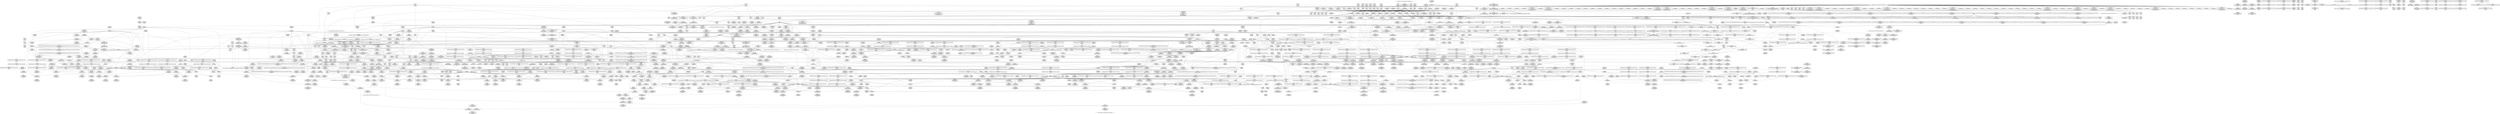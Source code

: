 digraph {
	CE0x546dec0 [shape=record,shape=Mrecord,label="{CE0x546dec0|i8_4|*Constant*|*SummSource*}"]
	CE0x5569790 [shape=record,shape=Mrecord,label="{CE0x5569790|rcu_lock_release:map|Function::rcu_lock_release&Arg::map::|*SummSource*}"]
	CE0x5486790 [shape=record,shape=Mrecord,label="{CE0x5486790|selinux_sem_semctl:sma|Function::selinux_sem_semctl&Arg::sma::|*SummSink*}"]
	CE0x548f0b0 [shape=record,shape=Mrecord,label="{CE0x548f0b0|task_sid:tmp13|security/selinux/hooks.c,208}"]
	CE0x555a280 [shape=record,shape=Mrecord,label="{CE0x555a280|rcu_read_unlock:tmp5|include/linux/rcupdate.h,933}"]
	CE0x54ce8e0 [shape=record,shape=Mrecord,label="{CE0x54ce8e0|__preempt_count_add:tmp4|./arch/x86/include/asm/preempt.h,72|*SummSink*}"]
	CE0x54ba4e0 [shape=record,shape=Mrecord,label="{CE0x54ba4e0|current_sid:cred|security/selinux/hooks.c,218}"]
	CE0x5511280 [shape=record,shape=Mrecord,label="{CE0x5511280|current_sid:tmp17|security/selinux/hooks.c,218}"]
	CE0x550eee0 [shape=record,shape=Mrecord,label="{CE0x550eee0|current_sid:tmp10|security/selinux/hooks.c,218}"]
	CE0x54c9320 [shape=record,shape=Mrecord,label="{CE0x54c9320|task_has_system:tmp1}"]
	CE0x54e3460 [shape=record,shape=Mrecord,label="{CE0x54e3460|i64_7|*Constant*|*SummSource*}"]
	CE0x546bff0 [shape=record,shape=Mrecord,label="{CE0x546bff0|i64*_null|*Constant*|*SummSource*}"]
	CE0x546ca70 [shape=record,shape=Mrecord,label="{CE0x546ca70|ipc_has_perm:type|security/selinux/hooks.c,5133}"]
	CE0x54c8b00 [shape=record,shape=Mrecord,label="{CE0x54c8b00|ipc_has_perm:security|security/selinux/hooks.c,5131|*SummSource*}"]
	CE0x543af80 [shape=record,shape=Mrecord,label="{CE0x543af80|selinux_sem_semctl:bb|*SummSink*}"]
	CE0x5445ea0 [shape=record,shape=Mrecord,label="{CE0x5445ea0|selinux_sem_semctl:tmp11|security/selinux/hooks.c,5453|*SummSink*}"]
	CE0x54f63a0 [shape=record,shape=Mrecord,label="{CE0x54f63a0|rcu_read_lock:do.end}"]
	CE0x54550d0 [shape=record,shape=Mrecord,label="{CE0x54550d0|_ret_i32_%call1,_!dbg_!27716|security/selinux/hooks.c,1594|*SummSource*}"]
	CE0x5443200 [shape=record,shape=Mrecord,label="{CE0x5443200|i64*_getelementptr_inbounds_(_25_x_i64_,_25_x_i64_*___llvm_gcov_ctr320,_i64_0,_i64_18)|*Constant*|*SummSink*}"]
	CE0x5564d40 [shape=record,shape=Mrecord,label="{CE0x5564d40|rcu_read_unlock:tmp19|include/linux/rcupdate.h,933|*SummSink*}"]
	CE0x559e850 [shape=record,shape=Mrecord,label="{CE0x559e850|__preempt_count_sub:tmp4|./arch/x86/include/asm/preempt.h,77|*SummSource*}"]
	CE0x546ab60 [shape=record,shape=Mrecord,label="{CE0x546ab60|__llvm_gcov_indirect_counter_increment:tmp|*SummSink*}"]
	CE0x54901e0 [shape=record,shape=Mrecord,label="{CE0x54901e0|GLOBAL:current_sid.__warned|Global_var:current_sid.__warned|*SummSink*}"]
	CE0x550ced0 [shape=record,shape=Mrecord,label="{CE0x550ced0|current_sid:tobool1|security/selinux/hooks.c,218}"]
	CE0x556a600 [shape=record,shape=Mrecord,label="{CE0x556a600|GLOBAL:__rcu_read_unlock|*Constant*|*SummSource*}"]
	CE0x549a420 [shape=record,shape=Mrecord,label="{CE0x549a420|80:_i32,_112:_i8*,_:_CRE_19,20_}"]
	CE0x5445d30 [shape=record,shape=Mrecord,label="{CE0x5445d30|selinux_sem_semctl:tmp11|security/selinux/hooks.c,5453|*SummSource*}"]
	CE0x5498fe0 [shape=record,shape=Mrecord,label="{CE0x5498fe0|task_sid:tmp23|security/selinux/hooks.c,208|*SummSource*}"]
	CE0x54ba160 [shape=record,shape=Mrecord,label="{CE0x54ba160|i32_78|*Constant*|*SummSource*}"]
	CE0x5564cd0 [shape=record,shape=Mrecord,label="{CE0x5564cd0|rcu_read_unlock:tmp19|include/linux/rcupdate.h,933|*SummSource*}"]
	CE0x556d8b0 [shape=record,shape=Mrecord,label="{CE0x556d8b0|i32_0|*Constant*}"]
	CE0x550bd90 [shape=record,shape=Mrecord,label="{CE0x550bd90|i64*_getelementptr_inbounds_(_11_x_i64_,_11_x_i64_*___llvm_gcov_ctr125,_i64_0,_i64_6)|*Constant*|*SummSink*}"]
	CE0x544f210 [shape=record,shape=Mrecord,label="{CE0x544f210|i64*_getelementptr_inbounds_(_2_x_i64_,_2_x_i64_*___llvm_gcov_ctr98,_i64_0,_i64_1)|*Constant*|*SummSink*}"]
	CE0x54e1e80 [shape=record,shape=Mrecord,label="{CE0x54e1e80|_call_void_mcount()_#3}"]
	CE0x5506f10 [shape=record,shape=Mrecord,label="{CE0x5506f10|current_sid:tmp14|security/selinux/hooks.c,218|*SummSink*}"]
	CE0x5456450 [shape=record,shape=Mrecord,label="{CE0x5456450|task_sid:tmp19|security/selinux/hooks.c,208|*SummSource*}"]
	CE0x54c8ed0 [shape=record,shape=Mrecord,label="{CE0x54c8ed0|ipc_has_perm:tmp4|*LoadInst*|security/selinux/hooks.c,5131|*SummSource*}"]
	CE0x5459f70 [shape=record,shape=Mrecord,label="{CE0x5459f70|get_current:tmp4|./arch/x86/include/asm/current.h,14}"]
	CE0x5469830 [shape=record,shape=Mrecord,label="{CE0x5469830|__llvm_gcov_indirect_counter_increment:tmp1|*SummSource*}"]
	CE0x558c080 [shape=record,shape=Mrecord,label="{CE0x558c080|COLLAPSED:_GCMRE___llvm_gcov_ctr133_internal_global_4_x_i64_zeroinitializer:_elem_0:default:}"]
	CE0x555b7a0 [shape=record,shape=Mrecord,label="{CE0x555b7a0|i64*_getelementptr_inbounds_(_4_x_i64_,_4_x_i64_*___llvm_gcov_ctr130,_i64_0,_i64_2)|*Constant*|*SummSource*}"]
	CE0x5486650 [shape=record,shape=Mrecord,label="{CE0x5486650|selinux_sem_semctl:sma|Function::selinux_sem_semctl&Arg::sma::|*SummSource*}"]
	CE0x55ca7c0 [shape=record,shape=Mrecord,label="{CE0x55ca7c0|i64*_getelementptr_inbounds_(_4_x_i64_,_4_x_i64_*___llvm_gcov_ctr135,_i64_0,_i64_0)|*Constant*|*SummSource*}"]
	CE0x54e6570 [shape=record,shape=Mrecord,label="{CE0x54e6570|ipc_has_perm:key|security/selinux/hooks.c,5134|*SummSink*}"]
	CE0x545fdf0 [shape=record,shape=Mrecord,label="{CE0x545fdf0|i32_12|*Constant*|*SummSource*}"]
	CE0x54b1370 [shape=record,shape=Mrecord,label="{CE0x54b1370|80:_i32,_112:_i8*,_:_CRE_72,73_|*MultipleSource*|Function::selinux_sem_semctl&Arg::sma::|security/selinux/hooks.c,5466}"]
	CE0x54f6410 [shape=record,shape=Mrecord,label="{CE0x54f6410|rcu_read_lock:do.end|*SummSource*}"]
	CE0x54b0eb0 [shape=record,shape=Mrecord,label="{CE0x54b0eb0|80:_i32,_112:_i8*,_:_CRE_68,69_}"]
	CE0x54c7810 [shape=record,shape=Mrecord,label="{CE0x54c7810|task_sid:real_cred|security/selinux/hooks.c,208}"]
	CE0x5486ef0 [shape=record,shape=Mrecord,label="{CE0x5486ef0|80:_i32,_112:_i8*,_:_CRE_28,29_}"]
	CE0x54d6390 [shape=record,shape=Mrecord,label="{CE0x54d6390|current_sid:tmp2|*SummSink*}"]
	CE0x5485650 [shape=record,shape=Mrecord,label="{CE0x5485650|i64*_getelementptr_inbounds_(_25_x_i64_,_25_x_i64_*___llvm_gcov_ctr320,_i64_0,_i64_23)|*Constant*|*SummSink*}"]
	CE0x550a4a0 [shape=record,shape=Mrecord,label="{CE0x550a4a0|i64*_getelementptr_inbounds_(_11_x_i64_,_11_x_i64_*___llvm_gcov_ctr132,_i64_0,_i64_1)|*Constant*|*SummSink*}"]
	CE0x55123e0 [shape=record,shape=Mrecord,label="{CE0x55123e0|current_sid:tmp19|security/selinux/hooks.c,218|*SummSource*}"]
	CE0x556f210 [shape=record,shape=Mrecord,label="{CE0x556f210|__rcu_read_unlock:tmp|*SummSink*}"]
	CE0x54c17b0 [shape=record,shape=Mrecord,label="{CE0x54c17b0|GLOBAL:__llvm_gcov_ctr127|Global_var:__llvm_gcov_ctr127|*SummSource*}"]
	CE0x55915e0 [shape=record,shape=Mrecord,label="{CE0x55915e0|rcu_lock_acquire:indirectgoto|*SummSink*}"]
	CE0x5504f20 [shape=record,shape=Mrecord,label="{CE0x5504f20|_ret_i32_%tmp6,_!dbg_!27716|security/selinux/hooks.c,197|*SummSink*}"]
	CE0x5509ee0 [shape=record,shape=Mrecord,label="{CE0x5509ee0|GLOBAL:rcu_lock_acquire|*Constant*|*SummSink*}"]
	CE0x54cbf60 [shape=record,shape=Mrecord,label="{CE0x54cbf60|i64_5|*Constant*|*SummSource*}"]
	CE0x54dfae0 [shape=record,shape=Mrecord,label="{CE0x54dfae0|i64_2|*Constant*|*SummSource*}"]
	"CONST[source:0(mediator),value:2(dynamic)][purpose:{operation}][SrcIdx:24]"
	CE0x5566ae0 [shape=record,shape=Mrecord,label="{CE0x5566ae0|_call_void_rcu_lock_release(%struct.lockdep_map*_rcu_lock_map)_#10,_!dbg_!27733|include/linux/rcupdate.h,935|*SummSource*}"]
	CE0x55737e0 [shape=record,shape=Mrecord,label="{CE0x55737e0|GLOBAL:lock_release|*Constant*}"]
	CE0x54de4b0 [shape=record,shape=Mrecord,label="{CE0x54de4b0|cred_sid:tmp2}"]
	CE0x5511db0 [shape=record,shape=Mrecord,label="{CE0x5511db0|current_sid:tmp18|security/selinux/hooks.c,218|*SummSink*}"]
	CE0x54f7f20 [shape=record,shape=Mrecord,label="{CE0x54f7f20|rcu_read_lock:tmp7|include/linux/rcupdate.h,882|*SummSink*}"]
	CE0x5f81790 [shape=record,shape=Mrecord,label="{CE0x5f81790|i32_15|*Constant*|*SummSink*}"]
	CE0x5585030 [shape=record,shape=Mrecord,label="{CE0x5585030|__rcu_read_lock:tmp5|include/linux/rcupdate.h,239|*SummSink*}"]
	CE0x54c2270 [shape=record,shape=Mrecord,label="{CE0x54c2270|ipc_has_perm:call2|security/selinux/hooks.c,5136|*SummSource*}"]
	CE0x555cd50 [shape=record,shape=Mrecord,label="{CE0x555cd50|rcu_lock_release:tmp1|*SummSource*}"]
	CE0x5442ec0 [shape=record,shape=Mrecord,label="{CE0x5442ec0|selinux_sem_semctl:tmp8|security/selinux/hooks.c,5450}"]
	CE0x5587900 [shape=record,shape=Mrecord,label="{CE0x5587900|rcu_lock_release:tmp6|*SummSource*}"]
	CE0x54ec040 [shape=record,shape=Mrecord,label="{CE0x54ec040|rcu_read_lock:tobool1|include/linux/rcupdate.h,882|*SummSource*}"]
	CE0x5455eb0 [shape=record,shape=Mrecord,label="{CE0x5455eb0|task_sid:tmp18|security/selinux/hooks.c,208|*SummSource*}"]
	CE0x5458e10 [shape=record,shape=Mrecord,label="{CE0x5458e10|_call_void_lockdep_rcu_suspicious(i8*_getelementptr_inbounds_(_25_x_i8_,_25_x_i8_*_.str3,_i32_0,_i32_0),_i32_218,_i8*_getelementptr_inbounds_(_45_x_i8_,_45_x_i8_*_.str12,_i32_0,_i32_0))_#10,_!dbg_!27727|security/selinux/hooks.c,218|*SummSink*}"]
	CE0x54d4270 [shape=record,shape=Mrecord,label="{CE0x54d4270|task_sid:bb|*SummSink*}"]
	CE0x54ef8c0 [shape=record,shape=Mrecord,label="{CE0x54ef8c0|i64*_getelementptr_inbounds_(_11_x_i64_,_11_x_i64_*___llvm_gcov_ctr132,_i64_0,_i64_1)|*Constant*}"]
	CE0x54bad00 [shape=record,shape=Mrecord,label="{CE0x54bad00|current_sid:tmp21|security/selinux/hooks.c,218|*SummSink*}"]
	CE0x545db90 [shape=record,shape=Mrecord,label="{CE0x545db90|GLOBAL:get_current|*Constant*}"]
	CE0x5458520 [shape=record,shape=Mrecord,label="{CE0x5458520|i8_1|*Constant*}"]
	CE0x54e5010 [shape=record,shape=Mrecord,label="{CE0x54e5010|i64*_getelementptr_inbounds_(_11_x_i64_,_11_x_i64_*___llvm_gcov_ctr132,_i64_0,_i64_1)|*Constant*|*SummSource*}"]
	CE0x54d0800 [shape=record,shape=Mrecord,label="{CE0x54d0800|i64*_getelementptr_inbounds_(_13_x_i64_,_13_x_i64_*___llvm_gcov_ctr126,_i64_0,_i64_9)|*Constant*}"]
	CE0x5509870 [shape=record,shape=Mrecord,label="{CE0x5509870|_call_void___preempt_count_add(i32_1)_#10,_!dbg_!27711|include/linux/rcupdate.h,239|*SummSource*}"]
	CE0x54f8ba0 [shape=record,shape=Mrecord,label="{CE0x54f8ba0|i64*_getelementptr_inbounds_(_4_x_i64_,_4_x_i64_*___llvm_gcov_ctr129,_i64_0,_i64_3)|*Constant*|*SummSink*}"]
	CE0x54b71e0 [shape=record,shape=Mrecord,label="{CE0x54b71e0|__llvm_gcov_indirect_counter_increment:bb4}"]
	CE0x5470f90 [shape=record,shape=Mrecord,label="{CE0x5470f90|__llvm_gcov_indirect_counter_increment:tmp5|*SummSink*}"]
	CE0x54f0c80 [shape=record,shape=Mrecord,label="{CE0x54f0c80|i64*_getelementptr_inbounds_(_11_x_i64_,_11_x_i64_*___llvm_gcov_ctr127,_i64_0,_i64_8)|*Constant*|*SummSink*}"]
	CE0x54e8d10 [shape=record,shape=Mrecord,label="{CE0x54e8d10|get_current:tmp1}"]
	CE0x5449d50 [shape=record,shape=Mrecord,label="{CE0x5449d50|80:_i32,_112:_i8*,_:_CRE_10,11_}"]
	CE0x54ce5b0 [shape=record,shape=Mrecord,label="{CE0x54ce5b0|%struct.task_struct*_(%struct.task_struct**)*_asm_movq_%gs:$_1:P_,$0_,_r,im,_dirflag_,_fpsr_,_flags_}"]
	CE0x5493f50 [shape=record,shape=Mrecord,label="{CE0x5493f50|current_sid:tmp9|security/selinux/hooks.c,218|*SummSource*}"]
	CE0x5496dc0 [shape=record,shape=Mrecord,label="{CE0x5496dc0|rcu_read_unlock:tmp3|*SummSource*}"]
	CE0x54c4130 [shape=record,shape=Mrecord,label="{CE0x54c4130|avc_has_perm:tclass|Function::avc_has_perm&Arg::tclass::}"]
	"CONST[source:0(mediator),value:2(dynamic)][purpose:{object}][SnkIdx:1]"
	CE0x5566dc0 [shape=record,shape=Mrecord,label="{CE0x5566dc0|i8*_getelementptr_inbounds_(_44_x_i8_,_44_x_i8_*_.str47,_i32_0,_i32_0)|*Constant*|*SummSource*}"]
	CE0x5596f20 [shape=record,shape=Mrecord,label="{CE0x5596f20|__rcu_read_unlock:tmp4|include/linux/rcupdate.h,244|*SummSink*}"]
	CE0x54ce870 [shape=record,shape=Mrecord,label="{CE0x54ce870|__preempt_count_add:tmp4|./arch/x86/include/asm/preempt.h,72|*SummSource*}"]
	CE0x5495c30 [shape=record,shape=Mrecord,label="{CE0x5495c30|rcu_read_unlock:tmp2|*SummSource*}"]
	CE0x5445070 [shape=record,shape=Mrecord,label="{CE0x5445070|i64**_getelementptr_inbounds_(_8_x_i64*_,_8_x_i64*_*___llvm_gcda_edge_table321,_i64_0,_i64_5)|*Constant*|*SummSink*}"]
	CE0x5465880 [shape=record,shape=Mrecord,label="{CE0x5465880|GLOBAL:get_current|*Constant*|*SummSource*}"]
	CE0x55002c0 [shape=record,shape=Mrecord,label="{CE0x55002c0|i64_1|*Constant*}"]
	CE0x54fdff0 [shape=record,shape=Mrecord,label="{CE0x54fdff0|rcu_lock_acquire:tmp1}"]
	CE0x5575eb0 [shape=record,shape=Mrecord,label="{CE0x5575eb0|rcu_lock_acquire:tmp6}"]
	CE0x557e8e0 [shape=record,shape=Mrecord,label="{CE0x557e8e0|__preempt_count_add:tmp|*SummSource*}"]
	CE0x54459b0 [shape=record,shape=Mrecord,label="{CE0x54459b0|selinux_sem_semctl:tmp11|security/selinux/hooks.c,5453}"]
	CE0x54c0180 [shape=record,shape=Mrecord,label="{CE0x54c0180|rcu_read_lock:bb|*SummSink*}"]
	CE0x5585820 [shape=record,shape=Mrecord,label="{CE0x5585820|COLLAPSED:_GCMRE___llvm_gcov_ctr134_internal_global_4_x_i64_zeroinitializer:_elem_0:default:}"]
	CE0x5492520 [shape=record,shape=Mrecord,label="{CE0x5492520|task_sid:do.body5}"]
	CE0x54b9e00 [shape=record,shape=Mrecord,label="{CE0x54b9e00|get_current:entry}"]
	CE0x55724c0 [shape=record,shape=Mrecord,label="{CE0x55724c0|__preempt_count_add:tmp7|./arch/x86/include/asm/preempt.h,73}"]
	CE0x545ff00 [shape=record,shape=Mrecord,label="{CE0x545ff00|i32_2|*Constant*|*SummSource*}"]
	CE0x54b5a00 [shape=record,shape=Mrecord,label="{CE0x54b5a00|ipc_has_perm:ipc_perms|Function::ipc_has_perm&Arg::ipc_perms::|*SummSource*}"]
	CE0x545e7b0 [shape=record,shape=Mrecord,label="{CE0x545e7b0|selinux_sem_semctl:call8|security/selinux/hooks.c,5466|*SummSink*}"]
	CE0x555bee0 [shape=record,shape=Mrecord,label="{CE0x555bee0|rcu_read_unlock:tmp5|include/linux/rcupdate.h,933|*SummSink*}"]
	CE0x54eefb0 [shape=record,shape=Mrecord,label="{CE0x54eefb0|rcu_read_lock:tmp14|include/linux/rcupdate.h,882|*SummSource*}"]
	CE0x5517840 [shape=record,shape=Mrecord,label="{CE0x5517840|current_sid:call4|security/selinux/hooks.c,218|*SummSink*}"]
	CE0x5501c70 [shape=record,shape=Mrecord,label="{CE0x5501c70|__rcu_read_lock:tmp3}"]
	CE0x54e2b80 [shape=record,shape=Mrecord,label="{CE0x54e2b80|__rcu_read_lock:entry|*SummSink*}"]
	CE0x54dae60 [shape=record,shape=Mrecord,label="{CE0x54dae60|_call_void_mcount()_#3|*SummSource*}"]
	CE0x54bccc0 [shape=record,shape=Mrecord,label="{CE0x54bccc0|0:_i32,_4:_i32,_8:_i32,_12:_i32,_:_CMRE_4,8_|*MultipleSource*|security/selinux/hooks.c,218|security/selinux/hooks.c,218|security/selinux/hooks.c,220}"]
	CE0x555c530 [shape=record,shape=Mrecord,label="{CE0x555c530|i64*_getelementptr_inbounds_(_4_x_i64_,_4_x_i64_*___llvm_gcov_ctr130,_i64_0,_i64_1)|*Constant*|*SummSource*}"]
	CE0x5589470 [shape=record,shape=Mrecord,label="{CE0x5589470|__rcu_read_unlock:tmp2|*SummSink*}"]
	CE0x545b5e0 [shape=record,shape=Mrecord,label="{CE0x545b5e0|_ret_i32_%call7,_!dbg_!27749|security/selinux/hooks.c,210|*SummSink*}"]
	CE0x55773e0 [shape=record,shape=Mrecord,label="{CE0x55773e0|__rcu_read_lock:tmp2|*SummSource*}"]
	CE0x5459650 [shape=record,shape=Mrecord,label="{CE0x5459650|i64*_getelementptr_inbounds_(_2_x_i64_,_2_x_i64_*___llvm_gcov_ctr159,_i64_0,_i64_1)|*Constant*|*SummSource*}"]
	CE0x556a450 [shape=record,shape=Mrecord,label="{CE0x556a450|GLOBAL:__rcu_read_unlock|*Constant*|*SummSink*}"]
	CE0x54c50b0 [shape=record,shape=Mrecord,label="{CE0x54c50b0|i64*_getelementptr_inbounds_(_11_x_i64_,_11_x_i64_*___llvm_gcov_ctr127,_i64_0,_i64_1)|*Constant*|*SummSource*}"]
	CE0x54499c0 [shape=record,shape=Mrecord,label="{CE0x54499c0|80:_i32,_112:_i8*,_:_CRE_7,8_}"]
	CE0x54d4bc0 [shape=record,shape=Mrecord,label="{CE0x54d4bc0|task_sid:tobool1|security/selinux/hooks.c,208|*SummSource*}"]
	CE0x54f01e0 [shape=record,shape=Mrecord,label="{CE0x54f01e0|rcu_read_lock:tmp16|include/linux/rcupdate.h,882}"]
	CE0x54eadc0 [shape=record,shape=Mrecord,label="{CE0x54eadc0|__preempt_count_sub:entry|*SummSource*}"]
	CE0x54b76d0 [shape=record,shape=Mrecord,label="{CE0x54b76d0|__llvm_gcov_indirect_counter_increment:bb4|*SummSource*}"]
	CE0x5490610 [shape=record,shape=Mrecord,label="{CE0x5490610|_ret_void,_!dbg_!27717|include/linux/rcupdate.h,419|*SummSink*}"]
	CE0x5591390 [shape=record,shape=Mrecord,label="{CE0x5591390|__preempt_count_add:do.end}"]
	CE0x5466260 [shape=record,shape=Mrecord,label="{CE0x5466260|i32_19|*Constant*}"]
	CE0x5559e70 [shape=record,shape=Mrecord,label="{CE0x5559e70|rcu_lock_acquire:__here}"]
	CE0x54bae30 [shape=record,shape=Mrecord,label="{CE0x54bae30|i32_22|*Constant*}"]
	CE0x54e2500 [shape=record,shape=Mrecord,label="{CE0x54e2500|task_sid:tmp15|security/selinux/hooks.c,208|*SummSink*}"]
	CE0x54ba7c0 [shape=record,shape=Mrecord,label="{CE0x54ba7c0|current_sid:cred|security/selinux/hooks.c,218|*SummSink*}"]
	CE0x5581240 [shape=record,shape=Mrecord,label="{CE0x5581240|i64*_getelementptr_inbounds_(_4_x_i64_,_4_x_i64_*___llvm_gcov_ctr128,_i64_0,_i64_0)|*Constant*|*SummSource*}"]
	CE0x5492360 [shape=record,shape=Mrecord,label="{CE0x5492360|task_sid:do.body|*SummSource*}"]
	CE0x558cc70 [shape=record,shape=Mrecord,label="{CE0x558cc70|rcu_lock_release:bb|*SummSource*}"]
	CE0x5488320 [shape=record,shape=Mrecord,label="{CE0x5488320|80:_i32,_112:_i8*,_:_CRE_45,46_}"]
	CE0x544b110 [shape=record,shape=Mrecord,label="{CE0x544b110|i32_0|*Constant*|*SummSource*}"]
	CE0x54b1110 [shape=record,shape=Mrecord,label="{CE0x54b1110|80:_i32,_112:_i8*,_:_CRE_70,71_}"]
	CE0x54482d0 [shape=record,shape=Mrecord,label="{CE0x54482d0|task_sid:entry|*SummSource*}"]
	CE0x5455590 [shape=record,shape=Mrecord,label="{CE0x5455590|_call_void___llvm_gcov_indirect_counter_increment(i32*___llvm_gcov_global_state_pred322,_i64**_getelementptr_inbounds_(_8_x_i64*_,_8_x_i64*_*___llvm_gcda_edge_table321,_i64_0,_i64_2)),_!dbg_!27718|security/selinux/hooks.c,5442|*SummSource*}"]
	CE0x54e95b0 [shape=record,shape=Mrecord,label="{CE0x54e95b0|avc_has_perm:entry|*SummSource*}"]
	CE0x550bb30 [shape=record,shape=Mrecord,label="{CE0x550bb30|i64*_getelementptr_inbounds_(_11_x_i64_,_11_x_i64_*___llvm_gcov_ctr125,_i64_0,_i64_6)|*Constant*|*SummSource*}"]
	CE0x5466300 [shape=record,shape=Mrecord,label="{CE0x5466300|i32_19|*Constant*|*SummSource*}"]
	CE0x5460910 [shape=record,shape=Mrecord,label="{CE0x5460910|i64*_getelementptr_inbounds_(_25_x_i64_,_25_x_i64_*___llvm_gcov_ctr320,_i64_0,_i64_17)|*Constant*}"]
	CE0x555bc40 [shape=record,shape=Mrecord,label="{CE0x555bc40|_call_void_asm_sideeffect_,_memory_,_dirflag_,_fpsr_,_flags_()_#3,_!dbg_!27714,_!srcloc_!27715|include/linux/rcupdate.h,239}"]
	CE0x54d3230 [shape=record,shape=Mrecord,label="{CE0x54d3230|rcu_read_lock:tmp}"]
	CE0x5509590 [shape=record,shape=Mrecord,label="{CE0x5509590|rcu_read_lock:tmp4|include/linux/rcupdate.h,882}"]
	CE0x548b850 [shape=record,shape=Mrecord,label="{CE0x548b850|i32_4|*Constant*|*SummSink*}"]
	CE0x54c1ab0 [shape=record,shape=Mrecord,label="{CE0x54c1ab0|rcu_read_lock:tmp5|include/linux/rcupdate.h,882}"]
	CE0x5581090 [shape=record,shape=Mrecord,label="{CE0x5581090|__preempt_count_add:tmp3|*SummSink*}"]
	CE0x5516fc0 [shape=record,shape=Mrecord,label="{CE0x5516fc0|current_sid:tmp20|security/selinux/hooks.c,218|*SummSink*}"]
	CE0x549a550 [shape=record,shape=Mrecord,label="{CE0x549a550|80:_i32,_112:_i8*,_:_CRE_20,21_}"]
	CE0x55066c0 [shape=record,shape=Mrecord,label="{CE0x55066c0|current_sid:bb}"]
	CE0x545fad0 [shape=record,shape=Mrecord,label="{CE0x545fad0|i32_15|*Constant*|*SummSource*}"]
	CE0x54bda20 [shape=record,shape=Mrecord,label="{CE0x54bda20|current_sid:tmp24|security/selinux/hooks.c,220|*SummSource*}"]
	CE0x545c640 [shape=record,shape=Mrecord,label="{CE0x545c640|selinux_sem_semctl:sw.bb2}"]
	CE0x5590cb0 [shape=record,shape=Mrecord,label="{CE0x5590cb0|i64*_getelementptr_inbounds_(_4_x_i64_,_4_x_i64_*___llvm_gcov_ctr134,_i64_0,_i64_3)|*Constant*|*SummSink*}"]
	CE0x55116b0 [shape=record,shape=Mrecord,label="{CE0x55116b0|current_sid:tmp17|security/selinux/hooks.c,218|*SummSink*}"]
	CE0x5499850 [shape=record,shape=Mrecord,label="{CE0x5499850|i64*_getelementptr_inbounds_(_13_x_i64_,_13_x_i64_*___llvm_gcov_ctr126,_i64_0,_i64_11)|*Constant*}"]
	CE0x54ef980 [shape=record,shape=Mrecord,label="{CE0x54ef980|rcu_read_lock:tmp14|include/linux/rcupdate.h,882}"]
	CE0x555d6d0 [shape=record,shape=Mrecord,label="{CE0x555d6d0|rcu_read_unlock:tmp9|include/linux/rcupdate.h,933|*SummSource*}"]
	CE0x5575a20 [shape=record,shape=Mrecord,label="{CE0x5575a20|__rcu_read_lock:tmp3|*SummSource*}"]
	CE0x5509520 [shape=record,shape=Mrecord,label="{CE0x5509520|i64_3|*Constant*}"]
	CE0x5596b30 [shape=record,shape=Mrecord,label="{CE0x5596b30|rcu_lock_acquire:tmp3|*SummSink*}"]
	CE0x5429350 [shape=record,shape=Mrecord,label="{CE0x5429350|i64**_getelementptr_inbounds_(_8_x_i64*_,_8_x_i64*_*___llvm_gcda_edge_table321,_i64_0,_i64_6)|*Constant*}"]
	CE0x5570100 [shape=record,shape=Mrecord,label="{CE0x5570100|i64*_getelementptr_inbounds_(_4_x_i64_,_4_x_i64_*___llvm_gcov_ctr135,_i64_0,_i64_3)|*Constant*|*SummSink*}"]
	CE0x5497480 [shape=record,shape=Mrecord,label="{CE0x5497480|rcu_read_unlock:tmp11|include/linux/rcupdate.h,933|*SummSource*}"]
	CE0x5454b20 [shape=record,shape=Mrecord,label="{CE0x5454b20|task_has_system:perms|Function::task_has_system&Arg::perms::|*SummSource*}"]
	CE0x5490350 [shape=record,shape=Mrecord,label="{CE0x5490350|_ret_void,_!dbg_!27717|include/linux/rcupdate.h,419}"]
	CE0x555b580 [shape=record,shape=Mrecord,label="{CE0x555b580|i64*_getelementptr_inbounds_(_4_x_i64_,_4_x_i64_*___llvm_gcov_ctr130,_i64_0,_i64_2)|*Constant*|*SummSink*}"]
	CE0x55aa7e0 [shape=record,shape=Mrecord,label="{CE0x55aa7e0|__preempt_count_add:tmp1|*SummSource*}"]
	CE0x54bb4b0 [shape=record,shape=Mrecord,label="{CE0x54bb4b0|current_sid:security|security/selinux/hooks.c,218}"]
	CE0x5470220 [shape=record,shape=Mrecord,label="{CE0x5470220|_call_void___llvm_gcov_indirect_counter_increment(i32*___llvm_gcov_global_state_pred322,_i64**_getelementptr_inbounds_(_8_x_i64*_,_8_x_i64*_*___llvm_gcda_edge_table321,_i64_0,_i64_4)),_!dbg_!27723|security/selinux/hooks.c,5450|*SummSource*}"]
	CE0x5494c90 [shape=record,shape=Mrecord,label="{CE0x5494c90|task_sid:tmp7|security/selinux/hooks.c,208}"]
	CE0x5443b40 [shape=record,shape=Mrecord,label="{CE0x5443b40|selinux_sem_semctl:tmp9|security/selinux/hooks.c,5450|*SummSink*}"]
	CE0x5491aa0 [shape=record,shape=Mrecord,label="{CE0x5491aa0|i64_6|*Constant*}"]
	CE0x55034d0 [shape=record,shape=Mrecord,label="{CE0x55034d0|task_sid:call7|security/selinux/hooks.c,208}"]
	CE0x545a1e0 [shape=record,shape=Mrecord,label="{CE0x545a1e0|_call_void_mcount()_#3}"]
	CE0x54b5960 [shape=record,shape=Mrecord,label="{CE0x54b5960|ipc_has_perm:ipc_perms|Function::ipc_has_perm&Arg::ipc_perms::}"]
	CE0x54f4890 [shape=record,shape=Mrecord,label="{CE0x54f4890|i8*_getelementptr_inbounds_(_25_x_i8_,_25_x_i8_*_.str45,_i32_0,_i32_0)|*Constant*|*SummSource*}"]
	CE0x54d1e60 [shape=record,shape=Mrecord,label="{CE0x54d1e60|i64*_getelementptr_inbounds_(_11_x_i64_,_11_x_i64_*___llvm_gcov_ctr125,_i64_0,_i64_8)|*Constant*}"]
	CE0x54c13e0 [shape=record,shape=Mrecord,label="{CE0x54c13e0|rcu_read_unlock:tmp7|include/linux/rcupdate.h,933|*SummSource*}"]
	CE0x54b0660 [shape=record,shape=Mrecord,label="{CE0x54b0660|80:_i32,_112:_i8*,_:_CRE_61,62_}"]
	CE0x55001c0 [shape=record,shape=Mrecord,label="{CE0x55001c0|__rcu_read_unlock:bb}"]
	CE0x5477540 [shape=record,shape=Mrecord,label="{CE0x5477540|i32_18|*Constant*}"]
	CE0x55888e0 [shape=record,shape=Mrecord,label="{CE0x55888e0|GLOBAL:lock_acquire|*Constant*|*SummSink*}"]
	CE0x54c9290 [shape=record,shape=Mrecord,label="{CE0x54c9290|task_has_system:tmp|*SummSink*}"]
	CE0x54d6e60 [shape=record,shape=Mrecord,label="{CE0x54d6e60|GLOBAL:task_sid.__warned|Global_var:task_sid.__warned|*SummSink*}"]
	CE0x54e0070 [shape=record,shape=Mrecord,label="{CE0x54e0070|task_sid:do.end6|*SummSink*}"]
	CE0x54846d0 [shape=record,shape=Mrecord,label="{CE0x54846d0|__rcu_read_lock:do.body}"]
	CE0x5449760 [shape=record,shape=Mrecord,label="{CE0x5449760|80:_i32,_112:_i8*,_:_CRE_5,6_}"]
	CE0x54b4d70 [shape=record,shape=Mrecord,label="{CE0x54b4d70|selinux_sem_semctl:tmp20|security/selinux/hooks.c,5468|*SummSink*}"]
	CE0x54c2da0 [shape=record,shape=Mrecord,label="{CE0x54c2da0|ipc_has_perm:u|security/selinux/hooks.c,5134|*SummSink*}"]
	CE0x55a9db0 [shape=record,shape=Mrecord,label="{CE0x55a9db0|__preempt_count_add:do.body}"]
	CE0x5512b20 [shape=record,shape=Mrecord,label="{CE0x5512b20|_call_void_mcount()_#3|*SummSource*}"]
	CE0x5572d00 [shape=record,shape=Mrecord,label="{CE0x5572d00|rcu_lock_release:tmp5|include/linux/rcupdate.h,423|*SummSource*}"]
	CE0x54b9930 [shape=record,shape=Mrecord,label="{CE0x54b9930|__rcu_read_lock:entry}"]
	CE0x54e9900 [shape=record,shape=Mrecord,label="{CE0x54e9900|i16_3|*Constant*|*SummSource*}"]
	CE0x54d7af0 [shape=record,shape=Mrecord,label="{CE0x54d7af0|i64*_getelementptr_inbounds_(_13_x_i64_,_13_x_i64_*___llvm_gcov_ctr126,_i64_0,_i64_8)|*Constant*|*SummSource*}"]
	CE0x5558920 [shape=record,shape=Mrecord,label="{CE0x5558920|rcu_read_unlock:tmp}"]
	CE0x55646d0 [shape=record,shape=Mrecord,label="{CE0x55646d0|_call_void_lockdep_rcu_suspicious(i8*_getelementptr_inbounds_(_25_x_i8_,_25_x_i8_*_.str45,_i32_0,_i32_0),_i32_934,_i8*_getelementptr_inbounds_(_44_x_i8_,_44_x_i8_*_.str47,_i32_0,_i32_0))_#10,_!dbg_!27726|include/linux/rcupdate.h,933|*SummSink*}"]
	CE0x54f3300 [shape=record,shape=Mrecord,label="{CE0x54f3300|rcu_read_lock:tmp18|include/linux/rcupdate.h,882}"]
	CE0x54958b0 [shape=record,shape=Mrecord,label="{CE0x54958b0|rcu_read_lock:if.end|*SummSource*}"]
	CE0x55b88c0 [shape=record,shape=Mrecord,label="{CE0x55b88c0|__preempt_count_sub:tmp2|*SummSink*}"]
	CE0x5548280 [shape=record,shape=Mrecord,label="{CE0x5548280|rcu_read_lock:tmp22|include/linux/rcupdate.h,884|*SummSink*}"]
	CE0x5576630 [shape=record,shape=Mrecord,label="{CE0x5576630|rcu_lock_acquire:tmp7|*SummSource*}"]
	CE0x54620b0 [shape=record,shape=Mrecord,label="{CE0x54620b0|0:_i32,_:_GCMR___llvm_gcov_global_state_pred322_internal_unnamed_addr_global_i32_-1:_elem_0:default:}"]
	CE0x5547d90 [shape=record,shape=Mrecord,label="{CE0x5547d90|rcu_read_lock:tmp22|include/linux/rcupdate.h,884|*SummSource*}"]
	CE0x54da380 [shape=record,shape=Mrecord,label="{CE0x54da380|i64*_getelementptr_inbounds_(_2_x_i64_,_2_x_i64_*___llvm_gcov_ctr294,_i64_0,_i64_0)|*Constant*|*SummSource*}"]
	CE0x54ca160 [shape=record,shape=Mrecord,label="{CE0x54ca160|task_sid:tmp9|security/selinux/hooks.c,208}"]
	CE0x55b6560 [shape=record,shape=Mrecord,label="{CE0x55b6560|__preempt_count_sub:bb|*SummSource*}"]
	CE0x544e810 [shape=record,shape=Mrecord,label="{CE0x544e810|i32_13|*Constant*|*SummSink*}"]
	CE0x54c23f0 [shape=record,shape=Mrecord,label="{CE0x54c23f0|ipc_has_perm:call2|security/selinux/hooks.c,5136|*SummSink*}"]
	CE0x55090a0 [shape=record,shape=Mrecord,label="{CE0x55090a0|current_sid:tmp13|security/selinux/hooks.c,218|*SummSource*}"]
	CE0x54897d0 [shape=record,shape=Mrecord,label="{CE0x54897d0|selinux_sem_semctl:tmp15|security/selinux/hooks.c,5460|*SummSource*}"]
	CE0x54ce250 [shape=record,shape=Mrecord,label="{CE0x54ce250|rcu_lock_release:tmp3}"]
	CE0x54f4eb0 [shape=record,shape=Mrecord,label="{CE0x54f4eb0|i32_883|*Constant*}"]
	CE0x54ca970 [shape=record,shape=Mrecord,label="{CE0x54ca970|avc_has_perm:requested|Function::avc_has_perm&Arg::requested::}"]
	CE0x5498270 [shape=record,shape=Mrecord,label="{CE0x5498270|task_sid:tmp21|security/selinux/hooks.c,208|*SummSource*}"]
	CE0x545dc20 [shape=record,shape=Mrecord,label="{CE0x545dc20|selinux_sem_semctl:tmp3|security/selinux/hooks.c,5438}"]
	CE0x54d2f90 [shape=record,shape=Mrecord,label="{CE0x54d2f90|current_sid:tmp10|security/selinux/hooks.c,218|*SummSink*}"]
	CE0x5578520 [shape=record,shape=Mrecord,label="{CE0x5578520|__preempt_count_sub:sub|./arch/x86/include/asm/preempt.h,77}"]
	CE0x54d7320 [shape=record,shape=Mrecord,label="{CE0x54d7320|current_sid:tmp5|security/selinux/hooks.c,218|*SummSource*}"]
	CE0x54b24d0 [shape=record,shape=Mrecord,label="{CE0x54b24d0|80:_i32,_112:_i8*,_:_CRE_112,120_|*MultipleSource*|Function::selinux_sem_semctl&Arg::sma::|security/selinux/hooks.c,5466}"]
	CE0x5484530 [shape=record,shape=Mrecord,label="{CE0x5484530|__rcu_read_lock:bb|*SummSource*}"]
	CE0x5558290 [shape=record,shape=Mrecord,label="{CE0x5558290|rcu_read_unlock:call|include/linux/rcupdate.h,933}"]
	CE0x54e1760 [shape=record,shape=Mrecord,label="{CE0x54e1760|i64_2|*Constant*}"]
	CE0x557e660 [shape=record,shape=Mrecord,label="{CE0x557e660|COLLAPSED:_GCMRE___llvm_gcov_ctr135_internal_global_4_x_i64_zeroinitializer:_elem_0:default:}"]
	CE0x54d9770 [shape=record,shape=Mrecord,label="{CE0x54d9770|task_sid:land.lhs.true|*SummSink*}"]
	CE0x5439700 [shape=record,shape=Mrecord,label="{CE0x5439700|_ret_%struct.task_struct*_%tmp4,_!dbg_!27714|./arch/x86/include/asm/current.h,14|*SummSource*}"]
	CE0x54477e0 [shape=record,shape=Mrecord,label="{CE0x54477e0|task_has_system:perms|Function::task_has_system&Arg::perms::}"]
	CE0x5468c30 [shape=record,shape=Mrecord,label="{CE0x5468c30|selinux_sem_semctl:tmp14|security/selinux/hooks.c,5460|*SummSource*}"]
	CE0x5476b00 [shape=record,shape=Mrecord,label="{CE0x5476b00|__llvm_gcov_indirect_counter_increment:pred}"]
	CE0x5596d20 [shape=record,shape=Mrecord,label="{CE0x5596d20|__rcu_read_unlock:tmp4|include/linux/rcupdate.h,244|*SummSource*}"]
	CE0x5569530 [shape=record,shape=Mrecord,label="{CE0x5569530|rcu_lock_release:map|Function::rcu_lock_release&Arg::map::}"]
	CE0x54455b0 [shape=record,shape=Mrecord,label="{CE0x54455b0|i64*_getelementptr_inbounds_(_25_x_i64_,_25_x_i64_*___llvm_gcov_ctr320,_i64_0,_i64_19)|*Constant*|*SummSink*}"]
	CE0x54d3e60 [shape=record,shape=Mrecord,label="{CE0x54d3e60|current_sid:tmp8|security/selinux/hooks.c,218|*SummSink*}"]
	CE0x5509030 [shape=record,shape=Mrecord,label="{CE0x5509030|current_sid:tmp13|security/selinux/hooks.c,218}"]
	CE0x54ee0b0 [shape=record,shape=Mrecord,label="{CE0x54ee0b0|i64_6|*Constant*}"]
	CE0x54f2dc0 [shape=record,shape=Mrecord,label="{CE0x54f2dc0|i64*_getelementptr_inbounds_(_11_x_i64_,_11_x_i64_*___llvm_gcov_ctr127,_i64_0,_i64_10)|*Constant*|*SummSink*}"]
	CE0x5487020 [shape=record,shape=Mrecord,label="{CE0x5487020|80:_i32,_112:_i8*,_:_CRE_29,30_}"]
	CE0x54dfd70 [shape=record,shape=Mrecord,label="{CE0x54dfd70|i64_0|*Constant*}"]
	CE0x55a8710 [shape=record,shape=Mrecord,label="{CE0x55a8710|__rcu_read_unlock:tmp5|include/linux/rcupdate.h,244|*SummSink*}"]
	CE0x5516e20 [shape=record,shape=Mrecord,label="{CE0x5516e20|current_sid:tmp20|security/selinux/hooks.c,218|*SummSource*}"]
	CE0x549aa10 [shape=record,shape=Mrecord,label="{CE0x549aa10|80:_i32,_112:_i8*,_:_CRE_24,25_}"]
	CE0x5474f60 [shape=record,shape=Mrecord,label="{CE0x5474f60|GLOBAL:task_sid|*Constant*|*SummSource*}"]
	CE0x54b5480 [shape=record,shape=Mrecord,label="{CE0x54b5480|GLOBAL:ipc_has_perm|*Constant*|*SummSink*}"]
	CE0x5578930 [shape=record,shape=Mrecord,label="{CE0x5578930|i64*_getelementptr_inbounds_(_4_x_i64_,_4_x_i64_*___llvm_gcov_ctr129,_i64_0,_i64_3)|*Constant*}"]
	CE0x5441bd0 [shape=record,shape=Mrecord,label="{CE0x5441bd0|selinux_sem_semctl:sw.bb6|*SummSink*}"]
	CE0x555ac00 [shape=record,shape=Mrecord,label="{CE0x555ac00|__rcu_read_lock:tmp6|include/linux/rcupdate.h,240|*SummSource*}"]
	CE0x5578d60 [shape=record,shape=Mrecord,label="{CE0x5578d60|i64*_getelementptr_inbounds_(_4_x_i64_,_4_x_i64_*___llvm_gcov_ctr133,_i64_0,_i64_2)|*Constant*|*SummSource*}"]
	CE0x54f69e0 [shape=record,shape=Mrecord,label="{CE0x54f69e0|i64*_getelementptr_inbounds_(_2_x_i64_,_2_x_i64_*___llvm_gcov_ctr98,_i64_0,_i64_1)|*Constant*}"]
	CE0x5596c80 [shape=record,shape=Mrecord,label="{CE0x5596c80|_call_void_mcount()_#3}"]
	CE0x5569250 [shape=record,shape=Mrecord,label="{CE0x5569250|GLOBAL:rcu_lock_release|*Constant*|*SummSource*}"]
	CE0x54cee40 [shape=record,shape=Mrecord,label="{CE0x54cee40|rcu_read_unlock:call3|include/linux/rcupdate.h,933}"]
	CE0x550eb70 [shape=record,shape=Mrecord,label="{CE0x550eb70|cred_sid:tmp}"]
	CE0x5494550 [shape=record,shape=Mrecord,label="{CE0x5494550|task_sid:tmp3|*SummSink*}"]
	CE0x5588120 [shape=record,shape=Mrecord,label="{CE0x5588120|GLOBAL:lock_acquire|*Constant*}"]
	CE0x5488b70 [shape=record,shape=Mrecord,label="{CE0x5488b70|80:_i32,_112:_i8*,_:_CRE_52,53_}"]
	CE0x54cf940 [shape=record,shape=Mrecord,label="{CE0x54cf940|i32_208|*Constant*}"]
	CE0x54f4220 [shape=record,shape=Mrecord,label="{CE0x54f4220|GLOBAL:lockdep_rcu_suspicious|*Constant*}"]
	CE0x54971f0 [shape=record,shape=Mrecord,label="{CE0x54971f0|_call_void___preempt_count_sub(i32_1)_#10,_!dbg_!27715|include/linux/rcupdate.h,244|*SummSource*}"]
	CE0x558cbb0 [shape=record,shape=Mrecord,label="{CE0x558cbb0|rcu_lock_release:bb}"]
	CE0x54d3870 [shape=record,shape=Mrecord,label="{CE0x54d3870|cred_sid:sid|security/selinux/hooks.c,197|*SummSource*}"]
	CE0x54e3730 [shape=record,shape=Mrecord,label="{CE0x54e3730|task_sid:tmp15|security/selinux/hooks.c,208}"]
	CE0x55ca5b0 [shape=record,shape=Mrecord,label="{CE0x55ca5b0|i64*_getelementptr_inbounds_(_4_x_i64_,_4_x_i64_*___llvm_gcov_ctr135,_i64_0,_i64_0)|*Constant*}"]
	CE0x54de9e0 [shape=record,shape=Mrecord,label="{CE0x54de9e0|current_sid:tmp7|security/selinux/hooks.c,218|*SummSink*}"]
	CE0x5500230 [shape=record,shape=Mrecord,label="{CE0x5500230|__rcu_read_unlock:bb|*SummSource*}"]
	CE0x5449560 [shape=record,shape=Mrecord,label="{CE0x5449560|selinux_sem_semctl:sw.bb}"]
	CE0x555cb10 [shape=record,shape=Mrecord,label="{CE0x555cb10|i64_1|*Constant*}"]
	CE0x5498c50 [shape=record,shape=Mrecord,label="{CE0x5498c50|task_sid:tmp22|security/selinux/hooks.c,208|*SummSource*}"]
	CE0x5581590 [shape=record,shape=Mrecord,label="{CE0x5581590|i64*_getelementptr_inbounds_(_4_x_i64_,_4_x_i64_*___llvm_gcov_ctr134,_i64_0,_i64_2)|*Constant*|*SummSink*}"]
	CE0x54cd720 [shape=record,shape=Mrecord,label="{CE0x54cd720|rcu_read_unlock:tmp4|include/linux/rcupdate.h,933}"]
	CE0x545b230 [shape=record,shape=Mrecord,label="{CE0x545b230|task_sid:task|Function::task_sid&Arg::task::|*SummSink*}"]
	CE0x54d3a50 [shape=record,shape=Mrecord,label="{CE0x54d3a50|i64_5|*Constant*|*SummSink*}"]
	CE0x550d890 [shape=record,shape=Mrecord,label="{CE0x550d890|COLLAPSED:_GCMRE___llvm_gcov_ctr131_internal_global_2_x_i64_zeroinitializer:_elem_0:default:}"]
	CE0x5497df0 [shape=record,shape=Mrecord,label="{CE0x5497df0|task_sid:tmp20|security/selinux/hooks.c,208|*SummSource*}"]
	CE0x544fd60 [shape=record,shape=Mrecord,label="{CE0x544fd60|selinux_sem_semctl:tmp4|security/selinux/hooks.c,5442}"]
	CE0x5456d20 [shape=record,shape=Mrecord,label="{CE0x5456d20|__llvm_gcov_indirect_counter_increment:counter|*SummSource*}"]
	CE0x5490060 [shape=record,shape=Mrecord,label="{CE0x5490060|GLOBAL:current_sid.__warned|Global_var:current_sid.__warned|*SummSource*}"]
	CE0x5570c50 [shape=record,shape=Mrecord,label="{CE0x5570c50|void_(i32*,_i32,_i32*)*_asm_addl_$1,_%gs:$0_,_*m,ri,*m,_dirflag_,_fpsr_,_flags_}"]
	CE0x5572bd0 [shape=record,shape=Mrecord,label="{CE0x5572bd0|rcu_lock_release:tmp5|include/linux/rcupdate.h,423}"]
	CE0x54e2b10 [shape=record,shape=Mrecord,label="{CE0x54e2b10|__rcu_read_lock:entry|*SummSource*}"]
	CE0x54b1b90 [shape=record,shape=Mrecord,label="{CE0x54b1b90|80:_i32,_112:_i8*,_:_CRE_88,92_|*MultipleSource*|Function::selinux_sem_semctl&Arg::sma::|security/selinux/hooks.c,5466}"]
	CE0x54c7950 [shape=record,shape=Mrecord,label="{CE0x54c7950|task_sid:real_cred|security/selinux/hooks.c,208|*SummSink*}"]
	CE0x55666a0 [shape=record,shape=Mrecord,label="{CE0x55666a0|rcu_read_unlock:tmp22|include/linux/rcupdate.h,935|*SummSink*}"]
	CE0x546cf00 [shape=record,shape=Mrecord,label="{CE0x546cf00|ipc_has_perm:tmp5|security/selinux/hooks.c,5131|*SummSource*}"]
	CE0x5495fd0 [shape=record,shape=Mrecord,label="{CE0x5495fd0|__rcu_read_lock:tmp5|include/linux/rcupdate.h,239}"]
	CE0x545c360 [shape=record,shape=Mrecord,label="{CE0x545c360|_ret_void|*SummSource*}"]
	CE0x54509a0 [shape=record,shape=Mrecord,label="{CE0x54509a0|selinux_sem_semctl:tmp5|security/selinux/hooks.c,5442|*SummSink*}"]
	CE0x55b8280 [shape=record,shape=Mrecord,label="{CE0x55b8280|__preempt_count_sub:tmp3|*SummSource*}"]
	CE0x5500570 [shape=record,shape=Mrecord,label="{CE0x5500570|i64*_getelementptr_inbounds_(_4_x_i64_,_4_x_i64_*___llvm_gcov_ctr129,_i64_0,_i64_1)|*Constant*|*SummSource*}"]
	CE0x5429bd0 [shape=record,shape=Mrecord,label="{CE0x5429bd0|i64*_getelementptr_inbounds_(_25_x_i64_,_25_x_i64_*___llvm_gcov_ctr320,_i64_0,_i64_20)|*Constant*|*SummSink*}"]
	CE0x5510ba0 [shape=record,shape=Mrecord,label="{CE0x5510ba0|i8*_getelementptr_inbounds_(_45_x_i8_,_45_x_i8_*_.str12,_i32_0,_i32_0)|*Constant*|*SummSource*}"]
	CE0x545e160 [shape=record,shape=Mrecord,label="{CE0x545e160|selinux_sem_semctl:sw.bb6}"]
	CE0x54dffa0 [shape=record,shape=Mrecord,label="{CE0x54dffa0|task_sid:do.end6|*SummSource*}"]
	CE0x557e290 [shape=record,shape=Mrecord,label="{CE0x557e290|i64*_getelementptr_inbounds_(_4_x_i64_,_4_x_i64_*___llvm_gcov_ctr129,_i64_0,_i64_0)|*Constant*|*SummSink*}"]
	CE0x54b5760 [shape=record,shape=Mrecord,label="{CE0x54b5760|ipc_has_perm:entry|*SummSink*}"]
	CE0x54c63b0 [shape=record,shape=Mrecord,label="{CE0x54c63b0|current_sid:bb|*SummSink*}"]
	CE0x54df520 [shape=record,shape=Mrecord,label="{CE0x54df520|ipc_has_perm:tmp1|*SummSource*}"]
	CE0x54bdc30 [shape=record,shape=Mrecord,label="{CE0x54bdc30|current_sid:tmp24|security/selinux/hooks.c,220|*SummSink*}"]
	CE0x5469ec0 [shape=record,shape=Mrecord,label="{CE0x5469ec0|task_sid:tmp5|security/selinux/hooks.c,208|*SummSource*}"]
	CE0x546c060 [shape=record,shape=Mrecord,label="{CE0x546c060|i64*_null|*Constant*|*SummSink*}"]
	CE0x543a6c0 [shape=record,shape=Mrecord,label="{CE0x543a6c0|selinux_sem_semctl:sw.bb5}"]
	CE0x550a920 [shape=record,shape=Mrecord,label="{CE0x550a920|current_sid:tmp8|security/selinux/hooks.c,218}"]
	CE0x54eca30 [shape=record,shape=Mrecord,label="{CE0x54eca30|rcu_read_lock:tmp9|include/linux/rcupdate.h,882|*SummSink*}"]
	CE0x55757d0 [shape=record,shape=Mrecord,label="{CE0x55757d0|i64*_getelementptr_inbounds_(_4_x_i64_,_4_x_i64_*___llvm_gcov_ctr130,_i64_0,_i64_0)|*Constant*|*SummSink*}"]
	CE0x55b7f90 [shape=record,shape=Mrecord,label="{CE0x55b7f90|__preempt_count_add:tmp5|./arch/x86/include/asm/preempt.h,72|*SummSource*}"]
	"CONST[source:1(input),value:2(dynamic)][purpose:{object}][SrcIdx:22]"
	CE0x548bfa0 [shape=record,shape=Mrecord,label="{CE0x548bfa0|i32_68|*Constant*}"]
	CE0x545dab0 [shape=record,shape=Mrecord,label="{CE0x545dab0|selinux_sem_semctl:tmp2|security/selinux/hooks.c,5438|*SummSource*}"]
	CE0x54e9320 [shape=record,shape=Mrecord,label="{CE0x54e9320|avc_has_perm:entry}"]
	CE0x54f6ef0 [shape=record,shape=Mrecord,label="{CE0x54f6ef0|i64*_getelementptr_inbounds_(_11_x_i64_,_11_x_i64_*___llvm_gcov_ctr132,_i64_0,_i64_8)|*Constant*|*SummSink*}"]
	CE0x5487d30 [shape=record,shape=Mrecord,label="{CE0x5487d30|80:_i32,_112:_i8*,_:_CRE_40,41_}"]
	CE0x54fec80 [shape=record,shape=Mrecord,label="{CE0x54fec80|rcu_read_unlock:if.then|*SummSource*}"]
	CE0x5475320 [shape=record,shape=Mrecord,label="{CE0x5475320|__llvm_gcov_indirect_counter_increment:bb|*SummSink*}"]
	CE0x54dbf10 [shape=record,shape=Mrecord,label="{CE0x54dbf10|_ret_i32_%tmp24,_!dbg_!27742|security/selinux/hooks.c,220|*SummSink*}"]
	CE0x54934a0 [shape=record,shape=Mrecord,label="{CE0x54934a0|task_sid:tmp3}"]
	CE0x5504ac0 [shape=record,shape=Mrecord,label="{CE0x5504ac0|cred_sid:cred|Function::cred_sid&Arg::cred::|*SummSink*}"]
	CE0x54bf630 [shape=record,shape=Mrecord,label="{CE0x54bf630|GLOBAL:rcu_lock_acquire|*Constant*}"]
	CE0x54eee40 [shape=record,shape=Mrecord,label="{CE0x54eee40|rcu_read_lock:tmp13|include/linux/rcupdate.h,882}"]
	CE0x54968e0 [shape=record,shape=Mrecord,label="{CE0x54968e0|__rcu_read_lock:bb}"]
	CE0x5578f20 [shape=record,shape=Mrecord,label="{CE0x5578f20|i64*_getelementptr_inbounds_(_4_x_i64_,_4_x_i64_*___llvm_gcov_ctr133,_i64_0,_i64_2)|*Constant*|*SummSink*}"]
	CE0x54d1200 [shape=record,shape=Mrecord,label="{CE0x54d1200|rcu_read_lock:tmp6|include/linux/rcupdate.h,882}"]
	CE0x54b3c00 [shape=record,shape=Mrecord,label="{CE0x54b3c00|selinux_sem_semctl:call8|security/selinux/hooks.c,5466|*SummSource*}"]
	CE0x544a1b0 [shape=record,shape=Mrecord,label="{CE0x544a1b0|selinux_sem_semctl:tmp|*SummSink*}"]
	CE0x54dff30 [shape=record,shape=Mrecord,label="{CE0x54dff30|task_sid:do.end6}"]
	CE0x5466af0 [shape=record,shape=Mrecord,label="{CE0x5466af0|selinux_sem_semctl:call1|security/selinux/hooks.c,5438|*SummSink*}"]
	CE0x5595250 [shape=record,shape=Mrecord,label="{CE0x5595250|__preempt_count_sub:tmp6|./arch/x86/include/asm/preempt.h,78|*SummSink*}"]
	CE0x54db840 [shape=record,shape=Mrecord,label="{CE0x54db840|i64*_getelementptr_inbounds_(_2_x_i64_,_2_x_i64_*___llvm_gcov_ctr294,_i64_0,_i64_0)|*Constant*|*SummSink*}"]
	CE0x5487150 [shape=record,shape=Mrecord,label="{CE0x5487150|80:_i32,_112:_i8*,_:_CRE_30,31_}"]
	CE0x543ae80 [shape=record,shape=Mrecord,label="{CE0x543ae80|selinux_sem_semctl:sw.bb7|*SummSource*}"]
	CE0x5507040 [shape=record,shape=Mrecord,label="{CE0x5507040|i1_true|*Constant*}"]
	CE0x54c56a0 [shape=record,shape=Mrecord,label="{CE0x54c56a0|current_sid:entry}"]
	CE0x55062b0 [shape=record,shape=Mrecord,label="{CE0x55062b0|current_sid:do.end}"]
	CE0x5493b40 [shape=record,shape=Mrecord,label="{CE0x5493b40|task_sid:tmp4|*LoadInst*|security/selinux/hooks.c,208|*SummSink*}"]
	CE0x559b700 [shape=record,shape=Mrecord,label="{CE0x559b700|i64*_getelementptr_inbounds_(_4_x_i64_,_4_x_i64_*___llvm_gcov_ctr135,_i64_0,_i64_1)|*Constant*}"]
	CE0x555d570 [shape=record,shape=Mrecord,label="{CE0x555d570|rcu_lock_acquire:tmp5|include/linux/rcupdate.h,418}"]
	CE0x543bcd0 [shape=record,shape=Mrecord,label="{CE0x543bcd0|selinux_sem_semctl:sw.bb|*SummSource*}"]
	CE0x55748f0 [shape=record,shape=Mrecord,label="{CE0x55748f0|rcu_lock_release:tmp6}"]
	CE0x555a8b0 [shape=record,shape=Mrecord,label="{CE0x555a8b0|i64*_getelementptr_inbounds_(_11_x_i64_,_11_x_i64_*___llvm_gcov_ctr132,_i64_0,_i64_0)|*Constant*}"]
	CE0x5563d70 [shape=record,shape=Mrecord,label="{CE0x5563d70|rcu_read_unlock:tmp18|include/linux/rcupdate.h,933}"]
	CE0x5449660 [shape=record,shape=Mrecord,label="{CE0x5449660|80:_i32,_112:_i8*,_:_CRE_4,5_}"]
	CE0x54cb900 [shape=record,shape=Mrecord,label="{CE0x54cb900|current_sid:call|security/selinux/hooks.c,218|*SummSink*}"]
	CE0x5498ae0 [shape=record,shape=Mrecord,label="{CE0x5498ae0|i64*_getelementptr_inbounds_(_13_x_i64_,_13_x_i64_*___llvm_gcov_ctr126,_i64_0,_i64_10)|*Constant*|*SummSource*}"]
	CE0x54b2a10 [shape=record,shape=Mrecord,label="{CE0x54b2a10|80:_i32,_112:_i8*,_:_CRE_136,144_|*MultipleSource*|Function::selinux_sem_semctl&Arg::sma::|security/selinux/hooks.c,5466}"]
	CE0x55a8ef0 [shape=record,shape=Mrecord,label="{CE0x55a8ef0|__rcu_read_unlock:tmp5|include/linux/rcupdate.h,244|*SummSource*}"]
	CE0x55a9320 [shape=record,shape=Mrecord,label="{CE0x55a9320|__preempt_count_sub:val|Function::__preempt_count_sub&Arg::val::|*SummSink*}"]
	CE0x54f3de0 [shape=record,shape=Mrecord,label="{CE0x54f3de0|i8*_getelementptr_inbounds_(_25_x_i8_,_25_x_i8_*_.str45,_i32_0,_i32_0)|*Constant*|*SummSink*}"]
	CE0x559fca0 [shape=record,shape=Mrecord,label="{CE0x559fca0|__preempt_count_sub:tmp6|./arch/x86/include/asm/preempt.h,78}"]
	CE0x545fcb0 [shape=record,shape=Mrecord,label="{CE0x545fcb0|%struct.task_struct*_(%struct.task_struct**)*_asm_movq_%gs:$_1:P_,$0_,_r,im,_dirflag_,_fpsr_,_flags_|*SummSource*}"]
	CE0x54f8920 [shape=record,shape=Mrecord,label="{CE0x54f8920|rcu_read_unlock:tmp6|include/linux/rcupdate.h,933|*SummSink*}"]
	CE0x55051b0 [shape=record,shape=Mrecord,label="{CE0x55051b0|GLOBAL:rcu_read_unlock|*Constant*}"]
	CE0x54c9390 [shape=record,shape=Mrecord,label="{CE0x54c9390|task_has_system:tmp1|*SummSource*}"]
	CE0x54ff6f0 [shape=record,shape=Mrecord,label="{CE0x54ff6f0|__rcu_read_unlock:do.end}"]
	CE0x54e7c50 [shape=record,shape=Mrecord,label="{CE0x54e7c50|task_sid:tmp9|security/selinux/hooks.c,208|*SummSource*}"]
	CE0x54d01b0 [shape=record,shape=Mrecord,label="{CE0x54d01b0|i8*_getelementptr_inbounds_(_41_x_i8_,_41_x_i8_*_.str44,_i32_0,_i32_0)|*Constant*}"]
	CE0x5492bf0 [shape=record,shape=Mrecord,label="{CE0x5492bf0|GLOBAL:__llvm_gcov_ctr126|Global_var:__llvm_gcov_ctr126|*SummSink*}"]
	CE0x54ebc00 [shape=record,shape=Mrecord,label="{CE0x54ebc00|rcu_read_lock:tobool1|include/linux/rcupdate.h,882}"]
	CE0x5428660 [shape=record,shape=Mrecord,label="{CE0x5428660|_call_void___llvm_gcov_indirect_counter_increment(i32*___llvm_gcov_global_state_pred322,_i64**_getelementptr_inbounds_(_8_x_i64*_,_8_x_i64*_*___llvm_gcda_edge_table321,_i64_0,_i64_6)),_!dbg_!27727|security/selinux/hooks.c,5456|*SummSource*}"]
	CE0x5495480 [shape=record,shape=Mrecord,label="{CE0x5495480|i64*_getelementptr_inbounds_(_13_x_i64_,_13_x_i64_*___llvm_gcov_ctr126,_i64_0,_i64_1)|*Constant*|*SummSink*}"]
	CE0x5448450 [shape=record,shape=Mrecord,label="{CE0x5448450|task_sid:task|Function::task_sid&Arg::task::}"]
	CE0x5577290 [shape=record,shape=Mrecord,label="{CE0x5577290|i8*_undef|*Constant*|*SummSink*}"]
	CE0x6655630 [shape=record,shape=Mrecord,label="{CE0x6655630|GLOBAL:__llvm_gcov_global_state_pred322|Global_var:__llvm_gcov_global_state_pred322|*SummSource*}"]
	CE0x55a8d70 [shape=record,shape=Mrecord,label="{CE0x55a8d70|__rcu_read_unlock:tmp5|include/linux/rcupdate.h,244}"]
	CE0x54bfde0 [shape=record,shape=Mrecord,label="{CE0x54bfde0|rcu_read_lock:land.lhs.true|*SummSink*}"]
	CE0x54ce430 [shape=record,shape=Mrecord,label="{CE0x54ce430|rcu_lock_release:tmp3|*SummSource*}"]
	CE0x54c3bf0 [shape=record,shape=Mrecord,label="{CE0x54c3bf0|0:_i16,_4:_i32,_:_CRE_0,2_|*MultipleSource*|security/selinux/hooks.c,5136|*LoadInst*|security/selinux/hooks.c,5131|security/selinux/hooks.c,5131}"]
	CE0x543a9a0 [shape=record,shape=Mrecord,label="{CE0x543a9a0|selinux_sem_semctl:sw.bb3|*SummSink*}"]
	CE0x54944e0 [shape=record,shape=Mrecord,label="{CE0x54944e0|task_sid:tmp3|*SummSource*}"]
	CE0x54c6720 [shape=record,shape=Mrecord,label="{CE0x54c6720|ipc_has_perm:key|security/selinux/hooks.c,5134|*SummSource*}"]
	CE0x54c1920 [shape=record,shape=Mrecord,label="{CE0x54c1920|GLOBAL:__llvm_gcov_ctr127|Global_var:__llvm_gcov_ctr127|*SummSink*}"]
	CE0x54c5e50 [shape=record,shape=Mrecord,label="{CE0x54c5e50|ipc_has_perm:tmp2|*SummSource*}"]
	CE0x54d32a0 [shape=record,shape=Mrecord,label="{CE0x54d32a0|COLLAPSED:_GCMRE___llvm_gcov_ctr127_internal_global_11_x_i64_zeroinitializer:_elem_0:default:}"]
	CE0x54e1c60 [shape=record,shape=Mrecord,label="{CE0x54e1c60|task_sid:tmp5|security/selinux/hooks.c,208}"]
	CE0x550d6d0 [shape=record,shape=Mrecord,label="{CE0x550d6d0|current_sid:land.lhs.true|*SummSource*}"]
	CE0x54b9f80 [shape=record,shape=Mrecord,label="{CE0x54b9f80|i32_78|*Constant*}"]
	CE0x5577370 [shape=record,shape=Mrecord,label="{CE0x5577370|__rcu_read_lock:tmp2}"]
	CE0x54671c0 [shape=record,shape=Mrecord,label="{CE0x54671c0|_call_void___llvm_gcov_indirect_counter_increment(i32*___llvm_gcov_global_state_pred322,_i64**_getelementptr_inbounds_(_8_x_i64*_,_8_x_i64*_*___llvm_gcda_edge_table321,_i64_0,_i64_7)),_!dbg_!27729|security/selinux/hooks.c,5460|*SummSink*}"]
	CE0x5443460 [shape=record,shape=Mrecord,label="{CE0x5443460|_call_void___llvm_gcov_indirect_counter_increment(i32*___llvm_gcov_global_state_pred322,_i64**_getelementptr_inbounds_(_8_x_i64*_,_8_x_i64*_*___llvm_gcda_edge_table321,_i64_0,_i64_5)),_!dbg_!27725|security/selinux/hooks.c,5453}"]
	CE0x5503350 [shape=record,shape=Mrecord,label="{CE0x5503350|task_sid:tmp26|security/selinux/hooks.c,208|*SummSink*}"]
	CE0x54dec90 [shape=record,shape=Mrecord,label="{CE0x54dec90|ipc_has_perm:call|security/selinux/hooks.c,5129|*SummSink*}"]
	CE0x54560c0 [shape=record,shape=Mrecord,label="{CE0x54560c0|task_sid:tmp18|security/selinux/hooks.c,208|*SummSink*}"]
	CE0x54b6390 [shape=record,shape=Mrecord,label="{CE0x54b6390|_ret_i32_%call2,_!dbg_!27728|security/selinux/hooks.c,5136|*SummSink*}"]
	CE0x5504830 [shape=record,shape=Mrecord,label="{CE0x5504830|cred_sid:cred|Function::cred_sid&Arg::cred::}"]
	CE0x54c5290 [shape=record,shape=Mrecord,label="{CE0x54c5290|i64*_getelementptr_inbounds_(_11_x_i64_,_11_x_i64_*___llvm_gcov_ctr127,_i64_0,_i64_1)|*Constant*|*SummSink*}"]
	CE0x54ce4a0 [shape=record,shape=Mrecord,label="{CE0x54ce4a0|rcu_lock_release:tmp3|*SummSink*}"]
	CE0x54d46c0 [shape=record,shape=Mrecord,label="{CE0x54d46c0|i64*_getelementptr_inbounds_(_11_x_i64_,_11_x_i64_*___llvm_gcov_ctr127,_i64_0,_i64_0)|*Constant*|*SummSource*}"]
	CE0x5505b40 [shape=record,shape=Mrecord,label="{CE0x5505b40|rcu_read_unlock:entry|*SummSink*}"]
	CE0x5490c80 [shape=record,shape=Mrecord,label="{CE0x5490c80|task_sid:tmp13|security/selinux/hooks.c,208|*SummSource*}"]
	CE0x54f4f20 [shape=record,shape=Mrecord,label="{CE0x54f4f20|i32_883|*Constant*|*SummSource*}"]
	CE0x5487c00 [shape=record,shape=Mrecord,label="{CE0x5487c00|80:_i32,_112:_i8*,_:_CRE_39,40_}"]
	CE0x5469e50 [shape=record,shape=Mrecord,label="{CE0x5469e50|i64_3|*Constant*|*SummSink*}"]
	CE0x54bc340 [shape=record,shape=Mrecord,label="{CE0x54bc340|i32_1|*Constant*}"]
	CE0x5575040 [shape=record,shape=Mrecord,label="{CE0x5575040|i64*_getelementptr_inbounds_(_4_x_i64_,_4_x_i64_*___llvm_gcov_ctr128,_i64_0,_i64_2)|*Constant*|*SummSink*}"]
	CE0x54f3af0 [shape=record,shape=Mrecord,label="{CE0x54f3af0|_call_void_lockdep_rcu_suspicious(i8*_getelementptr_inbounds_(_25_x_i8_,_25_x_i8_*_.str45,_i32_0,_i32_0),_i32_883,_i8*_getelementptr_inbounds_(_42_x_i8_,_42_x_i8_*_.str46,_i32_0,_i32_0))_#10,_!dbg_!27728|include/linux/rcupdate.h,882}"]
	CE0x556bc60 [shape=record,shape=Mrecord,label="{CE0x556bc60|%struct.lockdep_map*_null|*Constant*|*SummSource*}"]
	CE0x54f9dd0 [shape=record,shape=Mrecord,label="{CE0x54f9dd0|rcu_lock_acquire:entry|*SummSink*}"]
	CE0x54b9a50 [shape=record,shape=Mrecord,label="{CE0x54b9a50|GLOBAL:__rcu_read_lock|*Constant*|*SummSink*}"]
	CE0x54ed4a0 [shape=record,shape=Mrecord,label="{CE0x54ed4a0|rcu_read_lock:tmp11|include/linux/rcupdate.h,882|*SummSink*}"]
	CE0x54c59d0 [shape=record,shape=Mrecord,label="{CE0x54c59d0|i32_77|*Constant*|*SummSink*}"]
	CE0x54c0fc0 [shape=record,shape=Mrecord,label="{CE0x54c0fc0|rcu_read_lock:land.lhs.true}"]
	CE0x54c0030 [shape=record,shape=Mrecord,label="{CE0x54c0030|rcu_read_lock:bb|*SummSource*}"]
	CE0x546a460 [shape=record,shape=Mrecord,label="{CE0x546a460|task_sid:if.end|*SummSource*}"]
	CE0x546e010 [shape=record,shape=Mrecord,label="{CE0x546e010|i8_4|*Constant*|*SummSink*}"]
	CE0x54daa10 [shape=record,shape=Mrecord,label="{CE0x54daa10|ipc_has_perm:bb|*SummSource*}"]
	CE0x54b2130 [shape=record,shape=Mrecord,label="{CE0x54b2130|80:_i32,_112:_i8*,_:_CRE_100,102_|*MultipleSource*|Function::selinux_sem_semctl&Arg::sma::|security/selinux/hooks.c,5466}"]
	CE0x54c3c60 [shape=record,shape=Mrecord,label="{CE0x54c3c60|0:_i16,_4:_i32,_:_CRE_4,8_|*MultipleSource*|security/selinux/hooks.c,5136|*LoadInst*|security/selinux/hooks.c,5131|security/selinux/hooks.c,5131}"]
	CE0x5510370 [shape=record,shape=Mrecord,label="{CE0x5510370|i32_218|*Constant*}"]
	CE0x558b850 [shape=record,shape=Mrecord,label="{CE0x558b850|rcu_lock_release:__here|*SummSource*}"]
	CE0x545a080 [shape=record,shape=Mrecord,label="{CE0x545a080|get_current:tmp3|*SummSource*}"]
	CE0x555a3c0 [shape=record,shape=Mrecord,label="{CE0x555a3c0|i64*_getelementptr_inbounds_(_4_x_i64_,_4_x_i64_*___llvm_gcov_ctr128,_i64_0,_i64_3)|*Constant*|*SummSink*}"]
	CE0x55a7fb0 [shape=record,shape=Mrecord,label="{CE0x55a7fb0|__preempt_count_sub:tmp7|./arch/x86/include/asm/preempt.h,78|*SummSink*}"]
	CE0x54c9050 [shape=record,shape=Mrecord,label="{CE0x54c9050|ipc_has_perm:tmp4|*LoadInst*|security/selinux/hooks.c,5131|*SummSink*}"]
	CE0x5493010 [shape=record,shape=Mrecord,label="{CE0x5493010|i64*_getelementptr_inbounds_(_4_x_i64_,_4_x_i64_*___llvm_gcov_ctr128,_i64_0,_i64_0)|*Constant*|*SummSink*}"]
	CE0x5558e80 [shape=record,shape=Mrecord,label="{CE0x5558e80|__rcu_read_lock:tmp7|include/linux/rcupdate.h,240|*SummSink*}"]
	CE0x55a89e0 [shape=record,shape=Mrecord,label="{CE0x55a89e0|_call_void_asm_sideeffect_,_memory_,_dirflag_,_fpsr_,_flags_()_#3,_!dbg_!27711,_!srcloc_!27714|include/linux/rcupdate.h,244|*SummSink*}"]
	CE0x54c3070 [shape=record,shape=Mrecord,label="{CE0x54c3070|ipc_has_perm:ipc_id|security/selinux/hooks.c,5134|*SummSource*}"]
	CE0x54bbd90 [shape=record,shape=Mrecord,label="{CE0x54bbd90|current_sid:tmp22|security/selinux/hooks.c,218|*SummSink*}"]
	CE0x5569ba0 [shape=record,shape=Mrecord,label="{CE0x5569ba0|_ret_void,_!dbg_!27717|include/linux/rcupdate.h,424}"]
	CE0x548cf60 [shape=record,shape=Mrecord,label="{CE0x548cf60|_ret_i32_%retval.0,_!dbg_!27728|security/selinux/avc.c,775|*SummSink*}"]
	CE0x5468e90 [shape=record,shape=Mrecord,label="{CE0x5468e90|selinux_sem_semctl:tmp15|security/selinux/hooks.c,5460}"]
	CE0x6620330 [shape=record,shape=Mrecord,label="{CE0x6620330|selinux_sem_semctl:tmp1|*SummSink*}"]
	CE0x5508bb0 [shape=record,shape=Mrecord,label="{CE0x5508bb0|i64*_getelementptr_inbounds_(_11_x_i64_,_11_x_i64_*___llvm_gcov_ctr132,_i64_0,_i64_8)|*Constant*}"]
	CE0x54c2560 [shape=record,shape=Mrecord,label="{CE0x54c2560|avc_has_perm:entry}"]
	CE0x54710c0 [shape=record,shape=Mrecord,label="{CE0x54710c0|i64_1|*Constant*}"]
	CE0x55a6ce0 [shape=record,shape=Mrecord,label="{CE0x55a6ce0|__preempt_count_sub:tmp5|./arch/x86/include/asm/preempt.h,77|*SummSink*}"]
	CE0x54c1680 [shape=record,shape=Mrecord,label="{CE0x54c1680|GLOBAL:__llvm_gcov_ctr127|Global_var:__llvm_gcov_ctr127}"]
	CE0x5494360 [shape=record,shape=Mrecord,label="{CE0x5494360|task_sid:tmp2|*SummSink*}"]
	CE0x5592200 [shape=record,shape=Mrecord,label="{CE0x5592200|__rcu_read_unlock:do.body|*SummSource*}"]
	CE0x54e61e0 [shape=record,shape=Mrecord,label="{CE0x54e61e0|0:_i8,_8:_i32,_24:_%struct.selinux_audit_data*,_:_SCMRE_0,1_|*MultipleSource*|security/selinux/hooks.c, 5128|security/selinux/hooks.c,5133|Function::avc_has_perm&Arg::auditdata::}"]
	CE0x555e1f0 [shape=record,shape=Mrecord,label="{CE0x555e1f0|__preempt_count_sub:tmp5|./arch/x86/include/asm/preempt.h,77|*SummSource*}"]
	CE0x5492f10 [shape=record,shape=Mrecord,label="{CE0x5492f10|get_current:tmp3}"]
	CE0x54deb10 [shape=record,shape=Mrecord,label="{CE0x54deb10|GLOBAL:current_sid.__warned|Global_var:current_sid.__warned}"]
	CE0x54ce800 [shape=record,shape=Mrecord,label="{CE0x54ce800|__preempt_count_add:tmp4|./arch/x86/include/asm/preempt.h,72}"]
	CE0x54bbc50 [shape=record,shape=Mrecord,label="{CE0x54bbc50|current_sid:tmp23|security/selinux/hooks.c,218}"]
	CE0x54e2dc0 [shape=record,shape=Mrecord,label="{CE0x54e2dc0|i64_1|*Constant*}"]
	CE0x54b9440 [shape=record,shape=Mrecord,label="{CE0x54b9440|i32_-1|*Constant*|*SummSource*}"]
	CE0x5577450 [shape=record,shape=Mrecord,label="{CE0x5577450|__rcu_read_lock:tmp2|*SummSink*}"]
	CE0x5588610 [shape=record,shape=Mrecord,label="{CE0x5588610|GLOBAL:lock_acquire|*Constant*|*SummSource*}"]
	CE0x556b2e0 [shape=record,shape=Mrecord,label="{CE0x556b2e0|i64*_getelementptr_inbounds_(_2_x_i64_,_2_x_i64_*___llvm_gcov_ctr98,_i64_0,_i64_0)|*Constant*}"]
	CE0x5579200 [shape=record,shape=Mrecord,label="{CE0x5579200|rcu_lock_release:tmp4|include/linux/rcupdate.h,423}"]
	CE0x559f3b0 [shape=record,shape=Mrecord,label="{CE0x559f3b0|__preempt_count_sub:do.body|*SummSink*}"]
	CE0x54775e0 [shape=record,shape=Mrecord,label="{CE0x54775e0|i32_14|*Constant*|*SummSource*}"]
	CE0x54d1810 [shape=record,shape=Mrecord,label="{CE0x54d1810|rcu_read_lock:tmp6|include/linux/rcupdate.h,882|*SummSink*}"]
	CE0x546e170 [shape=record,shape=Mrecord,label="{CE0x546e170|i32_3|*Constant*}"]
	CE0x5567cf0 [shape=record,shape=Mrecord,label="{CE0x5567cf0|i8*_getelementptr_inbounds_(_44_x_i8_,_44_x_i8_*_.str47,_i32_0,_i32_0)|*Constant*}"]
	CE0x5567d60 [shape=record,shape=Mrecord,label="{CE0x5567d60|i8*_getelementptr_inbounds_(_44_x_i8_,_44_x_i8_*_.str47,_i32_0,_i32_0)|*Constant*|*SummSink*}"]
	CE0x54920a0 [shape=record,shape=Mrecord,label="{CE0x54920a0|GLOBAL:__rcu_read_lock|*Constant*}"]
	CE0x54d1a90 [shape=record,shape=Mrecord,label="{CE0x54d1a90|i1_true|*Constant*|*SummSink*}"]
	CE0x5471930 [shape=record,shape=Mrecord,label="{CE0x5471930|get_current:tmp2}"]
	CE0x54d80b0 [shape=record,shape=Mrecord,label="{CE0x54d80b0|i64_0|*Constant*}"]
	CE0x546e5a0 [shape=record,shape=Mrecord,label="{CE0x546e5a0|_call_void_rcu_read_lock()_#10,_!dbg_!27712|security/selinux/hooks.c,207|*SummSource*}"]
	CE0x5494a00 [shape=record,shape=Mrecord,label="{CE0x5494a00|cred_sid:tmp4|*LoadInst*|security/selinux/hooks.c,196}"]
	CE0x5488dd0 [shape=record,shape=Mrecord,label="{CE0x5488dd0|80:_i32,_112:_i8*,_:_CRE_54,55_}"]
	CE0x555f0c0 [shape=record,shape=Mrecord,label="{CE0x555f0c0|_call_void_asm_addl_$1,_%gs:$0_,_*m,ri,*m,_dirflag_,_fpsr_,_flags_(i32*___preempt_count,_i32_%sub,_i32*___preempt_count)_#3,_!dbg_!27717,_!srcloc_!27718|./arch/x86/include/asm/preempt.h,77|*SummSink*}"]
	CE0x5494f00 [shape=record,shape=Mrecord,label="{CE0x5494f00|task_sid:tmp6|security/selinux/hooks.c,208|*SummSource*}"]
	CE0x54ece00 [shape=record,shape=Mrecord,label="{CE0x54ece00|rcu_read_lock:tmp10|include/linux/rcupdate.h,882|*SummSource*}"]
	CE0x54426b0 [shape=record,shape=Mrecord,label="{CE0x54426b0|selinux_sem_semctl:tmp1|*SummSource*}"]
	CE0x54ef080 [shape=record,shape=Mrecord,label="{CE0x54ef080|rcu_read_lock:tmp13|include/linux/rcupdate.h,882|*SummSource*}"]
	CE0x54b1d60 [shape=record,shape=Mrecord,label="{CE0x54b1d60|80:_i32,_112:_i8*,_:_CRE_92,96_|*MultipleSource*|Function::selinux_sem_semctl&Arg::sma::|security/selinux/hooks.c,5466}"]
	CE0x5511080 [shape=record,shape=Mrecord,label="{CE0x5511080|i64*_getelementptr_inbounds_(_11_x_i64_,_11_x_i64_*___llvm_gcov_ctr125,_i64_0,_i64_9)|*Constant*|*SummSource*}"]
	CE0x5505990 [shape=record,shape=Mrecord,label="{CE0x5505990|GLOBAL:rcu_read_unlock|*Constant*|*SummSink*}"]
	CE0x5565320 [shape=record,shape=Mrecord,label="{CE0x5565320|rcu_read_unlock:tmp20|include/linux/rcupdate.h,933|*SummSink*}"]
	CE0x55747d0 [shape=record,shape=Mrecord,label="{CE0x55747d0|i64*_getelementptr_inbounds_(_4_x_i64_,_4_x_i64_*___llvm_gcov_ctr133,_i64_0,_i64_3)|*Constant*|*SummSource*}"]
	CE0x545db20 [shape=record,shape=Mrecord,label="{CE0x545db20|selinux_sem_semctl:tmp2|security/selinux/hooks.c,5438|*SummSink*}"]
	CE0x5507a40 [shape=record,shape=Mrecord,label="{CE0x5507a40|rcu_read_unlock:tmp14|include/linux/rcupdate.h,933|*SummSink*}"]
	CE0x557dd60 [shape=record,shape=Mrecord,label="{CE0x557dd60|_call_void_mcount()_#3|*SummSink*}"]
	CE0x5454e30 [shape=record,shape=Mrecord,label="{CE0x5454e30|_ret_i32_%call1,_!dbg_!27716|security/selinux/hooks.c,1594}"]
	CE0x54712a0 [shape=record,shape=Mrecord,label="{CE0x54712a0|__llvm_gcov_indirect_counter_increment:tmp6}"]
	CE0x5579270 [shape=record,shape=Mrecord,label="{CE0x5579270|rcu_lock_release:tmp4|include/linux/rcupdate.h,423|*SummSource*}"]
	CE0x545a7d0 [shape=record,shape=Mrecord,label="{CE0x545a7d0|_call_void_mcount()_#3|*SummSource*}"]
	CE0x5566060 [shape=record,shape=Mrecord,label="{CE0x5566060|rcu_read_unlock:tmp22|include/linux/rcupdate.h,935}"]
	CE0x5584f00 [shape=record,shape=Mrecord,label="{CE0x5584f00|rcu_lock_acquire:bb}"]
	CE0x546a050 [shape=record,shape=Mrecord,label="{CE0x546a050|__llvm_gcov_indirect_counter_increment:tmp2|*SummSink*}"]
	CE0x54db020 [shape=record,shape=Mrecord,label="{CE0x54db020|rcu_read_lock:entry|*SummSource*}"]
	CE0x550ec40 [shape=record,shape=Mrecord,label="{CE0x550ec40|i64_4|*Constant*}"]
	CE0x555e840 [shape=record,shape=Mrecord,label="{CE0x555e840|rcu_read_unlock:tmp11|include/linux/rcupdate.h,933}"]
	CE0x5559030 [shape=record,shape=Mrecord,label="{CE0x5559030|rcu_read_unlock:tobool|include/linux/rcupdate.h,933}"]
	CE0x5500330 [shape=record,shape=Mrecord,label="{CE0x5500330|__preempt_count_add:tmp1}"]
	CE0x5457cc0 [shape=record,shape=Mrecord,label="{CE0x5457cc0|current_sid:tmp15|security/selinux/hooks.c,218|*SummSink*}"]
	CE0x54ec670 [shape=record,shape=Mrecord,label="{CE0x54ec670|rcu_read_lock:tmp9|include/linux/rcupdate.h,882}"]
	CE0x550bf50 [shape=record,shape=Mrecord,label="{CE0x550bf50|i64*_getelementptr_inbounds_(_2_x_i64_,_2_x_i64_*___llvm_gcov_ctr131,_i64_0,_i64_1)|*Constant*}"]
	CE0x54f2520 [shape=record,shape=Mrecord,label="{CE0x54f2520|rcu_read_lock:tmp21|include/linux/rcupdate.h,884}"]
	CE0x54caa50 [shape=record,shape=Mrecord,label="{CE0x54caa50|avc_has_perm:requested|Function::avc_has_perm&Arg::requested::|*SummSource*}"]
	CE0x5505e50 [shape=record,shape=Mrecord,label="{CE0x5505e50|_ret_void,_!dbg_!27735|include/linux/rcupdate.h,938}"]
	CE0x54b0790 [shape=record,shape=Mrecord,label="{CE0x54b0790|80:_i32,_112:_i8*,_:_CRE_62,63_}"]
	CE0x5464450 [shape=record,shape=Mrecord,label="{CE0x5464450|_call_void_lockdep_rcu_suspicious(i8*_getelementptr_inbounds_(_25_x_i8_,_25_x_i8_*_.str3,_i32_0,_i32_0),_i32_208,_i8*_getelementptr_inbounds_(_41_x_i8_,_41_x_i8_*_.str44,_i32_0,_i32_0))_#10,_!dbg_!27732|security/selinux/hooks.c,208|*SummSource*}"]
	CE0x5578a00 [shape=record,shape=Mrecord,label="{CE0x5578a00|GLOBAL:__preempt_count|Global_var:__preempt_count|*SummSource*}"]
	CE0x54d4f70 [shape=record,shape=Mrecord,label="{CE0x54d4f70|i64*_getelementptr_inbounds_(_11_x_i64_,_11_x_i64_*___llvm_gcov_ctr125,_i64_0,_i64_0)|*Constant*|*SummSource*}"]
	CE0x54ed320 [shape=record,shape=Mrecord,label="{CE0x54ed320|rcu_read_lock:tmp11|include/linux/rcupdate.h,882|*SummSource*}"]
	CE0x550fa70 [shape=record,shape=Mrecord,label="{CE0x550fa70|rcu_read_unlock:call|include/linux/rcupdate.h,933|*SummSink*}"]
	CE0x54f7530 [shape=record,shape=Mrecord,label="{CE0x54f7530|rcu_read_lock:tmp4|include/linux/rcupdate.h,882|*SummSink*}"]
	"CONST[source:0(mediator),value:2(dynamic)][purpose:{subject}][SnkIdx:4]"
	CE0x54b0fe0 [shape=record,shape=Mrecord,label="{CE0x54b0fe0|80:_i32,_112:_i8*,_:_CRE_69,70_}"]
	CE0x5509b10 [shape=record,shape=Mrecord,label="{CE0x5509b10|GLOBAL:__preempt_count_add|*Constant*}"]
	CE0x548b6e0 [shape=record,shape=Mrecord,label="{CE0x548b6e0|selinux_sem_semctl:tmp17|security/selinux/hooks.c,5463}"]
	CE0x55896f0 [shape=record,shape=Mrecord,label="{CE0x55896f0|_call_void_mcount()_#3}"]
	CE0x5565d50 [shape=record,shape=Mrecord,label="{CE0x5565d50|i64*_getelementptr_inbounds_(_11_x_i64_,_11_x_i64_*___llvm_gcov_ctr132,_i64_0,_i64_10)|*Constant*|*SummSource*}"]
	CE0x555be70 [shape=record,shape=Mrecord,label="{CE0x555be70|rcu_read_unlock:tmp5|include/linux/rcupdate.h,933|*SummSource*}"]
	CE0x5446270 [shape=record,shape=Mrecord,label="{CE0x5446270|_call_void___llvm_gcov_indirect_counter_increment(i32*___llvm_gcov_global_state_pred322,_i64**_getelementptr_inbounds_(_8_x_i64*_,_8_x_i64*_*___llvm_gcda_edge_table321,_i64_0,_i64_6)),_!dbg_!27727|security/selinux/hooks.c,5456|*SummSink*}"]
	CE0x5506320 [shape=record,shape=Mrecord,label="{CE0x5506320|current_sid:do.end|*SummSource*}"]
	CE0x5442d30 [shape=record,shape=Mrecord,label="{CE0x5442d30|i64*_getelementptr_inbounds_(_25_x_i64_,_25_x_i64_*___llvm_gcov_ctr320,_i64_0,_i64_18)|*Constant*}"]
	CE0x54e7be0 [shape=record,shape=Mrecord,label="{CE0x54e7be0|0:_i8,_:_GCMR_task_sid.__warned_internal_global_i8_0,_section_.data.unlikely_,_align_1:_elem_0:default:}"]
	CE0x555d970 [shape=record,shape=Mrecord,label="{CE0x555d970|rcu_read_unlock:tmp10|include/linux/rcupdate.h,933|*SummSource*}"]
	CE0x54b4540 [shape=record,shape=Mrecord,label="{CE0x54b4540|i64*_getelementptr_inbounds_(_25_x_i64_,_25_x_i64_*___llvm_gcov_ctr320,_i64_0,_i64_24)|*Constant*}"]
	CE0x556fd80 [shape=record,shape=Mrecord,label="{CE0x556fd80|_call_void_mcount()_#3|*SummSource*}"]
	CE0x5460830 [shape=record,shape=Mrecord,label="{CE0x5460830|i64**_getelementptr_inbounds_(_8_x_i64*_,_8_x_i64*_*___llvm_gcda_edge_table321,_i64_0,_i64_3)|*Constant*|*SummSource*}"]
	CE0x55a7170 [shape=record,shape=Mrecord,label="{CE0x55a7170|i64*_getelementptr_inbounds_(_4_x_i64_,_4_x_i64_*___llvm_gcov_ctr129,_i64_0,_i64_2)|*Constant*|*SummSource*}"]
	CE0x5506d90 [shape=record,shape=Mrecord,label="{CE0x5506d90|current_sid:tmp14|security/selinux/hooks.c,218|*SummSource*}"]
	CE0x55917a0 [shape=record,shape=Mrecord,label="{CE0x55917a0|i64*_getelementptr_inbounds_(_4_x_i64_,_4_x_i64_*___llvm_gcov_ctr134,_i64_0,_i64_2)|*Constant*}"]
	CE0x54bc970 [shape=record,shape=Mrecord,label="{CE0x54bc970|current_sid:sid|security/selinux/hooks.c,220|*SummSource*}"]
	CE0x54be990 [shape=record,shape=Mrecord,label="{CE0x54be990|cred_sid:sid|security/selinux/hooks.c,197|*SummSink*}"]
	CE0x54ead30 [shape=record,shape=Mrecord,label="{CE0x54ead30|GLOBAL:__preempt_count_sub|*Constant*|*SummSource*}"]
	CE0x54cfae0 [shape=record,shape=Mrecord,label="{CE0x54cfae0|i32_208|*Constant*|*SummSource*}"]
	CE0x55aa370 [shape=record,shape=Mrecord,label="{CE0x55aa370|i64*_getelementptr_inbounds_(_4_x_i64_,_4_x_i64_*___llvm_gcov_ctr135,_i64_0,_i64_3)|*Constant*}"]
	CE0x546c550 [shape=record,shape=Mrecord,label="{CE0x546c550|i64*_getelementptr_inbounds_(_2_x_i64_,_2_x_i64_*___llvm_gcov_ctr98,_i64_0,_i64_0)|*Constant*}"]
	CE0x5511210 [shape=record,shape=Mrecord,label="{CE0x5511210|i64*_getelementptr_inbounds_(_11_x_i64_,_11_x_i64_*___llvm_gcov_ctr125,_i64_0,_i64_9)|*Constant*|*SummSink*}"]
	CE0x546c0d0 [shape=record,shape=Mrecord,label="{CE0x546c0d0|__llvm_gcov_indirect_counter_increment:tmp6|*SummSink*}"]
	CE0x550b350 [shape=record,shape=Mrecord,label="{CE0x550b350|current_sid:land.lhs.true2|*SummSource*}"]
	CE0x5464cf0 [shape=record,shape=Mrecord,label="{CE0x5464cf0|GLOBAL:lockdep_rcu_suspicious|*Constant*|*SummSource*}"]
	CE0x54f0070 [shape=record,shape=Mrecord,label="{CE0x54f0070|rcu_read_lock:tmp15|include/linux/rcupdate.h,882|*SummSink*}"]
	CE0x55128c0 [shape=record,shape=Mrecord,label="{CE0x55128c0|_call_void_mcount()_#3}"]
	CE0x5451b60 [shape=record,shape=Mrecord,label="{CE0x5451b60|GLOBAL:__llvm_gcov_indirect_counter_increment|*Constant*|*SummSource*}"]
	CE0x548c380 [shape=record,shape=Mrecord,label="{CE0x548c380|i32_32|*Constant*|*SummSource*}"]
	CE0x5558d10 [shape=record,shape=Mrecord,label="{CE0x5558d10|__rcu_read_lock:tmp7|include/linux/rcupdate.h,240|*SummSource*}"]
	CE0x544ecb0 [shape=record,shape=Mrecord,label="{CE0x544ecb0|selinux_sem_semctl:sw.bb5|*SummSink*}"]
	CE0x54f67e0 [shape=record,shape=Mrecord,label="{CE0x54f67e0|__rcu_read_lock:tmp4|include/linux/rcupdate.h,239}"]
	CE0x5447620 [shape=record,shape=Mrecord,label="{CE0x5447620|task_has_system:entry|*SummSink*}"]
	CE0x555ef70 [shape=record,shape=Mrecord,label="{CE0x555ef70|_call_void_asm_addl_$1,_%gs:$0_,_*m,ri,*m,_dirflag_,_fpsr_,_flags_(i32*___preempt_count,_i32_%sub,_i32*___preempt_count)_#3,_!dbg_!27717,_!srcloc_!27718|./arch/x86/include/asm/preempt.h,77|*SummSource*}"]
	CE0x54e55f0 [shape=record,shape=Mrecord,label="{CE0x54e55f0|i64*_getelementptr_inbounds_(_2_x_i64_,_2_x_i64_*___llvm_gcov_ctr294,_i64_0,_i64_1)|*Constant*}"]
	CE0x558d340 [shape=record,shape=Mrecord,label="{CE0x558d340|i64*_getelementptr_inbounds_(_4_x_i64_,_4_x_i64_*___llvm_gcov_ctr133,_i64_0,_i64_2)|*Constant*}"]
	CE0x5505750 [shape=record,shape=Mrecord,label="{CE0x5505750|rcu_read_unlock:entry}"]
	CE0x5573c80 [shape=record,shape=Mrecord,label="{CE0x5573c80|i64_ptrtoint_(i8*_blockaddress(_rcu_lock_release,_%__here)_to_i64)|*Constant*}"]
	CE0x550e690 [shape=record,shape=Mrecord,label="{CE0x550e690|current_sid:tmp11|security/selinux/hooks.c,218|*SummSink*}"]
	CE0x5461720 [shape=record,shape=Mrecord,label="{CE0x5461720|selinux_sem_semctl:tmp7|security/selinux/hooks.c,5446|*SummSink*}"]
	CE0x5468610 [shape=record,shape=Mrecord,label="{CE0x5468610|i64**_getelementptr_inbounds_(_8_x_i64*_,_8_x_i64*_*___llvm_gcda_edge_table321,_i64_0,_i64_7)|*Constant*|*SummSource*}"]
	CE0x54da670 [shape=record,shape=Mrecord,label="{CE0x54da670|get_current:tmp}"]
	CE0x550c490 [shape=record,shape=Mrecord,label="{CE0x550c490|current_sid:if.then}"]
	CE0x54d5d40 [shape=record,shape=Mrecord,label="{CE0x54d5d40|task_sid:tmp7|security/selinux/hooks.c,208|*SummSource*}"]
	CE0x5498cc0 [shape=record,shape=Mrecord,label="{CE0x5498cc0|task_sid:tmp22|security/selinux/hooks.c,208|*SummSink*}"]
	CE0x54c62b0 [shape=record,shape=Mrecord,label="{CE0x54c62b0|current_sid:bb|*SummSource*}"]
	CE0x54c69b0 [shape=record,shape=Mrecord,label="{CE0x54c69b0|ipc_has_perm:tmp6|*LoadInst*|security/selinux/hooks.c,5134}"]
	CE0x555fc10 [shape=record,shape=Mrecord,label="{CE0x555fc10|rcu_lock_acquire:tmp2|*SummSource*}"]
	CE0x5568200 [shape=record,shape=Mrecord,label="{CE0x5568200|i64*_getelementptr_inbounds_(_11_x_i64_,_11_x_i64_*___llvm_gcov_ctr132,_i64_0,_i64_9)|*Constant*|*SummSink*}"]
	CE0x54644c0 [shape=record,shape=Mrecord,label="{CE0x54644c0|_call_void_lockdep_rcu_suspicious(i8*_getelementptr_inbounds_(_25_x_i8_,_25_x_i8_*_.str3,_i32_0,_i32_0),_i32_208,_i8*_getelementptr_inbounds_(_41_x_i8_,_41_x_i8_*_.str44,_i32_0,_i32_0))_#10,_!dbg_!27732|security/selinux/hooks.c,208|*SummSink*}"]
	CE0x54c5750 [shape=record,shape=Mrecord,label="{CE0x54c5750|current_sid:entry|*SummSource*}"]
	CE0x54d2a10 [shape=record,shape=Mrecord,label="{CE0x54d2a10|task_sid:tmp|*SummSource*}"]
	CE0x54ba0b0 [shape=record,shape=Mrecord,label="{CE0x54ba0b0|_ret_%struct.task_struct*_%tmp4,_!dbg_!27714|./arch/x86/include/asm/current.h,14}"]
	CE0x54ca5e0 [shape=record,shape=Mrecord,label="{CE0x54ca5e0|avc_has_perm:tclass|Function::avc_has_perm&Arg::tclass::}"]
	CE0x54b4ef0 [shape=record,shape=Mrecord,label="{CE0x54b4ef0|_ret_i32_%retval.0,_!dbg_!27737|security/selinux/hooks.c,5468}"]
	CE0x55ac080 [shape=record,shape=Mrecord,label="{CE0x55ac080|i64*_getelementptr_inbounds_(_4_x_i64_,_4_x_i64_*___llvm_gcov_ctr135,_i64_0,_i64_2)|*Constant*|*SummSource*}"]
	CE0x5447d70 [shape=record,shape=Mrecord,label="{CE0x5447d70|selinux_sem_semctl:tmp17|security/selinux/hooks.c,5463|*SummSource*}"]
	CE0x55aa0a0 [shape=record,shape=Mrecord,label="{CE0x55aa0a0|__preempt_count_add:bb}"]
	CE0x555e6d0 [shape=record,shape=Mrecord,label="{CE0x555e6d0|rcu_read_unlock:tmp10|include/linux/rcupdate.h,933|*SummSink*}"]
	CE0x54b1240 [shape=record,shape=Mrecord,label="{CE0x54b1240|80:_i32,_112:_i8*,_:_CRE_71,72_}"]
	CE0x5471530 [shape=record,shape=Mrecord,label="{CE0x5471530|get_current:bb}"]
	CE0x555c2a0 [shape=record,shape=Mrecord,label="{CE0x555c2a0|i64*_getelementptr_inbounds_(_4_x_i64_,_4_x_i64_*___llvm_gcov_ctr130,_i64_0,_i64_1)|*Constant*}"]
	CE0x54c75e0 [shape=record,shape=Mrecord,label="{CE0x54c75e0|i32_77|*Constant*|*SummSource*}"]
	CE0x54c2a90 [shape=record,shape=Mrecord,label="{CE0x54c2a90|ipc_has_perm:ipc_id|security/selinux/hooks.c,5134}"]
	CE0x54c2090 [shape=record,shape=Mrecord,label="{CE0x54c2090|ipc_has_perm:call2|security/selinux/hooks.c,5136}"]
	CE0x555caa0 [shape=record,shape=Mrecord,label="{CE0x555caa0|rcu_lock_release:tmp|*SummSink*}"]
	CE0x54c8200 [shape=record,shape=Mrecord,label="{CE0x54c8200|ipc_has_perm:tmp7|security/selinux/hooks.c,5136|*SummSource*}"]
	CE0x55b65d0 [shape=record,shape=Mrecord,label="{CE0x55b65d0|__preempt_count_sub:do.body}"]
	CE0x54c9b80 [shape=record,shape=Mrecord,label="{CE0x54c9b80|COLLAPSED:_GCMRE___llvm_gcov_ctr126_internal_global_13_x_i64_zeroinitializer:_elem_0:default:}"]
	CE0x54e3e70 [shape=record,shape=Mrecord,label="{CE0x54e3e70|_ret_void,_!dbg_!27735|include/linux/rcupdate.h,884}"]
	CE0x5504dc0 [shape=record,shape=Mrecord,label="{CE0x5504dc0|_ret_i32_%tmp6,_!dbg_!27716|security/selinux/hooks.c,197|*SummSource*}"]
	CE0x543d940 [shape=record,shape=Mrecord,label="{CE0x543d940|get_current:tmp1}"]
	CE0x55a67a0 [shape=record,shape=Mrecord,label="{CE0x55a67a0|i64*_getelementptr_inbounds_(_4_x_i64_,_4_x_i64_*___llvm_gcov_ctr129,_i64_0,_i64_0)|*Constant*}"]
	CE0x557e5f0 [shape=record,shape=Mrecord,label="{CE0x557e5f0|__preempt_count_sub:tmp}"]
	CE0x54da2a0 [shape=record,shape=Mrecord,label="{CE0x54da2a0|ipc_has_perm:tmp|*SummSource*}"]
	CE0x5464080 [shape=record,shape=Mrecord,label="{CE0x5464080|_call_void_lockdep_rcu_suspicious(i8*_getelementptr_inbounds_(_25_x_i8_,_25_x_i8_*_.str3,_i32_0,_i32_0),_i32_208,_i8*_getelementptr_inbounds_(_41_x_i8_,_41_x_i8_*_.str44,_i32_0,_i32_0))_#10,_!dbg_!27732|security/selinux/hooks.c,208}"]
	CE0x5511ee0 [shape=record,shape=Mrecord,label="{CE0x5511ee0|current_sid:tmp19|security/selinux/hooks.c,218}"]
	CE0x5456590 [shape=record,shape=Mrecord,label="{CE0x5456590|i8_1|*Constant*|*SummSource*}"]
	CE0x5570090 [shape=record,shape=Mrecord,label="{CE0x5570090|i64*_getelementptr_inbounds_(_4_x_i64_,_4_x_i64_*___llvm_gcov_ctr135,_i64_0,_i64_3)|*Constant*|*SummSource*}"]
	CE0x5445270 [shape=record,shape=Mrecord,label="{CE0x5445270|selinux_sem_semctl:tmp10|security/selinux/hooks.c,5453}"]
	CE0x54bc030 [shape=record,shape=Mrecord,label="{CE0x54bc030|current_sid:tmp23|security/selinux/hooks.c,218|*SummSource*}"]
	CE0x55b8a30 [shape=record,shape=Mrecord,label="{CE0x55b8a30|__preempt_count_add:tmp6|./arch/x86/include/asm/preempt.h,73}"]
	CE0x5493800 [shape=record,shape=Mrecord,label="{CE0x5493800|current_sid:call|security/selinux/hooks.c,218|*SummSource*}"]
	CE0x54d6770 [shape=record,shape=Mrecord,label="{CE0x54d6770|task_sid:tobool|security/selinux/hooks.c,208|*SummSink*}"]
	CE0x5499bd0 [shape=record,shape=Mrecord,label="{CE0x5499bd0|80:_i32,_112:_i8*,_:_CRE_12,13_}"]
	CE0x54bf260 [shape=record,shape=Mrecord,label="{CE0x54bf260|cred_sid:tmp6|security/selinux/hooks.c,197|*SummSink*}"]
	CE0x5476a20 [shape=record,shape=Mrecord,label="{CE0x5476a20|__llvm_gcov_indirect_counter_increment:exit|*SummSink*}"]
	CE0x5456920 [shape=record,shape=Mrecord,label="{CE0x5456920|i8_1|*Constant*|*SummSink*}"]
	CE0x548dc70 [shape=record,shape=Mrecord,label="{CE0x548dc70|selinux_sem_semctl:perms.0|*SummSink*}"]
	CE0x54950c0 [shape=record,shape=Mrecord,label="{CE0x54950c0|current_sid:tobool|security/selinux/hooks.c,218}"]
	CE0x54975b0 [shape=record,shape=Mrecord,label="{CE0x54975b0|rcu_read_unlock:tmp11|include/linux/rcupdate.h,933|*SummSink*}"]
	CE0x5455e40 [shape=record,shape=Mrecord,label="{CE0x5455e40|task_sid:tmp19|security/selinux/hooks.c,208}"]
	CE0x54f2ac0 [shape=record,shape=Mrecord,label="{CE0x54f2ac0|rcu_read_lock:tmp21|include/linux/rcupdate.h,884|*SummSource*}"]
	CE0x5496680 [shape=record,shape=Mrecord,label="{CE0x5496680|rcu_read_unlock:tmp|*SummSink*}"]
	CE0x546e530 [shape=record,shape=Mrecord,label="{CE0x546e530|_call_void_rcu_read_lock()_#10,_!dbg_!27712|security/selinux/hooks.c,207}"]
	CE0x557e180 [shape=record,shape=Mrecord,label="{CE0x557e180|i64_1|*Constant*}"]
	CE0x555a530 [shape=record,shape=Mrecord,label="{CE0x555a530|__rcu_read_lock:tmp6|include/linux/rcupdate.h,240}"]
	CE0x5564c60 [shape=record,shape=Mrecord,label="{CE0x5564c60|rcu_read_unlock:tmp19|include/linux/rcupdate.h,933}"]
	CE0x544d150 [shape=record,shape=Mrecord,label="{CE0x544d150|selinux_sem_semctl:sw.bb3}"]
	CE0x5567460 [shape=record,shape=Mrecord,label="{CE0x5567460|i32_934|*Constant*|*SummSource*}"]
	CE0x54ed7c0 [shape=record,shape=Mrecord,label="{CE0x54ed7c0|rcu_read_lock:tmp12|include/linux/rcupdate.h,882|*SummSource*}"]
	CE0x550b1c0 [shape=record,shape=Mrecord,label="{CE0x550b1c0|current_sid:land.lhs.true2}"]
	CE0x54cae70 [shape=record,shape=Mrecord,label="{CE0x54cae70|%struct.common_audit_data*_null|*Constant*|*SummSink*}"]
	CE0x5507bb0 [shape=record,shape=Mrecord,label="{CE0x5507bb0|rcu_read_unlock:tmp15|include/linux/rcupdate.h,933}"]
	CE0x548cb30 [shape=record,shape=Mrecord,label="{CE0x548cb30|_ret_i32_%retval.0,_!dbg_!27728|security/selinux/avc.c,775}"]
	CE0x54fe830 [shape=record,shape=Mrecord,label="{CE0x54fe830|i64*_getelementptr_inbounds_(_4_x_i64_,_4_x_i64_*___llvm_gcov_ctr128,_i64_0,_i64_3)|*Constant*|*SummSource*}"]
	CE0x549a7b0 [shape=record,shape=Mrecord,label="{CE0x549a7b0|80:_i32,_112:_i8*,_:_CRE_22,23_}"]
	CE0x54e6050 [shape=record,shape=Mrecord,label="{CE0x54e6050|ipc_has_perm:type|security/selinux/hooks.c,5133|*SummSink*}"]
	CE0x5568ff0 [shape=record,shape=Mrecord,label="{CE0x5568ff0|GLOBAL:rcu_lock_release|*Constant*|*SummSink*}"]
	CE0x5441b00 [shape=record,shape=Mrecord,label="{CE0x5441b00|selinux_sem_semctl:sw.bb6|*SummSource*}"]
	CE0x54d7190 [shape=record,shape=Mrecord,label="{CE0x54d7190|GLOBAL:__llvm_gcov_ctr125|Global_var:__llvm_gcov_ctr125|*SummSink*}"]
	CE0x54d4480 [shape=record,shape=Mrecord,label="{CE0x54d4480|task_sid:if.then|*SummSink*}"]
	CE0x5504750 [shape=record,shape=Mrecord,label="{CE0x5504750|cred_sid:entry|*SummSink*}"]
	CE0x54b26a0 [shape=record,shape=Mrecord,label="{CE0x54b26a0|80:_i32,_112:_i8*,_:_CRE_120,128_|*MultipleSource*|Function::selinux_sem_semctl&Arg::sma::|security/selinux/hooks.c,5466}"]
	CE0x5492b60 [shape=record,shape=Mrecord,label="{CE0x5492b60|GLOBAL:__llvm_gcov_ctr126|Global_var:__llvm_gcov_ctr126|*SummSource*}"]
	CE0x55032e0 [shape=record,shape=Mrecord,label="{CE0x55032e0|task_sid:tmp26|security/selinux/hooks.c,208|*SummSource*}"]
	CE0x558c840 [shape=record,shape=Mrecord,label="{CE0x558c840|rcu_lock_release:indirectgoto}"]
	CE0x54d4ce0 [shape=record,shape=Mrecord,label="{CE0x54d4ce0|task_sid:tobool1|security/selinux/hooks.c,208|*SummSink*}"]
	CE0x55618a0 [shape=record,shape=Mrecord,label="{CE0x55618a0|0:_i8,_:_GCMR_rcu_read_unlock.__warned_internal_global_i8_0,_section_.data.unlikely_,_align_1:_elem_0:default:}"]
	CE0x550a410 [shape=record,shape=Mrecord,label="{CE0x550a410|rcu_lock_release:tmp}"]
	CE0x550c5e0 [shape=record,shape=Mrecord,label="{CE0x550c5e0|current_sid:if.then|*SummSource*}"]
	CE0x54e54d0 [shape=record,shape=Mrecord,label="{CE0x54e54d0|task_sid:if.end}"]
	CE0x548b1b0 [shape=record,shape=Mrecord,label="{CE0x548b1b0|i64*_getelementptr_inbounds_(_25_x_i64_,_25_x_i64_*___llvm_gcov_ctr320,_i64_0,_i64_22)|*Constant*|*SummSource*}"]
	CE0x548ec90 [shape=record,shape=Mrecord,label="{CE0x548ec90|cred_sid:tmp4|*LoadInst*|security/selinux/hooks.c,196|*SummSink*}"]
	CE0x5448640 [shape=record,shape=Mrecord,label="{CE0x5448640|task_sid:task|Function::task_sid&Arg::task::|*SummSource*}"]
	CE0x5443f10 [shape=record,shape=Mrecord,label="{CE0x5443f10|_call_void___llvm_gcov_indirect_counter_increment(i32*___llvm_gcov_global_state_pred322,_i64**_getelementptr_inbounds_(_8_x_i64*_,_8_x_i64*_*___llvm_gcda_edge_table321,_i64_0,_i64_5)),_!dbg_!27725|security/selinux/hooks.c,5453|*SummSource*}"]
	CE0x55b7dd0 [shape=record,shape=Mrecord,label="{CE0x55b7dd0|__preempt_count_add:tmp5|./arch/x86/include/asm/preempt.h,72}"]
	CE0x555ff70 [shape=record,shape=Mrecord,label="{CE0x555ff70|rcu_read_unlock:land.lhs.true2|*SummSource*}"]
	CE0x54d6c50 [shape=record,shape=Mrecord,label="{CE0x54d6c50|__rcu_read_lock:tmp}"]
	CE0x54472b0 [shape=record,shape=Mrecord,label="{CE0x54472b0|GLOBAL:task_has_system|*Constant*|*SummSink*}"]
	CE0x5503270 [shape=record,shape=Mrecord,label="{CE0x5503270|i64*_getelementptr_inbounds_(_13_x_i64_,_13_x_i64_*___llvm_gcov_ctr126,_i64_0,_i64_12)|*Constant*|*SummSink*}"]
	CE0x54f11b0 [shape=record,shape=Mrecord,label="{CE0x54f11b0|i8*_getelementptr_inbounds_(_42_x_i8_,_42_x_i8_*_.str46,_i32_0,_i32_0)|*Constant*|*SummSource*}"]
	CE0x54756f0 [shape=record,shape=Mrecord,label="{CE0x54756f0|avc_has_perm:ssid|Function::avc_has_perm&Arg::ssid::}"]
	CE0x5462bb0 [shape=record,shape=Mrecord,label="{CE0x5462bb0|__llvm_gcov_indirect_counter_increment:predecessor|Function::__llvm_gcov_indirect_counter_increment&Arg::predecessor::|*SummSource*}"]
	CE0x54eba20 [shape=record,shape=Mrecord,label="{CE0x54eba20|rcu_read_lock:tmp8|include/linux/rcupdate.h,882|*SummSource*}"]
	CE0x5477790 [shape=record,shape=Mrecord,label="{CE0x5477790|i32_18|*Constant*|*SummSink*}"]
	CE0x5504a50 [shape=record,shape=Mrecord,label="{CE0x5504a50|cred_sid:cred|Function::cred_sid&Arg::cred::|*SummSource*}"]
	CE0x5574cf0 [shape=record,shape=Mrecord,label="{CE0x5574cf0|__preempt_count_add:val|Function::__preempt_count_add&Arg::val::}"]
	CE0x54f1830 [shape=record,shape=Mrecord,label="{CE0x54f1830|i64*_getelementptr_inbounds_(_11_x_i64_,_11_x_i64_*___llvm_gcov_ctr127,_i64_0,_i64_9)|*Constant*|*SummSink*}"]
	CE0x54e91b0 [shape=record,shape=Mrecord,label="{CE0x54e91b0|i32_(i32,_i32,_i16,_i32,_%struct.common_audit_data*)*_bitcast_(i32_(i32,_i32,_i16,_i32,_%struct.common_audit_data.495*)*_avc_has_perm_to_i32_(i32,_i32,_i16,_i32,_%struct.common_audit_data*)*)|*Constant*|*SummSink*}"]
	CE0x54ca720 [shape=record,shape=Mrecord,label="{CE0x54ca720|avc_has_perm:tclass|Function::avc_has_perm&Arg::tclass::|*SummSink*}"]
	CE0x54c0740 [shape=record,shape=Mrecord,label="{CE0x54c0740|rcu_read_lock:call|include/linux/rcupdate.h,882|*SummSink*}"]
	CE0x54f7df0 [shape=record,shape=Mrecord,label="{CE0x54f7df0|rcu_read_lock:tmp7|include/linux/rcupdate.h,882|*SummSource*}"]
	CE0x5558990 [shape=record,shape=Mrecord,label="{CE0x5558990|COLLAPSED:_GCMRE___llvm_gcov_ctr132_internal_global_11_x_i64_zeroinitializer:_elem_0:default:}"]
	CE0x5498160 [shape=record,shape=Mrecord,label="{CE0x5498160|task_sid:tmp22|security/selinux/hooks.c,208}"]
	CE0x55a7010 [shape=record,shape=Mrecord,label="{CE0x55a7010|i32_0|*Constant*}"]
	CE0x54e3300 [shape=record,shape=Mrecord,label="{CE0x54e3300|task_sid:tmp14|security/selinux/hooks.c,208|*SummSink*}"]
	CE0x54d64f0 [shape=record,shape=Mrecord,label="{CE0x54d64f0|current_sid:tmp3}"]
	"CONST[source:0(mediator),value:0(static)][purpose:{operation}][SnkIdx:3]"
	CE0x5462ce0 [shape=record,shape=Mrecord,label="{CE0x5462ce0|__llvm_gcov_indirect_counter_increment:predecessor|Function::__llvm_gcov_indirect_counter_increment&Arg::predecessor::|*SummSink*}"]
	CE0x5498be0 [shape=record,shape=Mrecord,label="{CE0x5498be0|i64*_getelementptr_inbounds_(_13_x_i64_,_13_x_i64_*___llvm_gcov_ctr126,_i64_0,_i64_10)|*Constant*|*SummSink*}"]
	CE0x54d6cf0 [shape=record,shape=Mrecord,label="{CE0x54d6cf0|i64*_getelementptr_inbounds_(_4_x_i64_,_4_x_i64_*___llvm_gcov_ctr128,_i64_0,_i64_0)|*Constant*}"]
	CE0x54de350 [shape=record,shape=Mrecord,label="{CE0x54de350|task_has_system:bb}"]
	CE0x54bee00 [shape=record,shape=Mrecord,label="{CE0x54bee00|rcu_read_lock:if.then}"]
	CE0x54dc9d0 [shape=record,shape=Mrecord,label="{CE0x54dc9d0|GLOBAL:rcu_read_lock|*Constant*|*SummSource*}"]
	CE0x54931a0 [shape=record,shape=Mrecord,label="{CE0x54931a0|__rcu_read_lock:tmp1}"]
	CE0x54f1220 [shape=record,shape=Mrecord,label="{CE0x54f1220|i8*_getelementptr_inbounds_(_42_x_i8_,_42_x_i8_*_.str46,_i32_0,_i32_0)|*Constant*|*SummSink*}"]
	CE0x550b550 [shape=record,shape=Mrecord,label="{CE0x550b550|cred_sid:tmp1|*SummSource*}"]
	CE0x544d0e0 [shape=record,shape=Mrecord,label="{CE0x544d0e0|selinux_sem_semctl:sw.bb4|*SummSink*}"]
	CE0x54cfc70 [shape=record,shape=Mrecord,label="{CE0x54cfc70|i32_208|*Constant*|*SummSink*}"]
	CE0x5577a00 [shape=record,shape=Mrecord,label="{CE0x5577a00|i64_1|*Constant*}"]
	CE0x548f6b0 [shape=record,shape=Mrecord,label="{CE0x548f6b0|i64_1|*Constant*}"]
	CE0x5498e40 [shape=record,shape=Mrecord,label="{CE0x5498e40|task_sid:tmp24|security/selinux/hooks.c,208}"]
	CE0x544d1c0 [shape=record,shape=Mrecord,label="{CE0x544d1c0|selinux_sem_semctl:sw.bb3|*SummSource*}"]
	CE0x54e3cd0 [shape=record,shape=Mrecord,label="{CE0x54e3cd0|current_sid:tmp3|*SummSource*}"]
	CE0x5490830 [shape=record,shape=Mrecord,label="{CE0x5490830|COLLAPSED:_GCMRE___llvm_gcov_ctr125_internal_global_11_x_i64_zeroinitializer:_elem_0:default:}"]
	CE0x5489940 [shape=record,shape=Mrecord,label="{CE0x5489940|selinux_sem_semctl:tmp15|security/selinux/hooks.c,5460|*SummSink*}"]
	CE0x54b5380 [shape=record,shape=Mrecord,label="{CE0x54b5380|selinux_sem_semctl:retval.0}"]
	CE0x5462df0 [shape=record,shape=Mrecord,label="{CE0x5462df0|__llvm_gcov_indirect_counter_increment:counters|Function::__llvm_gcov_indirect_counter_increment&Arg::counters::}"]
	CE0x54f45d0 [shape=record,shape=Mrecord,label="{CE0x54f45d0|i8*_getelementptr_inbounds_(_25_x_i8_,_25_x_i8_*_.str45,_i32_0,_i32_0)|*Constant*}"]
	CE0x5474050 [shape=record,shape=Mrecord,label="{CE0x5474050|task_has_system:call|security/selinux/hooks.c,1592}"]
	CE0x54bb160 [shape=record,shape=Mrecord,label="{CE0x54bb160|i32_22|*Constant*|*SummSink*}"]
	CE0x5491350 [shape=record,shape=Mrecord,label="{CE0x5491350|_call_void_mcount()_#3}"]
	CE0x54ecf30 [shape=record,shape=Mrecord,label="{CE0x54ecf30|rcu_read_lock:tmp10|include/linux/rcupdate.h,882|*SummSink*}"]
	CE0x5511640 [shape=record,shape=Mrecord,label="{CE0x5511640|current_sid:tmp17|security/selinux/hooks.c,218|*SummSource*}"]
	CE0x550c3a0 [shape=record,shape=Mrecord,label="{CE0x550c3a0|current_sid:land.lhs.true|*SummSink*}"]
	CE0x545c6b0 [shape=record,shape=Mrecord,label="{CE0x545c6b0|selinux_sem_semctl:sw.bb2|*SummSource*}"]
	CE0x54db3c0 [shape=record,shape=Mrecord,label="{CE0x54db3c0|i32_0|*Constant*}"]
	CE0x5446f50 [shape=record,shape=Mrecord,label="{CE0x5446f50|__llvm_gcov_indirect_counter_increment:entry}"]
	CE0x5504b90 [shape=record,shape=Mrecord,label="{CE0x5504b90|_ret_i32_%tmp6,_!dbg_!27716|security/selinux/hooks.c,197}"]
	CE0x5506bb0 [shape=record,shape=Mrecord,label="{CE0x5506bb0|rcu_read_lock:tmp3|*SummSink*}"]
	CE0x5445000 [shape=record,shape=Mrecord,label="{CE0x5445000|i64**_getelementptr_inbounds_(_8_x_i64*_,_8_x_i64*_*___llvm_gcda_edge_table321,_i64_0,_i64_5)|*Constant*|*SummSource*}"]
	CE0x54873b0 [shape=record,shape=Mrecord,label="{CE0x54873b0|80:_i32,_112:_i8*,_:_CRE_32,33_}"]
	CE0x5567f80 [shape=record,shape=Mrecord,label="{CE0x5567f80|i64*_getelementptr_inbounds_(_11_x_i64_,_11_x_i64_*___llvm_gcov_ctr132,_i64_0,_i64_9)|*Constant*|*SummSource*}"]
	CE0x54b5590 [shape=record,shape=Mrecord,label="{CE0x54b5590|ipc_has_perm:entry}"]
	CE0x54907c0 [shape=record,shape=Mrecord,label="{CE0x54907c0|current_sid:tmp}"]
	CE0x542a500 [shape=record,shape=Mrecord,label="{CE0x542a500|selinux_sem_semctl:tmp13|security/selinux/hooks.c,5456|*SummSink*}"]
	CE0x5563fc0 [shape=record,shape=Mrecord,label="{CE0x5563fc0|rcu_read_unlock:tmp18|include/linux/rcupdate.h,933|*SummSource*}"]
	CE0x54e5f10 [shape=record,shape=Mrecord,label="{CE0x54e5f10|ipc_has_perm:tmp5|security/selinux/hooks.c,5131}"]
	CE0x54d7fb0 [shape=record,shape=Mrecord,label="{CE0x54d7fb0|i64*_getelementptr_inbounds_(_13_x_i64_,_13_x_i64_*___llvm_gcov_ctr126,_i64_0,_i64_8)|*Constant*|*SummSink*}"]
	CE0x5562120 [shape=record,shape=Mrecord,label="{CE0x5562120|rcu_read_unlock:tmp9|include/linux/rcupdate.h,933|*SummSink*}"]
	CE0x54b3890 [shape=record,shape=Mrecord,label="{CE0x54b3890|GLOBAL:ipc_has_perm|*Constant*}"]
	CE0x548ae10 [shape=record,shape=Mrecord,label="{CE0x548ae10|i64*_getelementptr_inbounds_(_25_x_i64_,_25_x_i64_*___llvm_gcov_ctr320,_i64_0,_i64_22)|*Constant*}"]
	CE0x54e9080 [shape=record,shape=Mrecord,label="{CE0x54e9080|i32_(i32,_i32,_i16,_i32,_%struct.common_audit_data*)*_bitcast_(i32_(i32,_i32,_i16,_i32,_%struct.common_audit_data.495*)*_avc_has_perm_to_i32_(i32,_i32,_i16,_i32,_%struct.common_audit_data*)*)|*Constant*|*SummSource*}"]
	CE0x558b990 [shape=record,shape=Mrecord,label="{CE0x558b990|rcu_lock_release:__here|*SummSink*}"]
	CE0x5450060 [shape=record,shape=Mrecord,label="{CE0x5450060|i64*_getelementptr_inbounds_(_25_x_i64_,_25_x_i64_*___llvm_gcov_ctr320,_i64_0,_i64_16)|*Constant*|*SummSink*}"]
	CE0x544fbe0 [shape=record,shape=Mrecord,label="{CE0x544fbe0|GLOBAL:current_task|Global_var:current_task|*SummSource*}"]
	CE0x550e020 [shape=record,shape=Mrecord,label="{CE0x550e020|i64_1|*Constant*}"]
	CE0x545a120 [shape=record,shape=Mrecord,label="{CE0x545a120|get_current:tmp3|*SummSink*}"]
	CE0x5465fd0 [shape=record,shape=Mrecord,label="{CE0x5465fd0|i32_13|*Constant*}"]
	CE0x5475fa0 [shape=record,shape=Mrecord,label="{CE0x5475fa0|i16_3|*Constant*}"]
	CE0x5466800 [shape=record,shape=Mrecord,label="{CE0x5466800|selinux_sem_semctl:call1|security/selinux/hooks.c,5438|*SummSource*}"]
	CE0x5460de0 [shape=record,shape=Mrecord,label="{CE0x5460de0|i64*_getelementptr_inbounds_(_25_x_i64_,_25_x_i64_*___llvm_gcov_ctr320,_i64_0,_i64_17)|*Constant*|*SummSink*}"]
	CE0x556ad00 [shape=record,shape=Mrecord,label="{CE0x556ad00|_ret_void,_!dbg_!27717|include/linux/rcupdate.h,245}"]
	CE0x5439910 [shape=record,shape=Mrecord,label="{CE0x5439910|_ret_%struct.task_struct*_%tmp4,_!dbg_!27714|./arch/x86/include/asm/current.h,14}"]
	CE0x54d2730 [shape=record,shape=Mrecord,label="{CE0x54d2730|cred_sid:tmp5|security/selinux/hooks.c,196}"]
	CE0x5563a80 [shape=record,shape=Mrecord,label="{CE0x5563a80|rcu_read_unlock:tmp17|include/linux/rcupdate.h,933}"]
	CE0x550d150 [shape=record,shape=Mrecord,label="{CE0x550d150|GLOBAL:rcu_lock_map|Global_var:rcu_lock_map|*SummSink*}"]
	CE0x5589390 [shape=record,shape=Mrecord,label="{CE0x5589390|__rcu_read_unlock:tmp2}"]
	CE0x54887e0 [shape=record,shape=Mrecord,label="{CE0x54887e0|80:_i32,_112:_i8*,_:_CRE_49,50_}"]
	CE0x5465630 [shape=record,shape=Mrecord,label="{CE0x5465630|selinux_sem_semctl:call|security/selinux/hooks.c,5438|*SummSource*}"]
	CE0x54dc3b0 [shape=record,shape=Mrecord,label="{CE0x54dc3b0|current_sid:tmp6|security/selinux/hooks.c,218|*SummSource*}"]
	CE0x54d5bf0 [shape=record,shape=Mrecord,label="{CE0x54d5bf0|GLOBAL:__llvm_gcov_ctr125|Global_var:__llvm_gcov_ctr125|*SummSource*}"]
	CE0x54486e0 [shape=record,shape=Mrecord,label="{CE0x54486e0|i64*_getelementptr_inbounds_(_25_x_i64_,_25_x_i64_*___llvm_gcov_ctr320,_i64_0,_i64_15)|*Constant*}"]
	CE0x544c320 [shape=record,shape=Mrecord,label="{CE0x544c320|selinux_sem_semctl:return|*SummSource*}"]
	CE0x54d2950 [shape=record,shape=Mrecord,label="{CE0x54d2950|cred_sid:tmp5|security/selinux/hooks.c,196|*SummSource*}"]
	CE0x5500ec0 [shape=record,shape=Mrecord,label="{CE0x5500ec0|__rcu_read_unlock:do.body}"]
	CE0x54e8ca0 [shape=record,shape=Mrecord,label="{CE0x54e8ca0|get_current:tmp|*SummSink*}"]
	CE0x550e510 [shape=record,shape=Mrecord,label="{CE0x550e510|current_sid:tmp11|security/selinux/hooks.c,218|*SummSource*}"]
	CE0x54b7850 [shape=record,shape=Mrecord,label="{CE0x54b7850|__llvm_gcov_indirect_counter_increment:bb4|*SummSink*}"]
	CE0x5460ec0 [shape=record,shape=Mrecord,label="{CE0x5460ec0|selinux_sem_semctl:tmp6|security/selinux/hooks.c,5446|*SummSink*}"]
	CE0x54df4b0 [shape=record,shape=Mrecord,label="{CE0x54df4b0|ipc_has_perm:tmp1}"]
	CE0x5565e00 [shape=record,shape=Mrecord,label="{CE0x5565e00|i64*_getelementptr_inbounds_(_11_x_i64_,_11_x_i64_*___llvm_gcov_ctr132,_i64_0,_i64_10)|*Constant*|*SummSink*}"]
	CE0x5503f50 [shape=record,shape=Mrecord,label="{CE0x5503f50|task_sid:call7|security/selinux/hooks.c,208|*SummSink*}"]
	CE0x545e3e0 [shape=record,shape=Mrecord,label="{CE0x545e3e0|80:_i32,_112:_i8*,_:_CRE_1,2_}"]
	CE0x5471400 [shape=record,shape=Mrecord,label="{CE0x5471400|__llvm_gcov_indirect_counter_increment:tmp6|*SummSource*}"]
	CE0x545b2d0 [shape=record,shape=Mrecord,label="{CE0x545b2d0|_ret_i32_%call7,_!dbg_!27749|security/selinux/hooks.c,210}"]
	CE0x55a82b0 [shape=record,shape=Mrecord,label="{CE0x55a82b0|__preempt_count_sub:do.body|*SummSource*}"]
	CE0x54f2d10 [shape=record,shape=Mrecord,label="{CE0x54f2d10|i64*_getelementptr_inbounds_(_11_x_i64_,_11_x_i64_*___llvm_gcov_ctr127,_i64_0,_i64_10)|*Constant*|*SummSource*}"]
	CE0x5450830 [shape=record,shape=Mrecord,label="{CE0x5450830|selinux_sem_semctl:tmp5|security/selinux/hooks.c,5442|*SummSource*}"]
	CE0x54f23b0 [shape=record,shape=Mrecord,label="{CE0x54f23b0|rcu_read_lock:tmp20|include/linux/rcupdate.h,882|*SummSink*}"]
	CE0x5592a10 [shape=record,shape=Mrecord,label="{CE0x5592a10|__preempt_count_sub:do.end|*SummSource*}"]
	CE0x54c8660 [shape=record,shape=Mrecord,label="{CE0x54c8660|ipc_has_perm:sclass|security/selinux/hooks.c,5136|*SummSink*}"]
	CE0x54d3b80 [shape=record,shape=Mrecord,label="{CE0x54d3b80|task_sid:tmp10|security/selinux/hooks.c,208|*SummSink*}"]
	CE0x55086d0 [shape=record,shape=Mrecord,label="{CE0x55086d0|rcu_read_unlock:tmp16|include/linux/rcupdate.h,933}"]
	CE0x54cdee0 [shape=record,shape=Mrecord,label="{CE0x54cdee0|rcu_lock_acquire:tmp4|include/linux/rcupdate.h,418}"]
	CE0x5487e60 [shape=record,shape=Mrecord,label="{CE0x5487e60|80:_i32,_112:_i8*,_:_CRE_41,42_}"]
	CE0x5439ac0 [shape=record,shape=Mrecord,label="{CE0x5439ac0|GLOBAL:task_has_system|*Constant*}"]
	CE0x546f670 [shape=record,shape=Mrecord,label="{CE0x546f670|task_has_system:tmp3|*SummSource*}"]
	CE0x54e7db0 [shape=record,shape=Mrecord,label="{CE0x54e7db0|task_sid:tobool1|security/selinux/hooks.c,208}"]
	CE0x54f0680 [shape=record,shape=Mrecord,label="{CE0x54f0680|i64*_getelementptr_inbounds_(_11_x_i64_,_11_x_i64_*___llvm_gcov_ctr127,_i64_0,_i64_8)|*Constant*}"]
	CE0x546a870 [shape=record,shape=Mrecord,label="{CE0x546a870|__llvm_gcov_indirect_counter_increment:tmp1}"]
	CE0x54d0870 [shape=record,shape=Mrecord,label="{CE0x54d0870|i64*_getelementptr_inbounds_(_13_x_i64_,_13_x_i64_*___llvm_gcov_ctr126,_i64_0,_i64_9)|*Constant*|*SummSource*}"]
	CE0x5458a80 [shape=record,shape=Mrecord,label="{CE0x5458a80|i32_218|*Constant*|*SummSource*}"]
	CE0x54ca370 [shape=record,shape=Mrecord,label="{CE0x54ca370|i16_3|*Constant*|*SummSink*}"]
	CE0x550d450 [shape=record,shape=Mrecord,label="{CE0x550d450|current_sid:if.end|*SummSource*}"]
	CE0x5489030 [shape=record,shape=Mrecord,label="{CE0x5489030|80:_i32,_112:_i8*,_:_CRE_56,57_}"]
	CE0x54d2290 [shape=record,shape=Mrecord,label="{CE0x54d2290|task_sid:tmp11|security/selinux/hooks.c,208}"]
	CE0x559a5c0 [shape=record,shape=Mrecord,label="{CE0x559a5c0|_call_void_mcount()_#3}"]
	CE0x54cabc0 [shape=record,shape=Mrecord,label="{CE0x54cabc0|avc_has_perm:requested|Function::avc_has_perm&Arg::requested::|*SummSink*}"]
	CE0x557f250 [shape=record,shape=Mrecord,label="{CE0x557f250|__preempt_count_sub:tmp1|*SummSource*}"]
	CE0x54c3320 [shape=record,shape=Mrecord,label="{CE0x54c3320|ipc_has_perm:sid1|security/selinux/hooks.c,5136}"]
	CE0x54c1510 [shape=record,shape=Mrecord,label="{CE0x54c1510|rcu_read_unlock:tmp7|include/linux/rcupdate.h,933|*SummSink*}"]
	CE0x54d37a0 [shape=record,shape=Mrecord,label="{CE0x54d37a0|cred_sid:sid|security/selinux/hooks.c,197}"]
	CE0x54564c0 [shape=record,shape=Mrecord,label="{CE0x54564c0|task_sid:tmp19|security/selinux/hooks.c,208|*SummSink*}"]
	CE0x54befb0 [shape=record,shape=Mrecord,label="{CE0x54befb0|rcu_read_lock:if.then|*SummSource*}"]
	CE0x54e4330 [shape=record,shape=Mrecord,label="{CE0x54e4330|rcu_read_lock:tmp2}"]
	CE0x546b8a0 [shape=record,shape=Mrecord,label="{CE0x546b8a0|ipc_has_perm:call|security/selinux/hooks.c,5129}"]
	CE0x55717f0 [shape=record,shape=Mrecord,label="{CE0x55717f0|__preempt_count_sub:val|Function::__preempt_count_sub&Arg::val::|*SummSource*}"]
	CE0x5448870 [shape=record,shape=Mrecord,label="{CE0x5448870|i64*_getelementptr_inbounds_(_25_x_i64_,_25_x_i64_*___llvm_gcov_ctr320,_i64_0,_i64_15)|*Constant*|*SummSource*}"]
	CE0x556d660 [shape=record,shape=Mrecord,label="{CE0x556d660|_call_void_lock_acquire(%struct.lockdep_map*_%map,_i32_0,_i32_0,_i32_2,_i32_0,_%struct.lockdep_map*_null,_i64_ptrtoint_(i8*_blockaddress(_rcu_lock_acquire,_%__here)_to_i64))_#10,_!dbg_!27716|include/linux/rcupdate.h,418|*SummSource*}"]
	CE0x54e8660 [shape=record,shape=Mrecord,label="{CE0x54e8660|ipc_has_perm:ad|security/selinux/hooks.c, 5128|*SummSink*}"]
	CE0x5494770 [shape=record,shape=Mrecord,label="{CE0x5494770|i32_22|*Constant*}"]
	CE0x543aa10 [shape=record,shape=Mrecord,label="{CE0x543aa10|i64*_getelementptr_inbounds_(_25_x_i64_,_25_x_i64_*___llvm_gcov_ctr320,_i64_0,_i64_0)|*Constant*}"]
	CE0x5560a30 [shape=record,shape=Mrecord,label="{CE0x5560a30|rcu_read_unlock:tmp8|include/linux/rcupdate.h,933}"]
	CE0x54d8680 [shape=record,shape=Mrecord,label="{CE0x54d8680|task_sid:tmp4|*LoadInst*|security/selinux/hooks.c,208|*SummSource*}"]
	CE0x5568c00 [shape=record,shape=Mrecord,label="{CE0x5568c00|rcu_lock_release:entry}"]
	CE0x54468f0 [shape=record,shape=Mrecord,label="{CE0x54468f0|selinux_sem_semctl:entry|*SummSource*}"]
	CE0x5599af0 [shape=record,shape=Mrecord,label="{CE0x5599af0|i64*_getelementptr_inbounds_(_4_x_i64_,_4_x_i64_*___llvm_gcov_ctr129,_i64_0,_i64_1)|*Constant*|*SummSink*}"]
	CE0x5547bf0 [shape=record,shape=Mrecord,label="{CE0x5547bf0|rcu_read_lock:tmp22|include/linux/rcupdate.h,884}"]
	CE0x5496b00 [shape=record,shape=Mrecord,label="{CE0x5496b00|i64*_getelementptr_inbounds_(_4_x_i64_,_4_x_i64_*___llvm_gcov_ctr128,_i64_0,_i64_1)|*Constant*|*SummSink*}"]
	CE0x5501b60 [shape=record,shape=Mrecord,label="{CE0x5501b60|_call_void_mcount()_#3|*SummSink*}"]
	CE0x5559ee0 [shape=record,shape=Mrecord,label="{CE0x5559ee0|rcu_lock_acquire:__here|*SummSource*}"]
	CE0x5562850 [shape=record,shape=Mrecord,label="{CE0x5562850|_call_void_mcount()_#3|*SummSink*}"]
	CE0x5507530 [shape=record,shape=Mrecord,label="{CE0x5507530|__rcu_read_lock:do.body|*SummSink*}"]
	CE0x54e4410 [shape=record,shape=Mrecord,label="{CE0x54e4410|rcu_read_lock:tmp2|*SummSink*}"]
	CE0x5501ce0 [shape=record,shape=Mrecord,label="{CE0x5501ce0|__rcu_read_lock:tmp3|*SummSink*}"]
	CE0x54cc960 [shape=record,shape=Mrecord,label="{CE0x54cc960|current_sid:do.body}"]
	CE0x548b3c0 [shape=record,shape=Mrecord,label="{CE0x548b3c0|selinux_sem_semctl:tmp16|security/selinux/hooks.c,5463|*SummSink*}"]
	CE0x54423f0 [shape=record,shape=Mrecord,label="{CE0x54423f0|i64_1|*Constant*|*SummSource*}"]
	CE0x54f83a0 [shape=record,shape=Mrecord,label="{CE0x54f83a0|GLOBAL:rcu_read_lock.__warned|Global_var:rcu_read_lock.__warned|*SummSource*}"]
	CE0x55b8850 [shape=record,shape=Mrecord,label="{CE0x55b8850|__preempt_count_sub:tmp2|*SummSource*}"]
	CE0x54652e0 [shape=record,shape=Mrecord,label="{CE0x54652e0|selinux_sem_semctl:tmp3|security/selinux/hooks.c,5438|*SummSink*}"]
	CE0x54ed610 [shape=record,shape=Mrecord,label="{CE0x54ed610|rcu_read_lock:tmp12|include/linux/rcupdate.h,882}"]
	CE0x54e8a90 [shape=record,shape=Mrecord,label="{CE0x54e8a90|task_sid:tmp8|security/selinux/hooks.c,208|*SummSource*}"]
	CE0x54fe060 [shape=record,shape=Mrecord,label="{CE0x54fe060|rcu_lock_acquire:tmp1|*SummSource*}"]
	CE0x54d1bc0 [shape=record,shape=Mrecord,label="{CE0x54d1bc0|i64*_getelementptr_inbounds_(_11_x_i64_,_11_x_i64_*___llvm_gcov_ctr125,_i64_0,_i64_8)|*Constant*|*SummSink*}"]
	CE0x5444cb0 [shape=record,shape=Mrecord,label="{CE0x5444cb0|i64**_getelementptr_inbounds_(_8_x_i64*_,_8_x_i64*_*___llvm_gcda_edge_table321,_i64_0,_i64_5)|*Constant*}"]
	CE0x5559380 [shape=record,shape=Mrecord,label="{CE0x5559380|__rcu_read_lock:do.end|*SummSource*}"]
	CE0x5487870 [shape=record,shape=Mrecord,label="{CE0x5487870|80:_i32,_112:_i8*,_:_CRE_36,37_}"]
	CE0x54608a0 [shape=record,shape=Mrecord,label="{CE0x54608a0|i64**_getelementptr_inbounds_(_8_x_i64*_,_8_x_i64*_*___llvm_gcda_edge_table321,_i64_0,_i64_3)|*Constant*|*SummSink*}"]
	CE0x54dbc00 [shape=record,shape=Mrecord,label="{CE0x54dbc00|current_sid:entry|*SummSink*}"]
	CE0x5502560 [shape=record,shape=Mrecord,label="{CE0x5502560|task_sid:tmp25|security/selinux/hooks.c,208|*SummSource*}"]
	CE0x5446d00 [shape=record,shape=Mrecord,label="{CE0x5446d00|__llvm_gcov_indirect_counter_increment:predecessor|Function::__llvm_gcov_indirect_counter_increment&Arg::predecessor::}"]
	CE0x5473e90 [shape=record,shape=Mrecord,label="{CE0x5473e90|_call_void_mcount()_#3|*SummSource*}"]
	CE0x55023c0 [shape=record,shape=Mrecord,label="{CE0x55023c0|task_sid:tmp26|security/selinux/hooks.c,208}"]
	CE0x54efb00 [shape=record,shape=Mrecord,label="{CE0x54efb00|rcu_read_lock:tmp14|include/linux/rcupdate.h,882|*SummSink*}"]
	CE0x54686f0 [shape=record,shape=Mrecord,label="{CE0x54686f0|i64*_getelementptr_inbounds_(_25_x_i64_,_25_x_i64_*___llvm_gcov_ctr320,_i64_0,_i64_21)|*Constant*}"]
	CE0x5564260 [shape=record,shape=Mrecord,label="{CE0x5564260|_call_void_lockdep_rcu_suspicious(i8*_getelementptr_inbounds_(_25_x_i8_,_25_x_i8_*_.str45,_i32_0,_i32_0),_i32_934,_i8*_getelementptr_inbounds_(_44_x_i8_,_44_x_i8_*_.str47,_i32_0,_i32_0))_#10,_!dbg_!27726|include/linux/rcupdate.h,933}"]
	CE0x55009b0 [shape=record,shape=Mrecord,label="{CE0x55009b0|__preempt_count_add:tmp|*SummSink*}"]
	CE0x549a680 [shape=record,shape=Mrecord,label="{CE0x549a680|80:_i32,_112:_i8*,_:_CRE_21,22_}"]
	CE0x55b8190 [shape=record,shape=Mrecord,label="{CE0x55b8190|__preempt_count_sub:tmp3}"]
	CE0x54874e0 [shape=record,shape=Mrecord,label="{CE0x54874e0|80:_i32,_112:_i8*,_:_CRE_33,34_}"]
	CE0x54e3840 [shape=record,shape=Mrecord,label="{CE0x54e3840|task_sid:tmp14|security/selinux/hooks.c,208|*SummSource*}"]
	CE0x5496c00 [shape=record,shape=Mrecord,label="{CE0x5496c00|rcu_read_unlock:tmp3}"]
	CE0x54ceb90 [shape=record,shape=Mrecord,label="{CE0x54ceb90|i64*_getelementptr_inbounds_(_4_x_i64_,_4_x_i64_*___llvm_gcov_ctr128,_i64_0,_i64_2)|*Constant*}"]
	CE0x5466410 [shape=record,shape=Mrecord,label="{CE0x5466410|i32_19|*Constant*|*SummSink*}"]
	CE0x550d900 [shape=record,shape=Mrecord,label="{CE0x550d900|cred_sid:tmp|*SummSource*}"]
	CE0x54d81c0 [shape=record,shape=Mrecord,label="{CE0x54d81c0|current_sid:tmp4|security/selinux/hooks.c,218|*SummSource*}"]
	CE0x54b3320 [shape=record,shape=Mrecord,label="{CE0x54b3320|80:_i32,_112:_i8*,_:_CRE_176,184_|*MultipleSource*|Function::selinux_sem_semctl&Arg::sma::|security/selinux/hooks.c,5466}"]
	CE0x5477720 [shape=record,shape=Mrecord,label="{CE0x5477720|i32_18|*Constant*|*SummSource*}"]
	CE0x556ec90 [shape=record,shape=Mrecord,label="{CE0x556ec90|rcu_lock_acquire:tmp|*SummSource*}"]
	CE0x546ff90 [shape=record,shape=Mrecord,label="{CE0x546ff90|i64*_getelementptr_inbounds_(_2_x_i64_,_2_x_i64_*___llvm_gcov_ctr159,_i64_0,_i64_0)|*Constant*|*SummSink*}"]
	CE0x5497d80 [shape=record,shape=Mrecord,label="{CE0x5497d80|task_sid:tmp21|security/selinux/hooks.c,208}"]
	CE0x5596ac0 [shape=record,shape=Mrecord,label="{CE0x5596ac0|rcu_lock_acquire:tmp3|*SummSource*}"]
	CE0x550b0d0 [shape=record,shape=Mrecord,label="{CE0x550b0d0|current_sid:if.then|*SummSink*}"]
	CE0x54c5460 [shape=record,shape=Mrecord,label="{CE0x54c5460|GLOBAL:current_sid|*Constant*|*SummSource*}"]
	CE0x5490dc0 [shape=record,shape=Mrecord,label="{CE0x5490dc0|task_sid:tobool4|security/selinux/hooks.c,208}"]
	CE0x5565a70 [shape=record,shape=Mrecord,label="{CE0x5565a70|rcu_read_unlock:tmp21|include/linux/rcupdate.h,935|*SummSource*}"]
	CE0x54f3550 [shape=record,shape=Mrecord,label="{CE0x54f3550|rcu_read_lock:tmp18|include/linux/rcupdate.h,882|*SummSource*}"]
	CE0x545fe90 [shape=record,shape=Mrecord,label="{CE0x545fe90|i32_12|*Constant*|*SummSink*}"]
	CE0x54ee4b0 [shape=record,shape=Mrecord,label="{CE0x54ee4b0|i64_7|*Constant*}"]
	CE0x550ed70 [shape=record,shape=Mrecord,label="{CE0x550ed70|current_sid:tmp9|security/selinux/hooks.c,218}"]
	CE0x5467150 [shape=record,shape=Mrecord,label="{CE0x5467150|_call_void___llvm_gcov_indirect_counter_increment(i32*___llvm_gcov_global_state_pred322,_i64**_getelementptr_inbounds_(_8_x_i64*_,_8_x_i64*_*___llvm_gcda_edge_table321,_i64_0,_i64_7)),_!dbg_!27729|security/selinux/hooks.c,5460|*SummSource*}"]
	CE0x54fed70 [shape=record,shape=Mrecord,label="{CE0x54fed70|rcu_read_unlock:if.then|*SummSink*}"]
	CE0x5492e20 [shape=record,shape=Mrecord,label="{CE0x5492e20|i64_0|*Constant*|*SummSink*}"]
	CE0x55052f0 [shape=record,shape=Mrecord,label="{CE0x55052f0|_call_void_rcu_read_unlock()_#10,_!dbg_!27748|security/selinux/hooks.c,209}"]
	CE0x54908a0 [shape=record,shape=Mrecord,label="{CE0x54908a0|current_sid:tmp|*SummSource*}"]
	CE0x55b6750 [shape=record,shape=Mrecord,label="{CE0x55b6750|__preempt_count_sub:bb|*SummSink*}"]
	CE0x5584d00 [shape=record,shape=Mrecord,label="{CE0x5584d00|_call_void___preempt_count_sub(i32_1)_#10,_!dbg_!27715|include/linux/rcupdate.h,244|*SummSink*}"]
	CE0x555b810 [shape=record,shape=Mrecord,label="{CE0x555b810|rcu_read_unlock:do.end|*SummSource*}"]
	CE0x546b6d0 [shape=record,shape=Mrecord,label="{CE0x546b6d0|__llvm_gcov_indirect_counter_increment:tmp5}"]
	CE0x550b3f0 [shape=record,shape=Mrecord,label="{CE0x550b3f0|current_sid:land.lhs.true2|*SummSink*}"]
	CE0x54dd400 [shape=record,shape=Mrecord,label="{CE0x54dd400|task_has_system:bb|*SummSource*}"]
	CE0x54f1630 [shape=record,shape=Mrecord,label="{CE0x54f1630|i64*_getelementptr_inbounds_(_11_x_i64_,_11_x_i64_*___llvm_gcov_ctr127,_i64_0,_i64_9)|*Constant*}"]
	CE0x5582260 [shape=record,shape=Mrecord,label="{CE0x5582260|__preempt_count_add:tmp1|*SummSink*}"]
	CE0x5488910 [shape=record,shape=Mrecord,label="{CE0x5488910|80:_i32,_112:_i8*,_:_CRE_50,51_}"]
	CE0x5577ba0 [shape=record,shape=Mrecord,label="{CE0x5577ba0|i64*_getelementptr_inbounds_(_4_x_i64_,_4_x_i64_*___llvm_gcov_ctr134,_i64_0,_i64_1)|*Constant*|*SummSource*}"]
	CE0x5447690 [shape=record,shape=Mrecord,label="{CE0x5447690|task_has_system:tsk|Function::task_has_system&Arg::tsk::}"]
	CE0x545fa60 [shape=record,shape=Mrecord,label="{CE0x545fa60|i32_11|*Constant*|*SummSink*}"]
	CE0x545d220 [shape=record,shape=Mrecord,label="{CE0x545d220|i64**_getelementptr_inbounds_(_8_x_i64*_,_8_x_i64*_*___llvm_gcda_edge_table321,_i64_0,_i64_2)|*Constant*}"]
	CE0x555bdc0 [shape=record,shape=Mrecord,label="{CE0x555bdc0|_call_void_asm_sideeffect_,_memory_,_dirflag_,_fpsr_,_flags_()_#3,_!dbg_!27714,_!srcloc_!27715|include/linux/rcupdate.h,239|*SummSource*}"]
	CE0x548efb0 [shape=record,shape=Mrecord,label="{CE0x548efb0|task_sid:tmp11|security/selinux/hooks.c,208|*SummSource*}"]
	CE0x548c1b0 [shape=record,shape=Mrecord,label="{CE0x548c1b0|i32_68|*Constant*|*SummSink*}"]
	CE0x5474b70 [shape=record,shape=Mrecord,label="{CE0x5474b70|task_has_system:call|security/selinux/hooks.c,1592|*SummSource*}"]
	CE0x54c3de0 [shape=record,shape=Mrecord,label="{CE0x54c3de0|ipc_has_perm:tmp7|security/selinux/hooks.c,5136}"]
	CE0x54f4110 [shape=record,shape=Mrecord,label="{CE0x54f4110|_call_void_lockdep_rcu_suspicious(i8*_getelementptr_inbounds_(_25_x_i8_,_25_x_i8_*_.str45,_i32_0,_i32_0),_i32_883,_i8*_getelementptr_inbounds_(_42_x_i8_,_42_x_i8_*_.str46,_i32_0,_i32_0))_#10,_!dbg_!27728|include/linux/rcupdate.h,882|*SummSink*}"]
	CE0x5475d00 [shape=record,shape=Mrecord,label="{CE0x5475d00|avc_has_perm:tsid|Function::avc_has_perm&Arg::tsid::}"]
	CE0x5499f60 [shape=record,shape=Mrecord,label="{CE0x5499f60|80:_i32,_112:_i8*,_:_CRE_15,16_}"]
	CE0x550ead0 [shape=record,shape=Mrecord,label="{CE0x550ead0|i64*_getelementptr_inbounds_(_2_x_i64_,_2_x_i64_*___llvm_gcov_ctr131,_i64_0,_i64_0)|*Constant*|*SummSink*}"]
	CE0x54dbe70 [shape=record,shape=Mrecord,label="{CE0x54dbe70|_ret_i32_%tmp24,_!dbg_!27742|security/selinux/hooks.c,220|*SummSource*}"]
	CE0x5493ce0 [shape=record,shape=Mrecord,label="{CE0x5493ce0|task_sid:call|security/selinux/hooks.c,208}"]
	CE0x54da810 [shape=record,shape=Mrecord,label="{CE0x54da810|COLLAPSED:_GCMRE___llvm_gcov_ctr98_internal_global_2_x_i64_zeroinitializer:_elem_0:default:}"]
	CE0x555c790 [shape=record,shape=Mrecord,label="{CE0x555c790|rcu_read_unlock:do.body|*SummSink*}"]
	CE0x6713500 [shape=record,shape=Mrecord,label="{CE0x6713500|selinux_sem_semctl:sw.epilog|*SummSink*}"]
	CE0x556e7a0 [shape=record,shape=Mrecord,label="{CE0x556e7a0|GLOBAL:__preempt_count_sub|*Constant*}"]
	CE0x54c0eb0 [shape=record,shape=Mrecord,label="{CE0x54c0eb0|rcu_read_lock:do.body|*SummSink*}"]
	CE0x5442340 [shape=record,shape=Mrecord,label="{CE0x5442340|selinux_sem_semctl:bb}"]
	CE0x548c490 [shape=record,shape=Mrecord,label="{CE0x548c490|i32_32|*Constant*|*SummSink*}"]
	CE0x54e2d50 [shape=record,shape=Mrecord,label="{CE0x54e2d50|_call_void_rcu_lock_acquire(%struct.lockdep_map*_rcu_lock_map)_#10,_!dbg_!27711|include/linux/rcupdate.h,881}"]
	CE0x54ca4e0 [shape=record,shape=Mrecord,label="{CE0x54ca4e0|%struct.common_audit_data*_null|*Constant*}"]
	CE0x548cc80 [shape=record,shape=Mrecord,label="{CE0x548cc80|avc_has_perm:auditdata|Function::avc_has_perm&Arg::auditdata::}"]
	CE0x545d680 [shape=record,shape=Mrecord,label="{CE0x545d680|i64*_getelementptr_inbounds_(_25_x_i64_,_25_x_i64_*___llvm_gcov_ctr320,_i64_0,_i64_16)|*Constant*}"]
	CE0x55abc20 [shape=record,shape=Mrecord,label="{CE0x55abc20|__preempt_count_sub:tmp3|*SummSink*}"]
	CE0x545deb0 [shape=record,shape=Mrecord,label="{CE0x545deb0|selinux_sem_semctl:tmp3|security/selinux/hooks.c,5438|*SummSource*}"]
	CE0x55b64f0 [shape=record,shape=Mrecord,label="{CE0x55b64f0|__preempt_count_sub:bb}"]
	CE0x548ada0 [shape=record,shape=Mrecord,label="{CE0x548ada0|i64**_getelementptr_inbounds_(_8_x_i64*_,_8_x_i64*_*___llvm_gcda_edge_table321,_i64_0,_i64_0)|*Constant*|*SummSink*}"]
	CE0x550add0 [shape=record,shape=Mrecord,label="{CE0x550add0|_call_void___rcu_read_lock()_#10,_!dbg_!27710|include/linux/rcupdate.h,879|*SummSink*}"]
	CE0x5445620 [shape=record,shape=Mrecord,label="{CE0x5445620|selinux_sem_semctl:tmp10|security/selinux/hooks.c,5453|*SummSource*}"]
	"CONST[source:0(mediator),value:2(dynamic)][purpose:{subject}][SrcIdx:26]"
	CE0x54d4340 [shape=record,shape=Mrecord,label="{CE0x54d4340|task_sid:if.then}"]
	CE0x544f110 [shape=record,shape=Mrecord,label="{CE0x544f110|selinux_sem_semctl:sw.epilog|*SummSource*}"]
	CE0x71e2900 [shape=record,shape=Mrecord,label="{CE0x71e2900|i32_17|*Constant*|*SummSink*}"]
	CE0x54ff2a0 [shape=record,shape=Mrecord,label="{CE0x54ff2a0|rcu_lock_release:tmp7|*SummSource*}"]
	CE0x5576a10 [shape=record,shape=Mrecord,label="{CE0x5576a10|i8*_undef|*Constant*|*SummSource*}"]
	CE0x54be3d0 [shape=record,shape=Mrecord,label="{CE0x54be3d0|rcu_read_lock:land.lhs.true2|*SummSource*}"]
	CE0x5443f80 [shape=record,shape=Mrecord,label="{CE0x5443f80|_call_void___llvm_gcov_indirect_counter_increment(i32*___llvm_gcov_global_state_pred322,_i64**_getelementptr_inbounds_(_8_x_i64*_,_8_x_i64*_*___llvm_gcda_edge_table321,_i64_0,_i64_5)),_!dbg_!27725|security/selinux/hooks.c,5453|*SummSink*}"]
	CE0x54f5650 [shape=record,shape=Mrecord,label="{CE0x54f5650|get_current:tmp2}"]
	CE0x546a520 [shape=record,shape=Mrecord,label="{CE0x546a520|task_sid:if.end|*SummSink*}"]
	CE0x54e31d0 [shape=record,shape=Mrecord,label="{CE0x54e31d0|i64_6|*Constant*|*SummSink*}"]
	CE0x5575230 [shape=record,shape=Mrecord,label="{CE0x5575230|i64*_getelementptr_inbounds_(_4_x_i64_,_4_x_i64_*___llvm_gcov_ctr128,_i64_0,_i64_1)|*Constant*|*SummSource*}"]
	CE0x54da880 [shape=record,shape=Mrecord,label="{CE0x54da880|get_current:tmp|*SummSource*}"]
	CE0x54bc880 [shape=record,shape=Mrecord,label="{CE0x54bc880|current_sid:sid|security/selinux/hooks.c,220|*SummSink*}"]
	CE0x55173b0 [shape=record,shape=Mrecord,label="{CE0x55173b0|current_sid:call4|security/selinux/hooks.c,218}"]
	CE0x558c490 [shape=record,shape=Mrecord,label="{CE0x558c490|rcu_lock_acquire:bb|*SummSink*}"]
	CE0x5575190 [shape=record,shape=Mrecord,label="{CE0x5575190|__rcu_read_lock:tmp1|*SummSource*}"]
	CE0x5497960 [shape=record,shape=Mrecord,label="{CE0x5497960|rcu_read_unlock:tmp12|include/linux/rcupdate.h,933|*SummSource*}"]
	CE0x54781a0 [shape=record,shape=Mrecord,label="{CE0x54781a0|__llvm_gcov_indirect_counter_increment:bb|*SummSource*}"]
	CE0x54bafe0 [shape=record,shape=Mrecord,label="{CE0x54bafe0|i32_22|*Constant*|*SummSource*}"]
	CE0x549a2f0 [shape=record,shape=Mrecord,label="{CE0x549a2f0|80:_i32,_112:_i8*,_:_CRE_18,19_}"]
	CE0x55775e0 [shape=record,shape=Mrecord,label="{CE0x55775e0|i64*_getelementptr_inbounds_(_4_x_i64_,_4_x_i64_*___llvm_gcov_ctr130,_i64_0,_i64_1)|*Constant*|*SummSink*}"]
	CE0x55a7450 [shape=record,shape=Mrecord,label="{CE0x55a7450|i64*_getelementptr_inbounds_(_4_x_i64_,_4_x_i64_*___llvm_gcov_ctr135,_i64_0,_i64_1)|*Constant*|*SummSink*}"]
	CE0x556b5b0 [shape=record,shape=Mrecord,label="{CE0x556b5b0|i64_1|*Constant*}"]
	CE0x54d5120 [shape=record,shape=Mrecord,label="{CE0x54d5120|i64*_getelementptr_inbounds_(_11_x_i64_,_11_x_i64_*___llvm_gcov_ctr125,_i64_0,_i64_0)|*Constant*|*SummSink*}"]
	CE0x54d4d70 [shape=record,shape=Mrecord,label="{CE0x54d4d70|i64_5|*Constant*}"]
	CE0x54f20a0 [shape=record,shape=Mrecord,label="{CE0x54f20a0|rcu_read_lock:tmp20|include/linux/rcupdate.h,882}"]
	CE0x556a9e0 [shape=record,shape=Mrecord,label="{CE0x556a9e0|get_current:bb}"]
	CE0x544d8a0 [shape=record,shape=Mrecord,label="{CE0x544d8a0|get_current:entry|*SummSink*}"]
	CE0x5471760 [shape=record,shape=Mrecord,label="{CE0x5471760|i64**_getelementptr_inbounds_(_8_x_i64*_,_8_x_i64*_*___llvm_gcda_edge_table321,_i64_0,_i64_4)|*Constant*}"]
	CE0x55ab490 [shape=record,shape=Mrecord,label="{CE0x55ab490|i64*_getelementptr_inbounds_(_4_x_i64_,_4_x_i64_*___llvm_gcov_ctr135,_i64_0,_i64_1)|*Constant*|*SummSource*}"]
	CE0x54ba6f0 [shape=record,shape=Mrecord,label="{CE0x54ba6f0|current_sid:cred|security/selinux/hooks.c,218|*SummSource*}"]
	CE0x545fbe0 [shape=record,shape=Mrecord,label="{CE0x545fbe0|%struct.task_struct*_(%struct.task_struct**)*_asm_movq_%gs:$_1:P_,$0_,_r,im,_dirflag_,_fpsr_,_flags_}"]
	CE0x5491f50 [shape=record,shape=Mrecord,label="{CE0x5491f50|_call_void_mcount()_#3|*SummSink*}"]
	CE0x550a240 [shape=record,shape=Mrecord,label="{CE0x550a240|i64*_getelementptr_inbounds_(_4_x_i64_,_4_x_i64_*___llvm_gcov_ctr133,_i64_0,_i64_0)|*Constant*|*SummSink*}"]
	CE0x555fba0 [shape=record,shape=Mrecord,label="{CE0x555fba0|rcu_lock_acquire:tmp2}"]
	CE0x54b4d00 [shape=record,shape=Mrecord,label="{CE0x54b4d00|selinux_sem_semctl:tmp20|security/selinux/hooks.c,5468|*SummSource*}"]
	CE0x5505ad0 [shape=record,shape=Mrecord,label="{CE0x5505ad0|rcu_read_unlock:entry|*SummSource*}"]
	CE0x54f3c70 [shape=record,shape=Mrecord,label="{CE0x54f3c70|_call_void_lockdep_rcu_suspicious(i8*_getelementptr_inbounds_(_25_x_i8_,_25_x_i8_*_.str45,_i32_0,_i32_0),_i32_883,_i8*_getelementptr_inbounds_(_42_x_i8_,_42_x_i8_*_.str46,_i32_0,_i32_0))_#10,_!dbg_!27728|include/linux/rcupdate.h,882|*SummSource*}"]
	CE0x55176c0 [shape=record,shape=Mrecord,label="{CE0x55176c0|current_sid:call4|security/selinux/hooks.c,218|*SummSource*}"]
	CE0x5571490 [shape=record,shape=Mrecord,label="{CE0x5571490|__preempt_count_sub:entry|*SummSink*}"]
	CE0x546f290 [shape=record,shape=Mrecord,label="{CE0x546f290|task_has_system:tmp2}"]
	CE0x54d2e60 [shape=record,shape=Mrecord,label="{CE0x54d2e60|current_sid:tmp10|security/selinux/hooks.c,218|*SummSource*}"]
	CE0x556be50 [shape=record,shape=Mrecord,label="{CE0x556be50|%struct.lockdep_map*_null|*Constant*|*SummSink*}"]
	CE0x54ca080 [shape=record,shape=Mrecord,label="{CE0x54ca080|task_has_system:tmp}"]
	CE0x54eb7d0 [shape=record,shape=Mrecord,label="{CE0x54eb7d0|0:_i8,_:_GCMR_rcu_read_lock.__warned_internal_global_i8_0,_section_.data.unlikely_,_align_1:_elem_0:default:}"]
	CE0x54c5ec0 [shape=record,shape=Mrecord,label="{CE0x54c5ec0|ipc_has_perm:tmp2|*SummSink*}"]
	CE0x54de880 [shape=record,shape=Mrecord,label="{CE0x54de880|current_sid:tmp7|security/selinux/hooks.c,218|*SummSource*}"]
	CE0x544b180 [shape=record,shape=Mrecord,label="{CE0x544b180|_call_void_mcount()_#3}"]
	CE0x5499e30 [shape=record,shape=Mrecord,label="{CE0x5499e30|80:_i32,_112:_i8*,_:_CRE_14,15_}"]
	CE0x5571130 [shape=record,shape=Mrecord,label="{CE0x5571130|void_(i32*,_i32,_i32*)*_asm_addl_$1,_%gs:$0_,_*m,ri,*m,_dirflag_,_fpsr_,_flags_|*SummSource*}"]
	CE0x545b810 [shape=record,shape=Mrecord,label="{CE0x545b810|task_has_system:call1|security/selinux/hooks.c,1594}"]
	CE0x54c4260 [shape=record,shape=Mrecord,label="{CE0x54c4260|_ret_i32_%retval.0,_!dbg_!27728|security/selinux/avc.c,775}"]
	CE0x54e85c0 [shape=record,shape=Mrecord,label="{CE0x54e85c0|ipc_has_perm:ad|security/selinux/hooks.c, 5128|*SummSource*}"]
	CE0x548bae0 [shape=record,shape=Mrecord,label="{CE0x548bae0|i32_8|*Constant*}"]
	CE0x5468bc0 [shape=record,shape=Mrecord,label="{CE0x5468bc0|i64*_getelementptr_inbounds_(_25_x_i64_,_25_x_i64_*___llvm_gcov_ctr320,_i64_0,_i64_21)|*Constant*|*SummSink*}"]
	CE0x5460aa0 [shape=record,shape=Mrecord,label="{CE0x5460aa0|selinux_sem_semctl:tmp6|security/selinux/hooks.c,5446}"]
	CE0x54b15d0 [shape=record,shape=Mrecord,label="{CE0x54b15d0|80:_i32,_112:_i8*,_:_CRE_80,84_|*MultipleSource*|Function::selinux_sem_semctl&Arg::sma::|security/selinux/hooks.c,5466}"]
	CE0x5561b40 [shape=record,shape=Mrecord,label="{CE0x5561b40|GLOBAL:__preempt_count_add|*Constant*|*SummSource*}"]
	CE0x5486c90 [shape=record,shape=Mrecord,label="{CE0x5486c90|80:_i32,_112:_i8*,_:_CRE_26,27_}"]
	CE0x54db5a0 [shape=record,shape=Mrecord,label="{CE0x54db5a0|_call_void_mcount()_#3|*SummSource*}"]
	CE0x54500d0 [shape=record,shape=Mrecord,label="{CE0x54500d0|selinux_sem_semctl:tmp4|security/selinux/hooks.c,5442|*SummSource*}"]
	CE0x546ef50 [shape=record,shape=Mrecord,label="{CE0x546ef50|get_current:tmp3}"]
	CE0x54d96a0 [shape=record,shape=Mrecord,label="{CE0x54d96a0|task_sid:land.lhs.true|*SummSource*}"]
	CE0x55a9f20 [shape=record,shape=Mrecord,label="{CE0x55a9f20|__preempt_count_add:do.body|*SummSource*}"]
	CE0x54ef150 [shape=record,shape=Mrecord,label="{CE0x54ef150|rcu_read_lock:tmp13|include/linux/rcupdate.h,882|*SummSink*}"]
	CE0x54611e0 [shape=record,shape=Mrecord,label="{CE0x54611e0|selinux_sem_semctl:tmp7|security/selinux/hooks.c,5446}"]
	CE0x54c3180 [shape=record,shape=Mrecord,label="{CE0x54c3180|ipc_has_perm:ipc_id|security/selinux/hooks.c,5134|*SummSink*}"]
	CE0x54efc70 [shape=record,shape=Mrecord,label="{CE0x54efc70|rcu_read_lock:tmp15|include/linux/rcupdate.h,882}"]
	CE0x54f30f0 [shape=record,shape=Mrecord,label="{CE0x54f30f0|rcu_read_lock:tmp17|include/linux/rcupdate.h,882|*SummSink*}"]
	CE0x545f9f0 [shape=record,shape=Mrecord,label="{CE0x545f9f0|i32_15|*Constant*}"]
	CE0x557f3b0 [shape=record,shape=Mrecord,label="{CE0x557f3b0|__preempt_count_add:bb|*SummSource*}"]
	CE0x544b0a0 [shape=record,shape=Mrecord,label="{CE0x544b0a0|i32_0|*Constant*}"]
	CE0x54c7e80 [shape=record,shape=Mrecord,label="{CE0x54c7e80|task_sid:do.end|*SummSource*}"]
	CE0x5491590 [shape=record,shape=Mrecord,label="{CE0x5491590|current_sid:tmp6|security/selinux/hooks.c,218|*SummSink*}"]
	CE0x54b3150 [shape=record,shape=Mrecord,label="{CE0x54b3150|80:_i32,_112:_i8*,_:_CRE_168,176_|*MultipleSource*|Function::selinux_sem_semctl&Arg::sma::|security/selinux/hooks.c,5466}"]
	CE0x545a8d0 [shape=record,shape=Mrecord,label="{CE0x545a8d0|_call_void_mcount()_#3|*SummSink*}"]
	CE0x5506060 [shape=record,shape=Mrecord,label="{CE0x5506060|_ret_void,_!dbg_!27735|include/linux/rcupdate.h,938|*SummSource*}"]
	CE0x54f1f30 [shape=record,shape=Mrecord,label="{CE0x54f1f30|rcu_read_lock:tmp19|include/linux/rcupdate.h,882|*SummSink*}"]
	CE0x5567100 [shape=record,shape=Mrecord,label="{CE0x5567100|i32_934|*Constant*}"]
	CE0x54e7f60 [shape=record,shape=Mrecord,label="{CE0x54e7f60|i64*_getelementptr_inbounds_(_11_x_i64_,_11_x_i64_*___llvm_gcov_ctr125,_i64_0,_i64_1)|*Constant*|*SummSource*}"]
	CE0x548a9e0 [shape=record,shape=Mrecord,label="{CE0x548a9e0|i64**_getelementptr_inbounds_(_8_x_i64*_,_8_x_i64*_*___llvm_gcda_edge_table321,_i64_0,_i64_0)|*Constant*}"]
	CE0x548da70 [shape=record,shape=Mrecord,label="{CE0x548da70|selinux_sem_semctl:perms.0}"]
	CE0x54c6500 [shape=record,shape=Mrecord,label="{CE0x54c6500|get_current:tmp1|*SummSource*}"]
	CE0x550b4e0 [shape=record,shape=Mrecord,label="{CE0x550b4e0|cred_sid:tmp1}"]
	CE0x5572eb0 [shape=record,shape=Mrecord,label="{CE0x5572eb0|rcu_lock_release:tmp5|include/linux/rcupdate.h,423|*SummSink*}"]
	CE0x550d260 [shape=record,shape=Mrecord,label="{CE0x550d260|rcu_lock_acquire:map|Function::rcu_lock_acquire&Arg::map::}"]
	CE0x555b900 [shape=record,shape=Mrecord,label="{CE0x555b900|rcu_read_unlock:do.end|*SummSink*}"]
	CE0x5501df0 [shape=record,shape=Mrecord,label="{CE0x5501df0|_call_void_mcount()_#3}"]
	CE0x548b2e0 [shape=record,shape=Mrecord,label="{CE0x548b2e0|i64*_getelementptr_inbounds_(_25_x_i64_,_25_x_i64_*___llvm_gcov_ctr320,_i64_0,_i64_22)|*Constant*|*SummSink*}"]
	CE0x54c55c0 [shape=record,shape=Mrecord,label="{CE0x54c55c0|GLOBAL:current_sid|*Constant*|*SummSink*}"]
	CE0x5578710 [shape=record,shape=Mrecord,label="{CE0x5578710|__preempt_count_sub:sub|./arch/x86/include/asm/preempt.h,77|*SummSource*}"]
	CE0x55a9120 [shape=record,shape=Mrecord,label="{CE0x55a9120|__preempt_count_add:tmp2|*SummSource*}"]
	CE0x5574290 [shape=record,shape=Mrecord,label="{CE0x5574290|i64_ptrtoint_(i8*_blockaddress(_rcu_lock_release,_%__here)_to_i64)|*Constant*|*SummSink*}"]
	CE0x542a390 [shape=record,shape=Mrecord,label="{CE0x542a390|selinux_sem_semctl:tmp13|security/selinux/hooks.c,5456|*SummSource*}"]
	CE0x5506590 [shape=record,shape=Mrecord,label="{CE0x5506590|current_sid:do.end|*SummSink*}"]
	CE0x545c180 [shape=record,shape=Mrecord,label="{CE0x545c180|i64**_getelementptr_inbounds_(_8_x_i64*_,_8_x_i64*_*___llvm_gcda_edge_table321,_i64_0,_i64_1)|*Constant*|*SummSink*}"]
	CE0x54be610 [shape=record,shape=Mrecord,label="{CE0x54be610|_call_void_rcu_lock_acquire(%struct.lockdep_map*_rcu_lock_map)_#10,_!dbg_!27711|include/linux/rcupdate.h,881|*SummSink*}"]
	CE0x54dc010 [shape=record,shape=Mrecord,label="{CE0x54dc010|current_sid:tmp5|security/selinux/hooks.c,218|*SummSink*}"]
	CE0x55119c0 [shape=record,shape=Mrecord,label="{CE0x55119c0|current_sid:tmp18|security/selinux/hooks.c,218}"]
	CE0x5560790 [shape=record,shape=Mrecord,label="{CE0x5560790|GLOBAL:rcu_read_unlock.__warned|Global_var:rcu_read_unlock.__warned|*SummSource*}"]
	CE0x5573530 [shape=record,shape=Mrecord,label="{CE0x5573530|i32_1|*Constant*}"]
	CE0x54f1e50 [shape=record,shape=Mrecord,label="{CE0x54f1e50|rcu_read_lock:tmp19|include/linux/rcupdate.h,882}"]
	CE0x558c570 [shape=record,shape=Mrecord,label="{CE0x558c570|i64*_getelementptr_inbounds_(_4_x_i64_,_4_x_i64_*___llvm_gcov_ctr130,_i64_0,_i64_0)|*Constant*}"]
	CE0x5559ac0 [shape=record,shape=Mrecord,label="{CE0x5559ac0|rcu_read_unlock:tobool1|include/linux/rcupdate.h,933|*SummSource*}"]
	CE0x543e400 [shape=record,shape=Mrecord,label="{CE0x543e400|selinux_sem_semctl:return}"]
	CE0x558ee50 [shape=record,shape=Mrecord,label="{CE0x558ee50|i64*_getelementptr_inbounds_(_4_x_i64_,_4_x_i64_*___llvm_gcov_ctr135,_i64_0,_i64_0)|*Constant*|*SummSink*}"]
	CE0x5468ca0 [shape=record,shape=Mrecord,label="{CE0x5468ca0|selinux_sem_semctl:tmp14|security/selinux/hooks.c,5460|*SummSink*}"]
	CE0x54bb520 [shape=record,shape=Mrecord,label="{CE0x54bb520|current_sid:security|security/selinux/hooks.c,218|*SummSource*}"]
	CE0x54eb3b0 [shape=record,shape=Mrecord,label="{CE0x54eb3b0|GLOBAL:rcu_read_lock.__warned|Global_var:rcu_read_lock.__warned|*SummSink*}"]
	CE0x54881f0 [shape=record,shape=Mrecord,label="{CE0x54881f0|80:_i32,_112:_i8*,_:_CRE_44,45_}"]
	CE0x54cb770 [shape=record,shape=Mrecord,label="{CE0x54cb770|task_sid:call3|security/selinux/hooks.c,208}"]
	CE0x54e43a0 [shape=record,shape=Mrecord,label="{CE0x54e43a0|rcu_read_lock:tmp2|*SummSource*}"]
	CE0x544df00 [shape=record,shape=Mrecord,label="{CE0x544df00|i64**_getelementptr_inbounds_(_8_x_i64*_,_8_x_i64*_*___llvm_gcda_edge_table321,_i64_0,_i64_1)|*Constant*}"]
	CE0x54c4500 [shape=record,shape=Mrecord,label="{CE0x54c4500|avc_has_perm:auditdata|Function::avc_has_perm&Arg::auditdata::}"]
	CE0x54e2380 [shape=record,shape=Mrecord,label="{CE0x54e2380|task_sid:tmp16|security/selinux/hooks.c,208}"]
	CE0x5459940 [shape=record,shape=Mrecord,label="{CE0x5459940|i32_0|*Constant*}"]
	CE0x54d2390 [shape=record,shape=Mrecord,label="{CE0x54d2390|task_sid:tmp10|security/selinux/hooks.c,208|*SummSource*}"]
	CE0x54858b0 [shape=record,shape=Mrecord,label="{CE0x54858b0|selinux_sem_semctl:sem_perm|security/selinux/hooks.c,5466}"]
	CE0x5558750 [shape=record,shape=Mrecord,label="{CE0x5558750|i64*_getelementptr_inbounds_(_11_x_i64_,_11_x_i64_*___llvm_gcov_ctr132,_i64_0,_i64_0)|*Constant*|*SummSink*}"]
	CE0x558b760 [shape=record,shape=Mrecord,label="{CE0x558b760|i64*_getelementptr_inbounds_(_4_x_i64_,_4_x_i64_*___llvm_gcov_ctr129,_i64_0,_i64_2)|*Constant*}"]
	CE0x546f710 [shape=record,shape=Mrecord,label="{CE0x546f710|GLOBAL:current_task|Global_var:current_task|*SummSink*}"]
	CE0x54f1ec0 [shape=record,shape=Mrecord,label="{CE0x54f1ec0|rcu_read_lock:tmp19|include/linux/rcupdate.h,882|*SummSource*}"]
	CE0x54b14a0 [shape=record,shape=Mrecord,label="{CE0x54b14a0|80:_i32,_112:_i8*,_:_CRE_76,80_|*MultipleSource*|Function::selinux_sem_semctl&Arg::sma::|security/selinux/hooks.c,5466}"]
	CE0x54f0990 [shape=record,shape=Mrecord,label="{CE0x54f0990|i64*_getelementptr_inbounds_(_11_x_i64_,_11_x_i64_*___llvm_gcov_ctr127,_i64_0,_i64_8)|*Constant*|*SummSource*}"]
	CE0x5507ec0 [shape=record,shape=Mrecord,label="{CE0x5507ec0|rcu_read_unlock:tmp15|include/linux/rcupdate.h,933|*SummSource*}"]
	CE0x54b0c50 [shape=record,shape=Mrecord,label="{CE0x54b0c50|80:_i32,_112:_i8*,_:_CRE_66,67_}"]
	CE0x54518d0 [shape=record,shape=Mrecord,label="{CE0x54518d0|GLOBAL:__llvm_gcov_indirect_counter_increment|*Constant*}"]
	CE0x5450ed0 [shape=record,shape=Mrecord,label="{CE0x5450ed0|GLOBAL:__llvm_gcov_indirect_counter_increment|*Constant*|*SummSink*}"]
	CE0x54cd270 [shape=record,shape=Mrecord,label="{CE0x54cd270|_call_void_asm_sideeffect_,_memory_,_dirflag_,_fpsr_,_flags_()_#3,_!dbg_!27714,_!srcloc_!27715|include/linux/rcupdate.h,239|*SummSink*}"]
	CE0x55608c0 [shape=record,shape=Mrecord,label="{CE0x55608c0|GLOBAL:rcu_read_unlock.__warned|Global_var:rcu_read_unlock.__warned|*SummSink*}"]
	CE0x54957b0 [shape=record,shape=Mrecord,label="{CE0x54957b0|rcu_read_lock:if.end}"]
	CE0x544f970 [shape=record,shape=Mrecord,label="{CE0x544f970|selinux_sem_semctl:sw.default}"]
	CE0x5450140 [shape=record,shape=Mrecord,label="{CE0x5450140|selinux_sem_semctl:tmp4|security/selinux/hooks.c,5442|*SummSink*}"]
	CE0x54502c0 [shape=record,shape=Mrecord,label="{CE0x54502c0|_call_void___llvm_gcov_indirect_counter_increment(i32*___llvm_gcov_global_state_pred322,_i64**_getelementptr_inbounds_(_8_x_i64*_,_8_x_i64*_*___llvm_gcda_edge_table321,_i64_0,_i64_3)),_!dbg_!27721|security/selinux/hooks.c,5446}"]
	CE0x5597560 [shape=record,shape=Mrecord,label="{CE0x5597560|rcu_lock_acquire:tmp5|include/linux/rcupdate.h,418|*SummSource*}"]
	CE0x54f2280 [shape=record,shape=Mrecord,label="{CE0x54f2280|rcu_read_lock:tmp20|include/linux/rcupdate.h,882|*SummSource*}"]
	CE0x54ef650 [shape=record,shape=Mrecord,label="{CE0x54ef650|rcu_read_unlock:tmp1|*SummSink*}"]
	CE0x556c240 [shape=record,shape=Mrecord,label="{CE0x556c240|i64_ptrtoint_(i8*_blockaddress(_rcu_lock_acquire,_%__here)_to_i64)|*Constant*|*SummSink*}"]
	CE0x5561420 [shape=record,shape=Mrecord,label="{CE0x5561420|rcu_lock_release:indirectgoto|*SummSink*}"]
	CE0x54b6ec0 [shape=record,shape=Mrecord,label="{CE0x54b6ec0|_ret_i32_%retval.0,_!dbg_!27737|security/selinux/hooks.c,5468|*SummSource*}"]
	CE0x5468e20 [shape=record,shape=Mrecord,label="{CE0x5468e20|_call_void___llvm_gcov_indirect_counter_increment(i32*___llvm_gcov_global_state_pred322,_i64**_getelementptr_inbounds_(_8_x_i64*_,_8_x_i64*_*___llvm_gcda_edge_table321,_i64_0,_i64_0)),_!dbg_!27731|security/selinux/hooks.c,5463}"]
	CE0x54c6a20 [shape=record,shape=Mrecord,label="{CE0x54c6a20|ipc_has_perm:tmp6|*LoadInst*|security/selinux/hooks.c,5134|*SummSource*}"]
	CE0x54cf2a0 [shape=record,shape=Mrecord,label="{CE0x54cf2a0|rcu_read_unlock:call3|include/linux/rcupdate.h,933|*SummSink*}"]
	CE0x545d5a0 [shape=record,shape=Mrecord,label="{CE0x545d5a0|i64**_getelementptr_inbounds_(_8_x_i64*_,_8_x_i64*_*___llvm_gcda_edge_table321,_i64_0,_i64_2)|*Constant*|*SummSource*}"]
	CE0x5569e00 [shape=record,shape=Mrecord,label="{CE0x5569e00|_ret_void,_!dbg_!27717|include/linux/rcupdate.h,424|*SummSink*}"]
	CE0x555c8b0 [shape=record,shape=Mrecord,label="{CE0x555c8b0|rcu_read_unlock:bb}"]
	CE0x54951f0 [shape=record,shape=Mrecord,label="{CE0x54951f0|current_sid:tobool|security/selinux/hooks.c,218|*SummSink*}"]
	CE0x54e1a50 [shape=record,shape=Mrecord,label="{CE0x54e1a50|task_sid:tmp7|security/selinux/hooks.c,208|*SummSink*}"]
	CE0x556c0e0 [shape=record,shape=Mrecord,label="{CE0x556c0e0|i64_ptrtoint_(i8*_blockaddress(_rcu_lock_acquire,_%__here)_to_i64)|*Constant*|*SummSource*}"]
	CE0x55b80f0 [shape=record,shape=Mrecord,label="{CE0x55b80f0|__preempt_count_add:tmp5|./arch/x86/include/asm/preempt.h,72|*SummSink*}"]
	CE0x5560db0 [shape=record,shape=Mrecord,label="{CE0x5560db0|__rcu_read_lock:tmp1|*SummSink*}"]
	CE0x54daf00 [shape=record,shape=Mrecord,label="{CE0x54daf00|_call_void_mcount()_#3|*SummSink*}"]
	CE0x54f6570 [shape=record,shape=Mrecord,label="{CE0x54f6570|rcu_read_lock:do.body}"]
	CE0x54bfef0 [shape=record,shape=Mrecord,label="{CE0x54bfef0|rcu_read_lock:bb}"]
	CE0x5457d30 [shape=record,shape=Mrecord,label="{CE0x5457d30|current_sid:tmp16|security/selinux/hooks.c,218}"]
	CE0x54cf5c0 [shape=record,shape=Mrecord,label="{CE0x54cf5c0|i8*_getelementptr_inbounds_(_25_x_i8_,_25_x_i8_*_.str3,_i32_0,_i32_0)|*Constant*|*SummSink*}"]
	CE0x54b5840 [shape=record,shape=Mrecord,label="{CE0x54b5840|ipc_has_perm:perms|Function::ipc_has_perm&Arg::perms::}"]
	CE0x54880c0 [shape=record,shape=Mrecord,label="{CE0x54880c0|80:_i32,_112:_i8*,_:_CRE_43,44_}"]
	CE0x5499d00 [shape=record,shape=Mrecord,label="{CE0x5499d00|80:_i32,_112:_i8*,_:_CRE_13,14_}"]
	CE0x546e250 [shape=record,shape=Mrecord,label="{CE0x546e250|ipc_has_perm:key|security/selinux/hooks.c,5134}"]
	CE0x54eacc0 [shape=record,shape=Mrecord,label="{CE0x54eacc0|GLOBAL:__preempt_count_sub|*Constant*|*SummSink*}"]
	CE0x54759a0 [shape=record,shape=Mrecord,label="{CE0x54759a0|avc_has_perm:ssid|Function::avc_has_perm&Arg::ssid::|*SummSource*}"]
	CE0x545bed0 [shape=record,shape=Mrecord,label="{CE0x545bed0|COLLAPSED:_GCMRE___llvm_gcov_ctr320_internal_global_25_x_i64_zeroinitializer:_elem_0:default:}"]
	CE0x54dca40 [shape=record,shape=Mrecord,label="{CE0x54dca40|GLOBAL:rcu_read_lock|*Constant*|*SummSink*}"]
	CE0x5572270 [shape=record,shape=Mrecord,label="{CE0x5572270|__preempt_count_add:tmp6|./arch/x86/include/asm/preempt.h,73|*SummSink*}"]
	CE0x5503170 [shape=record,shape=Mrecord,label="{CE0x5503170|i64*_getelementptr_inbounds_(_13_x_i64_,_13_x_i64_*___llvm_gcov_ctr126,_i64_0,_i64_12)|*Constant*|*SummSource*}"]
	CE0x5573290 [shape=record,shape=Mrecord,label="{CE0x5573290|_call_void_lock_release(%struct.lockdep_map*_%map,_i32_1,_i64_ptrtoint_(i8*_blockaddress(_rcu_lock_release,_%__here)_to_i64))_#10,_!dbg_!27716|include/linux/rcupdate.h,423|*SummSource*}"]
	CE0x54db610 [shape=record,shape=Mrecord,label="{CE0x54db610|_call_void_mcount()_#3|*SummSink*}"]
	CE0x5475390 [shape=record,shape=Mrecord,label="{CE0x5475390|__llvm_gcov_indirect_counter_increment:exit}"]
	CE0x556fe40 [shape=record,shape=Mrecord,label="{CE0x556fe40|_call_void_mcount()_#3|*SummSink*}"]
	CE0x546a780 [shape=record,shape=Mrecord,label="{CE0x546a780|task_sid:bb|*SummSource*}"]
	CE0x54d4a90 [shape=record,shape=Mrecord,label="{CE0x54d4a90|task_sid:tmp9|security/selinux/hooks.c,208|*SummSink*}"]
	CE0x556ce50 [shape=record,shape=Mrecord,label="{CE0x556ce50|rcu_lock_acquire:indirectgoto|*SummSource*}"]
	CE0x546c310 [shape=record,shape=Mrecord,label="{CE0x546c310|get_current:bb|*SummSource*}"]
	CE0x550aff0 [shape=record,shape=Mrecord,label="{CE0x550aff0|_call_void___rcu_read_lock()_#10,_!dbg_!27710|include/linux/rcupdate.h,879}"]
	CE0x55694c0 [shape=record,shape=Mrecord,label="{CE0x55694c0|rcu_lock_release:entry|*SummSink*}"]
	CE0x54be790 [shape=record,shape=Mrecord,label="{CE0x54be790|rcu_lock_acquire:entry}"]
	CE0x55ac240 [shape=record,shape=Mrecord,label="{CE0x55ac240|i64*_getelementptr_inbounds_(_4_x_i64_,_4_x_i64_*___llvm_gcov_ctr135,_i64_0,_i64_2)|*Constant*|*SummSink*}"]
	CE0x5503a90 [shape=record,shape=Mrecord,label="{CE0x5503a90|GLOBAL:cred_sid|*Constant*}"]
	CE0x5469a00 [shape=record,shape=Mrecord,label="{CE0x5469a00|__llvm_gcov_indirect_counter_increment:tmp2}"]
	CE0x558e310 [shape=record,shape=Mrecord,label="{CE0x558e310|i64*_getelementptr_inbounds_(_4_x_i64_,_4_x_i64_*___llvm_gcov_ctr134,_i64_0,_i64_3)|*Constant*}"]
	CE0x5442cc0 [shape=record,shape=Mrecord,label="{CE0x5442cc0|i64**_getelementptr_inbounds_(_8_x_i64*_,_8_x_i64*_*___llvm_gcda_edge_table321,_i64_0,_i64_4)|*Constant*|*SummSink*}"]
	CE0x5429aa0 [shape=record,shape=Mrecord,label="{CE0x5429aa0|i64*_getelementptr_inbounds_(_25_x_i64_,_25_x_i64_*___llvm_gcov_ctr320,_i64_0,_i64_20)|*Constant*|*SummSource*}"]
	CE0x5573850 [shape=record,shape=Mrecord,label="{CE0x5573850|GLOBAL:lock_release|*Constant*|*SummSource*}"]
	CE0x54cdfc0 [shape=record,shape=Mrecord,label="{CE0x54cdfc0|rcu_lock_acquire:tmp4|include/linux/rcupdate.h,418|*SummSink*}"]
	CE0x55b7c60 [shape=record,shape=Mrecord,label="{CE0x55b7c60|_call_void_mcount()_#3|*SummSource*}"]
	CE0x556d450 [shape=record,shape=Mrecord,label="{CE0x556d450|_ret_void,_!dbg_!27719|./arch/x86/include/asm/preempt.h,73|*SummSource*}"]
	CE0x5429cb0 [shape=record,shape=Mrecord,label="{CE0x5429cb0|selinux_sem_semctl:tmp12|security/selinux/hooks.c,5456|*SummSink*}"]
	CE0x54464d0 [shape=record,shape=Mrecord,label="{CE0x54464d0|selinux_sem_semctl:sw.bb4}"]
	CE0x54f68c0 [shape=record,shape=Mrecord,label="{CE0x54f68c0|__rcu_read_lock:tmp4|include/linux/rcupdate.h,239|*SummSink*}"]
	CE0x545da40 [shape=record,shape=Mrecord,label="{CE0x545da40|i64*_getelementptr_inbounds_(_25_x_i64_,_25_x_i64_*___llvm_gcov_ctr320,_i64_0,_i64_15)|*Constant*|*SummSink*}"]
	CE0x54f78f0 [shape=record,shape=Mrecord,label="{CE0x54f78f0|rcu_read_unlock:tmp8|include/linux/rcupdate.h,933|*SummSource*}"]
	CE0x54865e0 [shape=record,shape=Mrecord,label="{CE0x54865e0|selinux_sem_semctl:sma|Function::selinux_sem_semctl&Arg::sma::}"]
	CE0x54ebda0 [shape=record,shape=Mrecord,label="{CE0x54ebda0|rcu_read_lock:tmp8|include/linux/rcupdate.h,882|*SummSink*}"]
	CE0x5485730 [shape=record,shape=Mrecord,label="{CE0x5485730|selinux_sem_semctl:tmp18|security/selinux/hooks.c,5466|*SummSink*}"]
	"CONST[source:1(input),value:2(dynamic)][purpose:{operation}][SrcIdx:23]"
	CE0x54f5f60 [shape=record,shape=Mrecord,label="{CE0x54f5f60|rcu_read_unlock:if.end}"]
	CE0x54f6330 [shape=record,shape=Mrecord,label="{CE0x54f6330|rcu_read_lock:land.lhs.true2|*SummSink*}"]
	CE0x5487f90 [shape=record,shape=Mrecord,label="{CE0x5487f90|80:_i32,_112:_i8*,_:_CRE_42,43_}"]
	CE0x546cbf0 [shape=record,shape=Mrecord,label="{CE0x546cbf0|ipc_has_perm:type|security/selinux/hooks.c,5133|*SummSource*}"]
	CE0x54d9350 [shape=record,shape=Mrecord,label="{CE0x54d9350|_ret_void,_!dbg_!27717|include/linux/rcupdate.h,240|*SummSource*}"]
	CE0x54933c0 [shape=record,shape=Mrecord,label="{CE0x54933c0|task_sid:tmp2}"]
	CE0x5462930 [shape=record,shape=Mrecord,label="{CE0x5462930|__llvm_gcov_indirect_counter_increment:entry|*SummSource*}"]
	CE0x55614e0 [shape=record,shape=Mrecord,label="{CE0x55614e0|rcu_lock_release:__here}"]
	CE0x54f36d0 [shape=record,shape=Mrecord,label="{CE0x54f36d0|rcu_read_lock:tmp18|include/linux/rcupdate.h,882|*SummSink*}"]
	CE0x54e0140 [shape=record,shape=Mrecord,label="{CE0x54e0140|task_sid:do.body}"]
	CE0x54bd810 [shape=record,shape=Mrecord,label="{CE0x54bd810|current_sid:tmp24|security/selinux/hooks.c,220}"]
	CE0x54d9490 [shape=record,shape=Mrecord,label="{CE0x54d9490|task_sid:do.body5|*SummSink*}"]
	CE0x548e360 [shape=record,shape=Mrecord,label="{CE0x548e360|current_sid:call|security/selinux/hooks.c,218}"]
	CE0x54e17d0 [shape=record,shape=Mrecord,label="{CE0x54e17d0|i64_3|*Constant*}"]
	"CONST[source:0(mediator),value:2(dynamic)][purpose:{subject}][SnkIdx:0]"
	CE0x54e5930 [shape=record,shape=Mrecord,label="{CE0x54e5930|i64*_getelementptr_inbounds_(_2_x_i64_,_2_x_i64_*___llvm_gcov_ctr294,_i64_0,_i64_1)|*Constant*|*SummSink*}"]
	CE0x54d53c0 [shape=record,shape=Mrecord,label="{CE0x54d53c0|task_sid:call3|security/selinux/hooks.c,208|*SummSource*}"]
	CE0x5498740 [shape=record,shape=Mrecord,label="{CE0x5498740|i64*_getelementptr_inbounds_(_13_x_i64_,_13_x_i64_*___llvm_gcov_ctr126,_i64_0,_i64_10)|*Constant*}"]
	CE0x5449c20 [shape=record,shape=Mrecord,label="{CE0x5449c20|80:_i32,_112:_i8*,_:_CRE_9,10_}"]
	CE0x556a840 [shape=record,shape=Mrecord,label="{CE0x556a840|__rcu_read_unlock:entry|*SummSink*}"]
	CE0x54c8a00 [shape=record,shape=Mrecord,label="{CE0x54c8a00|ipc_has_perm:security|security/selinux/hooks.c,5131}"]
	CE0x5491250 [shape=record,shape=Mrecord,label="{CE0x5491250|cred_sid:tmp3|*SummSink*}"]
	CE0x54bb2c0 [shape=record,shape=Mrecord,label="{CE0x54bb2c0|COLLAPSED:_CMRE:_elem_0::|security/selinux/hooks.c,218}"]
	CE0x55640f0 [shape=record,shape=Mrecord,label="{CE0x55640f0|rcu_read_unlock:tmp18|include/linux/rcupdate.h,933|*SummSink*}"]
	CE0x557e1f0 [shape=record,shape=Mrecord,label="{CE0x557e1f0|__preempt_count_sub:tmp1}"]
	CE0x54e40b0 [shape=record,shape=Mrecord,label="{CE0x54e40b0|_ret_void,_!dbg_!27735|include/linux/rcupdate.h,884|*SummSink*}"]
	CE0x54ccb80 [shape=record,shape=Mrecord,label="{CE0x54ccb80|current_sid:do.body|*SummSink*}"]
	CE0x54cdf50 [shape=record,shape=Mrecord,label="{CE0x54cdf50|rcu_lock_acquire:tmp4|include/linux/rcupdate.h,418|*SummSource*}"]
	CE0x5583ff0 [shape=record,shape=Mrecord,label="{CE0x5583ff0|rcu_lock_release:tmp2|*SummSource*}"]
	CE0x54952c0 [shape=record,shape=Mrecord,label="{CE0x54952c0|current_sid:tobool|security/selinux/hooks.c,218|*SummSource*}"]
	CE0x548b350 [shape=record,shape=Mrecord,label="{CE0x548b350|selinux_sem_semctl:tmp16|security/selinux/hooks.c,5463|*SummSource*}"]
	CE0x555ced0 [shape=record,shape=Mrecord,label="{CE0x555ced0|i64*_getelementptr_inbounds_(_4_x_i64_,_4_x_i64_*___llvm_gcov_ctr130,_i64_0,_i64_0)|*Constant*|*SummSource*}"]
	CE0x54cb130 [shape=record,shape=Mrecord,label="{CE0x54cb130|cred_sid:tmp5|security/selinux/hooks.c,196|*SummSink*}"]
	CE0x54d5500 [shape=record,shape=Mrecord,label="{CE0x54d5500|task_sid:tobool4|security/selinux/hooks.c,208|*SummSource*}"]
	CE0x54f9d00 [shape=record,shape=Mrecord,label="{CE0x54f9d00|rcu_lock_acquire:entry|*SummSource*}"]
	CE0x5488580 [shape=record,shape=Mrecord,label="{CE0x5488580|80:_i32,_112:_i8*,_:_CRE_47,48_}"]
	CE0x54b09f0 [shape=record,shape=Mrecord,label="{CE0x54b09f0|80:_i32,_112:_i8*,_:_CRE_64,65_}"]
	CE0x5506b10 [shape=record,shape=Mrecord,label="{CE0x5506b10|rcu_read_lock:tmp3|*SummSource*}"]
	CE0x549a1c0 [shape=record,shape=Mrecord,label="{CE0x549a1c0|80:_i32,_112:_i8*,_:_CRE_17,18_}"]
	CE0x54ec7e0 [shape=record,shape=Mrecord,label="{CE0x54ec7e0|rcu_read_lock:tmp10|include/linux/rcupdate.h,882}"]
	CE0x71e29a0 [shape=record,shape=Mrecord,label="{CE0x71e29a0|selinux_sem_semctl:cmd|Function::selinux_sem_semctl&Arg::cmd::}"]
	CE0x55003d0 [shape=record,shape=Mrecord,label="{CE0x55003d0|__rcu_read_unlock:bb|*SummSink*}"]
	CE0x55651a0 [shape=record,shape=Mrecord,label="{CE0x55651a0|rcu_read_unlock:tmp20|include/linux/rcupdate.h,933|*SummSource*}"]
	CE0x5573ab0 [shape=record,shape=Mrecord,label="{CE0x5573ab0|GLOBAL:lock_release|*Constant*|*SummSink*}"]
	CE0x5578130 [shape=record,shape=Mrecord,label="{CE0x5578130|i64*_getelementptr_inbounds_(_4_x_i64_,_4_x_i64_*___llvm_gcov_ctr133,_i64_0,_i64_1)|*Constant*}"]
	CE0x550fe60 [shape=record,shape=Mrecord,label="{CE0x550fe60|GLOBAL:lockdep_rcu_suspicious|*Constant*}"]
	CE0x5590fd0 [shape=record,shape=Mrecord,label="{CE0x5590fd0|__rcu_read_unlock:tmp6|include/linux/rcupdate.h,245|*SummSource*}"]
	CE0x556ded0 [shape=record,shape=Mrecord,label="{CE0x556ded0|_call_void_mcount()_#3|*SummSource*}"]
	CE0x55693f0 [shape=record,shape=Mrecord,label="{CE0x55693f0|rcu_lock_release:entry|*SummSource*}"]
	CE0x54e11f0 [shape=record,shape=Mrecord,label="{CE0x54e11f0|_call_void_mcount()_#3|*SummSink*}"]
	CE0x5487740 [shape=record,shape=Mrecord,label="{CE0x5487740|80:_i32,_112:_i8*,_:_CRE_35,36_}"]
	CE0x54c6b90 [shape=record,shape=Mrecord,label="{CE0x54c6b90|ipc_has_perm:u|security/selinux/hooks.c,5134}"]
	CE0x5512740 [shape=record,shape=Mrecord,label="{CE0x5512740|i64*_getelementptr_inbounds_(_11_x_i64_,_11_x_i64_*___llvm_gcov_ctr125,_i64_0,_i64_10)|*Constant*|*SummSink*}"]
	CE0x5591400 [shape=record,shape=Mrecord,label="{CE0x5591400|__rcu_read_unlock:tmp7|include/linux/rcupdate.h,245}"]
	CE0x5502240 [shape=record,shape=Mrecord,label="{CE0x5502240|task_sid:tmp24|security/selinux/hooks.c,208|*SummSink*}"]
	CE0x5558140 [shape=record,shape=Mrecord,label="{CE0x5558140|_call_void_mcount()_#3|*SummSink*}"]
	CE0x54f9b60 [shape=record,shape=Mrecord,label="{CE0x54f9b60|GLOBAL:rcu_lock_acquire|*Constant*|*SummSource*}"]
	CE0x54b3a60 [shape=record,shape=Mrecord,label="{CE0x54b3a60|selinux_sem_semctl:call8|security/selinux/hooks.c,5466}"]
	CE0x545be60 [shape=record,shape=Mrecord,label="{CE0x545be60|selinux_sem_semctl:tmp}"]
	CE0x54d3cc0 [shape=record,shape=Mrecord,label="{CE0x54d3cc0|i64_4|*Constant*|*SummSource*}"]
	CE0x5462f10 [shape=record,shape=Mrecord,label="{CE0x5462f10|selinux_sem_semctl:sw.bb|*SummSink*}"]
	CE0x54c3f50 [shape=record,shape=Mrecord,label="{CE0x54c3f50|ipc_has_perm:sclass|security/selinux/hooks.c,5136}"]
	CE0x548e670 [shape=record,shape=Mrecord,label="{CE0x548e670|task_sid:tmp1}"]
	CE0x556d120 [shape=record,shape=Mrecord,label="{CE0x556d120|__preempt_count_add:val|Function::__preempt_count_add&Arg::val::|*SummSink*}"]
	CE0x5470e30 [shape=record,shape=Mrecord,label="{CE0x5470e30|__llvm_gcov_indirect_counter_increment:tmp5|*SummSource*}"]
	CE0x54428c0 [shape=record,shape=Mrecord,label="{CE0x54428c0|i64_1|*Constant*|*SummSink*}"]
	CE0x5449890 [shape=record,shape=Mrecord,label="{CE0x5449890|80:_i32,_112:_i8*,_:_CRE_6,7_}"]
	CE0x54d7a20 [shape=record,shape=Mrecord,label="{CE0x54d7a20|task_sid:tmp17|security/selinux/hooks.c,208|*SummSink*}"]
	CE0x55580d0 [shape=record,shape=Mrecord,label="{CE0x55580d0|_call_void_mcount()_#3|*SummSource*}"]
	CE0x54c2790 [shape=record,shape=Mrecord,label="{CE0x54c2790|avc_has_perm:ssid|Function::avc_has_perm&Arg::ssid::}"]
	CE0x5508580 [shape=record,shape=Mrecord,label="{CE0x5508580|rcu_read_unlock:tmp15|include/linux/rcupdate.h,933|*SummSink*}"]
	CE0x54bf080 [shape=record,shape=Mrecord,label="{CE0x54bf080|rcu_read_lock:if.then|*SummSink*}"]
	CE0x5477300 [shape=record,shape=Mrecord,label="{CE0x5477300|i32_-1|*Constant*}"]
	CE0x548c2b0 [shape=record,shape=Mrecord,label="{CE0x548c2b0|i32_32|*Constant*}"]
	CE0x543da90 [shape=record,shape=Mrecord,label="{CE0x543da90|rcu_read_unlock:land.lhs.true|*SummSource*}"]
	CE0x544d370 [shape=record,shape=Mrecord,label="{CE0x544d370|GLOBAL:get_current|*Constant*|*SummSink*}"]
	CE0x544ff70 [shape=record,shape=Mrecord,label="{CE0x544ff70|i64*_getelementptr_inbounds_(_25_x_i64_,_25_x_i64_*___llvm_gcov_ctr320,_i64_0,_i64_16)|*Constant*|*SummSource*}"]
	CE0x5477180 [shape=record,shape=Mrecord,label="{CE0x5477180|__llvm_gcov_indirect_counter_increment:pred|*SummSink*}"]
	CE0x5578a70 [shape=record,shape=Mrecord,label="{CE0x5578a70|GLOBAL:__preempt_count|Global_var:__preempt_count}"]
	CE0x54ef570 [shape=record,shape=Mrecord,label="{CE0x54ef570|rcu_read_unlock:tmp1}"]
	CE0x546f370 [shape=record,shape=Mrecord,label="{CE0x546f370|task_has_system:tmp2|*SummSink*}"]
	CE0x5517970 [shape=record,shape=Mrecord,label="{CE0x5517970|GLOBAL:get_current|*Constant*}"]
	CE0x5591150 [shape=record,shape=Mrecord,label="{CE0x5591150|__rcu_read_unlock:tmp6|include/linux/rcupdate.h,245|*SummSink*}"]
	CE0x555a7d0 [shape=record,shape=Mrecord,label="{CE0x555a7d0|rcu_read_unlock:bb|*SummSink*}"]
	CE0x54bab80 [shape=record,shape=Mrecord,label="{CE0x54bab80|current_sid:tmp21|security/selinux/hooks.c,218|*SummSource*}"]
	CE0x548f2a0 [shape=record,shape=Mrecord,label="{CE0x548f2a0|current_sid:tobool1|security/selinux/hooks.c,218|*SummSource*}"]
	CE0x54f0510 [shape=record,shape=Mrecord,label="{CE0x54f0510|rcu_read_lock:tmp16|include/linux/rcupdate.h,882|*SummSink*}"]
	CE0x556a670 [shape=record,shape=Mrecord,label="{CE0x556a670|__rcu_read_unlock:entry}"]
	CE0x548f3d0 [shape=record,shape=Mrecord,label="{CE0x548f3d0|i64_5|*Constant*}"]
	CE0x54de520 [shape=record,shape=Mrecord,label="{CE0x54de520|cred_sid:tmp2|*SummSource*}"]
	CE0x5477460 [shape=record,shape=Mrecord,label="{CE0x5477460|i32_14|*Constant*}"]
	CE0x5497080 [shape=record,shape=Mrecord,label="{CE0x5497080|_call_void___preempt_count_sub(i32_1)_#10,_!dbg_!27715|include/linux/rcupdate.h,244}"]
	CE0x548d140 [shape=record,shape=Mrecord,label="{CE0x548d140|ipc_has_perm:bb|*SummSink*}"]
	CE0x5457010 [shape=record,shape=Mrecord,label="{CE0x5457010|__llvm_gcov_indirect_counter_increment:tmp3|*SummSource*}"]
	CE0x54e33f0 [shape=record,shape=Mrecord,label="{CE0x54e33f0|i64_7|*Constant*}"]
	CE0x54d45c0 [shape=record,shape=Mrecord,label="{CE0x54d45c0|i64*_getelementptr_inbounds_(_13_x_i64_,_13_x_i64_*___llvm_gcov_ctr126,_i64_0,_i64_0)|*Constant*|*SummSource*}"]
	CE0x55b6210 [shape=record,shape=Mrecord,label="{CE0x55b6210|__preempt_count_add:tmp7|./arch/x86/include/asm/preempt.h,73|*SummSink*}"]
	CE0x556b060 [shape=record,shape=Mrecord,label="{CE0x556b060|GLOBAL:rcu_lock_release|*Constant*}"]
	CE0x54e8110 [shape=record,shape=Mrecord,label="{CE0x54e8110|i64*_getelementptr_inbounds_(_11_x_i64_,_11_x_i64_*___llvm_gcov_ctr125,_i64_0,_i64_1)|*Constant*|*SummSink*}"]
	CE0x5508030 [shape=record,shape=Mrecord,label="{CE0x5508030|current_sid:tmp12|security/selinux/hooks.c,218}"]
	CE0x544f580 [shape=record,shape=Mrecord,label="{CE0x544f580|selinux_sem_semctl:sw.default|*SummSink*}"]
	CE0x54d2600 [shape=record,shape=Mrecord,label="{CE0x54d2600|cred_sid:tmp4|*LoadInst*|security/selinux/hooks.c,196|*SummSource*}"]
	CE0x54ef5e0 [shape=record,shape=Mrecord,label="{CE0x54ef5e0|rcu_read_unlock:tmp1|*SummSource*}"]
	CE0x54da230 [shape=record,shape=Mrecord,label="{CE0x54da230|COLLAPSED:_GCMRE___llvm_gcov_ctr294_internal_global_2_x_i64_zeroinitializer:_elem_0:default:}"]
	CE0x5500c80 [shape=record,shape=Mrecord,label="{CE0x5500c80|__rcu_read_unlock:tmp3|*SummSink*}"]
	CE0x5591530 [shape=record,shape=Mrecord,label="{CE0x5591530|__rcu_read_unlock:tmp7|include/linux/rcupdate.h,245|*SummSource*}"]
	CE0x54f3080 [shape=record,shape=Mrecord,label="{CE0x54f3080|rcu_read_lock:tmp17|include/linux/rcupdate.h,882|*SummSource*}"]
	CE0x5465c40 [shape=record,shape=Mrecord,label="{CE0x5465c40|get_current:tmp4|./arch/x86/include/asm/current.h,14|*SummSource*}"]
	"CONST[source:0(mediator),value:0(static)][purpose:{operation}][SnkIdx:7]"
	CE0x5495a60 [shape=record,shape=Mrecord,label="{CE0x5495a60|i64*_getelementptr_inbounds_(_11_x_i64_,_11_x_i64_*___llvm_gcov_ctr127,_i64_0,_i64_0)|*Constant*}"]
	CE0x55882f0 [shape=record,shape=Mrecord,label="{CE0x55882f0|i32_2|*Constant*}"]
	CE0x54ed0a0 [shape=record,shape=Mrecord,label="{CE0x54ed0a0|rcu_read_lock:tmp11|include/linux/rcupdate.h,882}"]
	CE0x5476610 [shape=record,shape=Mrecord,label="{CE0x5476610|COLLAPSED:_GCMRE___llvm_gcov_ctr159_internal_global_2_x_i64_zeroinitializer:_elem_0:default:}"]
	CE0x544e7a0 [shape=record,shape=Mrecord,label="{CE0x544e7a0|i32_13|*Constant*|*SummSource*}"]
	CE0x54559f0 [shape=record,shape=Mrecord,label="{CE0x54559f0|task_sid:tmp18|security/selinux/hooks.c,208}"]
	CE0x54c9b10 [shape=record,shape=Mrecord,label="{CE0x54c9b10|task_sid:tmp}"]
	CE0x54439d0 [shape=record,shape=Mrecord,label="{CE0x54439d0|selinux_sem_semctl:tmp9|security/selinux/hooks.c,5450|*SummSource*}"]
	CE0x54ee970 [shape=record,shape=Mrecord,label="{CE0x54ee970|rcu_read_unlock:tmp13|include/linux/rcupdate.h,933|*SummSink*}"]
	CE0x546ee80 [shape=record,shape=Mrecord,label="{CE0x546ee80|get_current:tmp2|*SummSink*}"]
	CE0x550acc0 [shape=record,shape=Mrecord,label="{CE0x550acc0|_call_void___rcu_read_lock()_#10,_!dbg_!27710|include/linux/rcupdate.h,879|*SummSource*}"]
	CE0x5565e70 [shape=record,shape=Mrecord,label="{CE0x5565e70|rcu_read_unlock:tmp21|include/linux/rcupdate.h,935|*SummSink*}"]
	CE0x54fff60 [shape=record,shape=Mrecord,label="{CE0x54fff60|i64*_getelementptr_inbounds_(_4_x_i64_,_4_x_i64_*___llvm_gcov_ctr129,_i64_0,_i64_2)|*Constant*|*SummSink*}"]
	CE0x5561ad0 [shape=record,shape=Mrecord,label="{CE0x5561ad0|GLOBAL:__preempt_count_add|*Constant*|*SummSink*}"]
	CE0x54b0400 [shape=record,shape=Mrecord,label="{CE0x54b0400|80:_i32,_112:_i8*,_:_CRE_59,60_}"]
	CE0x550eff0 [shape=record,shape=Mrecord,label="{CE0x550eff0|rcu_read_lock:tobool|include/linux/rcupdate.h,882}"]
	CE0x54d6600 [shape=record,shape=Mrecord,label="{CE0x54d6600|task_sid:tobool|security/selinux/hooks.c,208|*SummSource*}"]
	CE0x55895e0 [shape=record,shape=Mrecord,label="{CE0x55895e0|__rcu_read_unlock:tmp3|*SummSource*}"]
	CE0x54886b0 [shape=record,shape=Mrecord,label="{CE0x54886b0|80:_i32,_112:_i8*,_:_CRE_48,49_}"]
	CE0x548bda0 [shape=record,shape=Mrecord,label="{CE0x548bda0|i32_8|*Constant*|*SummSource*}"]
	CE0x54879a0 [shape=record,shape=Mrecord,label="{CE0x54879a0|80:_i32,_112:_i8*,_:_CRE_37,38_}"]
	CE0x544b1f0 [shape=record,shape=Mrecord,label="{CE0x544b1f0|i32_0|*Constant*|*SummSink*}"]
	CE0x54cb210 [shape=record,shape=Mrecord,label="{CE0x54cb210|i32_1|*Constant*}"]
	CE0x54e9fd0 [shape=record,shape=Mrecord,label="{CE0x54e9fd0|GLOBAL:rcu_read_unlock.__warned|Global_var:rcu_read_unlock.__warned}"]
	CE0x549a090 [shape=record,shape=Mrecord,label="{CE0x549a090|80:_i32,_112:_i8*,_:_CRE_16,17_}"]
	CE0x54f7460 [shape=record,shape=Mrecord,label="{CE0x54f7460|rcu_read_lock:tmp4|include/linux/rcupdate.h,882|*SummSource*}"]
	CE0x5548920 [shape=record,shape=Mrecord,label="{CE0x5548920|i64*_getelementptr_inbounds_(_2_x_i64_,_2_x_i64_*___llvm_gcov_ctr131,_i64_0,_i64_0)|*Constant*}"]
	CE0x5577990 [shape=record,shape=Mrecord,label="{CE0x5577990|__rcu_read_lock:tmp|*SummSink*}"]
	CE0x5574be0 [shape=record,shape=Mrecord,label="{CE0x5574be0|_ret_void,_!dbg_!27719|./arch/x86/include/asm/preempt.h,73}"]
	CE0x54e2e30 [shape=record,shape=Mrecord,label="{CE0x54e2e30|current_sid:tmp1}"]
	CE0x54b2840 [shape=record,shape=Mrecord,label="{CE0x54b2840|80:_i32,_112:_i8*,_:_CRE_128,136_|*MultipleSource*|Function::selinux_sem_semctl&Arg::sma::|security/selinux/hooks.c,5466}"]
	CE0x555c690 [shape=record,shape=Mrecord,label="{CE0x555c690|rcu_read_unlock:do.body|*SummSource*}"]
	CE0x5559b30 [shape=record,shape=Mrecord,label="{CE0x5559b30|rcu_read_unlock:tobool1|include/linux/rcupdate.h,933|*SummSink*}"]
	CE0x550cd60 [shape=record,shape=Mrecord,label="{CE0x550cd60|current_sid:tmp8|security/selinux/hooks.c,218|*SummSource*}"]
	CE0x54d8cc0 [shape=record,shape=Mrecord,label="{CE0x54d8cc0|task_sid:call|security/selinux/hooks.c,208|*SummSink*}"]
	CE0x544f860 [shape=record,shape=Mrecord,label="{CE0x544f860|i64*_getelementptr_inbounds_(_2_x_i64_,_2_x_i64_*___llvm_gcov_ctr98,_i64_0,_i64_1)|*Constant*}"]
	CE0x55a6870 [shape=record,shape=Mrecord,label="{CE0x55a6870|__preempt_count_sub:tmp|*SummSink*}"]
	CE0x54e9890 [shape=record,shape=Mrecord,label="{CE0x54e9890|avc_has_perm:entry|*SummSink*}"]
	CE0x54c5de0 [shape=record,shape=Mrecord,label="{CE0x54c5de0|ipc_has_perm:tmp2}"]
	CE0x54b5b10 [shape=record,shape=Mrecord,label="{CE0x54b5b10|ipc_has_perm:ipc_perms|Function::ipc_has_perm&Arg::ipc_perms::|*SummSink*}"]
	CE0x550e970 [shape=record,shape=Mrecord,label="{CE0x550e970|i64*_getelementptr_inbounds_(_2_x_i64_,_2_x_i64_*___llvm_gcov_ctr131,_i64_0,_i64_0)|*Constant*|*SummSource*}"]
	CE0x54e3fa0 [shape=record,shape=Mrecord,label="{CE0x54e3fa0|_ret_void,_!dbg_!27735|include/linux/rcupdate.h,884|*SummSource*}"]
	CE0x54982e0 [shape=record,shape=Mrecord,label="{CE0x54982e0|task_sid:tmp21|security/selinux/hooks.c,208|*SummSink*}"]
	CE0x54b1930 [shape=record,shape=Mrecord,label="{CE0x54b1930|80:_i32,_112:_i8*,_:_CRE_84,88_|*MultipleSource*|Function::selinux_sem_semctl&Arg::sma::|security/selinux/hooks.c,5466}"]
	CE0x558b650 [shape=record,shape=Mrecord,label="{CE0x558b650|_call_void_mcount()_#3|*SummSink*}"]
	CE0x5510c10 [shape=record,shape=Mrecord,label="{CE0x5510c10|i8*_getelementptr_inbounds_(_45_x_i8_,_45_x_i8_*_.str12,_i32_0,_i32_0)|*Constant*|*SummSink*}"]
	CE0x5475b00 [shape=record,shape=Mrecord,label="{CE0x5475b00|i32_1|*Constant*}"]
	CE0x54c49c0 [shape=record,shape=Mrecord,label="{CE0x54c49c0|task_sid:do.end}"]
	CE0x5473d30 [shape=record,shape=Mrecord,label="{CE0x5473d30|task_has_system:tmp3|*SummSink*}"]
	CE0x548e710 [shape=record,shape=Mrecord,label="{CE0x548e710|i64*_getelementptr_inbounds_(_13_x_i64_,_13_x_i64_*___llvm_gcov_ctr126,_i64_0,_i64_1)|*Constant*}"]
	CE0x54db2e0 [shape=record,shape=Mrecord,label="{CE0x54db2e0|rcu_read_lock:entry|*SummSink*}"]
	CE0x5563af0 [shape=record,shape=Mrecord,label="{CE0x5563af0|rcu_read_unlock:tmp17|include/linux/rcupdate.h,933|*SummSource*}"]
	CE0x546bb80 [shape=record,shape=Mrecord,label="{CE0x546bb80|ipc_has_perm:call|security/selinux/hooks.c,5129|*SummSource*}"]
	CE0x555de40 [shape=record,shape=Mrecord,label="{CE0x555de40|__preempt_count_sub:do.end|*SummSink*}"]
	CE0x55045c0 [shape=record,shape=Mrecord,label="{CE0x55045c0|cred_sid:entry|*SummSource*}"]
	CE0x54bb960 [shape=record,shape=Mrecord,label="{CE0x54bb960|current_sid:tmp22|security/selinux/hooks.c,218}"]
	CE0x5450460 [shape=record,shape=Mrecord,label="{CE0x5450460|selinux_sem_semctl:tmp5|security/selinux/hooks.c,5442}"]
	CE0x5491b70 [shape=record,shape=Mrecord,label="{CE0x5491b70|i64_6|*Constant*|*SummSource*}"]
	CE0x5458040 [shape=record,shape=Mrecord,label="{CE0x5458040|current_sid:tmp16|security/selinux/hooks.c,218|*SummSource*}"]
	CE0x5488450 [shape=record,shape=Mrecord,label="{CE0x5488450|80:_i32,_112:_i8*,_:_CRE_46,47_}"]
	CE0x556a7d0 [shape=record,shape=Mrecord,label="{CE0x556a7d0|__rcu_read_unlock:entry|*SummSource*}"]
	CE0x54b08c0 [shape=record,shape=Mrecord,label="{CE0x54b08c0|80:_i32,_112:_i8*,_:_CRE_63,64_}"]
	CE0x54e09c0 [shape=record,shape=Mrecord,label="{CE0x54e09c0|task_has_system:bb|*SummSink*}"]
	CE0x5566a70 [shape=record,shape=Mrecord,label="{CE0x5566a70|_call_void_rcu_lock_release(%struct.lockdep_map*_rcu_lock_map)_#10,_!dbg_!27733|include/linux/rcupdate.h,935}"]
	CE0x54d6dd0 [shape=record,shape=Mrecord,label="{CE0x54d6dd0|GLOBAL:task_sid.__warned|Global_var:task_sid.__warned|*SummSource*}"]
	CE0x5448790 [shape=record,shape=Mrecord,label="{CE0x5448790|selinux_sem_semctl:tmp2|security/selinux/hooks.c,5438}"]
	CE0x54ca650 [shape=record,shape=Mrecord,label="{CE0x54ca650|avc_has_perm:tclass|Function::avc_has_perm&Arg::tclass::|*SummSource*}"]
	CE0x5492460 [shape=record,shape=Mrecord,label="{CE0x5492460|task_sid:do.body|*SummSink*}"]
	CE0x5574e90 [shape=record,shape=Mrecord,label="{CE0x5574e90|i64*_getelementptr_inbounds_(_4_x_i64_,_4_x_i64_*___llvm_gcov_ctr128,_i64_0,_i64_2)|*Constant*|*SummSource*}"]
	CE0x5496150 [shape=record,shape=Mrecord,label="{CE0x5496150|__rcu_read_lock:tmp5|include/linux/rcupdate.h,239|*SummSource*}"]
	CE0x5487280 [shape=record,shape=Mrecord,label="{CE0x5487280|80:_i32,_112:_i8*,_:_CRE_31,32_}"]
	CE0x544f9e0 [shape=record,shape=Mrecord,label="{CE0x544f9e0|selinux_sem_semctl:sw.default|*SummSource*}"]
	CE0x555a150 [shape=record,shape=Mrecord,label="{CE0x555a150|rcu_read_unlock:tmp4|include/linux/rcupdate.h,933|*SummSink*}"]
	CE0x546aa30 [shape=record,shape=Mrecord,label="{CE0x546aa30|__llvm_gcov_indirect_counter_increment:tmp}"]
	CE0x55487b0 [shape=record,shape=Mrecord,label="{CE0x55487b0|cred_sid:bb|*SummSink*}"]
	CE0x5505050 [shape=record,shape=Mrecord,label="{CE0x5505050|_call_void_rcu_read_unlock()_#10,_!dbg_!27748|security/selinux/hooks.c,209|*SummSink*}"]
	CE0x5573f50 [shape=record,shape=Mrecord,label="{CE0x5573f50|i64*_getelementptr_inbounds_(_4_x_i64_,_4_x_i64_*___llvm_gcov_ctr133,_i64_0,_i64_3)|*Constant*}"]
	CE0x5475a40 [shape=record,shape=Mrecord,label="{CE0x5475a40|avc_has_perm:ssid|Function::avc_has_perm&Arg::ssid::|*SummSink*}"]
	CE0x556b950 [shape=record,shape=Mrecord,label="{CE0x556b950|i64*_getelementptr_inbounds_(_4_x_i64_,_4_x_i64_*___llvm_gcov_ctr130,_i64_0,_i64_3)|*Constant*}"]
	CE0x71e2a40 [shape=record,shape=Mrecord,label="{CE0x71e2a40|selinux_sem_semctl:cmd|Function::selinux_sem_semctl&Arg::cmd::|*SummSink*}"]
	CE0x5466060 [shape=record,shape=Mrecord,label="{CE0x5466060|GLOBAL:__llvm_gcov_global_state_pred322|Global_var:__llvm_gcov_global_state_pred322}"]
	CE0x54f8520 [shape=record,shape=Mrecord,label="{CE0x54f8520|rcu_read_lock:tmp8|include/linux/rcupdate.h,882}"]
	CE0x5476100 [shape=record,shape=Mrecord,label="{CE0x5476100|avc_has_perm:tsid|Function::avc_has_perm&Arg::tsid::|*SummSink*}"]
	CE0x5583f80 [shape=record,shape=Mrecord,label="{CE0x5583f80|rcu_lock_release:tmp2}"]
	CE0x5581640 [shape=record,shape=Mrecord,label="{CE0x5581640|__rcu_read_lock:do.end|*SummSink*}"]
	CE0x55766a0 [shape=record,shape=Mrecord,label="{CE0x55766a0|rcu_lock_acquire:tmp7|*SummSink*}"]
	CE0x55733c0 [shape=record,shape=Mrecord,label="{CE0x55733c0|_call_void_lock_release(%struct.lockdep_map*_%map,_i32_1,_i64_ptrtoint_(i8*_blockaddress(_rcu_lock_release,_%__here)_to_i64))_#10,_!dbg_!27716|include/linux/rcupdate.h,423|*SummSink*}"]
	CE0x54604e0 [shape=record,shape=Mrecord,label="{CE0x54604e0|i64**_getelementptr_inbounds_(_8_x_i64*_,_8_x_i64*_*___llvm_gcda_edge_table321,_i64_0,_i64_3)|*Constant*}"]
	CE0x54ec960 [shape=record,shape=Mrecord,label="{CE0x54ec960|rcu_read_lock:tmp9|include/linux/rcupdate.h,882|*SummSource*}"]
	CE0x5568580 [shape=record,shape=Mrecord,label="{CE0x5568580|i64*_getelementptr_inbounds_(_4_x_i64_,_4_x_i64_*___llvm_gcov_ctr133,_i64_0,_i64_1)|*Constant*|*SummSource*}"]
	CE0x5486900 [shape=record,shape=Mrecord,label="{CE0x5486900|selinux_sem_semctl:sem_perm|security/selinux/hooks.c,5466|*SummSource*}"]
	CE0x54e8370 [shape=record,shape=Mrecord,label="{CE0x54e8370|ipc_has_perm:ad|security/selinux/hooks.c, 5128}"]
	CE0x5465e80 [shape=record,shape=Mrecord,label="{CE0x5465e80|i32_17|*Constant*}"]
	CE0x5494e00 [shape=record,shape=Mrecord,label="{CE0x5494e00|task_sid:tmp6|security/selinux/hooks.c,208}"]
	CE0x54750e0 [shape=record,shape=Mrecord,label="{CE0x54750e0|GLOBAL:task_sid|*Constant*|*SummSink*}"]
	CE0x54dbc90 [shape=record,shape=Mrecord,label="{CE0x54dbc90|_ret_i32_%tmp24,_!dbg_!27742|security/selinux/hooks.c,220}"]
	CE0x55081e0 [shape=record,shape=Mrecord,label="{CE0x55081e0|current_sid:tmp12|security/selinux/hooks.c,218|*SummSource*}"]
	CE0x5447700 [shape=record,shape=Mrecord,label="{CE0x5447700|task_has_system:tsk|Function::task_has_system&Arg::tsk::|*SummSink*}"]
	CE0x54d8b40 [shape=record,shape=Mrecord,label="{CE0x54d8b40|rcu_read_lock:tmp1|*SummSink*}"]
	CE0x5499ad0 [shape=record,shape=Mrecord,label="{CE0x5499ad0|80:_i32,_112:_i8*,_:_CRE_11,12_}"]
	CE0x54b6120 [shape=record,shape=Mrecord,label="{CE0x54b6120|_ret_i32_%call2,_!dbg_!27728|security/selinux/hooks.c,5136|*SummSource*}"]
	CE0x54b95a0 [shape=record,shape=Mrecord,label="{CE0x54b95a0|i32_-1|*Constant*|*SummSink*}"]
	CE0x558e490 [shape=record,shape=Mrecord,label="{CE0x558e490|i64*_getelementptr_inbounds_(_4_x_i64_,_4_x_i64_*___llvm_gcov_ctr134,_i64_0,_i64_3)|*Constant*|*SummSource*}"]
	CE0x5450d70 [shape=record,shape=Mrecord,label="{CE0x5450d70|_call_void___llvm_gcov_indirect_counter_increment(i32*___llvm_gcov_global_state_pred322,_i64**_getelementptr_inbounds_(_8_x_i64*_,_8_x_i64*_*___llvm_gcda_edge_table321,_i64_0,_i64_3)),_!dbg_!27721|security/selinux/hooks.c,5446|*SummSource*}"]
	CE0x5504020 [shape=record,shape=Mrecord,label="{CE0x5504020|GLOBAL:cred_sid|*Constant*|*SummSource*}"]
	CE0x54f6850 [shape=record,shape=Mrecord,label="{CE0x54f6850|__rcu_read_lock:tmp4|include/linux/rcupdate.h,239|*SummSource*}"]
	CE0x54d79b0 [shape=record,shape=Mrecord,label="{CE0x54d79b0|task_sid:tmp17|security/selinux/hooks.c,208|*SummSource*}"]
	CE0x54d75a0 [shape=record,shape=Mrecord,label="{CE0x54d75a0|task_sid:tmp16|security/selinux/hooks.c,208|*SummSource*}"]
	CE0x550d090 [shape=record,shape=Mrecord,label="{CE0x550d090|GLOBAL:rcu_lock_map|Global_var:rcu_lock_map|*SummSource*}"]
	CE0x5493430 [shape=record,shape=Mrecord,label="{CE0x5493430|task_sid:tmp2|*SummSource*}"]
	CE0x54c1130 [shape=record,shape=Mrecord,label="{CE0x54c1130|rcu_read_lock:land.lhs.true|*SummSource*}"]
	CE0x54774d0 [shape=record,shape=Mrecord,label="{CE0x54774d0|i32_16|*Constant*|*SummSink*}"]
	CE0x548db60 [shape=record,shape=Mrecord,label="{CE0x548db60|selinux_sem_semctl:perms.0|*SummSource*}"]
	CE0x55716e0 [shape=record,shape=Mrecord,label="{CE0x55716e0|__preempt_count_sub:val|Function::__preempt_count_sub&Arg::val::}"]
	CE0x5584060 [shape=record,shape=Mrecord,label="{CE0x5584060|rcu_lock_release:tmp2|*SummSink*}"]
	CE0x5580f20 [shape=record,shape=Mrecord,label="{CE0x5580f20|i64*_getelementptr_inbounds_(_4_x_i64_,_4_x_i64_*___llvm_gcov_ctr134,_i64_0,_i64_1)|*Constant*}"]
	CE0x55a7e30 [shape=record,shape=Mrecord,label="{CE0x55a7e30|__preempt_count_sub:tmp7|./arch/x86/include/asm/preempt.h,78|*SummSource*}"]
	CE0x54d9170 [shape=record,shape=Mrecord,label="{CE0x54d9170|_ret_void,_!dbg_!27717|include/linux/rcupdate.h,240}"]
	CE0x5497a90 [shape=record,shape=Mrecord,label="{CE0x5497a90|rcu_read_unlock:tmp12|include/linux/rcupdate.h,933|*SummSink*}"]
	CE0x544f680 [shape=record,shape=Mrecord,label="{CE0x544f680|i64*_getelementptr_inbounds_(_2_x_i64_,_2_x_i64_*___llvm_gcov_ctr98,_i64_0,_i64_1)|*Constant*|*SummSource*}"]
	CE0x5563b60 [shape=record,shape=Mrecord,label="{CE0x5563b60|rcu_read_unlock:tmp17|include/linux/rcupdate.h,933|*SummSink*}"]
	CE0x54f0390 [shape=record,shape=Mrecord,label="{CE0x54f0390|rcu_read_lock:tmp16|include/linux/rcupdate.h,882|*SummSource*}"]
	CE0x54d4520 [shape=record,shape=Mrecord,label="{CE0x54d4520|i64*_getelementptr_inbounds_(_13_x_i64_,_13_x_i64_*___llvm_gcov_ctr126,_i64_0,_i64_0)|*Constant*}"]
	CE0x54f10f0 [shape=record,shape=Mrecord,label="{CE0x54f10f0|i8*_getelementptr_inbounds_(_42_x_i8_,_42_x_i8_*_.str46,_i32_0,_i32_0)|*Constant*}"]
	CE0x5547af0 [shape=record,shape=Mrecord,label="{CE0x5547af0|rcu_read_lock:tmp21|include/linux/rcupdate.h,884|*SummSink*}"]
	CE0x5497720 [shape=record,shape=Mrecord,label="{CE0x5497720|rcu_read_unlock:tmp12|include/linux/rcupdate.h,933}"]
	CE0x5429700 [shape=record,shape=Mrecord,label="{CE0x5429700|i64*_getelementptr_inbounds_(_25_x_i64_,_25_x_i64_*___llvm_gcov_ctr320,_i64_0,_i64_20)|*Constant*}"]
	CE0x5486b60 [shape=record,shape=Mrecord,label="{CE0x5486b60|80:_i32,_112:_i8*,_:_CRE_25,26_}"]
	CE0x55044f0 [shape=record,shape=Mrecord,label="{CE0x55044f0|cred_sid:entry}"]
	CE0x545d900 [shape=record,shape=Mrecord,label="{CE0x545d900|i64*_getelementptr_inbounds_(_25_x_i64_,_25_x_i64_*___llvm_gcov_ctr320,_i64_0,_i64_0)|*Constant*|*SummSink*}"]
	CE0x55099a0 [shape=record,shape=Mrecord,label="{CE0x55099a0|_call_void___preempt_count_add(i32_1)_#10,_!dbg_!27711|include/linux/rcupdate.h,239|*SummSink*}"]
	CE0x54f8ff0 [shape=record,shape=Mrecord,label="{CE0x54f8ff0|__preempt_count_add:entry}"]
	CE0x5560c10 [shape=record,shape=Mrecord,label="{CE0x5560c10|i64*_getelementptr_inbounds_(_4_x_i64_,_4_x_i64_*___llvm_gcov_ctr134,_i64_0,_i64_1)|*Constant*|*SummSink*}"]
	CE0x54c9400 [shape=record,shape=Mrecord,label="{CE0x54c9400|task_has_system:tmp1|*SummSink*}"]
	CE0x5468880 [shape=record,shape=Mrecord,label="{CE0x5468880|selinux_sem_semctl:tmp14|security/selinux/hooks.c,5460}"]
	CE0x5429c40 [shape=record,shape=Mrecord,label="{CE0x5429c40|selinux_sem_semctl:tmp12|security/selinux/hooks.c,5456|*SummSource*}"]
	CE0x54cafc0 [shape=record,shape=Mrecord,label="{CE0x54cafc0|avc_has_perm:auditdata|Function::avc_has_perm&Arg::auditdata::|*SummSink*}"]
	CE0x5503ee0 [shape=record,shape=Mrecord,label="{CE0x5503ee0|task_sid:call7|security/selinux/hooks.c,208|*SummSource*}"]
	CE0x54d5e60 [shape=record,shape=Mrecord,label="{CE0x54d5e60|task_sid:tmp8|security/selinux/hooks.c,208}"]
	CE0x54ff310 [shape=record,shape=Mrecord,label="{CE0x54ff310|rcu_lock_release:tmp7|*SummSink*}"]
	CE0x555a070 [shape=record,shape=Mrecord,label="{CE0x555a070|rcu_read_unlock:tobool|include/linux/rcupdate.h,933|*SummSink*}"]
	CE0x545a970 [shape=record,shape=Mrecord,label="{CE0x545a970|get_current:tmp4|./arch/x86/include/asm/current.h,14}"]
	CE0x54b2be0 [shape=record,shape=Mrecord,label="{CE0x54b2be0|80:_i32,_112:_i8*,_:_CRE_144,152_|*MultipleSource*|Function::selinux_sem_semctl&Arg::sma::|security/selinux/hooks.c,5466}"]
	CE0x54edab0 [shape=record,shape=Mrecord,label="{CE0x54edab0|rcu_read_lock:call3|include/linux/rcupdate.h,882}"]
	CE0x556df40 [shape=record,shape=Mrecord,label="{CE0x556df40|_call_void_mcount()_#3|*SummSink*}"]
	CE0x54c84e0 [shape=record,shape=Mrecord,label="{CE0x54c84e0|ipc_has_perm:sclass|security/selinux/hooks.c,5136|*SummSource*}"]
	CE0x54d9580 [shape=record,shape=Mrecord,label="{CE0x54d9580|task_sid:land.lhs.true}"]
	CE0x559a370 [shape=record,shape=Mrecord,label="{CE0x559a370|__preempt_count_add:tmp7|./arch/x86/include/asm/preempt.h,73|*SummSource*}"]
	CE0x556bfa0 [shape=record,shape=Mrecord,label="{CE0x556bfa0|i64_ptrtoint_(i8*_blockaddress(_rcu_lock_acquire,_%__here)_to_i64)|*Constant*}"]
	"CONST[source:2(external),value:2(dynamic)][purpose:{subject}][SrcIdx:25]"
	CE0x55a8bd0 [shape=record,shape=Mrecord,label="{CE0x55a8bd0|__preempt_count_add:tmp3}"]
	CE0x55ac880 [shape=record,shape=Mrecord,label="{CE0x55ac880|__preempt_count_add:tmp2}"]
	CE0x5464aa0 [shape=record,shape=Mrecord,label="{CE0x5464aa0|GLOBAL:lockdep_rcu_suspicious|*Constant*}"]
	CE0x5443600 [shape=record,shape=Mrecord,label="{CE0x5443600|selinux_sem_semctl:tmp9|security/selinux/hooks.c,5450}"]
	CE0x545b9d0 [shape=record,shape=Mrecord,label="{CE0x545b9d0|task_has_system:call1|security/selinux/hooks.c,1594|*SummSource*}"]
	CE0x55a95f0 [shape=record,shape=Mrecord,label="{CE0x55a95f0|_ret_void,_!dbg_!27720|./arch/x86/include/asm/preempt.h,78|*SummSink*}"]
	CE0x54e19e0 [shape=record,shape=Mrecord,label="{CE0x54e19e0|i64_3|*Constant*|*SummSource*}"]
	CE0x55a75f0 [shape=record,shape=Mrecord,label="{CE0x55a75f0|__preempt_count_sub:tmp2}"]
	CE0x54f64e0 [shape=record,shape=Mrecord,label="{CE0x54f64e0|rcu_read_lock:do.end|*SummSink*}"]
	CE0x55039c0 [shape=record,shape=Mrecord,label="{CE0x55039c0|task_sid:tmp27|security/selinux/hooks.c,208|*SummSink*}"]
	CE0x55890a0 [shape=record,shape=Mrecord,label="{CE0x55890a0|void_(i32*,_i32,_i32*)*_asm_addl_$1,_%gs:$0_,_*m,ri,*m,_dirflag_,_fpsr_,_flags_|*SummSink*}"]
	CE0x54b5d50 [shape=record,shape=Mrecord,label="{CE0x54b5d50|ipc_has_perm:perms|Function::ipc_has_perm&Arg::perms::|*SummSource*}"]
	CE0x548fae0 [shape=record,shape=Mrecord,label="{CE0x548fae0|i64*_getelementptr_inbounds_(_2_x_i64_,_2_x_i64_*___llvm_gcov_ctr131,_i64_0,_i64_1)|*Constant*|*SummSink*}"]
	CE0x555d800 [shape=record,shape=Mrecord,label="{CE0x555d800|rcu_read_unlock:tmp10|include/linux/rcupdate.h,933}"]
	CE0x54bbae0 [shape=record,shape=Mrecord,label="{CE0x54bbae0|current_sid:tmp22|security/selinux/hooks.c,218|*SummSource*}"]
	CE0x550dfb0 [shape=record,shape=Mrecord,label="{CE0x550dfb0|rcu_read_lock:tmp|*SummSink*}"]
	CE0x545e0a0 [shape=record,shape=Mrecord,label="{CE0x545e0a0|selinux_sem_semctl:return|*SummSink*}"]
	CE0x556b350 [shape=record,shape=Mrecord,label="{CE0x556b350|get_current:tmp}"]
	CE0x5589400 [shape=record,shape=Mrecord,label="{CE0x5589400|__rcu_read_unlock:tmp2|*SummSource*}"]
	CE0x54b5fa0 [shape=record,shape=Mrecord,label="{CE0x54b5fa0|_ret_i32_%call2,_!dbg_!27728|security/selinux/hooks.c,5136}"]
	CE0x54661c0 [shape=record,shape=Mrecord,label="{CE0x54661c0|_call_void___llvm_gcov_indirect_counter_increment(i32*___llvm_gcov_global_state_pred322,_i64**_getelementptr_inbounds_(_8_x_i64*_,_8_x_i64*_*___llvm_gcda_edge_table321,_i64_0,_i64_1)),_!dbg_!27714|security/selinux/hooks.c,5438|*SummSink*}"]
	CE0x544ef00 [shape=record,shape=Mrecord,label="{CE0x544ef00|_call_void_mcount()_#3|*SummSource*}"]
	CE0x54d6a60 [shape=record,shape=Mrecord,label="{CE0x54d6a60|__rcu_read_lock:tmp|*SummSource*}"]
	CE0x54cb670 [shape=record,shape=Mrecord,label="{CE0x54cb670|task_sid:tmp12|security/selinux/hooks.c,208|*SummSource*}"]
	CE0x54f8090 [shape=record,shape=Mrecord,label="{CE0x54f8090|GLOBAL:rcu_read_lock.__warned|Global_var:rcu_read_lock.__warned}"]
	CE0x5569f40 [shape=record,shape=Mrecord,label="{CE0x5569f40|_call_void___rcu_read_unlock()_#10,_!dbg_!27734|include/linux/rcupdate.h,937}"]
	CE0x54dcab0 [shape=record,shape=Mrecord,label="{CE0x54dcab0|rcu_read_lock:entry}"]
	CE0x5587c60 [shape=record,shape=Mrecord,label="{CE0x5587c60|__rcu_read_unlock:tmp1|*SummSink*}"]
	CE0x5559160 [shape=record,shape=Mrecord,label="{CE0x5559160|rcu_read_unlock:tobool|include/linux/rcupdate.h,933|*SummSource*}"]
	CE0x54dde70 [shape=record,shape=Mrecord,label="{CE0x54dde70|i64*_getelementptr_inbounds_(_2_x_i64_,_2_x_i64_*___llvm_gcov_ctr98,_i64_0,_i64_0)|*Constant*|*SummSource*}"]
	CE0x5429e30 [shape=record,shape=Mrecord,label="{CE0x5429e30|_call_void___llvm_gcov_indirect_counter_increment(i32*___llvm_gcov_global_state_pred322,_i64**_getelementptr_inbounds_(_8_x_i64*_,_8_x_i64*_*___llvm_gcda_edge_table321,_i64_0,_i64_7)),_!dbg_!27729|security/selinux/hooks.c,5460}"]
	CE0x548b7e0 [shape=record,shape=Mrecord,label="{CE0x548b7e0|i32_4|*Constant*|*SummSource*}"]
	CE0x55767a0 [shape=record,shape=Mrecord,label="{CE0x55767a0|i8*_undef|*Constant*}"]
	CE0x5573df0 [shape=record,shape=Mrecord,label="{CE0x5573df0|i64_ptrtoint_(i8*_blockaddress(_rcu_lock_release,_%__here)_to_i64)|*Constant*|*SummSource*}"]
	CE0x5575660 [shape=record,shape=Mrecord,label="{CE0x5575660|_call_void_asm_addl_$1,_%gs:$0_,_*m,ri,*m,_dirflag_,_fpsr_,_flags_(i32*___preempt_count,_i32_%val,_i32*___preempt_count)_#3,_!dbg_!27714,_!srcloc_!27717|./arch/x86/include/asm/preempt.h,72}"]
	CE0x558cec0 [shape=record,shape=Mrecord,label="{CE0x558cec0|_call_void_asm_addl_$1,_%gs:$0_,_*m,ri,*m,_dirflag_,_fpsr_,_flags_(i32*___preempt_count,_i32_%sub,_i32*___preempt_count)_#3,_!dbg_!27717,_!srcloc_!27718|./arch/x86/include/asm/preempt.h,77}"]
	CE0x54c1c50 [shape=record,shape=Mrecord,label="{CE0x54c1c50|ipc_has_perm:tmp8|security/selinux/hooks.c,5136}"]
	CE0x5465f60 [shape=record,shape=Mrecord,label="{CE0x5465f60|i32_17|*Constant*|*SummSource*}"]
	CE0x5485340 [shape=record,shape=Mrecord,label="{CE0x5485340|selinux_sem_semctl:tmp18|security/selinux/hooks.c,5466}"]
	CE0x555ba60 [shape=record,shape=Mrecord,label="{CE0x555ba60|_ret_void,_!dbg_!27719|./arch/x86/include/asm/preempt.h,73|*SummSink*}"]
	CE0x555aa20 [shape=record,shape=Mrecord,label="{CE0x555aa20|i64*_getelementptr_inbounds_(_11_x_i64_,_11_x_i64_*___llvm_gcov_ctr132,_i64_0,_i64_0)|*Constant*|*SummSource*}"]
	CE0x550f390 [shape=record,shape=Mrecord,label="{CE0x550f390|rcu_read_lock:tobool|include/linux/rcupdate.h,882|*SummSource*}"]
	CE0x546d050 [shape=record,shape=Mrecord,label="{CE0x546d050|ipc_has_perm:tmp5|security/selinux/hooks.c,5131|*SummSink*}"]
	CE0x54904a0 [shape=record,shape=Mrecord,label="{CE0x54904a0|_ret_void,_!dbg_!27717|include/linux/rcupdate.h,419|*SummSource*}"]
	CE0x5508a40 [shape=record,shape=Mrecord,label="{CE0x5508a40|rcu_read_unlock:tmp16|include/linux/rcupdate.h,933|*SummSink*}"]
	CE0x5439f40 [shape=record,shape=Mrecord,label="{CE0x5439f40|selinux_sem_semctl:sw.bb7}"]
	CE0x54c6ab0 [shape=record,shape=Mrecord,label="{CE0x54c6ab0|ipc_has_perm:tmp6|*LoadInst*|security/selinux/hooks.c,5134|*SummSink*}"]
	CE0x54df130 [shape=record,shape=Mrecord,label="{CE0x54df130|task_sid:tmp|*SummSink*}"]
	CE0x545a610 [shape=record,shape=Mrecord,label="{CE0x545a610|current_sid:tmp1|*SummSink*}"]
	CE0x5495950 [shape=record,shape=Mrecord,label="{CE0x5495950|rcu_read_lock:if.end|*SummSink*}"]
	CE0x54ea7a0 [shape=record,shape=Mrecord,label="{CE0x54ea7a0|rcu_lock_acquire:__here|*SummSink*}"]
	CE0x54cae00 [shape=record,shape=Mrecord,label="{CE0x54cae00|%struct.common_audit_data*_null|*Constant*|*SummSource*}"]
	"CONST[source:0(mediator),value:2(dynamic)][purpose:{object}][SnkIdx:5]"
	CE0x5460cb0 [shape=record,shape=Mrecord,label="{CE0x5460cb0|i64*_getelementptr_inbounds_(_25_x_i64_,_25_x_i64_*___llvm_gcov_ctr320,_i64_0,_i64_17)|*Constant*|*SummSource*}"]
	CE0x5488a40 [shape=record,shape=Mrecord,label="{CE0x5488a40|80:_i32,_112:_i8*,_:_CRE_51,52_}"]
	CE0x54d7610 [shape=record,shape=Mrecord,label="{CE0x54d7610|task_sid:tmp16|security/selinux/hooks.c,208|*SummSink*}"]
	CE0x54c1b20 [shape=record,shape=Mrecord,label="{CE0x54c1b20|rcu_read_lock:tmp5|include/linux/rcupdate.h,882|*SummSource*}"]
	CE0x54e3530 [shape=record,shape=Mrecord,label="{CE0x54e3530|i64_7|*Constant*|*SummSink*}"]
	CE0x5468680 [shape=record,shape=Mrecord,label="{CE0x5468680|i64**_getelementptr_inbounds_(_8_x_i64*_,_8_x_i64*_*___llvm_gcda_edge_table321,_i64_0,_i64_7)|*Constant*|*SummSink*}"]
	CE0x5442970 [shape=record,shape=Mrecord,label="{CE0x5442970|selinux_sem_semctl:entry|*SummSink*}"]
	CE0x54fee80 [shape=record,shape=Mrecord,label="{CE0x54fee80|rcu_read_unlock:land.lhs.true2}"]
	CE0x54e25d0 [shape=record,shape=Mrecord,label="{CE0x54e25d0|task_sid:tmp17|security/selinux/hooks.c,208}"]
	CE0x54d16e0 [shape=record,shape=Mrecord,label="{CE0x54d16e0|rcu_read_lock:tmp6|include/linux/rcupdate.h,882|*SummSource*}"]
	CE0x5509320 [shape=record,shape=Mrecord,label="{CE0x5509320|current_sid:tmp14|security/selinux/hooks.c,218}"]
	CE0x546dd70 [shape=record,shape=Mrecord,label="{CE0x546dd70|i8_4|*Constant*}"]
	CE0x55792e0 [shape=record,shape=Mrecord,label="{CE0x55792e0|rcu_lock_release:tmp4|include/linux/rcupdate.h,423|*SummSink*}"]
	CE0x558b580 [shape=record,shape=Mrecord,label="{CE0x558b580|_call_void_mcount()_#3|*SummSource*}"]
	CE0x546b490 [shape=record,shape=Mrecord,label="{CE0x546b490|__llvm_gcov_indirect_counter_increment:counter}"]
	CE0x54587d0 [shape=record,shape=Mrecord,label="{CE0x54587d0|_call_void_lockdep_rcu_suspicious(i8*_getelementptr_inbounds_(_25_x_i8_,_25_x_i8_*_.str3,_i32_0,_i32_0),_i32_218,_i8*_getelementptr_inbounds_(_45_x_i8_,_45_x_i8_*_.str12,_i32_0,_i32_0))_#10,_!dbg_!27727|security/selinux/hooks.c,218}"]
	CE0x54b2d80 [shape=record,shape=Mrecord,label="{CE0x54b2d80|80:_i32,_112:_i8*,_:_CRE_152,160_|*MultipleSource*|Function::selinux_sem_semctl&Arg::sma::|security/selinux/hooks.c,5466}"]
	CE0x5495bc0 [shape=record,shape=Mrecord,label="{CE0x5495bc0|rcu_read_unlock:tmp2}"]
	CE0x5465cb0 [shape=record,shape=Mrecord,label="{CE0x5465cb0|get_current:tmp4|./arch/x86/include/asm/current.h,14|*SummSink*}"]
	CE0x5491090 [shape=record,shape=Mrecord,label="{CE0x5491090|cred_sid:tmp3}"]
	CE0x546f300 [shape=record,shape=Mrecord,label="{CE0x546f300|task_has_system:tmp2|*SummSource*}"]
	CE0x5574a40 [shape=record,shape=Mrecord,label="{CE0x5574a40|i32_1|*Constant*}"]
	CE0x54493b0 [shape=record,shape=Mrecord,label="{CE0x54493b0|i32_3|*Constant*|*SummSource*}"]
	CE0x54c87c0 [shape=record,shape=Mrecord,label="{CE0x54c87c0|i32_10|*Constant*}"]
	CE0x54dc6f0 [shape=record,shape=Mrecord,label="{CE0x54dc6f0|ipc_has_perm:tmp3|*SummSource*}"]
	CE0x54d5a70 [shape=record,shape=Mrecord,label="{CE0x54d5a70|GLOBAL:__llvm_gcov_ctr125|Global_var:__llvm_gcov_ctr125}"]
	CE0x556f710 [shape=record,shape=Mrecord,label="{CE0x556f710|__rcu_read_lock:do.end}"]
	CE0x5558be0 [shape=record,shape=Mrecord,label="{CE0x5558be0|__rcu_read_lock:tmp7|include/linux/rcupdate.h,240}"]
	CE0x54e1d80 [shape=record,shape=Mrecord,label="{CE0x54e1d80|current_sid:tmp3|*SummSink*}"]
	CE0x54b3d30 [shape=record,shape=Mrecord,label="{CE0x54b3d30|selinux_sem_semctl:retval.0|*SummSource*}"]
	CE0x543da20 [shape=record,shape=Mrecord,label="{CE0x543da20|rcu_read_unlock:land.lhs.true}"]
	CE0x54c0e40 [shape=record,shape=Mrecord,label="{CE0x54c0e40|rcu_read_lock:do.body|*SummSource*}"]
	CE0x54f9e40 [shape=record,shape=Mrecord,label="{CE0x54f9e40|GLOBAL:rcu_lock_map|Global_var:rcu_lock_map}"]
	CE0x5456e30 [shape=record,shape=Mrecord,label="{CE0x5456e30|__llvm_gcov_indirect_counter_increment:tmp3}"]
	CE0x5484660 [shape=record,shape=Mrecord,label="{CE0x5484660|__rcu_read_lock:bb|*SummSink*}"]
	CE0x54b1f60 [shape=record,shape=Mrecord,label="{CE0x54b1f60|80:_i32,_112:_i8*,_:_CRE_96,100_|*MultipleSource*|Function::selinux_sem_semctl&Arg::sma::|security/selinux/hooks.c,5466}"]
	CE0x54d3c50 [shape=record,shape=Mrecord,label="{CE0x54d3c50|i64_4|*Constant*}"]
	CE0x5578b90 [shape=record,shape=Mrecord,label="{CE0x5578b90|i64*_getelementptr_inbounds_(_4_x_i64_,_4_x_i64_*___llvm_gcov_ctr129,_i64_0,_i64_3)|*Constant*|*SummSource*}"]
	CE0x5487ad0 [shape=record,shape=Mrecord,label="{CE0x5487ad0|80:_i32,_112:_i8*,_:_CRE_38,39_}"]
	CE0x54b6f30 [shape=record,shape=Mrecord,label="{CE0x54b6f30|_ret_i32_%retval.0,_!dbg_!27737|security/selinux/hooks.c,5468|*SummSink*}"]
	CE0x5559a30 [shape=record,shape=Mrecord,label="{CE0x5559a30|rcu_read_unlock:tobool1|include/linux/rcupdate.h,933}"]
	CE0x5510eb0 [shape=record,shape=Mrecord,label="{CE0x5510eb0|i64*_getelementptr_inbounds_(_11_x_i64_,_11_x_i64_*___llvm_gcov_ctr125,_i64_0,_i64_9)|*Constant*}"]
	CE0x5441f50 [shape=record,shape=Mrecord,label="{CE0x5441f50|selinux_sem_semctl:tmp1}"]
	CE0x55bc970 [shape=record,shape=Mrecord,label="{CE0x55bc970|__preempt_count_sub:tmp4|./arch/x86/include/asm/preempt.h,77|*SummSink*}"]
	CE0x55aa710 [shape=record,shape=Mrecord,label="{CE0x55aa710|__rcu_read_unlock:do.body|*SummSink*}"]
	CE0x5442210 [shape=record,shape=Mrecord,label="{CE0x5442210|selinux_sem_semctl:sw.bb2|*SummSink*}"]
	CE0x5463fb0 [shape=record,shape=Mrecord,label="{CE0x5463fb0|i8*_getelementptr_inbounds_(_25_x_i8_,_25_x_i8_*_.str3,_i32_0,_i32_0)|*Constant*|*SummSource*}"]
	CE0x5495ca0 [shape=record,shape=Mrecord,label="{CE0x5495ca0|rcu_read_unlock:tmp2|*SummSink*}"]
	CE0x5476300 [shape=record,shape=Mrecord,label="{CE0x5476300|__llvm_gcov_indirect_counter_increment:tmp2|*SummSource*}"]
	CE0x5465ef0 [shape=record,shape=Mrecord,label="{CE0x5465ef0|i32_2|*Constant*|*SummSink*}"]
	CE0x5501af0 [shape=record,shape=Mrecord,label="{CE0x5501af0|_call_void_mcount()_#3|*SummSource*}"]
	CE0x54948e0 [shape=record,shape=Mrecord,label="{CE0x54948e0|cred_sid:security|security/selinux/hooks.c,196|*SummSource*}"]
	CE0x54d8860 [shape=record,shape=Mrecord,label="{CE0x54d8860|rcu_read_lock:tmp1|*SummSource*}"]
	CE0x54d6320 [shape=record,shape=Mrecord,label="{CE0x54d6320|current_sid:tmp2|*SummSource*}"]
	CE0x550d4c0 [shape=record,shape=Mrecord,label="{CE0x550d4c0|current_sid:if.end|*SummSink*}"]
	CE0x54e1150 [shape=record,shape=Mrecord,label="{CE0x54e1150|_call_void_mcount()_#3|*SummSource*}"]
	CE0x54f5ff0 [shape=record,shape=Mrecord,label="{CE0x54f5ff0|rcu_read_unlock:if.end|*SummSource*}"]
	CE0x54bc1b0 [shape=record,shape=Mrecord,label="{CE0x54bc1b0|current_sid:tmp23|security/selinux/hooks.c,218|*SummSink*}"]
	CE0x54d0a60 [shape=record,shape=Mrecord,label="{CE0x54d0a60|i64*_getelementptr_inbounds_(_13_x_i64_,_13_x_i64_*___llvm_gcov_ctr126,_i64_0,_i64_9)|*Constant*|*SummSink*}"]
	CE0x556d740 [shape=record,shape=Mrecord,label="{CE0x556d740|_call_void_lock_acquire(%struct.lockdep_map*_%map,_i32_0,_i32_0,_i32_2,_i32_0,_%struct.lockdep_map*_null,_i64_ptrtoint_(i8*_blockaddress(_rcu_lock_acquire,_%__here)_to_i64))_#10,_!dbg_!27716|include/linux/rcupdate.h,418|*SummSink*}"]
	CE0x558d170 [shape=record,shape=Mrecord,label="{CE0x558d170|__preempt_count_sub:sub|./arch/x86/include/asm/preempt.h,77|*SummSink*}"]
	CE0x54c3620 [shape=record,shape=Mrecord,label="{CE0x54c3620|ipc_has_perm:sid1|security/selinux/hooks.c,5136|*SummSource*}"]
	CE0x55a9580 [shape=record,shape=Mrecord,label="{CE0x55a9580|_ret_void,_!dbg_!27720|./arch/x86/include/asm/preempt.h,78|*SummSource*}"]
	CE0x54615b0 [shape=record,shape=Mrecord,label="{CE0x54615b0|selinux_sem_semctl:tmp7|security/selinux/hooks.c,5446|*SummSource*}"]
	CE0x5429fd0 [shape=record,shape=Mrecord,label="{CE0x5429fd0|selinux_sem_semctl:tmp13|security/selinux/hooks.c,5456}"]
	CE0x557e560 [shape=record,shape=Mrecord,label="{CE0x557e560|COLLAPSED:_GCMRE___llvm_gcov_ctr129_internal_global_4_x_i64_zeroinitializer:_elem_0:default:}"]
	CE0x5454c90 [shape=record,shape=Mrecord,label="{CE0x5454c90|task_has_system:perms|Function::task_has_system&Arg::perms::|*SummSink*}"]
	CE0x54cb6e0 [shape=record,shape=Mrecord,label="{CE0x54cb6e0|task_sid:tmp12|security/selinux/hooks.c,208|*SummSink*}"]
	CE0x54ff080 [shape=record,shape=Mrecord,label="{CE0x54ff080|rcu_lock_release:tmp7}"]
	CE0x5448db0 [shape=record,shape=Mrecord,label="{CE0x5448db0|i32_1|*Constant*|*SummSource*}"]
	CE0x54e2ea0 [shape=record,shape=Mrecord,label="{CE0x54e2ea0|current_sid:tmp1|*SummSource*}"]
	CE0x544e9e0 [shape=record,shape=Mrecord,label="{CE0x544e9e0|i32_16|*Constant*}"]
	CE0x544e160 [shape=record,shape=Mrecord,label="{CE0x544e160|__llvm_gcov_indirect_counter_increment:counters|Function::__llvm_gcov_indirect_counter_increment&Arg::counters::|*SummSource*}"]
	CE0x54d3100 [shape=record,shape=Mrecord,label="{CE0x54d3100|current_sid:tmp11|security/selinux/hooks.c,218}"]
	CE0x5497f60 [shape=record,shape=Mrecord,label="{CE0x5497f60|task_sid:tmp20|security/selinux/hooks.c,208|*SummSink*}"]
	CE0x5429890 [shape=record,shape=Mrecord,label="{CE0x5429890|selinux_sem_semctl:tmp12|security/selinux/hooks.c,5456}"]
	CE0x54d8e90 [shape=record,shape=Mrecord,label="{CE0x54d8e90|task_sid:tobool|security/selinux/hooks.c,208}"]
	"CONST[source:0(mediator),value:2(dynamic)][purpose:{object}][SnkIdx:2]"
	CE0x546c420 [shape=record,shape=Mrecord,label="{CE0x546c420|get_current:bb|*SummSink*}"]
	CE0x54e1970 [shape=record,shape=Mrecord,label="{CE0x54e1970|i64_3|*Constant*}"]
	CE0x5506170 [shape=record,shape=Mrecord,label="{CE0x5506170|_ret_void,_!dbg_!27735|include/linux/rcupdate.h,938|*SummSink*}"]
	CE0x550cba0 [shape=record,shape=Mrecord,label="{CE0x550cba0|0:_i8,_:_GCMR_current_sid.__warned_internal_global_i8_0,_section_.data.unlikely_,_align_1:_elem_0:default:}"]
	CE0x55a7c70 [shape=record,shape=Mrecord,label="{CE0x55a7c70|__preempt_count_sub:tmp7|./arch/x86/include/asm/preempt.h,78}"]
	CE0x5587bf0 [shape=record,shape=Mrecord,label="{CE0x5587bf0|__rcu_read_unlock:tmp1|*SummSource*}"]
	CE0x54516c0 [shape=record,shape=Mrecord,label="{CE0x54516c0|selinux_sem_semctl:bb|*SummSource*}"]
	CE0x54d43e0 [shape=record,shape=Mrecord,label="{CE0x54d43e0|task_sid:if.then|*SummSource*}"]
	CE0x5565490 [shape=record,shape=Mrecord,label="{CE0x5565490|rcu_read_unlock:tmp21|include/linux/rcupdate.h,935}"]
	CE0x5569960 [shape=record,shape=Mrecord,label="{CE0x5569960|GLOBAL:__rcu_read_unlock|*Constant*}"]
	CE0x556f420 [shape=record,shape=Mrecord,label="{CE0x556f420|__rcu_read_unlock:tmp|*SummSource*}"]
	CE0x555f270 [shape=record,shape=Mrecord,label="{CE0x555f270|void_(i32*,_i32,_i32*)*_asm_addl_$1,_%gs:$0_,_*m,ri,*m,_dirflag_,_fpsr_,_flags_}"]
	CE0x5559830 [shape=record,shape=Mrecord,label="{CE0x5559830|rcu_read_unlock:tmp8|include/linux/rcupdate.h,933|*SummSink*}"]
	CE0x54bec80 [shape=record,shape=Mrecord,label="{CE0x54bec80|cred_sid:tmp6|security/selinux/hooks.c,197}"]
	CE0x54df590 [shape=record,shape=Mrecord,label="{CE0x54df590|ipc_has_perm:tmp1|*SummSink*}"]
	CE0x54f8df0 [shape=record,shape=Mrecord,label="{CE0x54f8df0|__preempt_count_add:tmp6|./arch/x86/include/asm/preempt.h,73|*SummSource*}"]
	CE0x5590f60 [shape=record,shape=Mrecord,label="{CE0x5590f60|__rcu_read_unlock:tmp6|include/linux/rcupdate.h,245}"]
	CE0x5569c90 [shape=record,shape=Mrecord,label="{CE0x5569c90|_ret_void,_!dbg_!27717|include/linux/rcupdate.h,424|*SummSource*}"]
	CE0x5442c50 [shape=record,shape=Mrecord,label="{CE0x5442c50|i64**_getelementptr_inbounds_(_8_x_i64*_,_8_x_i64*_*___llvm_gcda_edge_table321,_i64_0,_i64_4)|*Constant*|*SummSource*}"]
	CE0x54947e0 [shape=record,shape=Mrecord,label="{CE0x54947e0|cred_sid:security|security/selinux/hooks.c,196}"]
	CE0x54fdf80 [shape=record,shape=Mrecord,label="{CE0x54fdf80|rcu_lock_acquire:tmp|*SummSink*}"]
	CE0x54d3310 [shape=record,shape=Mrecord,label="{CE0x54d3310|rcu_read_lock:tmp|*SummSource*}"]
	CE0x5507910 [shape=record,shape=Mrecord,label="{CE0x5507910|rcu_read_unlock:tmp14|include/linux/rcupdate.h,933|*SummSource*}"]
	CE0x54b34f0 [shape=record,shape=Mrecord,label="{CE0x54b34f0|80:_i32,_112:_i8*,_:_CRE_184,188_|*MultipleSource*|Function::selinux_sem_semctl&Arg::sma::|security/selinux/hooks.c,5466}"]
	CE0x54b2300 [shape=record,shape=Mrecord,label="{CE0x54b2300|80:_i32,_112:_i8*,_:_CRE_104,112_|*MultipleSource*|Function::selinux_sem_semctl&Arg::sma::|security/selinux/hooks.c,5466}"]
	CE0x556ee10 [shape=record,shape=Mrecord,label="{CE0x556ee10|__rcu_read_lock:do.body|*SummSource*}"]
	CE0x54cf410 [shape=record,shape=Mrecord,label="{CE0x54cf410|rcu_read_unlock:tmp13|include/linux/rcupdate.h,933}"]
	CE0x550d590 [shape=record,shape=Mrecord,label="{CE0x550d590|current_sid:land.lhs.true}"]
	CE0x5476680 [shape=record,shape=Mrecord,label="{CE0x5476680|task_has_system:tmp|*SummSource*}"]
	CE0x54dac10 [shape=record,shape=Mrecord,label="{CE0x54dac10|_call_void_mcount()_#3}"]
	CE0x55a9190 [shape=record,shape=Mrecord,label="{CE0x55a9190|__preempt_count_add:tmp2|*SummSink*}"]
	CE0x5463250 [shape=record,shape=Mrecord,label="{CE0x5463250|i64_1|*Constant*}"]
	CE0x545ad50 [shape=record,shape=Mrecord,label="{CE0x545ad50|ipc_has_perm:tmp|*SummSink*}"]
	CE0x5510b30 [shape=record,shape=Mrecord,label="{CE0x5510b30|i8*_getelementptr_inbounds_(_45_x_i8_,_45_x_i8_*_.str12,_i32_0,_i32_0)|*Constant*}"]
	CE0x545d610 [shape=record,shape=Mrecord,label="{CE0x545d610|i64**_getelementptr_inbounds_(_8_x_i64*_,_8_x_i64*_*___llvm_gcda_edge_table321,_i64_0,_i64_2)|*Constant*|*SummSink*}"]
	CE0x5502e40 [shape=record,shape=Mrecord,label="{CE0x5502e40|task_sid:tmp27|security/selinux/hooks.c,208}"]
	CE0x5486dc0 [shape=record,shape=Mrecord,label="{CE0x5486dc0|80:_i32,_112:_i8*,_:_CRE_27,28_}"]
	CE0x5505920 [shape=record,shape=Mrecord,label="{CE0x5505920|GLOBAL:rcu_read_unlock|*Constant*|*SummSource*}"]
	CE0x5448f20 [shape=record,shape=Mrecord,label="{CE0x5448f20|%struct.task_struct*_(%struct.task_struct**)*_asm_movq_%gs:$_1:P_,$0_,_r,im,_dirflag_,_fpsr_,_flags_|*SummSink*}"]
	CE0x54dfc40 [shape=record,shape=Mrecord,label="{CE0x54dfc40|i64_2|*Constant*|*SummSink*}"]
	CE0x55627e0 [shape=record,shape=Mrecord,label="{CE0x55627e0|_call_void_mcount()_#3|*SummSource*}"]
	CE0x544d4a0 [shape=record,shape=Mrecord,label="{CE0x544d4a0|get_current:entry}"]
	CE0x54682c0 [shape=record,shape=Mrecord,label="{CE0x54682c0|i64**_getelementptr_inbounds_(_8_x_i64*_,_8_x_i64*_*___llvm_gcda_edge_table321,_i64_0,_i64_7)|*Constant*}"]
	CE0x54cca70 [shape=record,shape=Mrecord,label="{CE0x54cca70|current_sid:do.body|*SummSource*}"]
	CE0x54b5dc0 [shape=record,shape=Mrecord,label="{CE0x54b5dc0|ipc_has_perm:perms|Function::ipc_has_perm&Arg::perms::|*SummSink*}"]
	CE0x54d4070 [shape=record,shape=Mrecord,label="{CE0x54d4070|current_sid:tobool1|security/selinux/hooks.c,218|*SummSink*}"]
	CE0x545b480 [shape=record,shape=Mrecord,label="{CE0x545b480|_ret_i32_%call7,_!dbg_!27749|security/selinux/hooks.c,210|*SummSource*}"]
	CE0x54450e0 [shape=record,shape=Mrecord,label="{CE0x54450e0|i64*_getelementptr_inbounds_(_25_x_i64_,_25_x_i64_*___llvm_gcov_ctr320,_i64_0,_i64_19)|*Constant*}"]
	CE0x54f16a0 [shape=record,shape=Mrecord,label="{CE0x54f16a0|i64*_getelementptr_inbounds_(_11_x_i64_,_11_x_i64_*___llvm_gcov_ctr127,_i64_0,_i64_9)|*Constant*|*SummSource*}"]
	CE0x550f230 [shape=record,shape=Mrecord,label="{CE0x550f230|rcu_read_lock:tobool|include/linux/rcupdate.h,882|*SummSink*}"]
	CE0x54e53c0 [shape=record,shape=Mrecord,label="{CE0x54e53c0|task_sid:land.lhs.true2|*SummSink*}"]
	CE0x550d380 [shape=record,shape=Mrecord,label="{CE0x550d380|current_sid:if.end}"]
	CE0x54c77a0 [shape=record,shape=Mrecord,label="{CE0x54c77a0|task_sid:tmp4|*LoadInst*|security/selinux/hooks.c,208}"]
	CE0x5503670 [shape=record,shape=Mrecord,label="{CE0x5503670|task_sid:tmp27|security/selinux/hooks.c,208|*SummSource*}"]
	CE0x54d7680 [shape=record,shape=Mrecord,label="{CE0x54d7680|i64*_getelementptr_inbounds_(_13_x_i64_,_13_x_i64_*___llvm_gcov_ctr126,_i64_0,_i64_8)|*Constant*}"]
	CE0x5587970 [shape=record,shape=Mrecord,label="{CE0x5587970|rcu_lock_release:tmp6|*SummSink*}"]
	CE0x5447420 [shape=record,shape=Mrecord,label="{CE0x5447420|task_has_system:entry|*SummSource*}"]
	CE0x5570a90 [shape=record,shape=Mrecord,label="{CE0x5570a90|_call_void_asm_addl_$1,_%gs:$0_,_*m,ri,*m,_dirflag_,_fpsr_,_flags_(i32*___preempt_count,_i32_%val,_i32*___preempt_count)_#3,_!dbg_!27714,_!srcloc_!27717|./arch/x86/include/asm/preempt.h,72|*SummSink*}"]
	CE0x5485c90 [shape=record,shape=Mrecord,label="{CE0x5485c90|selinux_sem_semctl:tmp19|security/selinux/hooks.c,5466|*SummSource*}"]
	CE0x548c0a0 [shape=record,shape=Mrecord,label="{CE0x548c0a0|i32_68|*Constant*|*SummSource*}"]
	CE0x54c2be0 [shape=record,shape=Mrecord,label="{CE0x54c2be0|ipc_has_perm:u|security/selinux/hooks.c,5134|*SummSource*}"]
	CE0x550f160 [shape=record,shape=Mrecord,label="{CE0x550f160|i64_2|*Constant*}"]
	CE0x5508360 [shape=record,shape=Mrecord,label="{CE0x5508360|current_sid:tmp12|security/selinux/hooks.c,218|*SummSink*}"]
	CE0x5569850 [shape=record,shape=Mrecord,label="{CE0x5569850|rcu_lock_release:map|Function::rcu_lock_release&Arg::map::|*SummSink*}"]
	CE0x548cd20 [shape=record,shape=Mrecord,label="{CE0x548cd20|avc_has_perm:auditdata|Function::avc_has_perm&Arg::auditdata::|*SummSource*}"]
	CE0x548afa0 [shape=record,shape=Mrecord,label="{CE0x548afa0|selinux_sem_semctl:tmp16|security/selinux/hooks.c,5463}"]
	CE0x55100b0 [shape=record,shape=Mrecord,label="{CE0x55100b0|i8*_getelementptr_inbounds_(_25_x_i8_,_25_x_i8_*_.str3,_i32_0,_i32_0)|*Constant*}"]
	CE0x544ef70 [shape=record,shape=Mrecord,label="{CE0x544ef70|i32_3|*Constant*}"]
	CE0x5512690 [shape=record,shape=Mrecord,label="{CE0x5512690|i64*_getelementptr_inbounds_(_11_x_i64_,_11_x_i64_*___llvm_gcov_ctr125,_i64_0,_i64_10)|*Constant*|*SummSource*}"]
	CE0x54e57e0 [shape=record,shape=Mrecord,label="{CE0x54e57e0|i64*_getelementptr_inbounds_(_2_x_i64_,_2_x_i64_*___llvm_gcov_ctr294,_i64_0,_i64_1)|*Constant*|*SummSource*}"]
	CE0x555c160 [shape=record,shape=Mrecord,label="{CE0x555c160|rcu_read_unlock:tmp6|include/linux/rcupdate.h,933|*SummSource*}"]
	CE0x54e1900 [shape=record,shape=Mrecord,label="{CE0x54e1900|current_sid:tmp4|security/selinux/hooks.c,218}"]
	CE0x544e880 [shape=record,shape=Mrecord,label="{CE0x544e880|i32_16|*Constant*|*SummSource*}"]
	CE0x544e450 [shape=record,shape=Mrecord,label="{CE0x544e450|selinux_sem_semctl:sw.bb7|*SummSink*}"]
	CE0x548eef0 [shape=record,shape=Mrecord,label="{CE0x548eef0|task_sid:tmp12|security/selinux/hooks.c,208}"]
	CE0x5571a90 [shape=record,shape=Mrecord,label="{CE0x5571a90|i64*_getelementptr_inbounds_(_4_x_i64_,_4_x_i64_*___llvm_gcov_ctr134,_i64_0,_i64_0)|*Constant*|*SummSink*}"]
	CE0x5564fc0 [shape=record,shape=Mrecord,label="{CE0x5564fc0|rcu_read_unlock:tmp20|include/linux/rcupdate.h,933}"]
	CE0x5507290 [shape=record,shape=Mrecord,label="{CE0x5507290|i1_true|*Constant*|*SummSource*}"]
	CE0x5447170 [shape=record,shape=Mrecord,label="{CE0x5447170|GLOBAL:task_has_system|*Constant*|*SummSource*}"]
	CE0x548e950 [shape=record,shape=Mrecord,label="{CE0x548e950|task_sid:tmp1|*SummSink*}"]
	CE0x548d610 [shape=record,shape=Mrecord,label="{CE0x548d610|ipc_has_perm:bb}"]
	CE0x5489290 [shape=record,shape=Mrecord,label="{CE0x5489290|80:_i32,_112:_i8*,_:_CRE_58,59_}"]
	CE0x55122b0 [shape=record,shape=Mrecord,label="{CE0x55122b0|i64*_getelementptr_inbounds_(_11_x_i64_,_11_x_i64_*___llvm_gcov_ctr125,_i64_0,_i64_10)|*Constant*}"]
	CE0x546b5c0 [shape=record,shape=Mrecord,label="{CE0x546b5c0|__llvm_gcov_indirect_counter_increment:counter|*SummSink*}"]
	CE0x5499330 [shape=record,shape=Mrecord,label="{CE0x5499330|task_sid:tmp23|security/selinux/hooks.c,208|*SummSink*}"]
	CE0x54ca0f0 [shape=record,shape=Mrecord,label="{CE0x54ca0f0|task_sid:tmp8|security/selinux/hooks.c,208|*SummSink*}"]
	CE0x54856c0 [shape=record,shape=Mrecord,label="{CE0x54856c0|selinux_sem_semctl:tmp18|security/selinux/hooks.c,5466|*SummSource*}"]
	CE0x5566200 [shape=record,shape=Mrecord,label="{CE0x5566200|rcu_read_unlock:tmp22|include/linux/rcupdate.h,935|*SummSource*}"]
	CE0x54e3630 [shape=record,shape=Mrecord,label="{CE0x54e3630|task_sid:tmp14|security/selinux/hooks.c,208}"]
	CE0x54ec240 [shape=record,shape=Mrecord,label="{CE0x54ec240|i64_5|*Constant*}"]
	CE0x550e090 [shape=record,shape=Mrecord,label="{CE0x550e090|rcu_read_lock:tmp1}"]
	CE0x5469990 [shape=record,shape=Mrecord,label="{CE0x5469990|__llvm_gcov_indirect_counter_increment:tmp1|*SummSink*}"]
	CE0x54f8a90 [shape=record,shape=Mrecord,label="{CE0x54f8a90|rcu_read_unlock:tmp7|include/linux/rcupdate.h,933}"]
	CE0x5f81860 [shape=record,shape=Mrecord,label="{CE0x5f81860|i32_2|*Constant*}"]
	CE0x5490cf0 [shape=record,shape=Mrecord,label="{CE0x5490cf0|task_sid:tmp13|security/selinux/hooks.c,208|*SummSink*}"]
	CE0x550c8e0 [shape=record,shape=Mrecord,label="{CE0x550c8e0|cred_sid:tmp|*SummSink*}"]
	CE0x54f50a0 [shape=record,shape=Mrecord,label="{CE0x54f50a0|i32_883|*Constant*|*SummSink*}"]
	CE0x555b1d0 [shape=record,shape=Mrecord,label="{CE0x555b1d0|GLOBAL:__llvm_gcov_ctr132|Global_var:__llvm_gcov_ctr132|*SummSink*}"]
	CE0x5561320 [shape=record,shape=Mrecord,label="{CE0x5561320|rcu_lock_release:indirectgoto|*SummSource*}"]
	CE0x5489d10 [shape=record,shape=Mrecord,label="{CE0x5489d10|_call_void___llvm_gcov_indirect_counter_increment(i32*___llvm_gcov_global_state_pred322,_i64**_getelementptr_inbounds_(_8_x_i64*_,_8_x_i64*_*___llvm_gcda_edge_table321,_i64_0,_i64_0)),_!dbg_!27731|security/selinux/hooks.c,5463|*SummSource*}"]
	CE0x54d3d90 [shape=record,shape=Mrecord,label="{CE0x54d3d90|i64_4|*Constant*|*SummSink*}"]
	CE0x54cd910 [shape=record,shape=Mrecord,label="{CE0x54cd910|rcu_read_unlock:call|include/linux/rcupdate.h,933|*SummSource*}"]
	CE0x546f8c0 [shape=record,shape=Mrecord,label="{CE0x546f8c0|COLLAPSED:_GCMRE_current_task_external_global_%struct.task_struct*:_elem_0:default:}"]
	CE0x545c480 [shape=record,shape=Mrecord,label="{CE0x545c480|_ret_void|*SummSink*}"]
	CE0x545d810 [shape=record,shape=Mrecord,label="{CE0x545d810|i64*_getelementptr_inbounds_(_25_x_i64_,_25_x_i64_*___llvm_gcov_ctr320,_i64_0,_i64_0)|*Constant*|*SummSource*}"]
	CE0x54b4300 [shape=record,shape=Mrecord,label="{CE0x54b4300|selinux_sem_semctl:retval.0|*SummSink*}"]
	CE0x5466550 [shape=record,shape=Mrecord,label="{CE0x5466550|_call_void___llvm_gcov_indirect_counter_increment(i32*___llvm_gcov_global_state_pred322,_i64**_getelementptr_inbounds_(_8_x_i64*_,_8_x_i64*_*___llvm_gcda_edge_table321,_i64_0,_i64_1)),_!dbg_!27714|security/selinux/hooks.c,5438|*SummSource*}"]
	CE0x54c3fc0 [shape=record,shape=Mrecord,label="{CE0x54c3fc0|avc_has_perm:tsid|Function::avc_has_perm&Arg::tsid::}"]
	CE0x54c1e80 [shape=record,shape=Mrecord,label="{CE0x54c1e80|ipc_has_perm:tmp8|security/selinux/hooks.c,5136|*SummSource*}"]
	CE0x5576160 [shape=record,shape=Mrecord,label="{CE0x5576160|rcu_lock_acquire:tmp6|*SummSource*}"]
	CE0x548be70 [shape=record,shape=Mrecord,label="{CE0x548be70|i32_8|*Constant*|*SummSink*}"]
	CE0x555e030 [shape=record,shape=Mrecord,label="{CE0x555e030|__preempt_count_sub:tmp5|./arch/x86/include/asm/preempt.h,77}"]
	CE0x5485e00 [shape=record,shape=Mrecord,label="{CE0x5485e00|selinux_sem_semctl:tmp19|security/selinux/hooks.c,5466|*SummSink*}"]
	CE0x54c7880 [shape=record,shape=Mrecord,label="{CE0x54c7880|task_sid:real_cred|security/selinux/hooks.c,208|*SummSource*}"]
	CE0x5584240 [shape=record,shape=Mrecord,label="{CE0x5584240|rcu_lock_acquire:bb|*SummSource*}"]
	CE0x54b5670 [shape=record,shape=Mrecord,label="{CE0x54b5670|ipc_has_perm:entry|*SummSource*}"]
	CE0x54e9e60 [shape=record,shape=Mrecord,label="{CE0x54e9e60|i64*_getelementptr_inbounds_(_2_x_i64_,_2_x_i64_*___llvm_gcov_ctr159,_i64_0,_i64_0)|*Constant*}"]
	CE0x555c980 [shape=record,shape=Mrecord,label="{CE0x555c980|rcu_read_unlock:bb|*SummSource*}"]
	CE0x5455220 [shape=record,shape=Mrecord,label="{CE0x5455220|_ret_i32_%call1,_!dbg_!27716|security/selinux/hooks.c,1594|*SummSink*}"]
	CE0x54fef80 [shape=record,shape=Mrecord,label="{CE0x54fef80|i64*_getelementptr_inbounds_(_4_x_i64_,_4_x_i64_*___llvm_gcov_ctr133,_i64_0,_i64_3)|*Constant*|*SummSink*}"]
	CE0x5429620 [shape=record,shape=Mrecord,label="{CE0x5429620|i64**_getelementptr_inbounds_(_8_x_i64*_,_8_x_i64*_*___llvm_gcda_edge_table321,_i64_0,_i64_6)|*Constant*|*SummSource*}"]
	CE0x556a0e0 [shape=record,shape=Mrecord,label="{CE0x556a0e0|_call_void___rcu_read_unlock()_#10,_!dbg_!27734|include/linux/rcupdate.h,937|*SummSink*}"]
	CE0x54d69f0 [shape=record,shape=Mrecord,label="{CE0x54d69f0|COLLAPSED:_GCMRE___llvm_gcov_ctr128_internal_global_4_x_i64_zeroinitializer:_elem_0:default:}"]
	CE0x55761d0 [shape=record,shape=Mrecord,label="{CE0x55761d0|rcu_lock_acquire:tmp6|*SummSink*}"]
	CE0x54751c0 [shape=record,shape=Mrecord,label="{CE0x54751c0|task_sid:entry}"]
	CE0x54e2490 [shape=record,shape=Mrecord,label="{CE0x54e2490|task_sid:tmp15|security/selinux/hooks.c,208|*SummSource*}"]
	CE0x54719a0 [shape=record,shape=Mrecord,label="{CE0x54719a0|get_current:tmp2|*SummSource*}"]
	CE0x5496e30 [shape=record,shape=Mrecord,label="{CE0x5496e30|rcu_read_unlock:tmp3|*SummSink*}"]
	CE0x54c8bd0 [shape=record,shape=Mrecord,label="{CE0x54c8bd0|ipc_has_perm:security|security/selinux/hooks.c,5131|*SummSink*}"]
	CE0x54edf40 [shape=record,shape=Mrecord,label="{CE0x54edf40|rcu_read_lock:call3|include/linux/rcupdate.h,882|*SummSink*}"]
	CE0x5464810 [shape=record,shape=Mrecord,label="{CE0x5464810|i8*_getelementptr_inbounds_(_25_x_i8_,_25_x_i8_*_.str3,_i32_0,_i32_0)|*Constant*}"]
	CE0x54be2a0 [shape=record,shape=Mrecord,label="{CE0x54be2a0|rcu_read_lock:land.lhs.true2}"]
	CE0x55715a0 [shape=record,shape=Mrecord,label="{CE0x55715a0|_ret_void,_!dbg_!27720|./arch/x86/include/asm/preempt.h,78}"]
	CE0x54c0870 [shape=record,shape=Mrecord,label="{CE0x54c0870|i32_0|*Constant*}"]
	CE0x5475490 [shape=record,shape=Mrecord,label="{CE0x5475490|__llvm_gcov_indirect_counter_increment:exit|*SummSource*}"]
	CE0x54953a0 [shape=record,shape=Mrecord,label="{CE0x54953a0|i64*_getelementptr_inbounds_(_13_x_i64_,_13_x_i64_*___llvm_gcov_ctr126,_i64_0,_i64_1)|*Constant*|*SummSource*}"]
	CE0x55a00f0 [shape=record,shape=Mrecord,label="{CE0x55a00f0|__preempt_count_sub:tmp6|./arch/x86/include/asm/preempt.h,78|*SummSource*}"]
	CE0x54eddc0 [shape=record,shape=Mrecord,label="{CE0x54eddc0|rcu_read_lock:call3|include/linux/rcupdate.h,882|*SummSource*}"]
	CE0x5445480 [shape=record,shape=Mrecord,label="{CE0x5445480|i64*_getelementptr_inbounds_(_25_x_i64_,_25_x_i64_*___llvm_gcov_ctr320,_i64_0,_i64_19)|*Constant*|*SummSource*}"]
	CE0x5560fb0 [shape=record,shape=Mrecord,label="{CE0x5560fb0|rcu_read_unlock:land.lhs.true|*SummSink*}"]
	CE0x5567f10 [shape=record,shape=Mrecord,label="{CE0x5567f10|i64*_getelementptr_inbounds_(_11_x_i64_,_11_x_i64_*___llvm_gcov_ctr132,_i64_0,_i64_9)|*Constant*}"]
	CE0x5502160 [shape=record,shape=Mrecord,label="{CE0x5502160|i64*_getelementptr_inbounds_(_13_x_i64_,_13_x_i64_*___llvm_gcov_ctr126,_i64_0,_i64_11)|*Constant*|*SummSink*}"]
	CE0x5488f00 [shape=record,shape=Mrecord,label="{CE0x5488f00|80:_i32,_112:_i8*,_:_CRE_55,56_}"]
	CE0x55abd30 [shape=record,shape=Mrecord,label="{CE0x55abd30|_call_void_mcount()_#3}"]
	CE0x5449af0 [shape=record,shape=Mrecord,label="{CE0x5449af0|80:_i32,_112:_i8*,_:_CRE_8,9_}"]
	CE0x5578340 [shape=record,shape=Mrecord,label="{CE0x5578340|rcu_lock_release:tmp1|*SummSink*}"]
	CE0x548ad30 [shape=record,shape=Mrecord,label="{CE0x548ad30|i64**_getelementptr_inbounds_(_8_x_i64*_,_8_x_i64*_*___llvm_gcda_edge_table321,_i64_0,_i64_0)|*Constant*|*SummSource*}"]
	CE0x5448340 [shape=record,shape=Mrecord,label="{CE0x5448340|task_sid:entry|*SummSink*}"]
	CE0x548f720 [shape=record,shape=Mrecord,label="{CE0x548f720|task_sid:tmp1|*SummSource*}"]
	CE0x55a9940 [shape=record,shape=Mrecord,label="{CE0x55a9940|__rcu_read_unlock:tmp7|include/linux/rcupdate.h,245|*SummSink*}"]
	CE0x5459780 [shape=record,shape=Mrecord,label="{CE0x5459780|i64*_getelementptr_inbounds_(_2_x_i64_,_2_x_i64_*___llvm_gcov_ctr159,_i64_0,_i64_1)|*Constant*|*SummSink*}"]
	CE0x555a760 [shape=record,shape=Mrecord,label="{CE0x555a760|i64*_getelementptr_inbounds_(_4_x_i64_,_4_x_i64_*___llvm_gcov_ctr128,_i64_0,_i64_3)|*Constant*}"]
	CE0x543d9b0 [shape=record,shape=Mrecord,label="{CE0x543d9b0|rcu_read_unlock:if.end|*SummSink*}"]
	CE0x54b36c0 [shape=record,shape=Mrecord,label="{CE0x54b36c0|80:_i32,_112:_i8*,_:_CRE_188,192_|*MultipleSource*|Function::selinux_sem_semctl&Arg::sma::|security/selinux/hooks.c,5466}"]
	CE0x556ec20 [shape=record,shape=Mrecord,label="{CE0x556ec20|COLLAPSED:_GCMRE___llvm_gcov_ctr130_internal_global_4_x_i64_zeroinitializer:_elem_0:default:}"]
	CE0x5592100 [shape=record,shape=Mrecord,label="{CE0x5592100|__rcu_read_unlock:tmp4|include/linux/rcupdate.h,244}"]
	CE0x555b060 [shape=record,shape=Mrecord,label="{CE0x555b060|GLOBAL:__llvm_gcov_ctr132|Global_var:__llvm_gcov_ctr132|*SummSource*}"]
	CE0x54b4b90 [shape=record,shape=Mrecord,label="{CE0x54b4b90|i64*_getelementptr_inbounds_(_25_x_i64_,_25_x_i64_*___llvm_gcov_ctr320,_i64_0,_i64_24)|*Constant*|*SummSource*}"]
	CE0x5500630 [shape=record,shape=Mrecord,label="{CE0x5500630|i64*_getelementptr_inbounds_(_4_x_i64_,_4_x_i64_*___llvm_gcov_ctr134,_i64_0,_i64_0)|*Constant*}"]
	CE0x5494610 [shape=record,shape=Mrecord,label="{CE0x5494610|_call_void_mcount()_#3}"]
	CE0x55600b0 [shape=record,shape=Mrecord,label="{CE0x55600b0|rcu_read_unlock:land.lhs.true2|*SummSink*}"]
	CE0x5463eb0 [shape=record,shape=Mrecord,label="{CE0x5463eb0|80:_i32,_112:_i8*,_:_CRE_0,1_}"]
	CE0x555a0e0 [shape=record,shape=Mrecord,label="{CE0x555a0e0|rcu_read_unlock:tmp4|include/linux/rcupdate.h,933|*SummSource*}"]
	CE0x544e280 [shape=record,shape=Mrecord,label="{CE0x544e280|i64**_getelementptr_inbounds_(_8_x_i64*_,_8_x_i64*_*___llvm_gcda_edge_table321,_i64_0,_i64_1)|*Constant*|*SummSource*}"]
	CE0x54ed940 [shape=record,shape=Mrecord,label="{CE0x54ed940|rcu_read_lock:tmp12|include/linux/rcupdate.h,882|*SummSink*}"]
	CE0x54562f0 [shape=record,shape=Mrecord,label="{CE0x54562f0|i8_1|*Constant*}"]
	CE0x549a8e0 [shape=record,shape=Mrecord,label="{CE0x549a8e0|80:_i32,_112:_i8*,_:_CRE_23,24_}"]
	CE0x556b1e0 [shape=record,shape=Mrecord,label="{CE0x556b1e0|_ret_void,_!dbg_!27717|include/linux/rcupdate.h,245|*SummSink*}"]
	CE0x54916c0 [shape=record,shape=Mrecord,label="{CE0x54916c0|current_sid:tmp7|security/selinux/hooks.c,218}"]
	CE0x54eae30 [shape=record,shape=Mrecord,label="{CE0x54eae30|__preempt_count_sub:entry}"]
	CE0x54e52d0 [shape=record,shape=Mrecord,label="{CE0x54e52d0|task_sid:land.lhs.true2|*SummSource*}"]
	CE0x550b5c0 [shape=record,shape=Mrecord,label="{CE0x550b5c0|cred_sid:tmp1|*SummSink*}"]
	CE0x5462a90 [shape=record,shape=Mrecord,label="{CE0x5462a90|__llvm_gcov_indirect_counter_increment:entry|*SummSink*}"]
	CE0x5448e90 [shape=record,shape=Mrecord,label="{CE0x5448e90|i32_1|*Constant*|*SummSink*}"]
	CE0x546f600 [shape=record,shape=Mrecord,label="{CE0x546f600|task_has_system:tmp3}"]
	CE0x54becf0 [shape=record,shape=Mrecord,label="{CE0x54becf0|cred_sid:tmp6|security/selinux/hooks.c,197|*SummSource*}"]
	CE0x54e9ed0 [shape=record,shape=Mrecord,label="{CE0x54e9ed0|i64*_getelementptr_inbounds_(_2_x_i64_,_2_x_i64_*___llvm_gcov_ctr159,_i64_0,_i64_0)|*Constant*|*SummSource*}"]
	CE0x54fe230 [shape=record,shape=Mrecord,label="{CE0x54fe230|rcu_lock_acquire:tmp1|*SummSink*}"]
	CE0x54eeae0 [shape=record,shape=Mrecord,label="{CE0x54eeae0|rcu_read_unlock:tmp14|include/linux/rcupdate.h,933}"]
	CE0x5511c30 [shape=record,shape=Mrecord,label="{CE0x5511c30|current_sid:tmp18|security/selinux/hooks.c,218|*SummSource*}"]
	CE0x5f81720 [shape=record,shape=Mrecord,label="{CE0x5f81720|i32_12|*Constant*}"]
	CE0x54926f0 [shape=record,shape=Mrecord,label="{CE0x54926f0|_ret_void,_!dbg_!27717|include/linux/rcupdate.h,240|*SummSink*}"]
	CE0x556b7f0 [shape=record,shape=Mrecord,label="{CE0x556b7f0|%struct.lockdep_map*_null|*Constant*}"]
	CE0x54998c0 [shape=record,shape=Mrecord,label="{CE0x54998c0|task_sid:tmp25|security/selinux/hooks.c,208}"]
	CE0x54c83e0 [shape=record,shape=Mrecord,label="{CE0x54c83e0|ipc_has_perm:tmp7|security/selinux/hooks.c,5136|*SummSink*}"]
	CE0x54e4570 [shape=record,shape=Mrecord,label="{CE0x54e4570|rcu_read_lock:tmp3}"]
	CE0x54f3010 [shape=record,shape=Mrecord,label="{CE0x54f3010|rcu_read_lock:tmp17|include/linux/rcupdate.h,882}"]
	CE0x54d60a0 [shape=record,shape=Mrecord,label="{CE0x54d60a0|GLOBAL:__llvm_gcov_ctr126|Global_var:__llvm_gcov_ctr126}"]
	CE0x557e7d0 [shape=record,shape=Mrecord,label="{CE0x557e7d0|__preempt_count_sub:tmp|*SummSource*}"]
	CE0x5485a50 [shape=record,shape=Mrecord,label="{CE0x5485a50|selinux_sem_semctl:tmp19|security/selinux/hooks.c,5466}"]
	CE0x5580f90 [shape=record,shape=Mrecord,label="{CE0x5580f90|__preempt_count_add:tmp3|*SummSource*}"]
	CE0x54430d0 [shape=record,shape=Mrecord,label="{CE0x54430d0|i64*_getelementptr_inbounds_(_25_x_i64_,_25_x_i64_*___llvm_gcov_ctr320,_i64_0,_i64_18)|*Constant*|*SummSource*}"]
	CE0x54e5210 [shape=record,shape=Mrecord,label="{CE0x54e5210|task_sid:land.lhs.true2}"]
	CE0x55756d0 [shape=record,shape=Mrecord,label="{CE0x55756d0|_call_void_asm_addl_$1,_%gs:$0_,_*m,ri,*m,_dirflag_,_fpsr_,_flags_(i32*___preempt_count,_i32_%val,_i32*___preempt_count)_#3,_!dbg_!27714,_!srcloc_!27717|./arch/x86/include/asm/preempt.h,72|*SummSource*}"]
	CE0x5489d80 [shape=record,shape=Mrecord,label="{CE0x5489d80|_call_void___llvm_gcov_indirect_counter_increment(i32*___llvm_gcov_global_state_pred322,_i64**_getelementptr_inbounds_(_8_x_i64*_,_8_x_i64*_*___llvm_gcda_edge_table321,_i64_0,_i64_0)),_!dbg_!27731|security/selinux/hooks.c,5463|*SummSink*}"]
	CE0x546e660 [shape=record,shape=Mrecord,label="{CE0x546e660|_call_void_rcu_read_lock()_#10,_!dbg_!27712|security/selinux/hooks.c,207|*SummSink*}"]
	CE0x55028b0 [shape=record,shape=Mrecord,label="{CE0x55028b0|task_sid:tmp25|security/selinux/hooks.c,208|*SummSink*}"]
	CE0x5476c00 [shape=record,shape=Mrecord,label="{CE0x5476c00|__llvm_gcov_indirect_counter_increment:pred|*SummSource*}"]
	CE0x544ebe0 [shape=record,shape=Mrecord,label="{CE0x544ebe0|selinux_sem_semctl:sw.bb5|*SummSource*}"]
	CE0x5462010 [shape=record,shape=Mrecord,label="{CE0x5462010|GLOBAL:__llvm_gcov_global_state_pred322|Global_var:__llvm_gcov_global_state_pred322|*SummSink*}"]
	CE0x5575f20 [shape=record,shape=Mrecord,label="{CE0x5575f20|i64*_getelementptr_inbounds_(_4_x_i64_,_4_x_i64_*___llvm_gcov_ctr130,_i64_0,_i64_3)|*Constant*|*SummSink*}"]
	CE0x545c1f0 [shape=record,shape=Mrecord,label="{CE0x545c1f0|__llvm_gcov_indirect_counter_increment:counters|Function::__llvm_gcov_indirect_counter_increment&Arg::counters::|*SummSink*}"]
	CE0x54570d0 [shape=record,shape=Mrecord,label="{CE0x54570d0|__llvm_gcov_indirect_counter_increment:tmp3|*SummSink*}"]
	CE0x54c9930 [shape=record,shape=Mrecord,label="{CE0x54c9930|i64*_getelementptr_inbounds_(_13_x_i64_,_13_x_i64_*___llvm_gcov_ctr126,_i64_0,_i64_0)|*Constant*|*SummSink*}"]
	CE0x54f72c0 [shape=record,shape=Mrecord,label="{CE0x54f72c0|i64_0|*Constant*}"]
	CE0x54f3840 [shape=record,shape=Mrecord,label="{CE0x54f3840|i8_1|*Constant*}"]
	CE0x545bdf0 [shape=record,shape=Mrecord,label="{CE0x545bdf0|selinux_sem_semctl:tmp|*SummSource*}"]
	CE0x54c4380 [shape=record,shape=Mrecord,label="{CE0x54c4380|avc_has_perm:requested|Function::avc_has_perm&Arg::requested::}"]
	CE0x546e8a0 [shape=record,shape=Mrecord,label="{CE0x546e8a0|i32_10|*Constant*|*SummSink*}"]
	CE0x54c6570 [shape=record,shape=Mrecord,label="{CE0x54c6570|get_current:tmp1|*SummSink*}"]
	CE0x54e12e0 [shape=record,shape=Mrecord,label="{CE0x54e12e0|GLOBAL:rcu_read_lock|*Constant*}"]
	CE0x5502060 [shape=record,shape=Mrecord,label="{CE0x5502060|i64*_getelementptr_inbounds_(_13_x_i64_,_13_x_i64_*___llvm_gcov_ctr126,_i64_0,_i64_11)|*Constant*|*SummSource*}"]
	CE0x5489160 [shape=record,shape=Mrecord,label="{CE0x5489160|80:_i32,_112:_i8*,_:_CRE_57,58_}"]
	CE0x5465710 [shape=record,shape=Mrecord,label="{CE0x5465710|selinux_sem_semctl:call|security/selinux/hooks.c,5438|*SummSink*}"]
	CE0x54593e0 [shape=record,shape=Mrecord,label="{CE0x54593e0|i64*_getelementptr_inbounds_(_2_x_i64_,_2_x_i64_*___llvm_gcov_ctr159,_i64_0,_i64_1)|*Constant*}"]
	CE0x5470290 [shape=record,shape=Mrecord,label="{CE0x5470290|_call_void___llvm_gcov_indirect_counter_increment(i32*___llvm_gcov_global_state_pred322,_i64**_getelementptr_inbounds_(_8_x_i64*_,_8_x_i64*_*___llvm_gcda_edge_table321,_i64_0,_i64_4)),_!dbg_!27723|security/selinux/hooks.c,5450|*SummSink*}"]
	CE0x5476460 [shape=record,shape=Mrecord,label="{CE0x5476460|0:_i64*,_array:_GCR___llvm_gcda_edge_table321_internal_unnamed_addr_constant_8_x_i64*_i64*_getelementptr_inbounds_(_25_x_i64_,_25_x_i64_*___llvm_gcov_ctr320,_i64_0,_i64_1),_i64*_getelementptr_inbounds_(_25_x_i64_,_25_x_i64_*___llvm_gcov_ctr320,_i64_0,_i64_3),_i64*_getelementptr_inbounds_(_25_x_i64_,_25_x_i64_*___llvm_gcov_ctr320,_i64_0,_i64_6),_i64*_getelementptr_inbounds_(_25_x_i64_,_25_x_i64_*___llvm_gcov_ctr320,_i64_0,_i64_8),_i64*_getelementptr_inbounds_(_25_x_i64_,_25_x_i64_*___llvm_gcov_ctr320,_i64_0,_i64_10),_i64*_getelementptr_inbounds_(_25_x_i64_,_25_x_i64_*___llvm_gcov_ctr320,_i64_0,_i64_11),_i64*_getelementptr_inbounds_(_25_x_i64_,_25_x_i64_*___llvm_gcov_ctr320,_i64_0,_i64_12),_i64*_getelementptr_inbounds_(_25_x_i64_,_25_x_i64_*___llvm_gcov_ctr320,_i64_0,_i64_14)_:_elem_0::}"]
	CE0x54969d0 [shape=record,shape=Mrecord,label="{CE0x54969d0|i64*_getelementptr_inbounds_(_4_x_i64_,_4_x_i64_*___llvm_gcov_ctr128,_i64_0,_i64_1)|*Constant*}"]
	CE0x55857b0 [shape=record,shape=Mrecord,label="{CE0x55857b0|__rcu_read_unlock:tmp}"]
	CE0x5565900 [shape=record,shape=Mrecord,label="{CE0x5565900|i64*_getelementptr_inbounds_(_11_x_i64_,_11_x_i64_*___llvm_gcov_ctr132,_i64_0,_i64_10)|*Constant*}"]
	CE0x54da490 [shape=record,shape=Mrecord,label="{CE0x54da490|GLOBAL:task_sid.__warned|Global_var:task_sid.__warned}"]
	CE0x5581410 [shape=record,shape=Mrecord,label="{CE0x5581410|i64*_getelementptr_inbounds_(_4_x_i64_,_4_x_i64_*___llvm_gcov_ctr134,_i64_0,_i64_2)|*Constant*|*SummSource*}"]
	CE0x54e20f0 [shape=record,shape=Mrecord,label="{CE0x54e20f0|_call_void_mcount()_#3|*SummSource*}"]
	CE0x5516ca0 [shape=record,shape=Mrecord,label="{CE0x5516ca0|current_sid:tmp20|security/selinux/hooks.c,218}"]
	CE0x5446a50 [shape=record,shape=Mrecord,label="{CE0x5446a50|selinux_sem_semctl:sw.bb4|*SummSource*}"]
	CE0x54f2950 [shape=record,shape=Mrecord,label="{CE0x54f2950|i64*_getelementptr_inbounds_(_11_x_i64_,_11_x_i64_*___llvm_gcov_ctr127,_i64_0,_i64_10)|*Constant*}"]
	CE0x5485550 [shape=record,shape=Mrecord,label="{CE0x5485550|i64*_getelementptr_inbounds_(_25_x_i64_,_25_x_i64_*___llvm_gcov_ctr320,_i64_0,_i64_23)|*Constant*|*SummSource*}"]
	CE0x54e8e90 [shape=record,shape=Mrecord,label="{CE0x54e8e90|task_has_system:call1|security/selinux/hooks.c,1594|*SummSink*}"]
	CE0x54b6b70 [shape=record,shape=Mrecord,label="{CE0x54b6b70|selinux_sem_semctl:tmp21|security/selinux/hooks.c,5468|*SummSink*}"]
	CE0x5567830 [shape=record,shape=Mrecord,label="{CE0x5567830|i32_934|*Constant*|*SummSink*}"]
	CE0x5500a20 [shape=record,shape=Mrecord,label="{CE0x5500a20|i64*_getelementptr_inbounds_(_4_x_i64_,_4_x_i64_*___llvm_gcov_ctr134,_i64_0,_i64_0)|*Constant*|*SummSource*}"]
	CE0x550a090 [shape=record,shape=Mrecord,label="{CE0x550a090|i64*_getelementptr_inbounds_(_4_x_i64_,_4_x_i64_*___llvm_gcov_ctr133,_i64_0,_i64_0)|*Constant*|*SummSource*}"]
	CE0x5477680 [shape=record,shape=Mrecord,label="{CE0x5477680|i32_14|*Constant*|*SummSink*}"]
	CE0x54efef0 [shape=record,shape=Mrecord,label="{CE0x54efef0|rcu_read_lock:tmp15|include/linux/rcupdate.h,882|*SummSource*}"]
	CE0x5458950 [shape=record,shape=Mrecord,label="{CE0x5458950|_call_void_lockdep_rcu_suspicious(i8*_getelementptr_inbounds_(_25_x_i8_,_25_x_i8_*_.str3,_i32_0,_i32_0),_i32_218,_i8*_getelementptr_inbounds_(_45_x_i8_,_45_x_i8_*_.str12,_i32_0,_i32_0))_#10,_!dbg_!27727|security/selinux/hooks.c,218|*SummSource*}"]
	CE0x5494a70 [shape=record,shape=Mrecord,label="{CE0x5494a70|cred_sid:security|security/selinux/hooks.c,196|*SummSink*}"]
	CE0x5576450 [shape=record,shape=Mrecord,label="{CE0x5576450|rcu_lock_acquire:tmp7}"]
	CE0x54d7430 [shape=record,shape=Mrecord,label="{CE0x54d7430|current_sid:tmp6|security/selinux/hooks.c,218}"]
	CE0x54d62b0 [shape=record,shape=Mrecord,label="{CE0x54d62b0|current_sid:tmp2}"]
	CE0x5589540 [shape=record,shape=Mrecord,label="{CE0x5589540|__rcu_read_unlock:tmp3}"]
	CE0x54da600 [shape=record,shape=Mrecord,label="{CE0x54da600|i64*_getelementptr_inbounds_(_2_x_i64_,_2_x_i64_*___llvm_gcov_ctr98,_i64_0,_i64_0)|*Constant*|*SummSink*}"]
	CE0x555dd00 [shape=record,shape=Mrecord,label="{CE0x555dd00|__preempt_count_sub:do.end}"]
	"CONST[source:0(mediator),value:2(dynamic)][purpose:{object}][SnkIdx:6]"
	CE0x5496ef0 [shape=record,shape=Mrecord,label="{CE0x5496ef0|_call_void_mcount()_#3}"]
	CE0x54ea620 [shape=record,shape=Mrecord,label="{CE0x54ea620|rcu_read_lock:call|include/linux/rcupdate.h,882}"]
	CE0x54c06d0 [shape=record,shape=Mrecord,label="{CE0x54c06d0|rcu_read_lock:call|include/linux/rcupdate.h,882|*SummSource*}"]
	CE0x54b66a0 [shape=record,shape=Mrecord,label="{CE0x54b66a0|selinux_sem_semctl:tmp21|security/selinux/hooks.c,5468}"]
	CE0x5439c30 [shape=record,shape=Mrecord,label="{CE0x5439c30|_ret_%struct.task_struct*_%tmp4,_!dbg_!27714|./arch/x86/include/asm/current.h,14|*SummSink*}"]
	CE0x54d21f0 [shape=record,shape=Mrecord,label="{CE0x54d21f0|task_sid:tmp10|security/selinux/hooks.c,208}"]
	CE0x55a9b40 [shape=record,shape=Mrecord,label="{CE0x55a9b40|__preempt_count_add:do.body|*SummSink*}"]
	CE0x545c800 [shape=record,shape=Mrecord,label="{CE0x545c800|_call_void___llvm_gcov_indirect_counter_increment(i32*___llvm_gcov_global_state_pred322,_i64**_getelementptr_inbounds_(_8_x_i64*_,_8_x_i64*_*___llvm_gcda_edge_table321,_i64_0,_i64_2)),_!dbg_!27718|security/selinux/hooks.c,5442|*SummSink*}"]
	CE0x54fe400 [shape=record,shape=Mrecord,label="{CE0x54fe400|GLOBAL:__llvm_gcov_ctr132|Global_var:__llvm_gcov_ctr132}"]
	CE0x54ff410 [shape=record,shape=Mrecord,label="{CE0x54ff410|i8*_undef|*Constant*}"]
	CE0x5474e10 [shape=record,shape=Mrecord,label="{CE0x5474e10|GLOBAL:task_sid|*Constant*}"]
	CE0x55bc900 [shape=record,shape=Mrecord,label="{CE0x55bc900|__preempt_count_sub:tmp4|./arch/x86/include/asm/preempt.h,77}"]
	CE0x54554f0 [shape=record,shape=Mrecord,label="{CE0x54554f0|_call_void___llvm_gcov_indirect_counter_increment(i32*___llvm_gcov_global_state_pred322,_i64**_getelementptr_inbounds_(_8_x_i64*_,_8_x_i64*_*___llvm_gcda_edge_table321,_i64_0,_i64_2)),_!dbg_!27718|security/selinux/hooks.c,5442}"]
	CE0x556efd0 [shape=record,shape=Mrecord,label="{CE0x556efd0|GLOBAL:current_task|Global_var:current_task}"]
	CE0x54f6c50 [shape=record,shape=Mrecord,label="{CE0x54f6c50|i64*_getelementptr_inbounds_(_11_x_i64_,_11_x_i64_*___llvm_gcov_ctr132,_i64_0,_i64_8)|*Constant*|*SummSource*}"]
	CE0x5497d10 [shape=record,shape=Mrecord,label="{CE0x5497d10|task_sid:tmp20|security/selinux/hooks.c,208}"]
	CE0x55021d0 [shape=record,shape=Mrecord,label="{CE0x55021d0|task_sid:tmp24|security/selinux/hooks.c,208|*SummSource*}"]
	CE0x5492640 [shape=record,shape=Mrecord,label="{CE0x5492640|task_sid:do.body5|*SummSource*}"]
	CE0x5558a00 [shape=record,shape=Mrecord,label="{CE0x5558a00|rcu_read_unlock:tmp|*SummSource*}"]
	CE0x5463300 [shape=record,shape=Mrecord,label="{CE0x5463300|selinux_sem_semctl:entry}"]
	CE0x54d8290 [shape=record,shape=Mrecord,label="{CE0x54d8290|current_sid:tmp4|security/selinux/hooks.c,218|*SummSink*}"]
	CE0x54dfec0 [shape=record,shape=Mrecord,label="{CE0x54dfec0|task_sid:do.end|*SummSink*}"]
	CE0x54c6020 [shape=record,shape=Mrecord,label="{CE0x54c6020|ipc_has_perm:tmp3}"]
	CE0x545a3f0 [shape=record,shape=Mrecord,label="{CE0x545a3f0|i64*_getelementptr_inbounds_(_11_x_i64_,_11_x_i64_*___llvm_gcov_ctr125,_i64_0,_i64_1)|*Constant*}"]
	CE0x54f7b00 [shape=record,shape=Mrecord,label="{CE0x54f7b00|rcu_read_unlock:tmp9|include/linux/rcupdate.h,933}"]
	CE0x5510690 [shape=record,shape=Mrecord,label="{CE0x5510690|i32_218|*Constant*|*SummSink*}"]
	CE0x54987b0 [shape=record,shape=Mrecord,label="{CE0x54987b0|task_sid:tmp23|security/selinux/hooks.c,208}"]
	CE0x54f91d0 [shape=record,shape=Mrecord,label="{CE0x54f91d0|__preempt_count_add:entry|*SummSink*}"]
	CE0x55a9c80 [shape=record,shape=Mrecord,label="{CE0x55a9c80|__preempt_count_add:do.end|*SummSink*}"]
	CE0x54ffb10 [shape=record,shape=Mrecord,label="{CE0x54ffb10|__rcu_read_unlock:do.end|*SummSource*}"]
	CE0x54b2f80 [shape=record,shape=Mrecord,label="{CE0x54b2f80|80:_i32,_112:_i8*,_:_CRE_160,168_|*MultipleSource*|Function::selinux_sem_semctl&Arg::sma::|security/selinux/hooks.c,5466}"]
	CE0x55ab360 [shape=record,shape=Mrecord,label="{CE0x55ab360|__preempt_count_sub:tmp1|*SummSink*}"]
	CE0x5494b80 [shape=record,shape=Mrecord,label="{CE0x5494b80|i64_0|*Constant*|*SummSource*}"]
	CE0x5508490 [shape=record,shape=Mrecord,label="{CE0x5508490|i64*_getelementptr_inbounds_(_11_x_i64_,_11_x_i64_*___llvm_gcov_ctr125,_i64_0,_i64_6)|*Constant*}"]
	CE0x5449030 [shape=record,shape=Mrecord,label="{CE0x5449030|GLOBAL:current_task|Global_var:current_task}"]
	CE0x54b6a00 [shape=record,shape=Mrecord,label="{CE0x54b6a00|selinux_sem_semctl:tmp21|security/selinux/hooks.c,5468|*SummSource*}"]
	CE0x5475e30 [shape=record,shape=Mrecord,label="{CE0x5475e30|avc_has_perm:tsid|Function::avc_has_perm&Arg::tsid::|*SummSource*}"]
	CE0x546a2a0 [shape=record,shape=Mrecord,label="{CE0x546a2a0|i64*_null|*Constant*}"]
	CE0x54c8990 [shape=record,shape=Mrecord,label="{CE0x54c8990|ipc_has_perm:tmp4|*LoadInst*|security/selinux/hooks.c,5131}"]
	CE0x5504480 [shape=record,shape=Mrecord,label="{CE0x5504480|GLOBAL:cred_sid|*Constant*|*SummSink*}"]
	CE0x5457c50 [shape=record,shape=Mrecord,label="{CE0x5457c50|current_sid:tmp15|security/selinux/hooks.c,218|*SummSource*}"]
	CE0x5548630 [shape=record,shape=Mrecord,label="{CE0x5548630|cred_sid:bb|*SummSource*}"]
	CE0x5508910 [shape=record,shape=Mrecord,label="{CE0x5508910|rcu_read_unlock:tmp16|include/linux/rcupdate.h,933|*SummSource*}"]
	CE0x5448e20 [shape=record,shape=Mrecord,label="{CE0x5448e20|i32_11|*Constant*}"]
	CE0x544e630 [shape=record,shape=Mrecord,label="{CE0x544e630|selinux_sem_semctl:cmd|Function::selinux_sem_semctl&Arg::cmd::|*SummSource*}"]
	CE0x54ea550 [shape=record,shape=Mrecord,label="{CE0x54ea550|rcu_lock_acquire:map|Function::rcu_lock_acquire&Arg::map::|*SummSink*}"]
	CE0x54f8f80 [shape=record,shape=Mrecord,label="{CE0x54f8f80|__preempt_count_add:entry|*SummSource*}"]
	CE0x5449340 [shape=record,shape=Mrecord,label="{CE0x5449340|i32_1|*Constant*}"]
	CE0x545e610 [shape=record,shape=Mrecord,label="{CE0x545e610|80:_i32,_112:_i8*,_:_CRE_2,3_}"]
	CE0x5474c10 [shape=record,shape=Mrecord,label="{CE0x5474c10|task_has_system:call|security/selinux/hooks.c,1592|*SummSink*}"]
	CE0x54d4840 [shape=record,shape=Mrecord,label="{CE0x54d4840|i64*_getelementptr_inbounds_(_11_x_i64_,_11_x_i64_*___llvm_gcov_ctr127,_i64_0,_i64_0)|*Constant*|*SummSink*}"]
	CE0x555bff0 [shape=record,shape=Mrecord,label="{CE0x555bff0|rcu_read_unlock:tmp6|include/linux/rcupdate.h,933}"]
	CE0x55b6170 [shape=record,shape=Mrecord,label="{CE0x55b6170|i64*_getelementptr_inbounds_(_4_x_i64_,_4_x_i64_*___llvm_gcov_ctr129,_i64_0,_i64_1)|*Constant*}"]
	CE0x5468a90 [shape=record,shape=Mrecord,label="{CE0x5468a90|i64*_getelementptr_inbounds_(_25_x_i64_,_25_x_i64_*___llvm_gcov_ctr320,_i64_0,_i64_21)|*Constant*|*SummSource*}"]
	CE0x54b7070 [shape=record,shape=Mrecord,label="{CE0x54b7070|__llvm_gcov_indirect_counter_increment:bb}"]
	CE0x556f280 [shape=record,shape=Mrecord,label="{CE0x556f280|__rcu_read_unlock:tmp1}"]
	CE0x548f020 [shape=record,shape=Mrecord,label="{CE0x548f020|task_sid:tmp11|security/selinux/hooks.c,208|*SummSink*}"]
	CE0x558bab0 [shape=record,shape=Mrecord,label="{CE0x558bab0|i64*_getelementptr_inbounds_(_4_x_i64_,_4_x_i64_*___llvm_gcov_ctr133,_i64_0,_i64_0)|*Constant*}"]
	CE0x5494000 [shape=record,shape=Mrecord,label="{CE0x5494000|current_sid:tmp9|security/selinux/hooks.c,218|*SummSink*}"]
	CE0x54febb0 [shape=record,shape=Mrecord,label="{CE0x54febb0|rcu_read_unlock:if.then}"]
	CE0x54d0360 [shape=record,shape=Mrecord,label="{CE0x54d0360|i8*_getelementptr_inbounds_(_41_x_i8_,_41_x_i8_*_.str44,_i32_0,_i32_0)|*Constant*|*SummSink*}"]
	CE0x546a630 [shape=record,shape=Mrecord,label="{CE0x546a630|task_sid:bb}"]
	CE0x544f320 [shape=record,shape=Mrecord,label="{CE0x544f320|selinux_sem_semctl:sw.epilog}"]
	CE0x54ea910 [shape=record,shape=Mrecord,label="{CE0x54ea910|rcu_lock_acquire:indirectgoto}"]
	CE0x5516c30 [shape=record,shape=Mrecord,label="{CE0x5516c30|current_sid:tmp19|security/selinux/hooks.c,218|*SummSink*}"]
	CE0x55629a0 [shape=record,shape=Mrecord,label="{CE0x55629a0|i64*_getelementptr_inbounds_(_4_x_i64_,_4_x_i64_*___llvm_gcov_ctr130,_i64_0,_i64_2)|*Constant*}"]
	CE0x5459f00 [shape=record,shape=Mrecord,label="{CE0x5459f00|_call_void_mcount()_#3}"]
	CE0x555fc80 [shape=record,shape=Mrecord,label="{CE0x555fc80|rcu_lock_acquire:tmp2|*SummSink*}"]
	CE0x55aa600 [shape=record,shape=Mrecord,label="{CE0x55aa600|i64*_getelementptr_inbounds_(_4_x_i64_,_4_x_i64_*___llvm_gcov_ctr129,_i64_0,_i64_0)|*Constant*|*SummSource*}"]
	CE0x545f980 [shape=record,shape=Mrecord,label="{CE0x545f980|i32_11|*Constant*|*SummSource*}"]
	CE0x550c1e0 [shape=record,shape=Mrecord,label="{CE0x550c1e0|i64*_getelementptr_inbounds_(_2_x_i64_,_2_x_i64_*___llvm_gcov_ctr131,_i64_0,_i64_1)|*Constant*|*SummSource*}"]
	CE0x54911e0 [shape=record,shape=Mrecord,label="{CE0x54911e0|cred_sid:tmp3|*SummSource*}"]
	CE0x55a8970 [shape=record,shape=Mrecord,label="{CE0x55a8970|_call_void_asm_sideeffect_,_memory_,_dirflag_,_fpsr_,_flags_()_#3,_!dbg_!27711,_!srcloc_!27714|include/linux/rcupdate.h,244|*SummSource*}"]
	CE0x5491a30 [shape=record,shape=Mrecord,label="{CE0x5491a30|task_sid:tobool4|security/selinux/hooks.c,208|*SummSink*}"]
	CE0x54be5a0 [shape=record,shape=Mrecord,label="{CE0x54be5a0|_call_void_rcu_lock_acquire(%struct.lockdep_map*_rcu_lock_map)_#10,_!dbg_!27711|include/linux/rcupdate.h,881|*SummSource*}"]
	CE0x54ba550 [shape=record,shape=Mrecord,label="{CE0x54ba550|current_sid:tmp21|security/selinux/hooks.c,218}"]
	CE0x556dc10 [shape=record,shape=Mrecord,label="{CE0x556dc10|_call_void_mcount()_#3}"]
	CE0x55053d0 [shape=record,shape=Mrecord,label="{CE0x55053d0|_call_void_rcu_read_unlock()_#10,_!dbg_!27748|security/selinux/hooks.c,209|*SummSource*}"]
	CE0x548e260 [shape=record,shape=Mrecord,label="{CE0x548e260|_call_void_mcount()_#3|*SummSink*}"]
	CE0x54d8950 [shape=record,shape=Mrecord,label="{CE0x54d8950|i64*_getelementptr_inbounds_(_11_x_i64_,_11_x_i64_*___llvm_gcov_ctr127,_i64_0,_i64_1)|*Constant*}"]
	CE0x5573220 [shape=record,shape=Mrecord,label="{CE0x5573220|_call_void_lock_release(%struct.lockdep_map*_%map,_i32_1,_i64_ptrtoint_(i8*_blockaddress(_rcu_lock_release,_%__here)_to_i64))_#10,_!dbg_!27716|include/linux/rcupdate.h,423}"]
	CE0x5473f60 [shape=record,shape=Mrecord,label="{CE0x5473f60|_call_void_mcount()_#3|*SummSink*}"]
	CE0x54de590 [shape=record,shape=Mrecord,label="{CE0x54de590|cred_sid:tmp2|*SummSink*}"]
	CE0x556d2b0 [shape=record,shape=Mrecord,label="{CE0x556d2b0|__preempt_count_add:val|Function::__preempt_count_add&Arg::val::|*SummSource*}"]
	CE0x5466920 [shape=record,shape=Mrecord,label="{CE0x5466920|selinux_sem_semctl:call1|security/selinux/hooks.c,5438}"]
	CE0x54deda0 [shape=record,shape=Mrecord,label="{CE0x54deda0|GLOBAL:current_sid|*Constant*}"]
	CE0x555ac70 [shape=record,shape=Mrecord,label="{CE0x555ac70|__rcu_read_lock:tmp6|include/linux/rcupdate.h,240|*SummSink*}"]
	CE0x54bb5c0 [shape=record,shape=Mrecord,label="{CE0x54bb5c0|current_sid:security|security/selinux/hooks.c,218|*SummSink*}"]
	CE0x5469c40 [shape=record,shape=Mrecord,label="{CE0x5469c40|task_sid:tmp6|security/selinux/hooks.c,208|*SummSink*}"]
	CE0x5469f90 [shape=record,shape=Mrecord,label="{CE0x5469f90|task_sid:tmp5|security/selinux/hooks.c,208|*SummSink*}"]
	CE0x54c1fb0 [shape=record,shape=Mrecord,label="{CE0x54c1fb0|ipc_has_perm:tmp8|security/selinux/hooks.c,5136|*SummSink*}"]
	CE0x5429690 [shape=record,shape=Mrecord,label="{CE0x5429690|i64**_getelementptr_inbounds_(_8_x_i64*_,_8_x_i64*_*___llvm_gcda_edge_table321,_i64_0,_i64_6)|*Constant*|*SummSink*}"]
	CE0x55976d0 [shape=record,shape=Mrecord,label="{CE0x55976d0|rcu_lock_acquire:tmp5|include/linux/rcupdate.h,418|*SummSink*}"]
	CE0x5466a80 [shape=record,shape=Mrecord,label="{CE0x5466a80|task_has_system:entry}"]
	CE0x54d2180 [shape=record,shape=Mrecord,label="{CE0x54d2180|current_sid:tmp15|security/selinux/hooks.c,218}"]
	CE0x5445690 [shape=record,shape=Mrecord,label="{CE0x5445690|selinux_sem_semctl:tmp10|security/selinux/hooks.c,5453|*SummSink*}"]
	CE0x545b710 [shape=record,shape=Mrecord,label="{CE0x545b710|i32_(i32,_i32,_i16,_i32,_%struct.common_audit_data*)*_bitcast_(i32_(i32,_i32,_i16,_i32,_%struct.common_audit_data.495*)*_avc_has_perm_to_i32_(i32,_i32,_i16,_i32,_%struct.common_audit_data*)*)|*Constant*}"]
	CE0x55601c0 [shape=record,shape=Mrecord,label="{CE0x55601c0|rcu_read_unlock:do.body}"]
	CE0x54ec0d0 [shape=record,shape=Mrecord,label="{CE0x54ec0d0|rcu_read_lock:tobool1|include/linux/rcupdate.h,882|*SummSink*}"]
	CE0x55728f0 [shape=record,shape=Mrecord,label="{CE0x55728f0|GLOBAL:__preempt_count|Global_var:__preempt_count}"]
	CE0x5502dd0 [shape=record,shape=Mrecord,label="{CE0x5502dd0|i64*_getelementptr_inbounds_(_13_x_i64_,_13_x_i64_*___llvm_gcov_ctr126,_i64_0,_i64_12)|*Constant*}"]
	CE0x54d1ed0 [shape=record,shape=Mrecord,label="{CE0x54d1ed0|i64*_getelementptr_inbounds_(_11_x_i64_,_11_x_i64_*___llvm_gcov_ctr125,_i64_0,_i64_8)|*Constant*|*SummSource*}"]
	CE0x54dba80 [shape=record,shape=Mrecord,label="{CE0x54dba80|ipc_has_perm:tmp}"]
	CE0x54c5870 [shape=record,shape=Mrecord,label="{CE0x54c5870|i32_77|*Constant*}"]
	CE0x548cef0 [shape=record,shape=Mrecord,label="{CE0x548cef0|_ret_i32_%retval.0,_!dbg_!27728|security/selinux/avc.c,775|*SummSource*}"]
	CE0x54b0b20 [shape=record,shape=Mrecord,label="{CE0x54b0b20|80:_i32,_112:_i8*,_:_CRE_65,66_}"]
	CE0x5569fb0 [shape=record,shape=Mrecord,label="{CE0x5569fb0|_call_void___rcu_read_unlock()_#10,_!dbg_!27734|include/linux/rcupdate.h,937|*SummSource*}"]
	CE0x54583f0 [shape=record,shape=Mrecord,label="{CE0x54583f0|current_sid:tmp16|security/selinux/hooks.c,218|*SummSink*}"]
	CE0x54ba370 [shape=record,shape=Mrecord,label="{CE0x54ba370|i32_78|*Constant*|*SummSink*}"]
	CE0x5596910 [shape=record,shape=Mrecord,label="{CE0x5596910|rcu_lock_acquire:tmp3}"]
	CE0x54664b0 [shape=record,shape=Mrecord,label="{CE0x54664b0|_call_void___llvm_gcov_indirect_counter_increment(i32*___llvm_gcov_global_state_pred322,_i64**_getelementptr_inbounds_(_8_x_i64*_,_8_x_i64*_*___llvm_gcda_edge_table321,_i64_0,_i64_1)),_!dbg_!27714|security/selinux/hooks.c,5438}"]
	CE0x5460310 [shape=record,shape=Mrecord,label="{CE0x5460310|_call_void_mcount()_#3|*SummSink*}"]
	CE0x5461040 [shape=record,shape=Mrecord,label="{CE0x5461040|_call_void___llvm_gcov_indirect_counter_increment(i32*___llvm_gcov_global_state_pred322,_i64**_getelementptr_inbounds_(_8_x_i64*_,_8_x_i64*_*___llvm_gcda_edge_table321,_i64_0,_i64_4)),_!dbg_!27723|security/selinux/hooks.c,5450}"]
	CE0x54ccc90 [shape=record,shape=Mrecord,label="{CE0x54ccc90|i64*_getelementptr_inbounds_(_11_x_i64_,_11_x_i64_*___llvm_gcov_ctr125,_i64_0,_i64_0)|*Constant*}"]
	CE0x544d670 [shape=record,shape=Mrecord,label="{CE0x544d670|get_current:entry|*SummSource*}"]
	CE0x557de50 [shape=record,shape=Mrecord,label="{CE0x557de50|i64*_getelementptr_inbounds_(_4_x_i64_,_4_x_i64_*___llvm_gcov_ctr135,_i64_0,_i64_2)|*Constant*}"]
	CE0x54f7c40 [shape=record,shape=Mrecord,label="{CE0x54f7c40|rcu_read_lock:tmp7|include/linux/rcupdate.h,882}"]
	CE0x558cd30 [shape=record,shape=Mrecord,label="{CE0x558cd30|rcu_lock_release:bb|*SummSink*}"]
	CE0x5443270 [shape=record,shape=Mrecord,label="{CE0x5443270|selinux_sem_semctl:tmp8|security/selinux/hooks.c,5450|*SummSource*}"]
	CE0x546aaf0 [shape=record,shape=Mrecord,label="{CE0x546aaf0|__llvm_gcov_indirect_counter_increment:tmp|*SummSource*}"]
	CE0x5561050 [shape=record,shape=Mrecord,label="{CE0x5561050|rcu_read_unlock:do.end}"]
	CE0x54d02f0 [shape=record,shape=Mrecord,label="{CE0x54d02f0|i8*_getelementptr_inbounds_(_41_x_i8_,_41_x_i8_*_.str44,_i32_0,_i32_0)|*Constant*|*SummSource*}"]
	CE0x5473df0 [shape=record,shape=Mrecord,label="{CE0x5473df0|_call_void_mcount()_#3}"]
	CE0x54cf170 [shape=record,shape=Mrecord,label="{CE0x54cf170|rcu_read_unlock:call3|include/linux/rcupdate.h,933|*SummSource*}"]
	CE0x5464dc0 [shape=record,shape=Mrecord,label="{CE0x5464dc0|GLOBAL:lockdep_rcu_suspicious|*Constant*|*SummSink*}"]
	CE0x54b0d80 [shape=record,shape=Mrecord,label="{CE0x54b0d80|80:_i32,_112:_i8*,_:_CRE_67,68_}"]
	CE0x5460e50 [shape=record,shape=Mrecord,label="{CE0x5460e50|selinux_sem_semctl:tmp6|security/selinux/hooks.c,5446|*SummSource*}"]
	CE0x545c2f0 [shape=record,shape=Mrecord,label="{CE0x545c2f0|_ret_void}"]
	CE0x54ee840 [shape=record,shape=Mrecord,label="{CE0x54ee840|rcu_read_unlock:tmp13|include/linux/rcupdate.h,933|*SummSource*}"]
	CE0x5568a90 [shape=record,shape=Mrecord,label="{CE0x5568a90|_call_void_rcu_lock_release(%struct.lockdep_map*_rcu_lock_map)_#10,_!dbg_!27733|include/linux/rcupdate.h,935|*SummSink*}"]
	CE0x54c3790 [shape=record,shape=Mrecord,label="{CE0x54c3790|ipc_has_perm:sid1|security/selinux/hooks.c,5136|*SummSink*}"]
	CE0x5487610 [shape=record,shape=Mrecord,label="{CE0x5487610|80:_i32,_112:_i8*,_:_CRE_34,35_}"]
	CE0x54db8e0 [shape=record,shape=Mrecord,label="{CE0x54db8e0|i64*_getelementptr_inbounds_(_2_x_i64_,_2_x_i64_*___llvm_gcov_ctr294,_i64_0,_i64_0)|*Constant*}"]
	CE0x54b45d0 [shape=record,shape=Mrecord,label="{CE0x54b45d0|selinux_sem_semctl:tmp20|security/selinux/hooks.c,5468}"]
	CE0x54e29b0 [shape=record,shape=Mrecord,label="{CE0x54e29b0|GLOBAL:__rcu_read_lock|*Constant*|*SummSource*}"]
	CE0x556c890 [shape=record,shape=Mrecord,label="{CE0x556c890|i64*_getelementptr_inbounds_(_4_x_i64_,_4_x_i64_*___llvm_gcov_ctr130,_i64_0,_i64_3)|*Constant*|*SummSource*}"]
	CE0x548e1f0 [shape=record,shape=Mrecord,label="{CE0x548e1f0|i64*_getelementptr_inbounds_(_25_x_i64_,_25_x_i64_*___llvm_gcov_ctr320,_i64_0,_i64_23)|*Constant*}"]
	CE0x5578c00 [shape=record,shape=Mrecord,label="{CE0x5578c00|GLOBAL:__preempt_count|Global_var:__preempt_count|*SummSink*}"]
	CE0x556d5f0 [shape=record,shape=Mrecord,label="{CE0x556d5f0|_call_void_lock_acquire(%struct.lockdep_map*_%map,_i32_0,_i32_0,_i32_2,_i32_0,_%struct.lockdep_map*_null,_i64_ptrtoint_(i8*_blockaddress(_rcu_lock_acquire,_%__here)_to_i64))_#10,_!dbg_!27716|include/linux/rcupdate.h,418}"]
	CE0x54b0530 [shape=record,shape=Mrecord,label="{CE0x54b0530|80:_i32,_112:_i8*,_:_CRE_60,61_}"]
	CE0x54b4c90 [shape=record,shape=Mrecord,label="{CE0x54b4c90|i64*_getelementptr_inbounds_(_25_x_i64_,_25_x_i64_*___llvm_gcov_ctr320,_i64_0,_i64_24)|*Constant*|*SummSink*}"]
	CE0x54432e0 [shape=record,shape=Mrecord,label="{CE0x54432e0|selinux_sem_semctl:tmp8|security/selinux/hooks.c,5450|*SummSink*}"]
	CE0x556adc0 [shape=record,shape=Mrecord,label="{CE0x556adc0|_ret_void,_!dbg_!27717|include/linux/rcupdate.h,245|*SummSource*}"]
	CE0x5509110 [shape=record,shape=Mrecord,label="{CE0x5509110|current_sid:tmp13|security/selinux/hooks.c,218|*SummSink*}"]
	CE0x555cb80 [shape=record,shape=Mrecord,label="{CE0x555cb80|rcu_lock_release:tmp1}"]
	CE0x557e4f0 [shape=record,shape=Mrecord,label="{CE0x557e4f0|__preempt_count_add:tmp}"]
	CE0x5471a40 [shape=record,shape=Mrecord,label="{CE0x5471a40|_call_void___llvm_gcov_indirect_counter_increment(i32*___llvm_gcov_global_state_pred322,_i64**_getelementptr_inbounds_(_8_x_i64*_,_8_x_i64*_*___llvm_gcda_edge_table321,_i64_0,_i64_3)),_!dbg_!27721|security/selinux/hooks.c,5446|*SummSink*}"]
	CE0x55645a0 [shape=record,shape=Mrecord,label="{CE0x55645a0|_call_void_lockdep_rcu_suspicious(i8*_getelementptr_inbounds_(_25_x_i8_,_25_x_i8_*_.str45,_i32_0,_i32_0),_i32_934,_i8*_getelementptr_inbounds_(_44_x_i8_,_44_x_i8_*_.str47,_i32_0,_i32_0))_#10,_!dbg_!27726|include/linux/rcupdate.h,933|*SummSource*}"]
	CE0x5463cd0 [shape=record,shape=Mrecord,label="{CE0x5463cd0|selinux_sem_semctl:sem_perm|security/selinux/hooks.c,5466|*SummSink*}"]
	CE0x5488ca0 [shape=record,shape=Mrecord,label="{CE0x5488ca0|80:_i32,_112:_i8*,_:_CRE_53,54_}"]
	CE0x54d6800 [shape=record,shape=Mrecord,label="{CE0x54d6800|i64_2|*Constant*}"]
	CE0x55a8d00 [shape=record,shape=Mrecord,label="{CE0x55a8d00|_call_void_asm_sideeffect_,_memory_,_dirflag_,_fpsr_,_flags_()_#3,_!dbg_!27711,_!srcloc_!27714|include/linux/rcupdate.h,244}"]
	CE0x548b540 [shape=record,shape=Mrecord,label="{CE0x548b540|i32_4|*Constant*}"]
	CE0x5445810 [shape=record,shape=Mrecord,label="{CE0x5445810|_call_void___llvm_gcov_indirect_counter_increment(i32*___llvm_gcov_global_state_pred322,_i64**_getelementptr_inbounds_(_8_x_i64*_,_8_x_i64*_*___llvm_gcda_edge_table321,_i64_0,_i64_6)),_!dbg_!27727|security/selinux/hooks.c,5456}"]
	CE0x54d1370 [shape=record,shape=Mrecord,label="{CE0x54d1370|rcu_read_lock:tmp5|include/linux/rcupdate.h,882|*SummSink*}"]
	CE0x5568740 [shape=record,shape=Mrecord,label="{CE0x5568740|i64*_getelementptr_inbounds_(_4_x_i64_,_4_x_i64_*___llvm_gcov_ctr133,_i64_0,_i64_1)|*Constant*|*SummSink*}"]
	CE0x54c8920 [shape=record,shape=Mrecord,label="{CE0x54c8920|i32_10|*Constant*|*SummSource*}"]
	CE0x54ec4f0 [shape=record,shape=Mrecord,label="{CE0x54ec4f0|i64_4|*Constant*}"]
	CE0x54ff7f0 [shape=record,shape=Mrecord,label="{CE0x54ff7f0|__rcu_read_unlock:do.end|*SummSink*}"]
	CE0x54d72b0 [shape=record,shape=Mrecord,label="{CE0x54d72b0|current_sid:tmp5|security/selinux/hooks.c,218}"]
	CE0x54d5430 [shape=record,shape=Mrecord,label="{CE0x54d5430|task_sid:call3|security/selinux/hooks.c,208|*SummSink*}"]
	CE0x54655c0 [shape=record,shape=Mrecord,label="{CE0x54655c0|selinux_sem_semctl:call|security/selinux/hooks.c,5438}"]
	CE0x55852f0 [shape=record,shape=Mrecord,label="{CE0x55852f0|_call_void___preempt_count_add(i32_1)_#10,_!dbg_!27711|include/linux/rcupdate.h,239}"]
	CE0x558c0f0 [shape=record,shape=Mrecord,label="{CE0x558c0f0|rcu_lock_release:tmp|*SummSource*}"]
	CE0x54b5410 [shape=record,shape=Mrecord,label="{CE0x54b5410|GLOBAL:ipc_has_perm|*Constant*|*SummSource*}"]
	CE0x55a6c20 [shape=record,shape=Mrecord,label="{CE0x55a6c20|__preempt_count_add:bb|*SummSink*}"]
	CE0x54bc720 [shape=record,shape=Mrecord,label="{CE0x54bc720|current_sid:sid|security/selinux/hooks.c,220}"]
	CE0x545ec00 [shape=record,shape=Mrecord,label="{CE0x545ec00|task_has_system:tsk|Function::task_has_system&Arg::tsk::|*SummSource*}"]
	CE0x545ea00 [shape=record,shape=Mrecord,label="{CE0x545ea00|80:_i32,_112:_i8*,_:_CRE_3,4_}"]
	CE0x54dc790 [shape=record,shape=Mrecord,label="{CE0x54dc790|ipc_has_perm:tmp3|*SummSink*}"]
	CE0x55a9c10 [shape=record,shape=Mrecord,label="{CE0x55a9c10|__preempt_count_add:do.end|*SummSource*}"]
	CE0x54cba50 [shape=record,shape=Mrecord,label="{CE0x54cba50|i32_0|*Constant*}"]
	CE0x5447ee0 [shape=record,shape=Mrecord,label="{CE0x5447ee0|selinux_sem_semctl:tmp17|security/selinux/hooks.c,5463|*SummSink*}"]
	CE0x5448d10 [shape=record,shape=Mrecord,label="{CE0x5448d10|i32_3|*Constant*|*SummSink*}"]
	CE0x55485c0 [shape=record,shape=Mrecord,label="{CE0x55485c0|cred_sid:bb}"]
	CE0x556ebb0 [shape=record,shape=Mrecord,label="{CE0x556ebb0|rcu_lock_acquire:tmp}"]
	CE0x5493e00 [shape=record,shape=Mrecord,label="{CE0x5493e00|task_sid:call|security/selinux/hooks.c,208|*SummSource*}"]
	CE0x54c7470 [shape=record,shape=Mrecord,label="{CE0x54c7470|current_sid:tmp|*SummSink*}"]
	CE0x54ea3d0 [shape=record,shape=Mrecord,label="{CE0x54ea3d0|rcu_lock_acquire:map|Function::rcu_lock_acquire&Arg::map::|*SummSource*}"]
	CE0x54712a0 -> CE0x546c0d0
	CE0x54ef080 -> CE0x54eee40
	CE0x5577a00 -> CE0x5576450
	CE0x5579270 -> CE0x5579200
	CE0x5504b90 -> CE0x5504f20
	CE0x544f320 -> CE0x5485340
	CE0x54d80b0 -> CE0x54d72b0
	CE0x5477540 -> CE0x5477790
	CE0x5490830 -> CE0x54d62b0
	CE0x54f7b00 -> CE0x5562120
	CE0x54f67e0 -> CE0x5495fd0
	CE0x544b0a0 -> CE0x5449560
	CE0x54e5210 -> CE0x5490dc0
	CE0x546e250 -> CE0x54e6570
	CE0x54db020 -> CE0x54dcab0
	CE0x5561050 -> CE0x5565490
	CE0x5547d90 -> CE0x5547bf0
	CE0x54e2dc0 -> CE0x55119c0
	CE0x54e0140 -> CE0x54d5e60
	"CONST[source:1(input),value:2(dynamic)][purpose:{object}][SrcIdx:22]" -> CE0x54b0400
	CE0x54ee4b0 -> CE0x54cf410
	CE0x55001c0 -> CE0x55896f0
	CE0x5466260 -> CE0x545e160
	CE0x54f3840 -> CE0x5456920
	CE0x544ef70 -> CE0x544f970
	CE0x5475490 -> CE0x5475390
	CE0x54ba6f0 -> CE0x54ba4e0
	CE0x5565900 -> CE0x5558990
	CE0x54c5870 -> CE0x54c59d0
	CE0x54de520 -> CE0x54de4b0
	CE0x54fec80 -> CE0x54febb0
	CE0x55122b0 -> CE0x5490830
	CE0x54464d0 -> CE0x545bed0
	CE0x54f5f60 -> CE0x543d9b0
	CE0x54d21f0 -> CE0x54d3b80
	CE0x548d610 -> CE0x54c3f50
	CE0x5490dc0 -> CE0x54d4340
	CE0x556a670 -> CE0x55857b0
	CE0x54d53c0 -> CE0x54cb770
	CE0x556c890 -> CE0x556b950
	CE0x54751c0 -> CE0x5448340
	CE0x5466800 -> CE0x5466920
	CE0x558c080 -> CE0x550a410
	CE0x545bed0 -> CE0x5485340
	CE0x5591390 -> CE0x55a9c80
	CE0x5498fe0 -> CE0x54987b0
	CE0x54c6a20 -> CE0x54c69b0
	CE0x54c1680 -> CE0x54c1920
	CE0x5570090 -> CE0x55aa370
	CE0x5569960 -> CE0x556a670
	CE0x5500630 -> CE0x5585820
	CE0x54cbf60 -> CE0x54ec240
	CE0x54e19e0 -> CE0x54e17d0
	CE0x54ea910 -> CE0x556ec20
	CE0x5494b80 -> CE0x54dfd70
	CE0x54c8990 -> CE0x54e5f10
	CE0x5466a80 -> CE0x5476610
	CE0x54bb520 -> CE0x54bb4b0
	CE0x54e8370 -> CE0x54c6b90
	CE0x5568c00 -> CE0x55614e0
	CE0x54dbc90 -> CE0x546b8a0
	CE0x558e490 -> CE0x558e310
	CE0x5486900 -> CE0x54858b0
	CE0x5459940 -> CE0x546e250
	CE0x54486e0 -> CE0x545bed0
	CE0x555a530 -> CE0x5558be0
	CE0x5498ae0 -> CE0x5498740
	CE0x5463250 -> CE0x5450460
	CE0x54b6120 -> CE0x54b5fa0
	CE0x54f3010 -> CE0x54f3300
	CE0x5596c80 -> CE0x5562850
	CE0x55b8850 -> CE0x55a75f0
	CE0x5506320 -> CE0x55062b0
	CE0x54f3840 -> CE0x55618a0
	CE0x5591400 -> CE0x5585820
	CE0x54e5210 -> CE0x54d4340
	CE0x54bfef0 -> CE0x54be790
	CE0x54c1fb0 -> "CONST[source:0(mediator),value:2(dynamic)][purpose:{object}][SnkIdx:6]"
	CE0x54d6c50 -> CE0x5577990
	CE0x54d9580 -> CE0x54e7db0
	CE0x54dff30 -> CE0x55044f0
	CE0x5592100 -> CE0x55a8d70
	CE0x5581240 -> CE0x54d6cf0
	CE0x5439f40 -> CE0x5468880
	CE0x54eeae0 -> CE0x5507a40
	CE0x54c8ed0 -> CE0x54c8990
	CE0x546ef50 -> CE0x54da810
	CE0x54759a0 -> CE0x54c2790
	CE0x5441f50 -> CE0x6620330
	CE0x54f63a0 -> CE0x54d32a0
	CE0x5429350 -> CE0x5462df0
	CE0x54d3310 -> CE0x54d3230
	CE0x5508910 -> CE0x55086d0
	CE0x5446f50 -> CE0x54b7070
	CE0x543da20 -> CE0x5560fb0
	CE0x54c6500 -> CE0x543d940
	CE0x545fbe0 -> CE0x545a970
	CE0x54f67e0 -> CE0x54f68c0
	CE0x5477540 -> CE0x544d150
	CE0x55756d0 -> CE0x5575660
	CE0x54cfae0 -> CE0x54cf940
	"CONST[source:1(input),value:2(dynamic)][purpose:{object}][SrcIdx:22]" -> CE0x5487d30
	CE0x55032e0 -> CE0x55023c0
	CE0x548bfa0 -> CE0x548c1b0
	CE0x55053d0 -> CE0x55052f0
	CE0x544f320 -> CE0x54b3a60
	CE0x55b6560 -> CE0x55b64f0
	CE0x54f8520 -> CE0x54ebda0
	CE0x54ec4f0 -> CE0x54f7b00
	CE0x5584f00 -> CE0x556ec20
	CE0x54be3d0 -> CE0x54be2a0
	CE0x550b4e0 -> CE0x550d890
	CE0x5558990 -> CE0x5495bc0
	CE0x5466920 -> CE0x54b5380
	CE0x5f81860 -> CE0x543a6c0
	CE0x5496150 -> CE0x5495fd0
	CE0x54751c0 -> CE0x54d4340
	CE0x54ca4e0 -> CE0x54cae70
	CE0x54d5a70 -> CE0x550eee0
	CE0x54423f0 -> CE0x5577a00
	CE0x5559030 -> CE0x54fee80
	CE0x54b24d0 -> CE0x54c8990
	CE0x54b5840 -> CE0x54b5dc0
	"CONST[source:1(input),value:2(dynamic)][purpose:{object}][SrcIdx:22]" -> CE0x5499f60
	CE0x5589540 -> CE0x5500c80
	CE0x556b2e0 -> CE0x556b350
	CE0x54f1ec0 -> CE0x54f1e50
	CE0x54da880 -> CE0x556b350
	CE0x5f81720 -> CE0x544f970
	CE0x54b4d00 -> CE0x54b45d0
	CE0x5502060 -> CE0x5499850
	CE0x545e160 -> CE0x5429890
	CE0x5445270 -> CE0x54459b0
	CE0x54b66a0 -> CE0x545bed0
	CE0x54ea620 -> CE0x550eff0
	CE0x545f9f0 -> CE0x545c640
	CE0x54e3cd0 -> CE0x54d64f0
	"CONST[source:1(input),value:2(dynamic)][purpose:{object}][SrcIdx:22]" -> CE0x54b14a0
	CE0x54ea910 -> CE0x5576450
	"CONST[source:1(input),value:2(dynamic)][purpose:{object}][SrcIdx:22]" -> CE0x5486b60
	CE0x54655c0 -> CE0x5447690
	CE0x5508490 -> CE0x550bd90
	CE0x555cb10 -> CE0x55a8d70
	CE0x54edab0 -> CE0x54edf40
	CE0x5f81860 -> CE0x544f320
	CE0x5464cf0 -> CE0x54f4220
	CE0x5449340 -> CE0x54477e0
	CE0x54c9320 -> CE0x5476610
	CE0x555bff0 -> CE0x54f8a90
	CE0x5463300 -> CE0x545c640
	CE0x5465fd0 -> CE0x544f970
	CE0x54de350 -> CE0x546f290
	CE0x550c490 -> CE0x5490830
	CE0x546e530 -> CE0x546e660
	CE0x5464cf0 -> CE0x550fe60
	CE0x54c3bf0 -> CE0x54c1c50
	CE0x54c83e0 -> "CONST[source:0(mediator),value:2(dynamic)][purpose:{object}][SnkIdx:5]"
	CE0x5511640 -> CE0x5511280
	CE0x5577a00 -> CE0x5501c70
	CE0x559b700 -> CE0x55a75f0
	CE0x543e400 -> CE0x54b5380
	CE0x54bfef0 -> CE0x550aff0
	CE0x54e55f0 -> CE0x54c5de0
	CE0x54c3c60 -> CE0x54c3de0
	CE0x54c1b20 -> CE0x54c1ab0
	CE0x54587d0 -> CE0x5458e10
	CE0x5445d30 -> CE0x54459b0
	CE0x550f160 -> CE0x5509590
	"CONST[source:2(external),value:2(dynamic)][purpose:{subject}][SrcIdx:25]" -> CE0x544fbe0
	CE0x54c9b80 -> CE0x5498160
	CE0x5509320 -> CE0x5490830
	CE0x54664b0 -> CE0x54661c0
	CE0x5505750 -> CE0x54febb0
	CE0x54caa50 -> CE0x54c4380
	CE0x556ded0 -> CE0x556dc10
	CE0x545d5a0 -> CE0x545d220
	CE0x55a7e30 -> CE0x55a7c70
	CE0x54b4540 -> CE0x54b4c90
	CE0x555d570 -> CE0x55976d0
	CE0x555c980 -> CE0x555c8b0
	CE0x54987b0 -> CE0x54c9b80
	CE0x545fcb0 -> CE0x54ce5b0
	CE0x54da880 -> CE0x54da670
	CE0x55724c0 -> CE0x55b6210
	CE0x5f81860 -> CE0x545c640
	CE0x558c080 -> CE0x5579200
	CE0x557e7d0 -> CE0x557e5f0
	CE0x5509520 -> CE0x5469e50
	CE0x55062b0 -> CE0x5511ee0
	CE0x54c3320 -> CE0x54c3de0
	CE0x54bc340 -> CE0x54bc720
	CE0x55045c0 -> CE0x55044f0
	CE0x544ef70 -> CE0x5449560
	CE0x555c8b0 -> CE0x5496ef0
	CE0x550cba0 -> CE0x550a920
	CE0x54b3a60 -> CE0x545e7b0
	CE0x54cf410 -> CE0x54eeae0
	CE0x544ebe0 -> CE0x543a6c0
	CE0x550b1c0 -> CE0x5509030
	CE0x548ae10 -> CE0x548afa0
	CE0x54e9e60 -> CE0x546ff90
	"CONST[source:1(input),value:2(dynamic)][purpose:{object}][SrcIdx:22]" -> CE0x54886b0
	CE0x54f01e0 -> CE0x54f0510
	CE0x556a9e0 -> CE0x54da810
	CE0x54ef980 -> CE0x54efc70
	CE0x556f420 -> CE0x55857b0
	CE0x5585820 -> CE0x55857b0
	CE0x55002c0 -> CE0x55724c0
	CE0x5450460 -> CE0x545bed0
	CE0x54be2a0 -> CE0x54f6330
	CE0x54d79b0 -> CE0x54e25d0
	CE0x5578710 -> CE0x5578520
	CE0x54e7db0 -> CE0x54e5210
	CE0x550d090 -> CE0x54f9e40
	CE0x5492520 -> CE0x5498e40
	CE0x54d7430 -> CE0x5491590
	CE0x54be790 -> CE0x54ea910
	CE0x54bfef0 -> CE0x54e4570
	CE0x5509320 -> CE0x5506f10
	CE0x545d810 -> CE0x543aa10
	CE0x5439f40 -> CE0x5429e30
	CE0x5477460 -> CE0x544f320
	CE0x55601c0 -> CE0x5558290
	CE0x546f8c0 -> CE0x5459f70
	CE0x54f3080 -> CE0x54f3010
	CE0x5568c00 -> CE0x558c080
	CE0x5509030 -> CE0x5509110
	CE0x55a67a0 -> CE0x557e4f0
	CE0x545be60 -> CE0x5441f50
	CE0x54968e0 -> CE0x5577370
	CE0x54719a0 -> CE0x5471930
	CE0x55485c0 -> CE0x5491090
	CE0x54d6dd0 -> CE0x54da490
	CE0x546ca70 -> CE0x54e6050
	CE0x5469ec0 -> CE0x54e1c60
	CE0x54f8090 -> CE0x54eb3b0
	CE0x5578930 -> CE0x55b8a30
	CE0x55062b0 -> CE0x54bb4b0
	CE0x54d3c50 -> CE0x54d3d90
	CE0x54c50b0 -> CE0x54d8950
	CE0x5f81720 -> CE0x543a6c0
	CE0x5509b10 -> CE0x5561ad0
	CE0x54d2600 -> CE0x5494a00
	CE0x55123e0 -> CE0x5511ee0
	CE0x55b7dd0 -> CE0x557e560
	CE0x550e020 -> CE0x54f01e0
	CE0x5508bb0 -> CE0x54f6ef0
	CE0x54e1e80 -> CE0x548e260
	CE0x5578a00 -> CE0x5578a70
	CE0x5471530 -> CE0x5471930
	CE0x544f9e0 -> CE0x544f970
	CE0x5589390 -> CE0x5589470
	CE0x5475b00 -> CE0x5475d00
	CE0x5466060 -> CE0x5462010
	CE0x5475d00 -> CE0x5476100
	CE0x548da70 -> CE0x54b5840
	CE0x548f6b0 -> CE0x548f0b0
	CE0x556b950 -> CE0x556ec20
	CE0x555cb10 -> CE0x5572bd0
	CE0x54655c0 -> CE0x5465710
	CE0x5596ac0 -> CE0x5596910
	CE0x54dff30 -> CE0x55023c0
	CE0x5495c30 -> CE0x5495bc0
	CE0x55a75f0 -> CE0x55b88c0
	CE0x5497080 -> CE0x5584d00
	CE0x54bfef0 -> CE0x54e4330
	CE0x544ff70 -> CE0x545d680
	CE0x54f5f60 -> CE0x5564c60
	CE0x55a00f0 -> CE0x559fca0
	CE0x5455590 -> CE0x54554f0
	CE0x550e020 -> CE0x550b4e0
	"CONST[source:1(input),value:2(dynamic)][purpose:{object}][SrcIdx:22]" -> CE0x54b0eb0
	CE0x5568c00 -> CE0x558cbb0
	CE0x545b9d0 -> CE0x545b810
	CE0x54bc030 -> CE0x54bbc50
	CE0x54d0800 -> CE0x54d0a60
	CE0x55a8bd0 -> CE0x557e560
	CE0x54d7320 -> CE0x54d72b0
	CE0x5584f00 -> CE0x555fba0
	CE0x54ea910 -> CE0x55915e0
	CE0x54969d0 -> CE0x54d69f0
	CE0x550d450 -> CE0x550d380
	CE0x55917a0 -> CE0x5581590
	CE0x54b3a60 -> CE0x54b5380
	CE0x5456450 -> CE0x5455e40
	CE0x54dcab0 -> CE0x54f63a0
	CE0x54f72c0 -> CE0x54ec7e0
	CE0x555cb10 -> CE0x556f280
	"CONST[source:1(input),value:2(dynamic)][purpose:{object}][SrcIdx:22]" -> CE0x54b1d60
	CE0x55002c0 -> CE0x54428c0
	CE0x5510eb0 -> CE0x5511210
	CE0x54e1150 -> CE0x5494610
	CE0x548d610 -> CE0x54e5f10
	CE0x5577370 -> CE0x5501c70
	CE0x555d570 -> CE0x556ec20
	CE0x5512b20 -> CE0x55128c0
	CE0x5477540 -> CE0x54464d0
	CE0x54920a0 -> CE0x54b9930
	CE0x54e0140 -> CE0x5494c90
	CE0x54de350 -> CE0x54e9320
	CE0x54dac10 -> CE0x54daf00
	CE0x55748f0 -> CE0x54ff080
	CE0x54430d0 -> CE0x5442d30
	CE0x550e020 -> CE0x54ed610
	CE0x54d8e90 -> CE0x54d9580
	CE0x54615b0 -> CE0x54611e0
	CE0x546b6d0 -> CE0x5470f90
	CE0x5548920 -> CE0x550eb70
	CE0x55b7dd0 -> CE0x55b80f0
	CE0x5495bc0 -> CE0x5495ca0
	CE0x54c5870 -> CE0x54c7810
	CE0x5560a30 -> CE0x5559830
	CE0x5f81860 -> CE0x544f970
	CE0x54d9580 -> CE0x548f0b0
	CE0x54e7f60 -> CE0x545a3f0
	CE0x54c2a90 -> CE0x54e61e0
	"CONST[source:1(input),value:2(dynamic)][purpose:{object}][SrcIdx:22]" -> CE0x54b1240
	CE0x548cd20 -> CE0x548cc80
	CE0x5463300 -> CE0x544d150
	CE0x54d69f0 -> CE0x555a530
	CE0x54eefb0 -> CE0x54ef980
	CE0x54d2180 -> CE0x5457cc0
	CE0x54c5de0 -> CE0x54c6020
	CE0x5575660 -> CE0x5570a90
	CE0x5490830 -> CE0x54d7430
	CE0x54c56a0 -> CE0x5490830
	CE0x548bae0 -> CE0x548be70
	CE0x54856c0 -> CE0x5485340
	CE0x550d590 -> CE0x550a920
	CE0x54e1900 -> CE0x54d8290
	"CONST[source:1(input),value:2(dynamic)][purpose:{object}][SrcIdx:22]" -> CE0x54b3320
	CE0x5583ff0 -> CE0x5583f80
	CE0x71e29a0 -> CE0x54464d0
	CE0x557e660 -> CE0x559fca0
	CE0x544e9e0 -> CE0x54774d0
	CE0x54ca160 -> CE0x54e7db0
	CE0x5465f60 -> CE0x5465e80
	CE0x548c380 -> CE0x548c2b0
	CE0x556efd0 -> CE0x5459f70
	CE0x54d43e0 -> CE0x54d4340
	CE0x54d4d70 -> CE0x54d3a50
	CE0x5476b00 -> CE0x546aa30
	CE0x54682c0 -> CE0x5462df0
	CE0x54e2380 -> CE0x54d7610
	CE0x54b45d0 -> CE0x54b4d70
	CE0x54d4340 -> CE0x54559f0
	CE0x5494a00 -> CE0x54d2730
	CE0x546a630 -> CE0x54dcab0
	CE0x55122b0 -> CE0x5511ee0
	CE0x543e400 -> CE0x54b66a0
	"CONST[source:1(input),value:2(dynamic)][purpose:{object}][SrcIdx:22]" -> CE0x5487150
	CE0x5579200 -> CE0x5572bd0
	CE0x555a0e0 -> CE0x54cd720
	CE0x5568c00 -> CE0x558c840
	"CONST[source:1(input),value:2(dynamic)][purpose:{object}][SrcIdx:22]" -> CE0x549a550
	CE0x546f290 -> CE0x546f370
	CE0x55773e0 -> CE0x5577370
	CE0x548d610 -> CE0x54c2560
	CE0x54d4f70 -> CE0x54ccc90
	CE0x55062b0 -> CE0x54ba550
	CE0x54f4eb0 -> CE0x54f50a0
	CE0x54c4260 -> CE0x54c2090
	CE0x5592a10 -> CE0x555dd00
	CE0x5504830 -> CE0x54947e0
	CE0x55a9c10 -> CE0x5591390
	CE0x5584f00 -> CE0x5596c80
	CE0x548d610 -> CE0x54c3320
	CE0x544b0a0 -> CE0x544f320
	CE0x54fee80 -> CE0x54febb0
	CE0x54fe400 -> CE0x54eeae0
	CE0x55b65d0 -> CE0x555e030
	CE0x54e12e0 -> CE0x54dca40
	CE0x546f8c0 -> CE0x54bb960
	CE0x54c3f50 -> CE0x54c1c50
	CE0x54de350 -> CE0x5473df0
	"CONST[source:0(mediator),value:2(dynamic)][purpose:{subject}][SrcIdx:26]" -> CE0x546bb80
	CE0x555a760 -> CE0x555a530
	CE0x5457d30 -> CE0x5490830
	CE0x54edab0 -> CE0x54eee40
	CE0x555b7a0 -> CE0x55629a0
	CE0x558c570 -> CE0x55757d0
	CE0x54dcab0 -> CE0x54db2e0
	CE0x5510b30 -> CE0x5510c10
	"CONST[source:1(input),value:2(dynamic)][purpose:{object}][SrcIdx:22]" -> CE0x5499e30
	CE0x54f9e40 -> CE0x550d150
	CE0x54e2dc0 -> CE0x54916c0
	CE0x54c6020 -> CE0x54dc790
	CE0x556a670 -> CE0x556a840
	CE0x54d1e60 -> CE0x5490830
	CE0x5439700 -> CE0x54ba0b0
	CE0x54e2dc0 -> CE0x5516ca0
	CE0x546e170 -> CE0x5448d10
	CE0x54f1e50 -> CE0x54f1f30
	CE0x5569f40 -> CE0x556a0e0
	CE0x546c550 -> CE0x54da670
	CE0x546a870 -> CE0x5469a00
	CE0x54e3630 -> CE0x54e3730
	CE0x54593e0 -> CE0x5459780
	CE0x55747d0 -> CE0x5573f50
	CE0x544b0a0 -> CE0x5439f40
	CE0x54dd400 -> CE0x54de350
	CE0x54ee4b0 -> CE0x54e3530
	CE0x550a410 -> CE0x555caa0
	CE0x5459940 -> CE0x54c3320
	CE0x555fba0 -> CE0x5596910
	CE0x54dfae0 -> CE0x54d6800
	CE0x5490830 -> CE0x54d3100
	CE0x556ce50 -> CE0x54ea910
	CE0x54b9e00 -> CE0x556a9e0
	CE0x55614e0 -> CE0x5579200
	CE0x54b66a0 -> CE0x54b6b70
	CE0x55aa370 -> CE0x559fca0
	CE0x550b1c0 -> CE0x5509320
	CE0x5510370 -> CE0x5510690
	CE0x545d680 -> CE0x544fd60
	CE0x545bed0 -> CE0x5445270
	CE0x54846d0 -> CE0x54f8ff0
	CE0x5463300 -> CE0x543a6c0
	CE0x55051b0 -> CE0x5505750
	CE0x548ae10 -> CE0x548b2e0
	CE0x5477460 -> CE0x544d150
	CE0x5495bc0 -> CE0x5496c00
	CE0x54751c0 -> CE0x54c49c0
	CE0x54d6a60 -> CE0x54d6c50
	CE0x548d610 -> CE0x54c69b0
	CE0x54b7070 -> CE0x5475320
	CE0x54b5d50 -> CE0x54b5840
	CE0x54d32a0 -> CE0x54f1e50
	CE0x54948e0 -> CE0x54947e0
	CE0x5465fd0 -> CE0x5449560
	CE0x54c1ab0 -> CE0x54d32a0
	CE0x54e1900 -> CE0x54d72b0
	CE0x54dcab0 -> CE0x54f6570
	CE0x544df00 -> CE0x545c180
	CE0x5444cb0 -> CE0x5462df0
	CE0x555be70 -> CE0x555a280
	CE0x556ebb0 -> CE0x54fdff0
	CE0x5449340 -> CE0x544f970
	CE0x548d610 -> CE0x546ca70
	CE0x54550d0 -> CE0x5454e30
	"CONST[source:1(input),value:2(dynamic)][purpose:{object}][SrcIdx:22]" -> CE0x5489030
	CE0x54c9b80 -> CE0x5494c90
	CE0x54d3100 -> CE0x550e690
	CE0x54464d0 -> CE0x5461040
	CE0x558e310 -> CE0x5590f60
	CE0x557de50 -> CE0x55ac240
	CE0x54ff6f0 -> CE0x54ff7f0
	CE0x54d75a0 -> CE0x54e2380
	CE0x5466a80 -> CE0x54de350
	CE0x5f81860 -> CE0x545e160
	CE0x5448e20 -> CE0x543a6c0
	CE0x5464080 -> CE0x54644c0
	CE0x5564260 -> CE0x55646d0
	CE0x55aa0a0 -> CE0x55ac880
	CE0x54da490 -> CE0x54ca160
	CE0x550e090 -> CE0x54d8b40
	CE0x54e5f10 -> CE0x54c3320
	CE0x556b350 -> CE0x54e8ca0
	CE0x550b4e0 -> CE0x550b5c0
	CE0x5574be0 -> CE0x555ba60
	CE0x5558d10 -> CE0x5558be0
	CE0x5448db0 -> CE0x5475b00
	CE0x55023c0 -> CE0x5502e40
	CE0x5459940 -> CE0x544b1f0
	CE0x5471530 -> CE0x546c420
	CE0x55044f0 -> CE0x550b4e0
	CE0x5491090 -> CE0x550d890
	CE0x548e360 -> CE0x54950c0
	CE0x5498740 -> CE0x54c9b80
	CE0x54de350 -> CE0x545b810
	CE0x550e020 -> CE0x550e090
	CE0x54f72c0 -> CE0x555a280
	CE0x54c0fc0 -> CE0x54d32a0
	CE0x54e9080 -> CE0x545b710
	CE0x557e560 -> CE0x557e4f0
	CE0x550a920 -> CE0x54d3e60
	CE0x544fbe0 -> CE0x556efd0
	CE0x54e5210 -> CE0x54e3630
	CE0x544ef00 -> CE0x544b180
	CE0x54710c0 -> CE0x54e8d10
	CE0x548bfa0 -> CE0x548da70
	CE0x5485c90 -> CE0x5485a50
	CE0x54c1680 -> CE0x54ef980
	CE0x55a9f20 -> CE0x55a9db0
	CE0x54cee40 -> CE0x54febb0
	CE0x5578130 -> CE0x5568740
	CE0x55023c0 -> CE0x5503350
	CE0x555dd00 -> CE0x559fca0
	CE0x5564c60 -> CE0x5564fc0
	CE0x54957b0 -> CE0x54f20a0
	CE0x550eff0 -> CE0x550f230
	CE0x54c9b80 -> CE0x54c9b10
	CE0x5442340 -> CE0x54464d0
	CE0x5564fc0 -> CE0x5558990
	CE0x550d590 -> CE0x5490830
	CE0x54d32a0 -> CE0x54ed0a0
	CE0x5465e80 -> CE0x5449560
	CE0x5498740 -> CE0x5498be0
	CE0x54d62b0 -> CE0x54d6390
	CE0x55062b0 -> CE0x55173b0
	CE0x54c8200 -> CE0x54c3de0
	"CONST[source:1(input),value:2(dynamic)][purpose:{object}][SrcIdx:22]" -> CE0x54b0d80
	CE0x54c2090 -> CE0x54c23f0
	CE0x545bed0 -> CE0x5442ec0
	CE0x548bda0 -> CE0x548bae0
	CE0x54ec670 -> CE0x54ec7e0
	CE0x5497720 -> CE0x5558990
	CE0x54439d0 -> CE0x5443600
	CE0x545c360 -> CE0x545c2f0
	CE0x5464aa0 -> CE0x5464dc0
	"CONST[source:1(input),value:2(dynamic)][purpose:{object}][SrcIdx:22]" -> CE0x5499bd0
	CE0x54c8a00 -> CE0x54c8bd0
	CE0x5574a40 -> CE0x5448e90
	CE0x55601c0 -> CE0x5559030
	CE0x5465fd0 -> CE0x54464d0
	CE0x556a9e0 -> CE0x54f5650
	CE0x548c2b0 -> CE0x548da70
	CE0x548a9e0 -> CE0x5462df0
	CE0x5456590 -> CE0x5458520
	CE0x54d72b0 -> CE0x5490830
	CE0x550d590 -> CE0x54d3100
	CE0x5506060 -> CE0x5505e50
	CE0x54ca5e0 -> CE0x54ca720
	CE0x55044f0 -> CE0x550eb70
	CE0x5509520 -> CE0x54cd720
	CE0x545bed0 -> CE0x546b6d0
	CE0x55034d0 -> CE0x5503f50
	CE0x55917a0 -> CE0x5592100
	CE0x5429aa0 -> CE0x5429700
	CE0x5490830 -> CE0x5509030
	CE0x556a9e0 -> CE0x5459f00
	CE0x5507bb0 -> CE0x5508580
	CE0x5450d70 -> CE0x54502c0
	CE0x54d60a0 -> CE0x54e3730
	CE0x55857b0 -> CE0x556f210
	CE0x545db90 -> CE0x544d4a0
	CE0x54cbf60 -> CE0x548f3d0
	CE0x543d940 -> CE0x54c6570
	CE0x5511ee0 -> CE0x5516ca0
	CE0x5429700 -> CE0x545bed0
	CE0x54500d0 -> CE0x544fd60
	CE0x544ef70 -> CE0x54464d0
	CE0x54611e0 -> CE0x545bed0
	CE0x54b9f80 -> CE0x54ba4e0
	CE0x5577a00 -> CE0x5495fd0
	CE0x54c0030 -> CE0x54bfef0
	CE0x54f6850 -> CE0x54f67e0
	CE0x5449560 -> CE0x5466920
	CE0x54b9440 -> CE0x5477300
	CE0x5447690 -> CE0x5448450
	CE0x5502dd0 -> CE0x55023c0
	CE0x5577a00 -> CE0x54fdff0
	CE0x5449340 -> CE0x545e160
	CE0x543a6c0 -> CE0x54459b0
	CE0x544b180 -> CE0x5460310
	"CONST[source:1(input),value:2(dynamic)][purpose:{object}][SrcIdx:22]" -> CE0x5449760
	CE0x544b110 -> CE0x54db3c0
	CE0x5442340 -> CE0x543a6c0
	CE0x5f81860 -> CE0x5465ef0
	CE0x544ef70 -> CE0x545c640
	CE0x5588120 -> CE0x55888e0
	CE0x54f01e0 -> CE0x54d32a0
	CE0x54e0140 -> CE0x5492460
	CE0x54da670 -> CE0x54e8d10
	CE0x5477460 -> CE0x545c640
	CE0x54d3c50 -> CE0x54d21f0
	CE0x54cd720 -> CE0x555a280
	CE0x54b4ef0 -> CE0x54b6f30
	CE0x54b4540 -> CE0x54b45d0
	CE0x5448db0 -> CE0x5573530
	CE0x54bbc50 -> CE0x54bc720
	CE0x544ef70 -> CE0x545e160
	CE0x555aa20 -> CE0x555a8b0
	CE0x54450e0 -> CE0x54455b0
	CE0x55b64f0 -> CE0x557e660
	CE0x54e9fd0 -> CE0x55608c0
	CE0x546b490 -> CE0x545bed0
	CE0x55062b0 -> CE0x54bd810
	CE0x55044f0 -> CE0x55485c0
	CE0x54e4570 -> CE0x5506bb0
	CE0x5f81720 -> CE0x545c640
	CE0x54c49c0 -> CE0x54987b0
	CE0x54e3e70 -> CE0x546e530
	CE0x5510ba0 -> CE0x5510b30
	CE0x548e1f0 -> CE0x5485650
	CE0x54957b0 -> CE0x5495950
	CE0x54c9b80 -> CE0x54e2380
	CE0x5498160 -> CE0x54987b0
	CE0x550ced0 -> CE0x550b1c0
	CE0x55173b0 -> CE0x5517840
	CE0x544b110 -> CE0x556d8b0
	CE0x71e29a0 -> CE0x544f970
	CE0x550eff0 -> CE0x54c0fc0
	CE0x545c640 -> CE0x544fd60
	CE0x544fd60 -> CE0x5450140
	CE0x556e7a0 -> CE0x54eae30
	CE0x54caa50 -> CE0x54ca970
	CE0x54f1630 -> CE0x54f1830
	CE0x54f9d00 -> CE0x54be790
	CE0x54f63a0 -> CE0x54f64e0
	CE0x5458040 -> CE0x5457d30
	CE0x5495fd0 -> CE0x54d69f0
	CE0x548d610 -> CE0x548d140
	CE0x54c56a0 -> CE0x550b1c0
	"CONST[source:1(input),value:2(dynamic)][purpose:{object}][SrcIdx:22]" -> CE0x549a1c0
	CE0x545b710 -> CE0x54e91b0
	CE0x5498e40 -> CE0x54998c0
	CE0x55aa0a0 -> CE0x55a6c20
	CE0x54846d0 -> CE0x54f67e0
	CE0x5585820 -> CE0x5590f60
	CE0x559b700 -> CE0x55a7450
	CE0x54cf410 -> CE0x54ee970
	CE0x545e160 -> CE0x5429fd0
	CE0x5459650 -> CE0x54593e0
	CE0x5463fb0 -> CE0x55100b0
	CE0x54f9e40 -> CE0x550d260
	CE0x5442340 -> CE0x543af80
	CE0x54bccc0 -> CE0x54bd810
	CE0x5465fd0 -> CE0x545e160
	CE0x5569ba0 -> CE0x5566a70
	CE0x54d3100 -> CE0x5508030
	CE0x5465e80 -> CE0x71e2900
	"CONST[source:1(input),value:2(dynamic)][purpose:{object}][SrcIdx:22]" -> CE0x54b08c0
	CE0x54f5ff0 -> CE0x54f5f60
	CE0x556a670 -> CE0x5585820
	CE0x544f320 -> CE0x545bed0
	CE0x5573df0 -> CE0x5573c80
	CE0x54953a0 -> CE0x548e710
	CE0x5490060 -> CE0x54deb10
	CE0x5446f50 -> CE0x5476b00
	CE0x5454c90 -> "CONST[source:0(mediator),value:0(static)][purpose:{operation}][SnkIdx:3]"
	CE0x545deb0 -> CE0x545dc20
	CE0x55627e0 -> CE0x5596c80
	CE0x54957b0 -> CE0x54f1e50
	CE0x543da20 -> CE0x555e840
	CE0x54f72c0 -> CE0x54c1ab0
	CE0x54eddc0 -> CE0x54edab0
	CE0x54fee80 -> CE0x54cee40
	CE0x54d5d40 -> CE0x5494c90
	"CONST[source:1(input),value:2(dynamic)][purpose:{object}][SrcIdx:22]" -> CE0x5449af0
	CE0x54423f0 -> CE0x557e180
	CE0x5502dd0 -> CE0x5503270
	CE0x5448e20 -> CE0x5449560
	CE0x550e510 -> CE0x54d3100
	CE0x54d32a0 -> CE0x54e4330
	CE0x548e710 -> CE0x54c9b80
	CE0x54ef8c0 -> CE0x550a4a0
	CE0x5558990 -> CE0x5565490
	CE0x558cbb0 -> CE0x5583f80
	CE0x54febb0 -> CE0x5563a80
	CE0x55601c0 -> CE0x5558990
	CE0x544d150 -> CE0x54611e0
	CE0x54c0fc0 -> CE0x54ec7e0
	"CONST[source:1(input),value:2(dynamic)][purpose:{object}][SrcIdx:22]" -> CE0x54c3bf0
	CE0x54ee840 -> CE0x54cf410
	CE0x5578520 -> CE0x558d170
	CE0x54e7db0 -> CE0x54d4ce0
	CE0x5493f50 -> CE0x550ed70
	CE0x54be2a0 -> CE0x54efc70
	CE0x54423f0 -> CE0x54710c0
	CE0x558b760 -> CE0x557e560
	CE0x54d4340 -> CE0x54d4480
	CE0x54b5960 -> CE0x546e250
	CE0x5448db0 -> CE0x5574a40
	CE0x54eadc0 -> CE0x54eae30
	CE0x54f7df0 -> CE0x54f7c40
	CE0x54c56a0 -> CE0x55066c0
	CE0x545f980 -> CE0x5448e20
	CE0x548f6b0 -> CE0x54e25d0
	"CONST[source:1(input),value:2(dynamic)][purpose:{object}][SrcIdx:22]" -> CE0x5499d00
	CE0x556d450 -> CE0x5574be0
	CE0x5465e80 -> CE0x545e160
	CE0x5502e40 -> CE0x54c9b80
	"CONST[source:1(input),value:2(dynamic)][purpose:{object}][SrcIdx:22]" -> CE0x54b2840
	CE0x54423f0 -> CE0x5463250
	CE0x54d60a0 -> CE0x5492bf0
	"CONST[source:1(input),value:2(dynamic)][purpose:{object}][SrcIdx:22]" -> CE0x54b24d0
	CE0x548e710 -> CE0x5495480
	CE0x71e29a0 -> CE0x5439f40
	CE0x54bfef0 -> CE0x54e2d50
	CE0x544b110 -> CE0x55a7010
	CE0x55001c0 -> CE0x55003d0
	CE0x54710c0 -> CE0x54df4b0
	CE0x545d220 -> CE0x545d610
	CE0x54db5a0 -> CE0x5491350
	CE0x5466260 -> CE0x545c640
	CE0x54db3c0 -> CE0x54d8e90
	CE0x5507040 -> CE0x550c490
	CE0x54f63a0 -> CE0x54f2520
	CE0x54d5bf0 -> CE0x54d5a70
	CE0x54ed610 -> CE0x54ed940
	CE0x5504830 -> CE0x5504ac0
	CE0x5503a90 -> CE0x5504480
	CE0x556ec90 -> CE0x556ebb0
	CE0x55716e0 -> CE0x55a9320
	"CONST[source:1(input),value:2(dynamic)][purpose:{object}][SrcIdx:22]" -> CE0x549a8e0
	CE0x54450e0 -> CE0x5445270
	CE0x557e5f0 -> CE0x557e1f0
	CE0x555e840 -> CE0x54975b0
	CE0x54947e0 -> CE0x5494a70
	CE0x5558be0 -> CE0x5558e80
	CE0x5463300 -> CE0x5442970
	CE0x545a080 -> CE0x546ef50
	CE0x54b3c00 -> CE0x54b3a60
	CE0x556f710 -> CE0x5558be0
	CE0x55618a0 -> CE0x5560a30
	"CONST[source:1(input),value:2(dynamic)][purpose:{object}][SrcIdx:22]" -> CE0x549a7b0
	"CONST[source:1(input),value:2(dynamic)][purpose:{object}][SrcIdx:22]" -> CE0x54b1f60
	CE0x548f0b0 -> CE0x5490cf0
	CE0x545db90 -> CE0x544d370
	CE0x5429350 -> CE0x5429690
	CE0x54d46c0 -> CE0x5495a60
	"CONST[source:1(input),value:2(dynamic)][purpose:{object}][SrcIdx:22]" -> CE0x5488dd0
	CE0x5445620 -> CE0x5445270
	CE0x54bb4b0 -> CE0x54bb5c0
	CE0x5578a00 -> CE0x55728f0
	CE0x548d610 -> CE0x54da230
	CE0x548d610 -> CE0x54c6020
	CE0x54751c0 -> CE0x548e670
	CE0x5565d50 -> CE0x5565900
	CE0x54e3730 -> CE0x54e2380
	CE0x54f6c50 -> CE0x5508bb0
	CE0x54e8a90 -> CE0x54d5e60
	CE0x5474c10 -> "CONST[source:0(mediator),value:2(dynamic)][purpose:{subject}][SnkIdx:0]"
	CE0x54751c0 -> CE0x54e0140
	CE0x5441b00 -> CE0x545e160
	CE0x550e020 -> CE0x54f8a90
	CE0x54464d0 -> CE0x5442ec0
	CE0x54de350 -> CE0x54e09c0
	"CONST[source:1(input),value:2(dynamic)][purpose:{object}][SrcIdx:22]" -> CE0x5449d50
	"CONST[source:1(input),value:2(dynamic)][purpose:{object}][SrcIdx:22]" -> CE0x5486ef0
	CE0x54dc9d0 -> CE0x54e12e0
	"CONST[source:1(input),value:2(dynamic)][purpose:{object}][SrcIdx:22]" -> CE0x54b09f0
	CE0x54ffb10 -> CE0x54ff6f0
	CE0x54e2380 -> CE0x54e25d0
	CE0x5459940 -> CE0x54c3f50
	"CONST[source:1(input),value:2(dynamic)][purpose:{object}][SrcIdx:22]" -> CE0x54499c0
	CE0x544b0a0 -> CE0x54b5380
	CE0x548f6b0 -> CE0x5455e40
	CE0x54e8d10 -> CE0x54da810
	CE0x54dde70 -> CE0x556b2e0
	CE0x5585820 -> CE0x5592100
	"CONST[source:1(input),value:2(dynamic)][purpose:{object}][SrcIdx:22]" -> CE0x54874e0
	CE0x54e2b10 -> CE0x54b9930
	CE0x550b1c0 -> CE0x550b3f0
	CE0x5498e40 -> CE0x5502240
	CE0x54da230 -> CE0x54c5de0
	CE0x557e180 -> CE0x54428c0
	CE0x5568c00 -> CE0x55694c0
	CE0x5441f50 -> CE0x545bed0
	CE0x5498270 -> CE0x5497d80
	CE0x555a8b0 -> CE0x5558990
	CE0x54ea910 -> CE0x5575eb0
	CE0x5572bd0 -> CE0x5572eb0
	CE0x555cb10 -> CE0x5589540
	CE0x54e95b0 -> CE0x54e9320
	CE0x54d8950 -> CE0x54e4330
	CE0x5469a00 -> CE0x546a050
	CE0x54c0fc0 -> CE0x54ebc00
	CE0x555a280 -> CE0x555bee0
	CE0x556b950 -> CE0x5575eb0
	CE0x544e9e0 -> CE0x548da70
	CE0x545fbe0 -> CE0x546f8c0
	CE0x548f6b0 -> CE0x54428c0
	CE0x548d610 -> CE0x54c5de0
	CE0x54bee00 -> CE0x54f3af0
	CE0x55aa0a0 -> CE0x557e560
	CE0x54b5a00 -> CE0x54b5960
	CE0x54be2a0 -> CE0x54edab0
	CE0x54846d0 -> CE0x54d69f0
	CE0x54dec90 -> "CONST[source:0(mediator),value:2(dynamic)][purpose:{subject}][SnkIdx:4]"
	CE0x548cb30 -> CE0x545b810
	"CONST[source:1(input),value:2(dynamic)][purpose:{object}][SrcIdx:22]" -> CE0x54b1110
	CE0x54c87c0 -> CE0x546e8a0
	CE0x544b110 -> CE0x5459940
	CE0x556ad00 -> CE0x556b1e0
	CE0x55ca5b0 -> CE0x558ee50
	CE0x556d660 -> CE0x556d5f0
	CE0x556dc10 -> CE0x556df40
	CE0x546f8c0 -> CE0x54ba550
	CE0x5477460 -> CE0x544f970
	CE0x54ccc90 -> CE0x54907c0
	CE0x5494f00 -> CE0x5494e00
	CE0x5471530 -> CE0x545a970
	CE0x54cc960 -> CE0x550c490
	CE0x546a780 -> CE0x546a630
	CE0x548f6b0 -> CE0x5497d80
	CE0x5463250 -> CE0x54459b0
	CE0x5567f10 -> CE0x5558990
	CE0x5448e20 -> CE0x545e160
	CE0x544c320 -> CE0x543e400
	CE0x54dff30 -> CE0x55052f0
	CE0x5463250 -> CE0x548b6e0
	CE0x555d970 -> CE0x555d800
	CE0x54ec7e0 -> CE0x54d32a0
	CE0x54e5010 -> CE0x54ef8c0
	CE0x54486e0 -> CE0x5448790
	CE0x54d2290 -> CE0x548f020
	CE0x54916c0 -> CE0x54de9e0
	CE0x54464d0 -> CE0x544d0e0
	CE0x5561b40 -> CE0x5509b10
	CE0x54ff080 -> CE0x54ff310
	CE0x54775e0 -> CE0x5477460
	CE0x556ad00 -> CE0x5569f40
	CE0x54cdee0 -> CE0x555d570
	CE0x5565490 -> CE0x5565e70
	CE0x543da20 -> CE0x5558990
	CE0x54d37a0 -> CE0x54bec80
	CE0x5449340 -> CE0x5439f40
	CE0x54f1630 -> CE0x54d32a0
	CE0x5448450 -> CE0x545b230
	CE0x54dba80 -> CE0x54df4b0
	"CONST[source:1(input),value:2(dynamic)][purpose:{object}][SrcIdx:22]" -> CE0x545e610
	CE0x54bd810 -> CE0x54bdc30
	CE0x54904a0 -> CE0x5490350
	CE0x5568580 -> CE0x5578130
	CE0x54e19e0 -> CE0x54e1970
	CE0x54cc960 -> CE0x5490830
	CE0x54e5210 -> CE0x54e25d0
	CE0x548f6b0 -> CE0x54987b0
	CE0x54ca970 -> CE0x54cabc0
	CE0x54ef980 -> CE0x54d32a0
	CE0x54968e0 -> CE0x5501c70
	CE0x54c77a0 -> CE0x5504830
	CE0x54c6020 -> CE0x54da230
	CE0x546a630 -> CE0x54c7810
	CE0x545be60 -> CE0x544a1b0
	CE0x54dcab0 -> CE0x54bee00
	CE0x54c75e0 -> CE0x54c5870
	CE0x544b0a0 -> CE0x54620b0
	CE0x5507bb0 -> CE0x55086d0
	CE0x54db3c0 -> CE0x54c7810
	CE0x5463300 -> CE0x545bed0
	CE0x54908a0 -> CE0x54907c0
	CE0x54931a0 -> CE0x5560db0
	CE0x54cc960 -> CE0x54950c0
	CE0x5451b60 -> CE0x54518d0
	CE0x54858b0 -> CE0x5463cd0
	CE0x5460830 -> CE0x54604e0
	CE0x54efef0 -> CE0x54efc70
	CE0x54b3890 -> CE0x54b5590
	CE0x54d64f0 -> CE0x54e1d80
	CE0x54f3300 -> CE0x54d32a0
	CE0x5468c30 -> CE0x5468880
	CE0x556bc60 -> CE0x556b7f0
	CE0x5449560 -> CE0x5446f50
	CE0x54464d0 -> CE0x5443600
	CE0x5463250 -> CE0x5485a50
	CE0x550e020 -> CE0x5547bf0
	CE0x55715a0 -> CE0x5497080
	CE0x555bc40 -> CE0x54cd270
	CE0x5589400 -> CE0x5589390
	CE0x54b9930 -> CE0x556f710
	CE0x5559e70 -> CE0x556ec20
	CE0x550eff0 -> CE0x54bee00
	CE0x55614e0 -> CE0x5572bd0
	CE0x559a5c0 -> CE0x558b650
	CE0x54ca080 -> CE0x54c9290
	CE0x548b6e0 -> CE0x545bed0
	CE0x558d340 -> CE0x558c080
	CE0x5503ee0 -> CE0x55034d0
	CE0x54bbc50 -> CE0x54bc1b0
	CE0x54d6800 -> CE0x54dfc40
	CE0x544e9e0 -> CE0x545c640
	CE0x5565900 -> CE0x5565490
	CE0x54dffa0 -> CE0x54dff30
	CE0x545a1e0 -> CE0x545a8d0
	CE0x54c2a90 -> CE0x54c3180
	CE0x5494e00 -> CE0x54c9b80
	CE0x54ebc00 -> CE0x54be2a0
	"CONST[source:1(input),value:2(dynamic)][purpose:{object}][SrcIdx:22]" -> CE0x54873b0
	CE0x550d590 -> CE0x550eee0
	"CONST[source:1(input),value:2(dynamic)][purpose:{object}][SrcIdx:22]" -> CE0x5487740
	CE0x54befb0 -> CE0x54bee00
	CE0x54ba4e0 -> CE0x54ba7c0
	CE0x5468880 -> CE0x5468e90
	CE0x5561050 -> CE0x5558990
	CE0x54db8e0 -> CE0x54db840
	CE0x5468e20 -> CE0x5489d80
	CE0x544d4a0 -> CE0x54da670
	"CONST[source:1(input),value:2(dynamic)][purpose:{object}][SrcIdx:22]" -> CE0x5488320
	CE0x545ff00 -> CE0x5f81860
	CE0x54c6720 -> CE0x546e250
	CE0x54b5960 -> CE0x54c8a00
	CE0x5505920 -> CE0x55051b0
	CE0x54c0870 -> CE0x5559030
	CE0x54c0870 -> CE0x54d37a0
	CE0x545b710 -> CE0x54e9320
	"CONST[source:1(input),value:2(dynamic)][purpose:{object}][SrcIdx:22]" -> CE0x54b3150
	CE0x5468e90 -> CE0x545bed0
	CE0x5485a50 -> CE0x5485e00
	CE0x544b0a0 -> CE0x543a6c0
	CE0x5439f40 -> CE0x544e450
	CE0x545f9f0 -> CE0x5439f40
	CE0x5485550 -> CE0x548e1f0
	CE0x548f3d0 -> CE0x54d3a50
	CE0x54d4d70 -> CE0x54d21f0
	CE0x54dc3b0 -> CE0x54d7430
	CE0x54bc720 -> CE0x54bd810
	CE0x5561320 -> CE0x558c840
	CE0x5590f60 -> CE0x5591400
	CE0x5567460 -> CE0x5567100
	CE0x5508490 -> CE0x5509030
	CE0x555fc10 -> CE0x555fba0
	CE0x55051b0 -> CE0x5505990
	CE0x55601c0 -> CE0x555c790
	CE0x55066c0 -> CE0x54e1e80
	CE0x54db8e0 -> CE0x54da230
	CE0x54d4340 -> CE0x5464080
	CE0x5429fd0 -> CE0x542a500
	CE0x5568c00 -> CE0x550a410
	CE0x55b64f0 -> CE0x55abd30
	CE0x5446d00 -> CE0x5462ce0
	CE0x54f8a90 -> CE0x5558990
	CE0x5497960 -> CE0x5497720
	CE0x543da90 -> CE0x543da20
	CE0x54c6b90 -> CE0x54c2da0
	CE0x5574a40 -> CE0x5574cf0
	CE0x5561050 -> CE0x5566060
	CE0x54ce430 -> CE0x54ce250
	CE0x54934a0 -> CE0x54c9b80
	CE0x556b2e0 -> CE0x54da600
	CE0x5476b00 -> CE0x5477180
	CE0x55614e0 -> CE0x558c080
	CE0x5439910 -> CE0x5439c30
	CE0x54bfef0 -> CE0x54c0180
	CE0x54c7810 -> CE0x54c77a0
	CE0x54957b0 -> CE0x54d32a0
	CE0x5474b70 -> CE0x5474050
	CE0x5473df0 -> CE0x5473f60
	CE0x54604e0 -> CE0x5462df0
	CE0x5442340 -> CE0x544f970
	CE0x55a9db0 -> CE0x55a9b40
	CE0x5499850 -> CE0x5498e40
	CE0x546a630 -> CE0x54933c0
	CE0x54f6570 -> CE0x54c1ab0
	CE0x5505750 -> CE0x5561050
	"CONST[source:1(input),value:2(dynamic)][purpose:{object}][SrcIdx:22]" -> CE0x5487870
	CE0x55062b0 -> CE0x54b9e00
	CE0x544e9e0 -> CE0x5449560
	CE0x54e54d0 -> CE0x54c9b80
	CE0x5466a80 -> CE0x54ca080
	CE0x5566060 -> CE0x5558990
	CE0x54e9e60 -> CE0x54ca080
	CE0x5460e50 -> CE0x5460aa0
	CE0x556f710 -> CE0x54d69f0
	CE0x555cb10 -> CE0x555cb80
	CE0x54c4130 -> CE0x54ca720
	CE0x5476b00 -> CE0x546a870
	CE0x555cb10 -> CE0x54ce250
	CE0x54dbe70 -> CE0x54dbc90
	CE0x55629a0 -> CE0x556ec20
	CE0x557e4f0 -> CE0x5500330
	CE0x54c49c0 -> CE0x54c9b80
	CE0x55882f0 -> CE0x5465ef0
	CE0x546a870 -> CE0x5469990
	CE0x54686f0 -> CE0x5468880
	CE0x54d81c0 -> CE0x54e1900
	CE0x5463250 -> CE0x54611e0
	CE0x54d9580 -> CE0x54e5210
	CE0x54ba0b0 -> CE0x5439c30
	CE0x5558990 -> CE0x555bff0
	CE0x5500ec0 -> CE0x55a8d00
	CE0x555dd00 -> CE0x555de40
	CE0x5585820 -> CE0x5589390
	CE0x5547bf0 -> CE0x54d32a0
	CE0x550e090 -> CE0x54d32a0
	CE0x54e8370 -> CE0x54c4500
	CE0x54be790 -> CE0x54f9dd0
	CE0x54c56a0 -> CE0x54dbc00
	CE0x5558990 -> CE0x5558920
	CE0x5559a30 -> CE0x54f7b00
	CE0x55a8bd0 -> CE0x5581090
	CE0x54d8e90 -> CE0x54e1c60
	CE0x54e2dc0 -> CE0x54e2e30
	CE0x5474e10 -> CE0x54751c0
	CE0x54f6570 -> CE0x550eff0
	CE0x5572d00 -> CE0x5572bd0
	CE0x546a2a0 -> CE0x5456e30
	CE0x546a630 -> CE0x54d4270
	CE0x54d2730 -> CE0x54d37a0
	CE0x54459b0 -> CE0x545bed0
	CE0x54b5fa0 -> CE0x54b6390
	CE0x555bff0 -> CE0x54f8920
	CE0x54f16a0 -> CE0x54f1630
	CE0x55724c0 -> CE0x557e560
	CE0x5505750 -> CE0x54fee80
	CE0x54e3630 -> CE0x54e3300
	CE0x5454e30 -> CE0x5466920
	CE0x54b7070 -> CE0x546a870
	CE0x55001c0 -> CE0x5589390
	CE0x55062b0 -> CE0x54dbc90
	CE0x54620b0 -> CE0x5476b00
	CE0x545a3f0 -> CE0x5490830
	CE0x5442ec0 -> CE0x5443600
	CE0x54502c0 -> CE0x5471a40
	CE0x548cd20 -> CE0x54c4500
	CE0x54d37a0 -> CE0x54be990
	CE0x5429890 -> CE0x5429cb0
	CE0x54e54d0 -> CE0x5497d10
	CE0x54be790 -> CE0x556ec20
	CE0x54c8990 -> CE0x54c9050
	CE0x55601c0 -> CE0x54cd720
	CE0x5442d30 -> CE0x5442ec0
	CE0x54950c0 -> CE0x54951f0
	CE0x5471530 -> CE0x5439910
	CE0x5463300 -> CE0x5442340
	CE0x556a670 -> CE0x54ff6f0
	CE0x543aa10 -> CE0x545d900
	CE0x54c9b10 -> CE0x548e670
	CE0x557e4f0 -> CE0x55009b0
	CE0x5558290 -> CE0x550fa70
	CE0x550e020 -> CE0x54f7c40
	"CONST[source:1(input),value:2(dynamic)][purpose:{object}][SrcIdx:22]" -> CE0x54b2d80
	CE0x54da490 -> CE0x54d6e60
	CE0x546aa30 -> CE0x54b71e0
	CE0x550b550 -> CE0x550b4e0
	CE0x5558990 -> CE0x5507bb0
	CE0x54b5380 -> CE0x54b4ef0
	CE0x54e2dc0 -> CE0x54d64f0
	CE0x54c1e80 -> CE0x54c1c50
	CE0x54d45c0 -> CE0x54d4520
	CE0x544d150 -> CE0x54502c0
	CE0x5589540 -> CE0x5585820
	CE0x545a080 -> CE0x5492f10
	CE0x55728f0 -> CE0x5578c00
	CE0x5591390 -> CE0x55b8a30
	CE0x54c69b0 -> CE0x54c6ab0
	CE0x548ad30 -> CE0x548a9e0
	CE0x545b710 -> CE0x54c2560
	CE0x54e1c60 -> CE0x5494e00
	CE0x55086d0 -> CE0x5508a40
	CE0x54604e0 -> CE0x54608a0
	CE0x5500330 -> CE0x557e560
	CE0x55a9db0 -> CE0x54ce800
	CE0x54e0140 -> CE0x54d9580
	"CONST[source:1(input),value:2(dynamic)][purpose:{object}][SrcIdx:22]" -> CE0x5487020
	CE0x543ae80 -> CE0x5439f40
	CE0x557f3b0 -> CE0x55aa0a0
	CE0x54e9900 -> CE0x5475fa0
	CE0x54d7680 -> CE0x54c9b80
	CE0x556bfa0 -> CE0x556c240
	CE0x54d0870 -> CE0x54d0800
	CE0x545f9f0 -> CE0x543a6c0
	CE0x545fdf0 -> CE0x5f81720
	CE0x54f3af0 -> CE0x54f4110
	CE0x5548920 -> CE0x550d890
	CE0x548f6b0 -> CE0x548e670
	CE0x544f970 -> CE0x5446f50
	CE0x54e7db0 -> CE0x54d21f0
	CE0x55b8a30 -> CE0x55724c0
	CE0x54e29b0 -> CE0x54920a0
	CE0x558c570 -> CE0x556ec20
	CE0x548d610 -> CE0x54c2090
	CE0x5584240 -> CE0x5584f00
	CE0x542a390 -> CE0x5429fd0
	CE0x557f250 -> CE0x557e1f0
	CE0x556c0e0 -> CE0x556bfa0
	CE0x55a82b0 -> CE0x55b65d0
	CE0x5509b10 -> CE0x54f8ff0
	CE0x54bd810 -> CE0x54dbc90
	"CONST[source:1(input),value:2(dynamic)][purpose:{object}][SrcIdx:22]" -> CE0x54b2130
	CE0x54c49c0 -> CE0x5498160
	CE0x54d72b0 -> CE0x54dc010
	CE0x5497d10 -> CE0x5497f60
	CE0x5573530 -> CE0x5448e90
	CE0x54dbc90 -> CE0x54dbf10
	CE0x55119c0 -> CE0x5511db0
	CE0x548bae0 -> CE0x548da70
	CE0x5459f70 -> CE0x5465cb0
	CE0x54bf630 -> CE0x54be790
	CE0x55852f0 -> CE0x55099a0
	CE0x5558a00 -> CE0x5558920
	CE0x5500ec0 -> CE0x55aa710
	CE0x54c2090 -> CE0x54b5fa0
	CE0x54cf170 -> CE0x54cee40
	CE0x54b71e0 -> CE0x54712a0
	CE0x54e55f0 -> CE0x54da230
	CE0x5566200 -> CE0x5566060
	CE0x556ec20 -> CE0x555fba0
	CE0x5f81860 -> CE0x544d150
	CE0x54ccc90 -> CE0x54d5120
	CE0x54ca650 -> CE0x54ca5e0
	CE0x544b0a0 -> CE0x544d150
	CE0x5445810 -> CE0x5446270
	CE0x54f2520 -> CE0x5547af0
	CE0x55645a0 -> CE0x5564260
	CE0x545a970 -> CE0x5439910
	CE0x555a280 -> CE0x555bff0
	CE0x5560a30 -> CE0x5559a30
	CE0x55a9580 -> CE0x55715a0
	CE0x557e180 -> CE0x555e030
	CE0x544f320 -> CE0x6713500
	CE0x543a6c0 -> CE0x5446f50
	CE0x5463300 -> CE0x5441f50
	CE0x54f8090 -> CE0x54eb7d0
	CE0x54cc960 -> CE0x548e360
	CE0x54ca160 -> CE0x54d4a90
	CE0x5465e80 -> CE0x544d150
	CE0x54518d0 -> CE0x5446f50
	CE0x5569790 -> CE0x5569530
	CE0x54d32a0 -> CE0x54d3230
	CE0x545b2d0 -> CE0x545b5e0
	CE0x5464810 -> CE0x54cf5c0
	CE0x54d5e60 -> CE0x54c9b80
	CE0x550b1c0 -> CE0x5490830
	CE0x55a9db0 -> CE0x55b7dd0
	CE0x548da70 -> CE0x548dc70
	CE0x54c3320 -> CE0x54c3790
	CE0x550ced0 -> CE0x550ed70
	CE0x54f4220 -> CE0x5464dc0
	CE0x558c080 -> CE0x5583f80
	CE0x54b7070 -> CE0x5469a00
	CE0x54cc960 -> CE0x54d72b0
	CE0x54f8a90 -> CE0x54c1510
	CE0x5506b10 -> CE0x54e4570
	CE0x558c840 -> CE0x5561420
	CE0x5577a00 -> CE0x54428c0
	CE0x556ec20 -> CE0x5575eb0
	CE0x54d8860 -> CE0x550e090
	CE0x54c3de0 -> CE0x54c83e0
	CE0x544f970 -> CE0x5468e20
	CE0x54b9e00 -> CE0x556b350
	CE0x54c69b0 -> CE0x54e61e0
	CE0x55a8d70 -> CE0x55a8710
	CE0x55a8ef0 -> CE0x55a8d70
	CE0x544f320 -> CE0x54858b0
	CE0x54da670 -> CE0x54e8ca0
	CE0x55485c0 -> CE0x5491350
	CE0x54e1c60 -> CE0x5469f90
	CE0x5505750 -> CE0x55601c0
	CE0x5566060 -> CE0x55666a0
	CE0x546f8c0 -> CE0x546f8c0
	CE0x545bed0 -> CE0x5429890
	CE0x54b5380 -> CE0x54b4300
	CE0x54c8920 -> CE0x54c87c0
	CE0x5508bb0 -> CE0x5558990
	CE0x5443600 -> CE0x545bed0
	CE0x5596910 -> CE0x556ec20
	CE0x54c3070 -> CE0x54c2a90
	CE0x543da20 -> CE0x555d800
	CE0x54c7880 -> CE0x54c7810
	CE0x54ff6f0 -> CE0x5591400
	CE0x55aa7e0 -> CE0x5500330
	CE0x54d32a0 -> CE0x54f2520
	CE0x546aa30 -> CE0x54b7070
	CE0x54f72c0 -> CE0x555d800
	CE0x55485c0 -> CE0x550d890
	CE0x545ff00 -> CE0x55882f0
	CE0x550d6d0 -> CE0x550d590
	CE0x54b6ec0 -> CE0x54b4ef0
	CE0x54dff30 -> CE0x545b2d0
	CE0x544f860 -> CE0x544f210
	CE0x5505750 -> CE0x5558920
	CE0x556b060 -> CE0x5568c00
	CE0x550e020 -> CE0x5496c00
	CE0x5464cf0 -> CE0x5464aa0
	CE0x5565490 -> CE0x5566060
	CE0x54686f0 -> CE0x5468bc0
	CE0x54be790 -> CE0x556ebb0
	CE0x5575230 -> CE0x54969d0
	CE0x5448db0 -> CE0x54bc340
	CE0x54486e0 -> CE0x545da40
	CE0x556d8b0 -> CE0x544b1f0
	CE0x5559030 -> CE0x543da20
	CE0x5490350 -> CE0x5490610
	CE0x54eae30 -> CE0x55b65d0
	CE0x54d8e90 -> CE0x54d4340
	CE0x545a7d0 -> CE0x545a1e0
	CE0x54950c0 -> CE0x550b1c0
	CE0x54482d0 -> CE0x54751c0
	CE0x5491aa0 -> CE0x54e31d0
	CE0x55119c0 -> CE0x5490830
	CE0x54c4380 -> CE0x54cabc0
	CE0x54c06d0 -> CE0x54ea620
	CE0x5507040 -> CE0x54d1a90
	"CONST[source:1(input),value:2(dynamic)][purpose:{object}][SrcIdx:22]" -> CE0x5489290
	CE0x54b15d0 -> CE0x54c69b0
	CE0x54971f0 -> CE0x5497080
	CE0x5f81720 -> CE0x544d150
	CE0x544f860 -> CE0x5471930
	CE0x5477540 -> CE0x5449560
	CE0x5460aa0 -> CE0x5460ec0
	CE0x71e29a0 -> CE0x5449560
	CE0x5476610 -> CE0x54ca080
	CE0x550d380 -> CE0x5490830
	CE0x5567f10 -> CE0x5568200
	CE0x54cba50 -> CE0x54bb4b0
	CE0x5587900 -> CE0x55748f0
	CE0x55066c0 -> CE0x54d64f0
	CE0x546dec0 -> CE0x546dd70
	CE0x55aa600 -> CE0x55a67a0
	CE0x5477300 -> CE0x54b95a0
	CE0x5507290 -> CE0x5507040
	CE0x550ced0 -> CE0x550c490
	CE0x545c640 -> CE0x54554f0
	"CONST[source:1(input),value:2(dynamic)][purpose:{object}][SrcIdx:22]" -> CE0x5487610
	CE0x5474050 -> CE0x54756f0
	CE0x5463250 -> CE0x5443600
	CE0x5569250 -> CE0x556b060
	CE0x555bdc0 -> CE0x555bc40
	CE0x55173b0 -> CE0x54ba4e0
	CE0x54eae30 -> CE0x5571490
	CE0x545a3f0 -> CE0x54d62b0
	CE0x54e1970 -> CE0x5469e50
	CE0x5466260 -> CE0x543a6c0
	CE0x55ac880 -> CE0x55a9190
	CE0x5493800 -> CE0x548e360
	CE0x5448e20 -> CE0x544f320
	CE0x5446f50 -> CE0x5475390
	CE0x55b65d0 -> CE0x557e660
	CE0x5439f40 -> CE0x545bed0
	CE0x55086d0 -> CE0x5558990
	CE0x548cb30 -> CE0x548cf60
	CE0x54d2290 -> CE0x548eef0
	CE0x5439f40 -> CE0x5446f50
	CE0x545c640 -> CE0x545bed0
	CE0x5445270 -> CE0x5445690
	CE0x55128c0 -> CE0x5491f50
	CE0x54e33f0 -> CE0x54e3530
	CE0x557e180 -> CE0x55a7c70
	CE0x5592100 -> CE0x5596f20
	CE0x54d16e0 -> CE0x54d1200
	CE0x5561050 -> CE0x555b900
	CE0x5502dd0 -> CE0x54c9b80
	CE0x550b1c0 -> CE0x550c490
	CE0x5570c50 -> CE0x55890a0
	CE0x556b350 -> CE0x543d940
	CE0x54deb10 -> CE0x550cba0
	CE0x54e0140 -> CE0x54d4340
	CE0x544f320 -> CE0x54b5590
	CE0x5500630 -> CE0x55857b0
	CE0x5583f80 -> CE0x5584060
	CE0x5578130 -> CE0x558c080
	CE0x5449560 -> CE0x54655c0
	CE0x54f3c70 -> CE0x54f3af0
	"CONST[source:1(input),value:2(dynamic)][purpose:{object}][SrcIdx:22]" -> CE0x54b0790
	CE0x54da230 -> CE0x54dba80
	CE0x5466060 -> CE0x54620b0
	CE0x54d01b0 -> CE0x54d0360
	CE0x54ee0b0 -> CE0x54eee40
	CE0x54751c0 -> CE0x54c9b10
	CE0x5500a20 -> CE0x5500630
	CE0x54b4540 -> CE0x545bed0
	CE0x54920a0 -> CE0x54b9a50
	CE0x54be2a0 -> CE0x54bee00
	CE0x5505ad0 -> CE0x5505750
	CE0x54d9580 -> CE0x548eef0
	CE0x546b490 -> CE0x546b6d0
	CE0x557de50 -> CE0x55bc900
	CE0x558bab0 -> CE0x550a410
	CE0x5501c70 -> CE0x5501ce0
	CE0x556a600 -> CE0x5569960
	CE0x5510eb0 -> CE0x5511280
	CE0x559fca0 -> CE0x55a7c70
	CE0x54b71e0 -> CE0x545bed0
	CE0x5497df0 -> CE0x5497d10
	CE0x5511c30 -> CE0x55119c0
	CE0x54987b0 -> CE0x5499330
	CE0x5446f50 -> CE0x546aa30
	CE0x5569c90 -> CE0x5569ba0
	CE0x5509520 -> CE0x5509590
	CE0x555cd50 -> CE0x555cb80
	CE0x5504020 -> CE0x5503a90
	CE0x5564c60 -> CE0x5564d40
	"CONST[source:1(input),value:2(dynamic)][purpose:{object}][SrcIdx:22]" -> CE0x5463eb0
	CE0x5498c50 -> CE0x5498160
	CE0x54969d0 -> CE0x5496b00
	CE0x5573f50 -> CE0x558c080
	CE0x5559a30 -> CE0x54febb0
	CE0x543a6c0 -> CE0x545bed0
	CE0x548f6b0 -> CE0x54d5e60
	CE0x550ec40 -> CE0x54d3d90
	CE0x54fee80 -> CE0x55600b0
	CE0x5446f50 -> CE0x5462a90
	CE0x54846d0 -> CE0x555bc40
	CE0x54751c0 -> CE0x54dff30
	CE0x556a670 -> CE0x556f280
	CE0x5460aa0 -> CE0x54611e0
	CE0x55ab490 -> CE0x559b700
	CE0x5559e70 -> CE0x54cdee0
	CE0x5463300 -> CE0x544f320
	CE0x54e5f10 -> CE0x546d050
	CE0x54f3010 -> CE0x54f30f0
	CE0x546bb80 -> CE0x546b8a0
	CE0x55b65d0 -> CE0x559f3b0
	CE0x550c490 -> CE0x550cba0
	CE0x54daa10 -> CE0x548d610
	CE0x54dcab0 -> CE0x54d32a0
	CE0x556b060 -> CE0x5568ff0
	CE0x54d4520 -> CE0x54c9930
	CE0x54efc70 -> CE0x54f0070
	CE0x557e1f0 -> CE0x55ab360
	CE0x550d900 -> CE0x550eb70
	CE0x5569530 -> CE0x5569850
	CE0x54ec240 -> CE0x54f7b00
	CE0x5485a50 -> CE0x545bed0
	CE0x5475b00 -> CE0x5448e90
	CE0x5477540 -> CE0x544f320
	CE0x54eb7d0 -> CE0x54f8520
	CE0x5475fa0 -> CE0x54ca5e0
	CE0x546f670 -> CE0x546f600
	CE0x55b64f0 -> CE0x55a75f0
	CE0x54e3460 -> CE0x54e33f0
	CE0x5558990 -> CE0x5564c60
	CE0x559fca0 -> CE0x5595250
	CE0x5501df0 -> CE0x5501b60
	CE0x54c0fc0 -> CE0x54f8520
	CE0x54c9b10 -> CE0x54df130
	CE0x5490830 -> CE0x54d2180
	CE0x5466920 -> CE0x5466af0
	CE0x5508030 -> CE0x5490830
	CE0x5571130 -> CE0x555f270
	CE0x54de350 -> CE0x54751c0
	CE0x544d670 -> CE0x54b9e00
	CE0x5511080 -> CE0x5510eb0
	CE0x550b350 -> CE0x550b1c0
	CE0x5565900 -> CE0x5565e00
	CE0x54d8950 -> CE0x54c5290
	CE0x54c1c50 -> CE0x54c4130
	CE0x54e4330 -> CE0x54e4410
	CE0x55a8d70 -> CE0x5585820
	CE0x5443460 -> CE0x5443f80
	CE0x556a9e0 -> CE0x546f8c0
	CE0x5490830 -> CE0x5511ee0
	CE0x55001c0 -> CE0x5585820
	CE0x54cb210 -> CE0x5448e90
	CE0x5497d80 -> CE0x54c9b80
	CE0x54bf630 -> CE0x5509ee0
	CE0x54d9350 -> CE0x54d9170
	CE0x54eae30 -> CE0x557e5f0
	CE0x555cb10 -> CE0x54ff080
	CE0x545c2f0 -> CE0x5445810
	CE0x550eee0 -> CE0x5490830
	CE0x5591390 -> CE0x557e560
	CE0x5442340 -> CE0x54620b0
	CE0x5455e40 -> CE0x54564c0
	CE0x55715a0 -> CE0x55a95f0
	CE0x55a7170 -> CE0x558b760
	CE0x5463300 -> CE0x543e400
	CE0x5563d70 -> CE0x5558990
	CE0x550bf50 -> CE0x54de4b0
	CE0x5548920 -> CE0x550ead0
	CE0x54dcab0 -> CE0x54be2a0
	CE0x6655630 -> CE0x5466060
	CE0x548afa0 -> CE0x548b3c0
	CE0x548eef0 -> CE0x54cb6e0
	CE0x54b5590 -> CE0x54df4b0
	CE0x544d4a0 -> CE0x544d8a0
	CE0x5475e30 -> CE0x5475d00
	CE0x55ca7c0 -> CE0x55ca5b0
	CE0x5492520 -> CE0x54d9490
	CE0x54cd910 -> CE0x5558290
	CE0x544ef70 -> CE0x5439f40
	CE0x5561050 -> CE0x5566a70
	CE0x54f3300 -> CE0x54f36d0
	CE0x5578930 -> CE0x557e560
	CE0x54c9b80 -> CE0x54933c0
	CE0x54cc960 -> CE0x54ccb80
	CE0x5465fd0 -> CE0x544f320
	CE0x55629a0 -> CE0x555b580
	CE0x5496c00 -> CE0x5496e30
	CE0x54423f0 -> CE0x555cb10
	CE0x55aa0a0 -> CE0x55a8bd0
	CE0x54be2a0 -> CE0x54eee40
	CE0x545a970 -> CE0x5465cb0
	CE0x545c6b0 -> CE0x545c640
	CE0x54d9580 -> CE0x54c9b80
	CE0x54dcab0 -> CE0x550e090
	CE0x5444cb0 -> CE0x5445070
	CE0x546bff0 -> CE0x546a2a0
	CE0x54c1680 -> CE0x54c1ab0
	CE0x54ba4e0 -> CE0x54ba550
	CE0x557e1f0 -> CE0x557e660
	CE0x54eba20 -> CE0x54f8520
	CE0x54f3840 -> CE0x54eb7d0
	CE0x54b9e00 -> CE0x54da810
	CE0x54bb960 -> CE0x54bbd90
	CE0x54c87c0 -> CE0x54c8a00
	CE0x55857b0 -> CE0x556f280
	CE0x54e5210 -> CE0x54cb770
	CE0x550ec40 -> CE0x550ed70
	CE0x54950c0 -> CE0x54e1900
	CE0x54710c0 -> CE0x54c6020
	CE0x556ebb0 -> CE0x54fdf80
	CE0x5f81860 -> CE0x5439f40
	CE0x546a460 -> CE0x54e54d0
	CE0x54c0870 -> CE0x544b1f0
	CE0x5574cf0 -> CE0x556d120
	CE0x54ccc90 -> CE0x5490830
	CE0x54ceb90 -> CE0x54d69f0
	CE0x54d9580 -> CE0x54d4340
	CE0x54e5210 -> CE0x54c9b80
	CE0x550d590 -> CE0x550c3a0
	CE0x5495a60 -> CE0x54d4840
	"CONST[source:1(input),value:2(dynamic)][purpose:{object}][SrcIdx:22]" -> CE0x54881f0
	CE0x5492360 -> CE0x54e0140
	CE0x54e2490 -> CE0x54e3730
	CE0x544e9e0 -> CE0x545e160
	CE0x5591390 -> CE0x55724c0
	CE0x54e8370 -> CE0x54e8660
	CE0x5506d90 -> CE0x5509320
	CE0x5448e20 -> CE0x544f970
	CE0x5468e90 -> CE0x5489940
	CE0x54deb10 -> CE0x54901e0
	CE0x5517970 -> CE0x54b9e00
	CE0x555a8b0 -> CE0x5558920
	CE0x558bab0 -> CE0x558c080
	CE0x5465e80 -> CE0x54464d0
	"CONST[source:1(input),value:2(dynamic)][purpose:{object}][SrcIdx:22]" -> CE0x54b2f80
	CE0x54dc6f0 -> CE0x54c6020
	CE0x54d7af0 -> CE0x54d7680
	CE0x556b7f0 -> CE0x556be50
	CE0x54c3de0 -> CE0x54c3fc0
	CE0x550d890 -> CE0x550eb70
	CE0x54e7be0 -> CE0x54ca160
	CE0x550f160 -> CE0x54cd720
	CE0x5442340 -> CE0x544b180
	CE0x5477540 -> CE0x544f970
	CE0x545f9f0 -> CE0x544f970
	CE0x558cbb0 -> CE0x558c080
	CE0x55a75f0 -> CE0x55b8190
	CE0x544ef70 -> CE0x544f320
	CE0x5471530 -> CE0x545a1e0
	CE0x54f6570 -> CE0x54be2a0
	CE0x5471760 -> CE0x5462df0
	CE0x5462df0 -> CE0x5469a00
	CE0x5471930 -> CE0x546ee80
	CE0x544f970 -> CE0x545bed0
	CE0x54e4330 -> CE0x54e4570
	CE0x544fd60 -> CE0x5450460
	CE0x54c0fc0 -> CE0x54be2a0
	CE0x550bf50 -> CE0x550d890
	CE0x544ef70 -> CE0x543a6c0
	CE0x558b760 -> CE0x54fff60
	CE0x5504b90 -> CE0x55034d0
	CE0x54b5410 -> CE0x54b3890
	CE0x557e8e0 -> CE0x557e4f0
	CE0x54c1ab0 -> CE0x54d1370
	CE0x556b5b0 -> CE0x543d940
	CE0x55062b0 -> CE0x54bb960
	CE0x5509590 -> CE0x54c1ab0
	CE0x54ca4e0 -> CE0x548cc80
	CE0x5573530 -> CE0x55716e0
	CE0x54c0fc0 -> CE0x54bee00
	CE0x555a760 -> CE0x54d69f0
	CE0x555c8b0 -> CE0x555a7d0
	CE0x54f11b0 -> CE0x54f10f0
	CE0x54b9930 -> CE0x54968e0
	CE0x548e670 -> CE0x54c9b80
	CE0x55b64f0 -> CE0x55b8190
	CE0x54fdff0 -> CE0x556ec20
	CE0x54f20a0 -> CE0x54d32a0
	CE0x54e3e70 -> CE0x54e40b0
	CE0x5491090 -> CE0x5491250
	CE0x5497720 -> CE0x5497a90
	CE0x54be790 -> CE0x5559e70
	CE0x54ce870 -> CE0x54ce800
	CE0x54b5dc0 -> "CONST[source:0(mediator),value:0(static)][purpose:{operation}][SnkIdx:7]"
	CE0x54d6cf0 -> CE0x54d69f0
	CE0x54846d0 -> CE0x5507530
	CE0x54bfef0 -> CE0x55128c0
	CE0x54e17d0 -> CE0x5469e50
	CE0x546f300 -> CE0x546f290
	CE0x5463300 -> CE0x545e160
	CE0x5477460 -> CE0x5449560
	CE0x54ebc00 -> CE0x54bee00
	CE0x546cbf0 -> CE0x546ca70
	CE0x556b5b0 -> CE0x5492f10
	CE0x5505e50 -> CE0x5506170
	CE0x54c77a0 -> CE0x5493b40
	CE0x54bec80 -> CE0x54bf260
	CE0x54e3fa0 -> CE0x54e3e70
	CE0x54b7070 -> CE0x546b490
	CE0x5558990 -> CE0x555e840
	CE0x555ff70 -> CE0x54fee80
	CE0x544b0a0 -> CE0x545c640
	CE0x5463300 -> CE0x545be60
	CE0x54562f0 -> CE0x54e7be0
	CE0x54e0140 -> CE0x54e1c60
	CE0x545bed0 -> CE0x545be60
	CE0x5583f80 -> CE0x54ce250
	CE0x5443f10 -> CE0x5443460
	"CONST[source:1(input),value:2(dynamic)][purpose:{object}][SrcIdx:22]" -> CE0x5487f90
	CE0x54e57e0 -> CE0x54e55f0
	CE0x5504dc0 -> CE0x5504b90
	CE0x5574e90 -> CE0x54ceb90
	CE0x5491350 -> CE0x54db610
	CE0x54f6410 -> CE0x54f63a0
	CE0x546f290 -> CE0x546f600
	CE0x5463250 -> CE0x54428c0
	CE0x5449030 -> CE0x546f710
	CE0x548e1f0 -> CE0x5485340
	CE0x5466260 -> CE0x5449560
	CE0x545e160 -> CE0x5446f50
	CE0x5476300 -> CE0x5469a00
	CE0x54d32a0 -> CE0x54efc70
	"CONST[source:1(input),value:2(dynamic)][purpose:{object}][SrcIdx:22]" -> CE0x545ea00
	CE0x5494610 -> CE0x54e11f0
	CE0x558b580 -> CE0x559a5c0
	CE0x5463300 -> CE0x5439f40
	CE0x544f320 -> CE0x548da70
	CE0x54b5960 -> CE0x54b5b10
	"CONST[source:0(mediator),value:2(dynamic)][purpose:{operation}][SrcIdx:24]" -> CE0x54b5d50
	CE0x5573220 -> CE0x55733c0
	CE0x548e710 -> CE0x54933c0
	CE0x54de880 -> CE0x54916c0
	CE0x5496c00 -> CE0x5558990
	CE0x545bed0 -> CE0x544fd60
	CE0x5460910 -> CE0x5460aa0
	CE0x5505e50 -> CE0x55052f0
	CE0x555e030 -> CE0x55a6ce0
	CE0x54febb0 -> CE0x55618a0
	"CONST[source:1(input),value:2(dynamic)][purpose:{object}][SrcIdx:22]" -> CE0x5488b70
	CE0x55a9db0 -> CE0x557e560
	CE0x5511ee0 -> CE0x5516c30
	CE0x54bbae0 -> CE0x54bb960
	CE0x5571130 -> CE0x5570c50
	CE0x5448e20 -> CE0x545fa60
	CE0x55485c0 -> CE0x54de4b0
	CE0x54fe400 -> CE0x555d800
	CE0x550d590 -> CE0x5508030
	CE0x544d150 -> CE0x543a9a0
	CE0x54f69e0 -> CE0x54da810
	CE0x550ed70 -> CE0x5494000
	CE0x54c8b00 -> CE0x54c8a00
	CE0x5449340 -> CE0x544f320
	CE0x54fdff0 -> CE0x54fe230
	CE0x5443270 -> CE0x5442ec0
	CE0x54f0390 -> CE0x54f01e0
	CE0x555a280 -> CE0x5558990
	CE0x5446a50 -> CE0x54464d0
	CE0x544e9e0 -> CE0x544f320
	CE0x558c0f0 -> CE0x550a410
	CE0x54cb770 -> CE0x54d5430
	CE0x5465c40 -> CE0x545a970
	CE0x54933c0 -> CE0x5494360
	CE0x546a630 -> CE0x54934a0
	CE0x5463250 -> CE0x5468e90
	CE0x5576450 -> CE0x556ec20
	CE0x54858b0 -> CE0x54b5960
	CE0x5458a80 -> CE0x5510370
	CE0x54cb210 -> CE0x54d37a0
	CE0x55629a0 -> CE0x54cdee0
	CE0x54de4b0 -> CE0x5491090
	CE0x550fe60 -> CE0x5464dc0
	CE0x5561050 -> CE0x5568c00
	CE0x5442c50 -> CE0x5471760
	CE0x550eee0 -> CE0x54d2f90
	CE0x555d800 -> CE0x555e6d0
	CE0x5500ec0 -> CE0x54eae30
	CE0x54f69e0 -> CE0x54f5650
	CE0x5492520 -> CE0x54998c0
	CE0x556b5b0 -> CE0x54428c0
	CE0x558cec0 -> CE0x555f0c0
	CE0x54968e0 -> CE0x5484660
	CE0x54c2be0 -> CE0x54c6b90
	CE0x5450460 -> CE0x54509a0
	CE0x555ced0 -> CE0x558c570
	CE0x5466300 -> CE0x5466260
	CE0x548a9e0 -> CE0x548ada0
	CE0x545d680 -> CE0x5450060
	CE0x55485c0 -> CE0x54947e0
	CE0x545e160 -> CE0x545bed0
	CE0x5463fb0 -> CE0x5464810
	CE0x544b0a0 -> CE0x545e160
	CE0x54ec040 -> CE0x54ebc00
	CE0x54b9e00 -> CE0x544d8a0
	CE0x54cee40 -> CE0x54cf410
	CE0x5494c90 -> CE0x54e1a50
	CE0x54b9930 -> CE0x54e2b80
	CE0x55b6170 -> CE0x55ac880
	CE0x5475390 -> CE0x5476a20
	CE0x5466a80 -> CE0x54c9320
	"CONST[source:1(input),value:2(dynamic)][purpose:{operation}][SrcIdx:23]" -> CE0x544e630
	CE0x54950c0 -> CE0x550c490
	CE0x546e250 -> CE0x54c69b0
	CE0x54931a0 -> CE0x54d69f0
	CE0x55b8280 -> CE0x55b8190
	CE0x558d340 -> CE0x5578f20
	CE0x5516ca0 -> CE0x5516fc0
	CE0x5567100 -> CE0x5567830
	CE0x5559030 -> CE0x555a070
	CE0x54d1ed0 -> CE0x54d1e60
	CE0x54ceb90 -> CE0x5575040
	CE0x557e560 -> CE0x54ce800
	CE0x545c2f0 -> CE0x54502c0
	CE0x5466260 -> CE0x544f970
	CE0x54e2dc0 -> CE0x5457d30
	CE0x5469830 -> CE0x546a870
	CE0x54e1970 -> CE0x54e1c60
	CE0x54e54d0 -> CE0x546a520
	"CONST[source:1(input),value:2(dynamic)][purpose:{object}][SrcIdx:22]" -> CE0x54c3c60
	CE0x54d7680 -> CE0x54559f0
	CE0x54febb0 -> CE0x5564260
	CE0x54ef5e0 -> CE0x54ef570
	CE0x544f320 -> CE0x5485a50
	CE0x548d610 -> CE0x54c3de0
	CE0x545b810 -> CE0x54e8e90
	CE0x555e840 -> CE0x5497720
	CE0x54bafe0 -> CE0x5494770
	CE0x558e310 -> CE0x5590cb0
	CE0x546b6d0 -> CE0x54712a0
	CE0x54e25d0 -> CE0x54d7a20
	CE0x54db3c0 -> CE0x5490dc0
	CE0x548f2a0 -> CE0x550ced0
	CE0x5463250 -> CE0x5441f50
	CE0x550c490 -> CE0x5457d30
	CE0x55a9120 -> CE0x55ac880
	CE0x5454e30 -> CE0x5455220
	CE0x54ed320 -> CE0x54ed0a0
	CE0x54f8f80 -> CE0x54f8ff0
	CE0x54ff080 -> CE0x558c080
	CE0x54d69f0 -> CE0x54d6c50
	CE0x54dcab0 -> CE0x54957b0
	CE0x5576450 -> CE0x55766a0
	CE0x550c1e0 -> CE0x550bf50
	"CONST[source:1(input),value:2(dynamic)][purpose:{object}][SrcIdx:22]" -> CE0x54879a0
	CE0x5469a00 -> CE0x546b490
	CE0x54559f0 -> CE0x5455e40
	CE0x54ee0b0 -> CE0x54cf410
	CE0x5590f60 -> CE0x5591150
	CE0x5429700 -> CE0x5429890
	CE0x54b7070 -> CE0x5456e30
	CE0x54bfef0 -> CE0x54d32a0
	CE0x5505750 -> CE0x5505b40
	CE0x54ece00 -> CE0x54ec7e0
	CE0x5448790 -> CE0x545db20
	CE0x5f81720 -> CE0x544f320
	CE0x54c56a0 -> CE0x54907c0
	CE0x5484530 -> CE0x54968e0
	CE0x5503170 -> CE0x5502dd0
	CE0x5466060 -> CE0x5446d00
	CE0x5477300 -> CE0x546aa30
	CE0x54c0fc0 -> CE0x54ed610
	"CONST[source:1(input),value:2(dynamic)][purpose:{object}][SrcIdx:22]" -> CE0x5489160
	CE0x5500630 -> CE0x5571a90
	CE0x5567f80 -> CE0x5567f10
	CE0x55aa370 -> CE0x557e660
	CE0x545e160 -> CE0x5445810
	CE0x556d2b0 -> CE0x5574cf0
	CE0x5439ac0 -> CE0x54472b0
	CE0x55b6170 -> CE0x557e560
	CE0x544e9e0 -> CE0x544f970
	CE0x54f5650 -> CE0x546ee80
	CE0x5466260 -> CE0x544d150
	CE0x55601c0 -> CE0x543da20
	CE0x5503670 -> CE0x5502e40
	CE0x5459940 -> CE0x54c6b90
	CE0x5577ba0 -> CE0x5580f20
	CE0x548f0b0 -> CE0x54c9b80
	CE0x55122b0 -> CE0x5512740
	CE0x54e0140 -> CE0x5494e00
	CE0x546cf00 -> CE0x54e5f10
	CE0x54e3730 -> CE0x54e2500
	CE0x5477540 -> CE0x545c640
	CE0x54eae30 -> CE0x55b64f0
	CE0x544e9e0 -> CE0x544d150
	CE0x55b7f90 -> CE0x55b7dd0
	CE0x54554f0 -> CE0x545c800
	CE0x550bb30 -> CE0x5508490
	CE0x546a630 -> CE0x5494610
	CE0x54f8ff0 -> CE0x5500330
	CE0x54865e0 -> CE0x5486790
	CE0x55aa370 -> CE0x5570100
	CE0x54bee00 -> CE0x54f3300
	CE0x5477460 -> CE0x5477680
	CE0x546ef50 -> CE0x545a120
	CE0x54d21f0 -> CE0x54d2290
	CE0x545d220 -> CE0x5462df0
	CE0x54f2950 -> CE0x54f2dc0
	CE0x54952c0 -> CE0x54950c0
	CE0x5477460 -> CE0x5439f40
	CE0x54d8950 -> CE0x54d32a0
	CE0x5465630 -> CE0x54655c0
	"CONST[source:1(input),value:2(dynamic)][purpose:{object}][SrcIdx:22]" -> CE0x549a2f0
	CE0x550e020 -> CE0x5563d70
	CE0x544e880 -> CE0x544e9e0
	CE0x54c56a0 -> CE0x550c490
	CE0x55a67a0 -> CE0x557e290
	CE0x54be790 -> CE0x54fdff0
	CE0x54eeae0 -> CE0x5558990
	CE0x54dfd70 -> CE0x5492e20
	CE0x54c49c0 -> CE0x54dfec0
	CE0x54cdf50 -> CE0x54cdee0
	CE0x54be790 -> CE0x5584f00
	CE0x54e2dc0 -> CE0x54428c0
	CE0x54d4520 -> CE0x54c9b10
	CE0x55100b0 -> CE0x54cf5c0
	CE0x546f600 -> CE0x5473d30
	CE0x5494a00 -> CE0x548ec90
	CE0x54d4340 -> CE0x54e7be0
	"CONST[source:1(input),value:2(dynamic)][purpose:{object}][SrcIdx:22]" -> CE0x54b26a0
	CE0x54b9930 -> CE0x54931a0
	CE0x54ec4f0 -> CE0x54d3d90
	CE0x5492f10 -> CE0x54da810
	CE0x545dab0 -> CE0x5448790
	CE0x546a630 -> CE0x54c77a0
	CE0x5490350 -> CE0x54e2d50
	CE0x54dff30 -> CE0x55034d0
	CE0x55044f0 -> CE0x550d890
	CE0x54426b0 -> CE0x5441f50
	CE0x54e5210 -> CE0x54e53c0
	CE0x555fba0 -> CE0x555fc80
	"CONST[source:1(input),value:2(dynamic)][purpose:{object}][SrcIdx:22]" -> CE0x5486c90
	CE0x548cef0 -> CE0x54c4260
	CE0x54db3c0 -> CE0x544b1f0
	CE0x5580f20 -> CE0x5585820
	CE0x54e54d0 -> CE0x5497d80
	CE0x5473e90 -> CE0x5473df0
	CE0x558b850 -> CE0x55614e0
	CE0x54e95b0 -> CE0x54c2560
	CE0x555b060 -> CE0x54fe400
	CE0x5569ba0 -> CE0x5569e00
	CE0x5503a90 -> CE0x55044f0
	CE0x5499850 -> CE0x54c9b80
	CE0x5561050 -> CE0x556a670
	CE0x54c6b90 -> CE0x54c2a90
	CE0x546b8a0 -> CE0x54dec90
	CE0x54e5210 -> CE0x54e3730
	CE0x5476680 -> CE0x54ca080
	CE0x54d6600 -> CE0x54d8e90
	CE0x556a9e0 -> CE0x546c420
	CE0x54f2950 -> CE0x54f2520
	CE0x54bc340 -> CE0x5448e90
	CE0x55693f0 -> CE0x5568c00
	CE0x5f81860 -> CE0x54464d0
	CE0x5500ec0 -> CE0x5585820
	CE0x54f6570 -> CE0x54bee00
	CE0x545dc20 -> CE0x545bed0
	CE0x54f3550 -> CE0x54f3300
	CE0x54b7070 -> CE0x54b71e0
	CE0x5559380 -> CE0x556f710
	CE0x54deda0 -> CE0x54c56a0
	CE0x54950c0 -> CE0x550d590
	CE0x544f680 -> CE0x544f860
	CE0x5560790 -> CE0x54e9fd0
	CE0x545f9f0 -> CE0x54464d0
	CE0x54916c0 -> CE0x5490830
	CE0x55021d0 -> CE0x5498e40
	CE0x5457010 -> CE0x5456e30
	CE0x54d2a10 -> CE0x54c9b10
	CE0x5577a00 -> CE0x5596910
	CE0x555d6d0 -> CE0x54f7b00
	CE0x5548630 -> CE0x55485c0
	CE0x555a530 -> CE0x555ac70
	CE0x54ef980 -> CE0x54efb00
	CE0x54da810 -> CE0x54da670
	CE0x5495fd0 -> CE0x5585030
	CE0x5489d10 -> CE0x5468e20
	CE0x54f2280 -> CE0x54f20a0
	CE0x544f970 -> CE0x544f580
	CE0x550e020 -> CE0x54f20a0
	CE0x54e4570 -> CE0x54d32a0
	CE0x555dd00 -> CE0x557e660
	CE0x5449030 -> CE0x546f8c0
	CE0x5505750 -> CE0x5558990
	CE0x54f72c0 -> CE0x54eeae0
	CE0x5442340 -> CE0x545c640
	CE0x54ca370 -> "CONST[source:0(mediator),value:2(dynamic)][purpose:{object}][SnkIdx:2]"
	CE0x550d890 -> CE0x54de4b0
	CE0x550c5e0 -> CE0x550c490
	CE0x545c2f0 -> CE0x54664b0
	CE0x5466260 -> CE0x54464d0
	"CONST[source:1(input),value:2(dynamic)][purpose:{object}][SrcIdx:22]" -> CE0x54b1b90
	CE0x544e9e0 -> CE0x54464d0
	CE0x5429c40 -> CE0x5429890
	CE0x55b8190 -> CE0x557e660
	CE0x5474f60 -> CE0x5474e10
	CE0x54ce250 -> CE0x558c080
	CE0x545a3f0 -> CE0x54e8110
	CE0x54b71e0 -> CE0x54b7850
	CE0x54dba80 -> CE0x545ad50
	CE0x550d260 -> CE0x54ea550
	CE0x5f81720 -> CE0x54464d0
	CE0x54e0140 -> CE0x54d8e90
	CE0x54b5fa0 -> CE0x54b3a60
	CE0x54f5f60 -> CE0x5558990
	CE0x55062b0 -> CE0x5516ca0
	CE0x54dfae0 -> CE0x54e1760
	CE0x5465e80 -> CE0x5439f40
	CE0x54ec670 -> CE0x54eca30
	CE0x546b490 -> CE0x5456e30
	CE0x54b5590 -> CE0x54da230
	CE0x555a8b0 -> CE0x5558750
	CE0x54d0800 -> CE0x5497d10
	CE0x54e2dc0 -> CE0x5509320
	CE0x54fe060 -> CE0x54fdff0
	CE0x550acc0 -> CE0x550aff0
	CE0x55896f0 -> CE0x556fe40
	CE0x54423f0 -> CE0x54e2dc0
	CE0x54efc70 -> CE0x54f01e0
	CE0x54968e0 -> CE0x5501df0
	CE0x54f2520 -> CE0x5547bf0
	CE0x54bb2c0 -> CE0x54bb960
	CE0x54c0870 -> CE0x550eff0
	"CONST[source:1(input),value:2(dynamic)][purpose:{object}][SrcIdx:22]" -> CE0x5488ca0
	CE0x556b950 -> CE0x5575f20
	CE0x55485c0 -> CE0x55487b0
	CE0x54becf0 -> CE0x54bec80
	CE0x5429fd0 -> CE0x545bed0
	CE0x5566a70 -> CE0x5568a90
	CE0x54477e0 -> CE0x5454c90
	CE0x5490830 -> CE0x5511280
	CE0x54c9b80 -> CE0x548eef0
	CE0x550e020 -> CE0x5564fc0
	CE0x544e9e0 -> CE0x5439f40
	CE0x5429620 -> CE0x5429350
	CE0x55b65d0 -> CE0x558cec0
	CE0x54d2730 -> CE0x54cb130
	CE0x54eae30 -> CE0x557e1f0
	CE0x5476c00 -> CE0x5476b00
	CE0x5566ae0 -> CE0x5566a70
	CE0x55a7010 -> CE0x544b1f0
	CE0x545fbe0 -> CE0x5448f20
	CE0x5493ce0 -> CE0x54d8cc0
	CE0x54d2290 -> CE0x54c9b80
	CE0x54f6570 -> CE0x54d1200
	CE0x54751c0 -> CE0x54e54d0
	CE0x544e160 -> CE0x5462df0
	CE0x55a67a0 -> CE0x557e560
	CE0x550cd60 -> CE0x550a920
	CE0x5490dc0 -> CE0x5491a30
	CE0x544b110 -> CE0x544b0a0
	CE0x54ba160 -> CE0x54b9f80
	CE0x54e9fd0 -> CE0x55618a0
	CE0x5465880 -> CE0x545db90
	CE0x54d60a0 -> CE0x5494e00
	CE0x5579200 -> CE0x55792e0
	CE0x5498740 -> CE0x5498160
	CE0x5575190 -> CE0x54931a0
	CE0x545b810 -> CE0x5454e30
	CE0x55485c0 -> CE0x54bec80
	CE0x54c1130 -> CE0x54c0fc0
	CE0x550aff0 -> CE0x550add0
	CE0x5459940 -> CE0x546ca70
	CE0x55062b0 -> CE0x54bc720
	CE0x555c8b0 -> CE0x5495bc0
	CE0x55002c0 -> CE0x55b7dd0
	CE0x54e8370 -> CE0x546ca70
	CE0x550eb70 -> CE0x550c8e0
	CE0x54de350 -> CE0x5454e30
	CE0x54df520 -> CE0x54df4b0
	CE0x54f6570 -> CE0x54c0eb0
	CE0x54dff30 -> CE0x5505750
	CE0x54e2ea0 -> CE0x54e2e30
	CE0x5449340 -> CE0x5448e90
	CE0x557e660 -> CE0x55a75f0
	CE0x54fee80 -> CE0x5558990
	CE0x54ec7e0 -> CE0x54ed0a0
	CE0x559b700 -> CE0x557e660
	CE0x5449340 -> CE0x543a6c0
	CE0x55bc900 -> CE0x555e030
	CE0x55001c0 -> CE0x5589540
	CE0x5596910 -> CE0x5596b30
	CE0x5439910 -> CE0x54655c0
	CE0x54562f0 -> CE0x5456920
	CE0x54d3cc0 -> CE0x54ec4f0
	CE0x546aaf0 -> CE0x546aa30
	CE0x54e2d50 -> CE0x54be610
	CE0x545bed0 -> CE0x548afa0
	CE0x54c56a0 -> CE0x55062b0
	CE0x54f8ff0 -> CE0x5591390
	CE0x5459f00 -> CE0x545a8d0
	CE0x5448790 -> CE0x545dc20
	CE0x54ed7c0 -> CE0x54ed610
	CE0x54d4bc0 -> CE0x54e7db0
	CE0x54e0140 -> CE0x54c9b80
	CE0x54756f0 -> CE0x5475a40
	CE0x557e560 -> CE0x55ac880
	CE0x5500570 -> CE0x55b6170
	CE0x54b71e0 -> CE0x546b6d0
	CE0x54d96a0 -> CE0x54d9580
	CE0x54ead30 -> CE0x556e7a0
	CE0x54ce800 -> CE0x54ce8e0
	CE0x5559e70 -> CE0x556d5f0
	CE0x5500ec0 -> CE0x5592100
	CE0x54593e0 -> CE0x5476610
	CE0x546c310 -> CE0x5471530
	CE0x54710c0 -> CE0x546f600
	CE0x55917a0 -> CE0x5585820
	CE0x54bae30 -> CE0x54bb4b0
	CE0x54be5a0 -> CE0x54e2d50
	CE0x5465fd0 -> CE0x545c640
	CE0x54dcab0 -> CE0x54d3230
	CE0x54423f0 -> CE0x550e020
	CE0x54fee80 -> CE0x54eeae0
	CE0x545c2f0 -> CE0x545c480
	CE0x543e400 -> CE0x54b45d0
	CE0x54cf940 -> CE0x54cfc70
	CE0x54d80b0 -> CE0x550eee0
	CE0x544b110 -> CE0x54cba50
	CE0x54d2950 -> CE0x54d2730
	CE0x5465fd0 -> CE0x544e810
	CE0x54e20f0 -> CE0x54e1e80
	CE0x54e9320 -> CE0x54e9890
	CE0x5590fd0 -> CE0x5590f60
	CE0x54c84e0 -> CE0x54c3f50
	CE0x55066c0 -> CE0x5490830
	CE0x54846d0 -> CE0x55852f0
	CE0x54f6570 -> CE0x54f7c40
	CE0x556f710 -> CE0x555a530
	CE0x558c840 -> CE0x558c080
	CE0x54b5590 -> CE0x54dba80
	CE0x54423f0 -> CE0x548f6b0
	CE0x54eeae0 -> CE0x5507bb0
	CE0x5495a60 -> CE0x54d32a0
	CE0x556ee10 -> CE0x54846d0
	CE0x54751c0 -> CE0x5492520
	CE0x5587bf0 -> CE0x556f280
	CE0x5559ac0 -> CE0x5559a30
	CE0x5439ac0 -> CE0x5466a80
	CE0x54c56a0 -> CE0x54cc960
	CE0x54deb10 -> CE0x550a920
	CE0x544f680 -> CE0x54f69e0
	CE0x54bee00 -> CE0x54d32a0
	CE0x5448e20 -> CE0x545c640
	CE0x54d1e60 -> CE0x54d2180
	CE0x5466260 -> CE0x5439f40
	CE0x5446d00 -> CE0x5476b00
	CE0x5505750 -> CE0x54f5f60
	CE0x5449340 -> CE0x545c640
	CE0x5470220 -> CE0x5461040
	CE0x556a670 -> CE0x55001c0
	CE0x54cc960 -> CE0x54e1900
	CE0x54f20a0 -> CE0x54f23b0
	CE0x54cc960 -> CE0x550b1c0
	CE0x54d4340 -> CE0x5455e40
	CE0x544df00 -> CE0x5462df0
	CE0x54518d0 -> CE0x5450ed0
	CE0x550f160 -> CE0x54dfc40
	CE0x5448450 -> CE0x54c7810
	CE0x5449560 -> CE0x5462f10
	CE0x5578930 -> CE0x54f8ba0
	CE0x54d5a70 -> CE0x54d7190
	CE0x54f2ac0 -> CE0x54f2520
	CE0x5463300 -> CE0x544f970
	CE0x5578130 -> CE0x5583f80
	CE0x55485c0 -> CE0x5504b90
	CE0x548d610 -> CE0x54c8a00
	CE0x5491b70 -> CE0x5491aa0
	CE0x545fcb0 -> CE0x545fbe0
	CE0x550d590 -> CE0x550b1c0
	CE0x5486650 -> CE0x54865e0
	CE0x544fbe0 -> CE0x5449030
	CE0x54dfd70 -> CE0x5494e00
	CE0x5559030 -> CE0x54febb0
	CE0x5584f00 -> CE0x558c490
	CE0x54ff6f0 -> CE0x5590f60
	CE0x5559e70 -> CE0x555d570
	CE0x54c4500 -> CE0x54cafc0
	CE0x54450e0 -> CE0x545bed0
	CE0x54b3890 -> CE0x54b5480
	CE0x5460910 -> CE0x545bed0
	CE0x548cef0 -> CE0x548cb30
	CE0x546dd70 -> CE0x546e010
	CE0x5449560 -> CE0x545dc20
	CE0x54ff410 -> CE0x5577290
	CE0x54c0e40 -> CE0x54f6570
	CE0x54f0680 -> CE0x54d32a0
	"CONST[source:1(input),value:2(dynamic)][purpose:{object}][SrcIdx:22]" -> CE0x5449890
	CE0x55052f0 -> CE0x5505050
	CE0x5558920 -> CE0x5496680
	CE0x544b0a0 -> CE0x544b1f0
	CE0x54da810 -> CE0x54f5650
	CE0x54958b0 -> CE0x54957b0
	CE0x5f81720 -> CE0x545e160
	CE0x5502560 -> CE0x54998c0
	CE0x54b3d30 -> CE0x54b5380
	CE0x5588610 -> CE0x5588120
	CE0x5509870 -> CE0x55852f0
	CE0x54751c0 -> CE0x54d9580
	CE0x5448db0 -> CE0x54cb210
	CE0x54fee80 -> CE0x55086d0
	CE0x54f83a0 -> CE0x54f8090
	CE0x5477460 -> CE0x54464d0
	CE0x54cae00 -> CE0x54ca4e0
	CE0x54eee40 -> CE0x54ef150
	CE0x555c2a0 -> CE0x556ec20
	CE0x5447d70 -> CE0x548b6e0
	CE0x550e020 -> CE0x54ef570
	CE0x55b65d0 -> CE0x5578520
	CE0x545c640 -> CE0x5442210
	CE0x54e8d10 -> CE0x54c6570
	CE0x548d610 -> CE0x546b8a0
	CE0x546f8c0 -> CE0x545a970
	CE0x54ebc00 -> CE0x54ec0d0
	CE0x54d8e90 -> CE0x54d6770
	CE0x5494770 -> CE0x54bb160
	CE0x548d610 -> CE0x54b5fa0
	CE0x54c9390 -> CE0x54c9320
	CE0x545b480 -> CE0x545b2d0
	CE0x55485c0 -> CE0x54d2730
	CE0x548f6b0 -> CE0x54998c0
	"CONST[source:1(input),value:2(dynamic)][purpose:{object}][SrcIdx:22]" -> CE0x54b1370
	CE0x555b810 -> CE0x5561050
	CE0x54969d0 -> CE0x5577370
	CE0x5504a50 -> CE0x5504830
	CE0x54d3230 -> CE0x550e090
	CE0x5563a80 -> CE0x5563b60
	CE0x548e1f0 -> CE0x545bed0
	CE0x54e0140 -> CE0x54e5210
	CE0x5449560 -> CE0x5466a80
	CE0x5485340 -> CE0x5485a50
	CE0x557e660 -> CE0x557e5f0
	CE0x545c640 -> CE0x5446f50
	CE0x5448e20 -> CE0x5439f40
	CE0x557e180 -> CE0x55b8190
	CE0x54b6a00 -> CE0x54b66a0
	CE0x54dde70 -> CE0x546c550
	CE0x54cdee0 -> CE0x54cdfc0
	CE0x5458950 -> CE0x54587d0
	CE0x54d64f0 -> CE0x5490830
	CE0x54865e0 -> CE0x54858b0
	CE0x5465e80 -> CE0x544f970
	"CONST[source:1(input),value:2(dynamic)][purpose:{object}][SrcIdx:22]" -> CE0x54b1930
	CE0x5567cf0 -> CE0x5567d60
	CE0x54e7db0 -> CE0x54d4340
	CE0x54493b0 -> CE0x544ef70
	CE0x54d4520 -> CE0x54c9b80
	CE0x54c2270 -> CE0x54c2090
	CE0x5447420 -> CE0x5466a80
	CE0x5f81860 -> CE0x548da70
	CE0x550ced0 -> CE0x54d4070
	CE0x54bb4b0 -> CE0x54bb960
	CE0x54cba50 -> CE0x54950c0
	CE0x55737e0 -> CE0x5573ab0
	CE0x548f6b0 -> CE0x54934a0
	CE0x54911e0 -> CE0x5491090
	CE0x55ca5b0 -> CE0x557e660
	CE0x555e1f0 -> CE0x555e030
	"CONST[source:1(input),value:2(dynamic)][purpose:{object}][SrcIdx:22]" -> CE0x5488a40
	CE0x54e1760 -> CE0x54e1900
	CE0x5464450 -> CE0x5464080
	CE0x558c570 -> CE0x556ebb0
	CE0x556a9e0 -> CE0x54ba0b0
	CE0x54da2a0 -> CE0x54dba80
	CE0x54c9320 -> CE0x54c9400
	CE0x54ff2a0 -> CE0x54ff080
	CE0x54cc960 -> CE0x550d590
	"CONST[source:1(input),value:2(dynamic)][purpose:{object}][SrcIdx:22]" -> CE0x5487e60
	CE0x55066c0 -> CE0x54d62b0
	CE0x5508030 -> CE0x5508360
	CE0x5476460 -> CE0x546b490
	CE0x54cba50 -> CE0x54ba4e0
	CE0x54d1200 -> CE0x54d1810
	CE0x556a670 -> CE0x5500ec0
	CE0x5589390 -> CE0x5589540
	"CONST[source:1(input),value:2(dynamic)][purpose:{object}][SrcIdx:22]" -> CE0x5488450
	CE0x5516ca0 -> CE0x5490830
	CE0x54f72c0 -> CE0x5492e20
	CE0x555e030 -> CE0x557e660
	CE0x54b5590 -> CE0x548d610
	CE0x5561050 -> CE0x5569f40
	CE0x545b2d0 -> CE0x5474050
	CE0x558cbb0 -> CE0x558cd30
	CE0x5439700 -> CE0x5439910
	CE0x54f72c0 -> CE0x54ef980
	CE0x5576630 -> CE0x5576450
	CE0x54d9580 -> CE0x54d21f0
	CE0x54d8680 -> CE0x54c77a0
	CE0x55716e0 -> CE0x5578520
	CE0x54b9e00 -> CE0x543d940
	CE0x54ce5b0 -> CE0x546f8c0
	CE0x71e29a0 -> CE0x544d150
	CE0x5477540 -> CE0x543a6c0
	CE0x5449560 -> CE0x54664b0
	CE0x548b540 -> CE0x548b850
	CE0x556fd80 -> CE0x55896f0
	CE0x55ac080 -> CE0x557de50
	CE0x5490830 -> CE0x54907c0
	CE0x558cc70 -> CE0x558cbb0
	CE0x54c56a0 -> CE0x54e2e30
	CE0x548b6e0 -> CE0x5447ee0
	CE0x548d610 -> CE0x54c56a0
	CE0x555c2a0 -> CE0x555fba0
	CE0x54c62b0 -> CE0x55066c0
	CE0x543aa10 -> CE0x545bed0
	CE0x5474050 -> CE0x5474c10
	CE0x5462930 -> CE0x5446f50
	CE0x545a7d0 -> CE0x5459f00
	CE0x54dcab0 -> CE0x54c0fc0
	CE0x5558920 -> CE0x54ef570
	CE0x550d380 -> CE0x5511280
	CE0x544d150 -> CE0x545bed0
	CE0x543a6c0 -> CE0x544ecb0
	CE0x550e970 -> CE0x5548920
	"CONST[source:1(input),value:2(dynamic)][purpose:{object}][SrcIdx:22]" -> CE0x54880c0
	CE0x55b8a30 -> CE0x5572270
	CE0x54c2790 -> CE0x5475a40
	CE0x5475b00 -> CE0x54c3320
	CE0x544e9e0 -> CE0x543a6c0
	"CONST[source:1(input),value:2(dynamic)][purpose:{object}][SrcIdx:22]" -> CE0x5487280
	CE0x5563d70 -> CE0x55640f0
	CE0x545dc20 -> CE0x54652e0
	CE0x544d4a0 -> CE0x5471530
	CE0x54f1630 -> CE0x54f1e50
	CE0x54c56a0 -> CE0x550d380
	CE0x555cb80 -> CE0x558c080
	CE0x55a8d00 -> CE0x55a89e0
	CE0x54ca080 -> CE0x54c9320
	CE0x5428660 -> CE0x5445810
	CE0x5449340 -> CE0x54464d0
	CE0x558bab0 -> CE0x550a240
	CE0x54934a0 -> CE0x5494550
	CE0x5572bd0 -> CE0x558c080
	CE0x54f6570 -> CE0x5509590
	CE0x54ba0b0 -> CE0x55173b0
	"CONST[source:1(input),value:2(dynamic)][purpose:{object}][SrcIdx:22]" -> CE0x54b34f0
	CE0x54f8ff0 -> CE0x557e4f0
	CE0x54ba550 -> CE0x54bad00
	CE0x544d150 -> CE0x5460aa0
	CE0x54e1760 -> CE0x54dfc40
	CE0x54f4f20 -> CE0x54f4eb0
	CE0x548d610 -> CE0x54e61e0
	CE0x5508bb0 -> CE0x5563a80
	CE0x54682c0 -> CE0x5468680
	CE0x54ed0a0 -> CE0x54ed4a0
	CE0x54b9930 -> CE0x54d6c50
	"CONST[source:1(input),value:2(dynamic)][purpose:{object}][SrcIdx:22]" -> CE0x5486dc0
	CE0x71e29a0 -> CE0x545c640
	CE0x5559a30 -> CE0x5559b30
	CE0x546f8c0 -> CE0x54c77a0
	CE0x545e160 -> CE0x5441bd0
	CE0x5505750 -> CE0x555c8b0
	CE0x5490c80 -> CE0x548f0b0
	CE0x54710c0 -> CE0x54712a0
	CE0x54edab0 -> CE0x54bee00
	CE0x54f8ff0 -> CE0x557e560
	CE0x550d590 -> CE0x550ced0
	CE0x54f69e0 -> CE0x544f210
	CE0x5468880 -> CE0x5468ca0
	CE0x55034d0 -> CE0x545b2d0
	CE0x54d02f0 -> CE0x54d01b0
	CE0x54751c0 -> CE0x546a630
	CE0x550d380 -> CE0x55119c0
	CE0x54897d0 -> CE0x5468e90
	CE0x55002c0 -> CE0x55a8bd0
	CE0x54fee80 -> CE0x54cf410
	CE0x54fe830 -> CE0x555a760
	CE0x544d4a0 -> CE0x54da810
	CE0x54d9170 -> CE0x54926f0
	CE0x550eff0 -> CE0x5509590
	CE0x5471530 -> CE0x54da810
	CE0x5448e90 -> "CONST[source:0(mediator),value:2(dynamic)][purpose:{object}][SnkIdx:1]"
	CE0x544b0a0 -> CE0x544f970
	CE0x543da20 -> CE0x5497720
	CE0x5442d30 -> CE0x545bed0
	CE0x54f63a0 -> CE0x5547bf0
	CE0x54c7810 -> CE0x54c7950
	CE0x54b9930 -> CE0x54846d0
	CE0x555cb80 -> CE0x5578340
	CE0x54deda0 -> CE0x54c55c0
	CE0x5578b90 -> CE0x5578930
	CE0x54f0680 -> CE0x54f3010
	CE0x550e020 -> CE0x5566060
	CE0x5455eb0 -> CE0x54559f0
	CE0x5581410 -> CE0x55917a0
	"CONST[source:1(input),value:2(dynamic)][purpose:{object}][SrcIdx:22]" -> CE0x5488580
	CE0x5471530 -> CE0x546ef50
	CE0x548efb0 -> CE0x54d2290
	CE0x5499850 -> CE0x5502160
	CE0x5449560 -> CE0x544d4a0
	CE0x54d6320 -> CE0x54d62b0
	CE0x5445000 -> CE0x5444cb0
	CE0x55485c0 -> CE0x54d37a0
	CE0x556efd0 -> CE0x546f8c0
	CE0x54d9580 -> CE0x54d9770
	CE0x5558990 -> CE0x5563a80
	CE0x548d610 -> CE0x54c2a90
	CE0x548b1b0 -> CE0x548ae10
	CE0x555c8b0 -> CE0x5496c00
	CE0x5477460 -> CE0x543a6c0
	CE0x5465fd0 -> CE0x544d150
	CE0x54c5750 -> CE0x54c56a0
	CE0x54423f0 -> CE0x556b5b0
	CE0x550d380 -> CE0x550d4c0
	CE0x54c1c50 -> CE0x54c1fb0
	CE0x546e5a0 -> CE0x546e530
	CE0x54c3f50 -> CE0x54c8660
	CE0x550e020 -> CE0x54e4570
	CE0x548f3d0 -> CE0x550ed70
	CE0x54ce250 -> CE0x54ce4a0
	CE0x54f7460 -> CE0x5509590
	CE0x5573290 -> CE0x5573220
	CE0x556adc0 -> CE0x556ad00
	CE0x54dff30 -> CE0x54c9b80
	CE0x55081e0 -> CE0x5508030
	CE0x54f8520 -> CE0x54ebc00
	CE0x5569fb0 -> CE0x5569f40
	CE0x54c0fc0 -> CE0x54ed0a0
	CE0x555f270 -> CE0x55890a0
	CE0x5492640 -> CE0x5492520
	CE0x5575a20 -> CE0x5501c70
	CE0x54c9b80 -> CE0x5498e40
	CE0x555c2a0 -> CE0x55775e0
	CE0x5574be0 -> CE0x55852f0
	CE0x548d610 -> CE0x546e250
	CE0x54b76d0 -> CE0x54b71e0
	CE0x548d610 -> CE0x54c6b90
	"CONST[source:2(external),value:2(dynamic)][purpose:{subject}][SrcIdx:25]" -> CE0x546f8c0
	CE0x548f6b0 -> CE0x5502e40
	CE0x543da20 -> CE0x54f7b00
	CE0x550eb70 -> CE0x550b4e0
	CE0x54c8a00 -> CE0x54c8990
	CE0x54b5670 -> CE0x54b5590
	CE0x5505750 -> CE0x54ef570
	CE0x5568c00 -> CE0x555cb80
	CE0x55601c0 -> CE0x555bff0
	CE0x5462bb0 -> CE0x5446d00
	CE0x550a920 -> CE0x550ced0
	CE0x55b6170 -> CE0x5599af0
	CE0x5448870 -> CE0x54486e0
	CE0x55a8970 -> CE0x55a8d00
	CE0x55b7c60 -> CE0x55abd30
	CE0x5450830 -> CE0x5450460
	CE0x54bda20 -> CE0x54bd810
	CE0x5501c70 -> CE0x54d69f0
	CE0x54da380 -> CE0x54db8e0
	CE0x54d6800 -> CE0x54e1c60
	CE0x54d7680 -> CE0x54d7fb0
	CE0x55601c0 -> CE0x54febb0
	CE0x544b110 -> CE0x54c0870
	CE0x543bcd0 -> CE0x5449560
	CE0x54d80b0 -> CE0x5492e20
	CE0x5510eb0 -> CE0x5490830
	CE0x5558be0 -> CE0x54d69f0
	CE0x54bee00 -> CE0x54eb7d0
	CE0x54ee4b0 -> CE0x54eee40
	CE0x54ce5b0 -> CE0x5448f20
	CE0x5466550 -> CE0x54664b0
	CE0x54c0fc0 -> CE0x54bfde0
	CE0x5500ec0 -> CE0x5497080
	CE0x54da810 -> CE0x556b350
	CE0x55abd30 -> CE0x557dd60
	CE0x54781a0 -> CE0x54b7070
	CE0x555c160 -> CE0x555bff0
	CE0x548d610 -> CE0x54c8990
	CE0x5494e00 -> CE0x5469c40
	CE0x54f2950 -> CE0x54d32a0
	CE0x55601c0 -> CE0x555a280
	CE0x55b65d0 -> CE0x55bc900
	"CONST[source:1(input),value:2(dynamic)][purpose:{object}][SrcIdx:22]" -> CE0x545e3e0
	CE0x54f6570 -> CE0x54c0fc0
	CE0x5449030 -> CE0x545a970
	CE0x558e310 -> CE0x5585820
	CE0x54e25d0 -> CE0x54c9b80
	CE0x5467150 -> CE0x5429e30
	CE0x5458520 -> CE0x5456920
	CE0x5465e80 -> CE0x544f320
	CE0x54f8ff0 -> CE0x54f91d0
	CE0x54ea620 -> CE0x54c0740
	CE0x5597560 -> CE0x555d570
	CE0x5466260 -> CE0x544f320
	CE0x545ec00 -> CE0x5447690
	CE0x54f10f0 -> CE0x54f1220
	CE0x543da20 -> CE0x54fee80
	CE0x557e180 -> CE0x557e1f0
	CE0x5447690 -> CE0x5447700
	CE0x54eee40 -> CE0x54ef980
	CE0x5573c80 -> CE0x5574290
	"CONST[source:1(input),value:2(dynamic)][purpose:{object}][SrcIdx:22]" -> CE0x54b2a10
	CE0x546a2a0 -> CE0x546c060
	CE0x54e43a0 -> CE0x54e4330
	CE0x54cca70 -> CE0x54cc960
	CE0x5500230 -> CE0x55001c0
	CE0x544f970 -> CE0x548b6e0
	CE0x559e850 -> CE0x55bc900
	CE0x548d610 -> CE0x54dac10
	CE0x555c8b0 -> CE0x5558990
	CE0x5448640 -> CE0x5448450
	CE0x5442340 -> CE0x5449560
	CE0x54de350 -> CE0x5476610
	CE0x545d680 -> CE0x545bed0
	CE0x54ec240 -> CE0x54ec670
	CE0x5496dc0 -> CE0x5496c00
	CE0x54d60a0 -> CE0x54d2290
	CE0x54f8df0 -> CE0x55b8a30
	CE0x55580d0 -> CE0x5496ef0
	CE0x5447170 -> CE0x5439ac0
	CE0x54d6c50 -> CE0x54931a0
	CE0x559a370 -> CE0x55724c0
	CE0x54d7430 -> CE0x54916c0
	CE0x544e630 -> CE0x71e29a0
	CE0x545fad0 -> CE0x545f9f0
	CE0x54712a0 -> CE0x545bed0
	CE0x54ce800 -> CE0x55b7dd0
	CE0x54eae30 -> CE0x557e660
	CE0x5463250 -> CE0x545dc20
	CE0x55a7c70 -> CE0x55a7fb0
	CE0x555a760 -> CE0x555a3c0
	CE0x5f81720 -> CE0x5439f40
	CE0x5439f40 -> CE0x5468e90
	CE0x558cbb0 -> CE0x556dc10
	CE0x544f970 -> CE0x548afa0
	CE0x558b760 -> CE0x54ce800
	CE0x5446f50 -> CE0x54b71e0
	CE0x54cba50 -> CE0x544b1f0
	CE0x548afa0 -> CE0x548b6e0
	CE0x54de350 -> CE0x5474050
	CE0x55062b0 -> CE0x54ba4e0
	CE0x54de4b0 -> CE0x54de590
	CE0x546b490 -> CE0x546b5c0
	CE0x546f600 -> CE0x5476610
	CE0x5492520 -> CE0x54c9b80
	CE0x5474e10 -> CE0x54750e0
	CE0x5575eb0 -> CE0x55761d0
	CE0x55748f0 -> CE0x5587970
	CE0x5507ec0 -> CE0x5507bb0
	CE0x548c0a0 -> CE0x548bfa0
	CE0x54b5590 -> CE0x54e8370
	CE0x54493b0 -> CE0x546e170
	CE0x54ef8c0 -> CE0x5558990
	CE0x54cee40 -> CE0x54cf2a0
	CE0x54f9e40 -> CE0x5569530
	CE0x54e5f10 -> CE0x54c3f50
	CE0x54c9b80 -> CE0x54559f0
	CE0x54e2e30 -> CE0x545a610
	CE0x54c6500 -> CE0x54e8d10
	CE0x54468f0 -> CE0x5463300
	CE0x555d800 -> CE0x555e840
	CE0x54751c0 -> CE0x54c9b80
	CE0x555dd00 -> CE0x55a7c70
	CE0x5564cd0 -> CE0x5564c60
	CE0x5576a10 -> CE0x55767a0
	CE0x54c5de0 -> CE0x54c5ec0
	CE0x5463300 -> CE0x5449560
	CE0x54d4340 -> CE0x54c9b80
	CE0x543e400 -> CE0x54b4ef0
	CE0x54ef570 -> CE0x5558990
	CE0x5490dc0 -> CE0x54e3630
	CE0x5591400 -> CE0x55a9940
	"CONST[source:1(input),value:2(dynamic)][purpose:{object}][SrcIdx:22]" -> CE0x54b2be0
	CE0x548b350 -> CE0x548afa0
	CE0x557e560 -> CE0x55b8a30
	CE0x54cc960 -> CE0x54916c0
	CE0x5463250 -> CE0x54b66a0
	CE0x546b8a0 -> CE0x54c2790
	CE0x54c3fc0 -> CE0x5476100
	CE0x54b4b90 -> CE0x54b4540
	CE0x545f9f0 -> CE0x5f81790
	CE0x54be2a0 -> CE0x54f01e0
	CE0x5463300 -> CE0x54464d0
	CE0x54da810 -> CE0x5471930
	CE0x5558290 -> CE0x5559030
	CE0x54593e0 -> CE0x546f290
	CE0x550d590 -> CE0x550ed70
	CE0x5494b80 -> CE0x54f72c0
	CE0x556a9e0 -> CE0x5492f10
	CE0x5563a80 -> CE0x5563d70
	CE0x5569960 -> CE0x556a450
	CE0x55ac880 -> CE0x55a8bd0
	CE0x54e5210 -> CE0x54e2380
	CE0x5576a10 -> CE0x54ff410
	CE0x543a6c0 -> CE0x5445270
	CE0x54968e0 -> CE0x54d69f0
	CE0x5575eb0 -> CE0x5576450
	CE0x5471530 -> CE0x546f8c0
	CE0x54ebc00 -> CE0x54ec670
	CE0x5496ef0 -> CE0x5558140
	CE0x54f7b00 -> CE0x555d800
	CE0x54686f0 -> CE0x545bed0
	CE0x5471760 -> CE0x5442cc0
	CE0x543da20 -> CE0x5559a30
	CE0x54ce5b0 -> CE0x5459f70
	CE0x550a410 -> CE0x555cb80
	CE0x5493e00 -> CE0x5493ce0
	CE0x5448db0 -> CE0x5449340
	CE0x550d590 -> CE0x550c490
	CE0x5500330 -> CE0x5582260
	CE0x54c5e50 -> CE0x54c5de0
	CE0x5465c40 -> CE0x5459f70
	CE0x55485c0 -> CE0x5494a00
	CE0x54bccc0 -> CE0x54bec80
	"CONST[source:1(input),value:2(dynamic)][purpose:{object}][SrcIdx:22]" -> CE0x54887e0
	CE0x5573f50 -> CE0x55748f0
	CE0x556f280 -> CE0x5585820
	CE0x54cd720 -> CE0x555a150
	CE0x5559160 -> CE0x5559030
	"CONST[source:1(input),value:2(dynamic)][purpose:{object}][SrcIdx:22]" -> CE0x5487ad0
	CE0x54cc960 -> CE0x54d7430
	CE0x555d800 -> CE0x5558990
	CE0x54ec4f0 -> CE0x54ec670
	CE0x54febb0 -> CE0x5558990
	CE0x5492b60 -> CE0x54d60a0
	CE0x54c1680 -> CE0x54ec7e0
	CE0x54751c0 -> CE0x54e5210
	CE0x5465e80 -> CE0x543a6c0
	CE0x5509030 -> CE0x5509320
	CE0x550c490 -> CE0x54587d0
	"CONST[source:1(input),value:2(dynamic)][purpose:{object}][SrcIdx:22]" -> CE0x54b15d0
	CE0x54f9b60 -> CE0x54bf630
	CE0x5494770 -> CE0x54947e0
	CE0x558c840 -> CE0x54ff080
	CE0x54d3cc0 -> CE0x54d3c50
	CE0x5442340 -> CE0x544f320
	CE0x558cbb0 -> CE0x54ce250
	CE0x5443600 -> CE0x5443b40
	CE0x5508490 -> CE0x5490830
	CE0x5475fa0 -> CE0x54ca370
	CE0x546dd70 -> CE0x54e61e0
	CE0x5465fd0 -> CE0x543a6c0
	CE0x55651a0 -> CE0x5564fc0
	CE0x544d4a0 -> CE0x54e8d10
	CE0x546e170 -> CE0x546e250
	CE0x5458520 -> CE0x550cba0
	CE0x54ec960 -> CE0x54ec670
	CE0x54759a0 -> CE0x54756f0
	CE0x54b5840 -> CE0x54c4380
	CE0x54bab80 -> CE0x54ba550
	CE0x5564fc0 -> CE0x5565320
	CE0x55a9db0 -> CE0x5575660
	CE0x54b9930 -> CE0x54d69f0
	CE0x5485340 -> CE0x5485730
	CE0x54e2e30 -> CE0x5490830
	CE0x5511280 -> CE0x55119c0
	CE0x71e29a0 -> CE0x545e160
	CE0x5429890 -> CE0x5429fd0
	CE0x54f6570 -> CE0x54ea620
	CE0x545c2f0 -> CE0x5443460
	"CONST[source:1(input),value:2(dynamic)][purpose:{object}][SrcIdx:22]" -> CE0x54b0fe0
	CE0x54be2a0 -> CE0x54d32a0
	CE0x545c2f0 -> CE0x5461040
	CE0x54e12e0 -> CE0x54dcab0
	CE0x556efd0 -> CE0x546f710
	CE0x558c840 -> CE0x55748f0
	CE0x5576160 -> CE0x5575eb0
	CE0x5559e70 -> CE0x54ea7a0
	CE0x54d62b0 -> CE0x54d64f0
	CE0x5460cb0 -> CE0x5460910
	"CONST[source:1(input),value:2(dynamic)][purpose:{object}][SrcIdx:22]" -> CE0x54b0660
	CE0x548e360 -> CE0x54cb900
	CE0x54e3460 -> CE0x54ee4b0
	CE0x556f280 -> CE0x5587c60
	CE0x545c2f0 -> CE0x54554f0
	CE0x54e33f0 -> CE0x54e3630
	CE0x5517970 -> CE0x544d370
	CE0x545bed0 -> CE0x54b45d0
	CE0x54d32a0 -> CE0x54f3010
	CE0x548ae10 -> CE0x545bed0
	CE0x55090a0 -> CE0x5509030
	CE0x54dff30 -> CE0x54e0070
	CE0x54bfef0 -> CE0x54b9930
	CE0x556ec20 -> CE0x54cdee0
	CE0x54719a0 -> CE0x54f5650
	"CONST[source:1(input),value:2(dynamic)][purpose:{object}][SrcIdx:22]" -> CE0x549a090
	CE0x556d5f0 -> CE0x556d740
	CE0x54d2180 -> CE0x5457d30
	CE0x54bb2c0 -> CE0x5494a00
	CE0x54b45d0 -> CE0x54b66a0
	"CONST[source:1(input),value:2(dynamic)][purpose:{object}][SrcIdx:22]" -> CE0x5486650
	CE0x54944e0 -> CE0x54934a0
	CE0x5477540 -> CE0x545e160
	CE0x5494b80 -> CE0x54d80b0
	CE0x54d5a70 -> CE0x54d72b0
	CE0x54ee0b0 -> CE0x54e31d0
	CE0x556ec20 -> CE0x556ebb0
	CE0x54559f0 -> CE0x54560c0
	CE0x557e660 -> CE0x55bc900
	CE0x5578d60 -> CE0x558d340
	CE0x550c490 -> CE0x550b0d0
	CE0x54ca650 -> CE0x54c4130
	CE0x54ed610 -> CE0x54d32a0
	CE0x5567f10 -> CE0x5564c60
	CE0x5573850 -> CE0x55737e0
	CE0x5493ce0 -> CE0x54d8e90
	CE0x54e85c0 -> CE0x54e8370
	CE0x558c080 -> CE0x55748f0
	CE0x556f710 -> CE0x5581640
	CE0x55bc900 -> CE0x55bc970
	CE0x54e9fd0 -> CE0x5560a30
	CE0x543aa10 -> CE0x545be60
	CE0x54fe400 -> CE0x555a280
	CE0x54d1e60 -> CE0x54d1bc0
	CE0x54bb960 -> CE0x54bbc50
	CE0x55b8190 -> CE0x55abc20
	CE0x548c2b0 -> CE0x548c490
	CE0x54e19e0 -> CE0x5509520
	CE0x545bed0 -> CE0x5460aa0
	CE0x5591530 -> CE0x5591400
	CE0x5462df0 -> CE0x545c1f0
	CE0x543da20 -> CE0x54febb0
	CE0x556b2e0 -> CE0x54da810
	CE0x54c5460 -> CE0x54deda0
	CE0x54cba50 -> CE0x54bc720
	CE0x54f6570 -> CE0x54d32a0
	CE0x54947e0 -> CE0x5494a00
	CE0x544ef70 -> CE0x544d150
	CE0x5495a60 -> CE0x54d3230
	CE0x556e7a0 -> CE0x54eacc0
	CE0x5501af0 -> CE0x5501df0
	CE0x548eef0 -> CE0x548f0b0
	CE0x550e020 -> CE0x54f3300
	CE0x54d9170 -> CE0x550aff0
	CE0x54c0fc0 -> CE0x54ec670
	CE0x546a630 -> CE0x54c9b80
	CE0x55614e0 -> CE0x558b990
	CE0x545f9f0 -> CE0x544d150
	CE0x544e7a0 -> CE0x5465fd0
	CE0x54cbf60 -> CE0x54d4d70
	CE0x5461040 -> CE0x5470290
	CE0x5449340 -> CE0x544d150
	CE0x71e29a0 -> CE0x543a6c0
	CE0x5442340 -> CE0x544d150
	CE0x5475e30 -> CE0x54c3fc0
	CE0x5457c50 -> CE0x54d2180
	CE0x544d150 -> CE0x5446f50
	CE0x54c56a0 -> CE0x550d590
	CE0x546c550 -> CE0x54da600
	CE0x54c17b0 -> CE0x54c1680
	CE0x54f0680 -> CE0x54f0c80
	CE0x54e2dc0 -> CE0x5508030
	CE0x54ceb90 -> CE0x54f67e0
	CE0x5465880 -> CE0x5517970
	CE0x54d8e90 -> CE0x54e5210
	CE0x54e3730 -> CE0x54c9b80
	CE0x5476610 -> CE0x546f290
	CE0x550a090 -> CE0x558bab0
	CE0x55614e0 -> CE0x5573220
	CE0x55a7c70 -> CE0x557e660
	CE0x55a7010 -> CE0x5578520
	CE0x54c9b80 -> CE0x5497d10
	CE0x54f7c40 -> CE0x54f7f20
	"CONST[source:1(input),value:2(dynamic)][purpose:{object}][SrcIdx:22]" -> CE0x549aa10
	CE0x545f9f0 -> CE0x5449560
	CE0x5559a30 -> CE0x54fee80
	CE0x5454b20 -> CE0x54477e0
	CE0x54bee00 -> CE0x54f3010
	CE0x5477720 -> CE0x5477540
	CE0x54611e0 -> CE0x5461720
	CE0x55044f0 -> CE0x5504750
	CE0x54c0870 -> CE0x54947e0
	CE0x5563af0 -> CE0x5563a80
	CE0x544e280 -> CE0x544df00
	CE0x548d610 -> CE0x54c1c50
	CE0x548cc80 -> CE0x54cafc0
	CE0x54febb0 -> CE0x54fed70
	CE0x555c530 -> CE0x555c2a0
	CE0x54e3840 -> CE0x54e3630
	CE0x5502e40 -> CE0x55039c0
	CE0x546ca70 -> CE0x54e61e0
	CE0x548e670 -> CE0x548e950
	CE0x5442d30 -> CE0x5443200
	CE0x5465e80 -> CE0x545c640
	CE0x555cb10 -> CE0x54428c0
	CE0x546aa30 -> CE0x546ab60
	CE0x5442340 -> CE0x545e160
	"CONST[source:1(input),value:2(dynamic)][purpose:{object}][SrcIdx:22]" -> CE0x54b0b20
	CE0x54d6cf0 -> CE0x5493010
	CE0x54bc720 -> CE0x54bc880
	CE0x54ff6f0 -> CE0x5585820
	CE0x54be2a0 -> CE0x54ef980
	CE0x5457d30 -> CE0x54583f0
	CE0x5493430 -> CE0x54933c0
	CE0x54ea3d0 -> CE0x550d260
	CE0x54477e0 -> CE0x54ca970
	CE0x54d9580 -> CE0x54d2290
	CE0x550e020 -> CE0x5491090
	CE0x5577a00 -> CE0x555d570
	CE0x55176c0 -> CE0x55173b0
	CE0x543da20 -> CE0x5560a30
	CE0x54d9580 -> CE0x54ca160
	CE0x555ef70 -> CE0x558cec0
	CE0x55767a0 -> CE0x5577290
	CE0x544d670 -> CE0x544d4a0
	CE0x5596d20 -> CE0x5592100
	CE0x71e29a0 -> CE0x71e2a40
	CE0x556a7d0 -> CE0x556a670
	CE0x54516c0 -> CE0x5442340
	CE0x544b0a0 -> CE0x54464d0
	CE0x5494c90 -> CE0x54d5e60
	CE0x54cb670 -> CE0x548eef0
	CE0x545c2f0 -> CE0x5468e20
	CE0x5471400 -> CE0x54712a0
	CE0x5512690 -> CE0x55122b0
	CE0x546c310 -> CE0x556a9e0
	CE0x55062b0 -> CE0x5490830
	CE0x55ca5b0 -> CE0x557e5f0
	CE0x54bc970 -> CE0x54bc720
	CE0x545c2f0 -> CE0x5429e30
	CE0x5494e00 -> CE0x5494c90
	CE0x5475b00 -> CE0x54c6b90
	CE0x5563fc0 -> CE0x5563d70
	CE0x5559030 -> CE0x54cd720
	CE0x5459f70 -> CE0x54ba0b0
	CE0x55895e0 -> CE0x5589540
	CE0x543a6c0 -> CE0x5443460
	"CONST[source:1(input),value:2(dynamic)][purpose:{object}][SrcIdx:22]" -> CE0x5499ad0
	CE0x54998c0 -> CE0x54c9b80
	CE0x54d72b0 -> CE0x54d7430
	CE0x545f9f0 -> CE0x545e160
	CE0x5460910 -> CE0x5460de0
	CE0x5547bf0 -> CE0x5548280
	CE0x54f1e50 -> CE0x54f20a0
	CE0x54e17d0 -> CE0x54e1900
	CE0x546a630 -> CE0x546e530
	CE0x546c550 -> CE0x54da810
	CE0x54d3870 -> CE0x54d37a0
	"CONST[source:1(input),value:2(dynamic)][purpose:{object}][SrcIdx:22]" -> CE0x5487c00
	CE0x55717f0 -> CE0x55716e0
	CE0x54f2d10 -> CE0x54f2950
	"CONST[source:1(input),value:2(dynamic)][purpose:{object}][SrcIdx:22]" -> CE0x54b2300
	CE0x54b5590 -> CE0x54b5760
	CE0x54f5f60 -> CE0x5564fc0
	"CONST[source:1(input),value:2(dynamic)][purpose:{object}][SrcIdx:22]" -> CE0x54b0c50
	CE0x544d1c0 -> CE0x544d150
	CE0x54f8ff0 -> CE0x55aa0a0
	CE0x54d69f0 -> CE0x54f67e0
	CE0x54c1ab0 -> CE0x54d1200
	CE0x54ef8c0 -> CE0x5495bc0
	CE0x54e55f0 -> CE0x54e5930
	CE0x54f78f0 -> CE0x5560a30
	"CONST[source:1(input),value:2(dynamic)][purpose:{object}][SrcIdx:22]" -> CE0x5488910
	CE0x5456e30 -> CE0x54b71e0
	CE0x54dfd70 -> CE0x54d2290
	CE0x54ec7e0 -> CE0x54ecf30
	CE0x54f0990 -> CE0x54f0680
	CE0x557e5f0 -> CE0x55a6870
	"CONST[source:1(input),value:2(dynamic)][purpose:{object}][SrcIdx:22]" -> CE0x549a680
	CE0x54459b0 -> CE0x5445ea0
	CE0x54bae30 -> CE0x54bb160
	CE0x5456d20 -> CE0x546b490
	CE0x54df4b0 -> CE0x54da230
	CE0x5516e20 -> CE0x5516ca0
	CE0x54de350 -> CE0x546f600
	CE0x5500ec0 -> CE0x55a8d70
	CE0x544ef70 -> CE0x5448d10
	CE0x556a9e0 -> CE0x5459f70
	CE0x54df4b0 -> CE0x54df590
	CE0x5592200 -> CE0x5500ec0
	CE0x548b540 -> CE0x548da70
	CE0x555ac00 -> CE0x555a530
	CE0x5463250 -> CE0x5429fd0
	CE0x55b64f0 -> CE0x55b6750
	CE0x54dae60 -> CE0x54dac10
	CE0x5448e20 -> CE0x54464d0
	CE0x55002c0 -> CE0x5500330
	CE0x54710c0 -> CE0x54c9320
	CE0x54423f0 -> CE0x55002c0
	CE0x5455e40 -> CE0x54c9b80
	CE0x54e9ed0 -> CE0x54e9e60
	CE0x5471930 -> CE0x546ef50
	CE0x550eff0 -> CE0x54be2a0
	CE0x54bee00 -> CE0x54bf080
	CE0x55062b0 -> CE0x54bbc50
	CE0x54e7c50 -> CE0x54ca160
	CE0x550ed70 -> CE0x550eee0
	CE0x5f81720 -> CE0x545fe90
	CE0x5491aa0 -> CE0x54e3630
	CE0x544f860 -> CE0x54da810
	CE0x548db60 -> CE0x548da70
	CE0x5449340 -> CE0x5449560
	CE0x54e52d0 -> CE0x54e5210
	CE0x54d5e60 -> CE0x54ca0f0
	CE0x54e0140 -> CE0x5493ce0
	"CONST[source:1(input),value:2(dynamic)][purpose:{object}][SrcIdx:22]" -> CE0x5449660
	CE0x5580f90 -> CE0x55a8bd0
	CE0x550f390 -> CE0x550eff0
	CE0x54c3620 -> CE0x54c3320
	CE0x54ba550 -> CE0x54bb4b0
	CE0x55601c0 -> CE0x54fee80
	CE0x54c2560 -> CE0x54e9890
	CE0x5578a70 -> CE0x5578c00
	CE0x550e020 -> CE0x5497720
	CE0x5577a00 -> CE0x5558be0
	CE0x55aa0a0 -> CE0x559a5c0
	CE0x557de50 -> CE0x557e660
	CE0x54c13e0 -> CE0x54f8a90
	CE0x550e020 -> CE0x54428c0
	CE0x5448e20 -> CE0x544d150
	CE0x54eae30 -> CE0x555dd00
	CE0x550bf50 -> CE0x548fae0
	CE0x54d1200 -> CE0x54f7c40
	CE0x5573f50 -> CE0x54fef80
	CE0x5497d10 -> CE0x5497d80
	CE0x54f5650 -> CE0x5492f10
	CE0x54dfd70 -> CE0x54e3730
	CE0x5429700 -> CE0x5429bd0
	CE0x5456590 -> CE0x54f3840
	CE0x5559ee0 -> CE0x5559e70
	CE0x54febb0 -> CE0x5563d70
	CE0x54dff30 -> CE0x5502e40
	CE0x5577370 -> CE0x5577450
	CE0x54846d0 -> CE0x5495fd0
	CE0x54710c0 -> CE0x546ef50
	CE0x54c7e80 -> CE0x54c49c0
	"CONST[source:1(input),value:2(dynamic)][purpose:{object}][SrcIdx:22]" -> CE0x549a420
	CE0x54933c0 -> CE0x54934a0
	"CONST[source:1(input),value:2(dynamic)][purpose:{object}][SrcIdx:22]" -> CE0x54b0530
	CE0x54dcab0 -> CE0x54bfef0
	CE0x548b7e0 -> CE0x548b540
	CE0x5509590 -> CE0x54f7530
	CE0x54464d0 -> CE0x5446f50
	"CONST[source:1(input),value:2(dynamic)][purpose:{object}][SrcIdx:22]" -> CE0x5449c20
	CE0x5456590 -> CE0x54562f0
	CE0x545bdf0 -> CE0x545be60
	CE0x71e29a0 -> CE0x544f320
	CE0x54dfae0 -> CE0x550f160
	CE0x5492f10 -> CE0x545a120
	CE0x5584f00 -> CE0x5596910
	CE0x545c640 -> CE0x5450460
	CE0x5577a00 -> CE0x54931a0
	CE0x5442ec0 -> CE0x54432e0
	CE0x545bed0 -> CE0x5448790
	CE0x5511280 -> CE0x55116b0
	CE0x54d2e60 -> CE0x550eee0
	CE0x5507910 -> CE0x54eeae0
	CE0x54d32a0 -> CE0x54d1200
	CE0x543e400 -> CE0x545bed0
	CE0x54d0800 -> CE0x54c9b80
	CE0x54b9f80 -> CE0x54ba370
	CE0x5468a90 -> CE0x54686f0
	CE0x543d940 -> CE0x54da810
	CE0x550c490 -> CE0x54d2180
	CE0x54f8090 -> CE0x54f8520
	CE0x54d2390 -> CE0x54d21f0
	CE0x54907c0 -> CE0x54c7470
	CE0x5449560 -> CE0x545bed0
	CE0x54d6cf0 -> CE0x54d6c50
	CE0x5466260 -> CE0x5466410
	CE0x55601c0 -> CE0x54f8a90
	CE0x5466a80 -> CE0x5447620
	CE0x544f110 -> CE0x544f320
	CE0x544b0a0 -> CE0x54858b0
	CE0x54bafe0 -> CE0x54bae30
	CE0x54bec80 -> CE0x5504b90
	"CONST[source:1(input),value:2(dynamic)][purpose:{object}][SrcIdx:22]" -> CE0x54b36c0
	CE0x54f8ff0 -> CE0x55a9db0
	CE0x54fee80 -> CE0x5507bb0
	CE0x54d3cc0 -> CE0x550ec40
	CE0x54f7c40 -> CE0x54d32a0
	CE0x5456e30 -> CE0x54570d0
	CE0x55066c0 -> CE0x54c63b0
	CE0x558d340 -> CE0x5579200
	CE0x54d5500 -> CE0x5490dc0
	CE0x543e400 -> CE0x545e0a0
	CE0x5566dc0 -> CE0x5567cf0
	CE0x5491b70 -> CE0x54ee0b0
	CE0x555cb10 -> CE0x5591400
	CE0x54998c0 -> CE0x55028b0
	CE0x5497d80 -> CE0x54982e0
	CE0x550eee0 -> CE0x54d3100
	CE0x5f81860 -> CE0x5449560
	CE0x5565a70 -> CE0x5565490
	CE0x54ed0a0 -> CE0x54ed610
	CE0x54f45d0 -> CE0x54f3de0
	CE0x5477460 -> CE0x545e160
	CE0x54e9e60 -> CE0x5476610
	CE0x5429e30 -> CE0x54671c0
	"CONST[source:1(input),value:2(dynamic)][purpose:{object}][SrcIdx:22]" -> CE0x5488f00
	CE0x5498160 -> CE0x5498cc0
	CE0x5477540 -> CE0x5439f40
	CE0x54f4890 -> CE0x54f45d0
	CE0x5580f20 -> CE0x5589390
	CE0x550e020 -> CE0x55086d0
	CE0x54db8e0 -> CE0x54dba80
	CE0x54c4260 -> CE0x548cf60
	CE0x55062b0 -> CE0x5506590
	CE0x5505750 -> CE0x543da20
	CE0x54d69f0 -> CE0x5577370
	CE0x5442340 -> CE0x5439f40
	CE0x545f9f0 -> CE0x544f320
	CE0x5445480 -> CE0x54450e0
	CE0x54c9b80 -> CE0x55023c0
	CE0x54710c0 -> CE0x54428c0
	CE0x5470e30 -> CE0x546b6d0
	CE0x54cb770 -> CE0x5490dc0
	CE0x545bed0 -> CE0x5468880
	CE0x54ec240 -> CE0x54d3a50
	CE0x54fe400 -> CE0x555b1d0
	CE0x5449560 -> CE0x5448790
	CE0x5497480 -> CE0x555e840
	CE0x5459940 -> CE0x54c8a00
	CE0x5468610 -> CE0x54682c0
	CE0x54da490 -> CE0x54e7be0
	CE0x54d3230 -> CE0x550dfb0
	CE0x5580f20 -> CE0x5560c10
	CE0x54907c0 -> CE0x54e2e30
	CE0x54ef570 -> CE0x54ef650
	CE0x548f720 -> CE0x548e670
	CE0x555c690 -> CE0x55601c0
	CE0x5475b00 -> CE0x54e8370
	CE0x5465fd0 -> CE0x5439f40
	CE0x5f81720 -> CE0x5449560
}